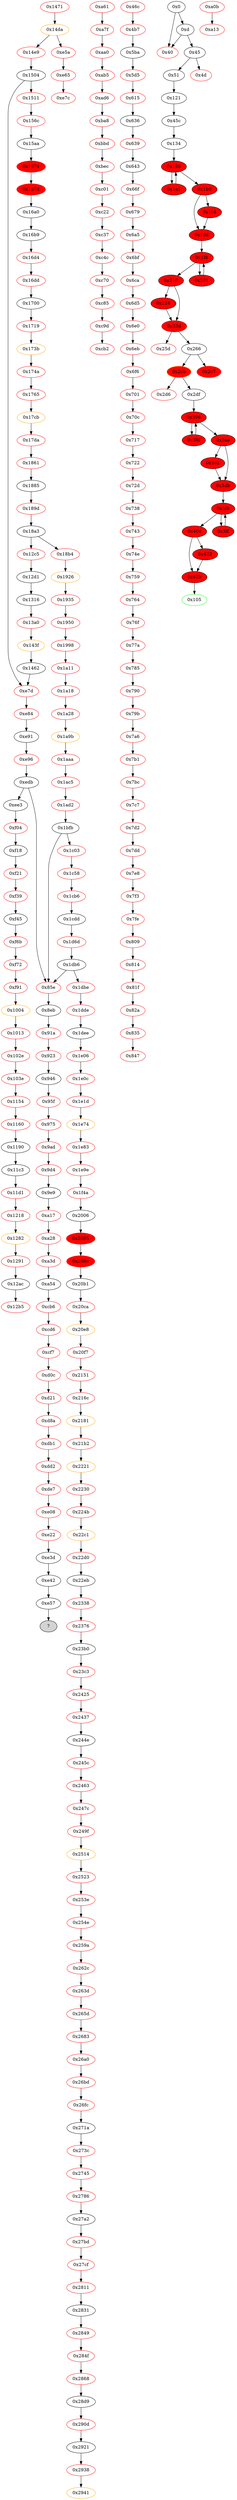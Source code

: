 strict digraph "" {
"0x11d1" [color=red, fillcolor=white, id="0x11d1", style=filled, tooltip="Block 0x11d1\n[0x11d1:0x1217]\n---\nPredecessors: [0x11c3]\nSuccessors: [0x1218]\n---\n0x11d1 JUMPDEST\n0x11d2 POP\n0x11d3 POP\n0x11d4 SWAP4\n0x11d5 SWAP3\n0x11d6 POP\n0x11d7 POP\n0x11d8 POP\n0x11d9 JUMP\n0x11da JUMPDEST\n0x11db PUSH1 0x7\n0x11dd SLOAD\n0x11de DUP2\n0x11df JUMP\n0x11e0 JUMPDEST\n0x11e1 PUSH1 0x8\n0x11e3 SLOAD\n0x11e4 DUP2\n0x11e5 JUMP\n0x11e6 JUMPDEST\n0x11e7 PUSH1 0x0\n0x11e9 DUP1\n0x11ea PUSH1 0x0\n0x11ec PUSH2 0xb6a\n0x11ef PUSH1 0x8\n0x11f1 SLOAD\n0x11f2 PUSH1 0x7\n0x11f4 SLOAD\n0x11f5 PUSH2 0x1f89\n0x11f8 SWAP1\n0x11f9 SWAP2\n0x11fa SWAP1\n0x11fb PUSH4 0xffffffff\n0x1200 AND\n0x1201 JUMP\n0x1202 JUMPDEST\n0x1203 PUSH1 0x5\n0x1205 SLOAD\n0x1206 SWAP1\n0x1207 SWAP4\n0x1208 POP\n0x1209 PUSH1 0x1\n0x120b PUSH1 0xa0\n0x120d PUSH1 0x2\n0x120f EXP\n0x1210 SUB\n0x1211 AND\n0x1212 ISZERO\n0x1213 ISZERO\n0x1214 PUSH2 0xb88\n0x1217 JUMPI\n---\n0x11d1: JUMPDEST \n0x11d9: JUMP S6\n0x11da: JUMPDEST \n0x11db: V1506 = 0x7\n0x11dd: V1507 = S[0x7]\n0x11df: JUMP S0\n0x11e0: JUMPDEST \n0x11e1: V1508 = 0x8\n0x11e3: V1509 = S[0x8]\n0x11e5: JUMP S0\n0x11e6: JUMPDEST \n0x11e7: V1510 = 0x0\n0x11ea: V1511 = 0x0\n0x11ec: V1512 = 0xb6a\n0x11ef: V1513 = 0x8\n0x11f1: V1514 = S[0x8]\n0x11f2: V1515 = 0x7\n0x11f4: V1516 = S[0x7]\n0x11f5: V1517 = 0x1f89\n0x11fb: V1518 = 0xffffffff\n0x1200: V1519 = AND 0xffffffff 0x1f89\n0x1201: THROW \n0x1202: JUMPDEST \n0x1203: V1520 = 0x5\n0x1205: V1521 = S[0x5]\n0x1209: V1522 = 0x1\n0x120b: V1523 = 0xa0\n0x120d: V1524 = 0x2\n0x120f: V1525 = EXP 0x2 0xa0\n0x1210: V1526 = SUB 0x10000000000000000000000000000000000000000 0x1\n0x1211: V1527 = AND 0xffffffffffffffffffffffffffffffffffffffff V1521\n0x1212: V1528 = ISZERO V1527\n0x1213: V1529 = ISZERO V1528\n0x1214: V1530 = 0xb88\n0x1217: THROWI V1529\n---\nEntry stack: [S2, S1, S0]\nStack pops: 86\nStack additions: [S1, S2, S0]\nExit stack: []\n\nDef sites:\nS2: {}\nS1: {}\nS0: {}\n"];
"0xe57" [fillcolor=white, id="0xe57", style=filled, tooltip="Block 0xe57\n[0xe57:0xe59]\n---\nPredecessors: [0xe42]\nSuccessors: []\nHas unresolved jump.\n---\n0xe57 JUMPDEST\n0xe58 SWAP1\n0xe59 JUMP\n---\n0xe57: JUMPDEST \n0xe59: JUMP S1\n---\nEntry stack: [S0]\nStack pops: 2\nStack additions: [S0]\nExit stack: [S0]\n\nDef sites:\nS0: {}\n"];
"0x2745" [color=red, fillcolor=white, id="0x2745", style=filled, tooltip="Block 0x2745\n[0x2745:0x2785]\n---\nPredecessors: [0x273c]\nSuccessors: [0x2786]\n---\n0x2745 PUSH2 0x20de\n0x2748 PUSH1 0x2\n0x274a PUSH2 0x20d2\n0x274d PUSH2 0x20c5\n0x2750 DUP7\n0x2751 PUSH1 0x1\n0x2753 PUSH4 0xffffffff\n0x2758 PUSH2 0x797\n0x275b AND\n0x275c JUMP\n0x275d JUMPDEST\n0x275e DUP6\n0x275f SWAP1\n0x2760 PUSH4 0xffffffff\n0x2765 PUSH2 0x797\n0x2768 AND\n0x2769 JUMP\n0x276a JUMPDEST\n0x276b SWAP1\n0x276c PUSH4 0xffffffff\n0x2771 PUSH2 0x1f89\n0x2774 AND\n0x2775 JUMP\n0x2776 JUMPDEST\n0x2777 SWAP1\n0x2778 POP\n0x2779 DUP5\n0x277a DUP7\n0x277b DUP3\n0x277c DUP2\n0x277d SLOAD\n0x277e DUP2\n0x277f LT\n0x2780 ISZERO\n0x2781 ISZERO\n0x2782 PUSH2 0x20ef\n0x2785 JUMPI\n---\n0x2745: V3275 = 0x20de\n0x2748: V3276 = 0x2\n0x274a: V3277 = 0x20d2\n0x274d: V3278 = 0x20c5\n0x2751: V3279 = 0x1\n0x2753: V3280 = 0xffffffff\n0x2758: V3281 = 0x797\n0x275b: V3282 = AND 0x797 0xffffffff\n0x275c: THROW \n0x275d: JUMPDEST \n0x2760: V3283 = 0xffffffff\n0x2765: V3284 = 0x797\n0x2768: V3285 = AND 0x797 0xffffffff\n0x2769: THROW \n0x276a: JUMPDEST \n0x276c: V3286 = 0xffffffff\n0x2771: V3287 = 0x1f89\n0x2774: V3288 = AND 0x1f89 0xffffffff\n0x2775: THROW \n0x2776: JUMPDEST \n0x277d: V3289 = S[S6]\n0x277f: V3290 = LT S0 V3289\n0x2780: V3291 = ISZERO V3290\n0x2781: V3292 = ISZERO V3291\n0x2782: V3293 = 0x20ef\n0x2785: THROWI V3292\n---\nEntry stack: [S2, S1, S0]\nStack pops: 3\nStack additions: [S2, S1, S0, 0x20de, 0x2, 0x20d2, S0, S5, S1, S0, S6, S5, S0, S2, S3, S4, S5, S6]\nExit stack: []\n\nDef sites:\nS2: {}\nS1: {}\nS0: {}\n"];
"0xc9d" [color=red, fillcolor=white, id="0xc9d", style=filled, tooltip="Block 0xc9d\n[0xc9d:0xcb1]\n---\nPredecessors: [0xc85]\nSuccessors: [0xcb2]\n---\n0xc9d PUSH1 0x0\n0xc9f DUP1\n0xca0 REVERT\n0xca1 JUMPDEST\n0xca2 POP\n0xca3 PUSH2 0x322\n0xca6 PUSH2 0x182d\n0xca9 JUMP\n0xcaa JUMPDEST\n0xcab CALLVALUE\n0xcac DUP1\n0xcad ISZERO\n0xcae PUSH2 0x61e\n0xcb1 JUMPI\n---\n0xc9d: V1065 = 0x0\n0xca0: REVERT 0x0 0x0\n0xca1: JUMPDEST \n0xca3: V1066 = 0x322\n0xca6: V1067 = 0x182d\n0xca9: THROW \n0xcaa: JUMPDEST \n0xcab: V1068 = CALLVALUE\n0xcad: V1069 = ISZERO V1068\n0xcae: V1070 = 0x61e\n0xcb1: THROWI V1069\n---\nEntry stack: [V1062]\nStack pops: 0\nStack additions: [0x322, V1068]\nExit stack: []\n\nDef sites:\nV1062: {0xc95.0xc96}\n"];
"0x254e" [color=red, fillcolor=white, id="0x254e", style=filled, tooltip="Block 0x254e\n[0x254e:0x2599]\n---\nPredecessors: [0x253e]\nSuccessors: [0x259a]\n---\n0x254e PUSH1 0x0\n0x2550 DUP1\n0x2551 REVERT\n0x2552 JUMPDEST\n0x2553 PUSH1 0x1\n0x2555 PUSH1 0xa0\n0x2557 PUSH1 0x2\n0x2559 EXP\n0x255a SUB\n0x255b DUP7\n0x255c AND\n0x255d PUSH1 0x0\n0x255f SWAP1\n0x2560 DUP2\n0x2561 MSTORE\n0x2562 PUSH1 0xe\n0x2564 PUSH1 0x20\n0x2566 MSTORE\n0x2567 PUSH1 0x40\n0x2569 SWAP1\n0x256a SHA3\n0x256b PUSH2 0x1ede\n0x256e SWAP1\n0x256f DUP6\n0x2570 DUP5\n0x2571 SUB\n0x2572 PUSH2 0x216b\n0x2575 JUMP\n0x2576 JUMPDEST\n0x2577 PUSH2 0x1ee8\n0x257a DUP6\n0x257b NUMBER\n0x257c PUSH2 0x11a9\n0x257f JUMP\n0x2580 JUMPDEST\n0x2581 SWAP1\n0x2582 POP\n0x2583 DUP1\n0x2584 PUSH2 0x1efb\n0x2587 DUP2\n0x2588 DUP7\n0x2589 PUSH4 0xffffffff\n0x258e PUSH2 0x797\n0x2591 AND\n0x2592 JUMP\n0x2593 JUMPDEST\n0x2594 LT\n0x2595 ISZERO\n0x2596 PUSH2 0x1f06\n0x2599 JUMPI\n---\n0x254e: V3117 = 0x0\n0x2551: REVERT 0x0 0x0\n0x2552: JUMPDEST \n0x2553: V3118 = 0x1\n0x2555: V3119 = 0xa0\n0x2557: V3120 = 0x2\n0x2559: V3121 = EXP 0x2 0xa0\n0x255a: V3122 = SUB 0x10000000000000000000000000000000000000000 0x1\n0x255c: V3123 = AND S5 0xffffffffffffffffffffffffffffffffffffffff\n0x255d: V3124 = 0x0\n0x2561: M[0x0] = V3123\n0x2562: V3125 = 0xe\n0x2564: V3126 = 0x20\n0x2566: M[0x20] = 0xe\n0x2567: V3127 = 0x40\n0x256a: V3128 = SHA3 0x0 0x40\n0x256b: V3129 = 0x1ede\n0x2571: V3130 = SUB S1 S3\n0x2572: V3131 = 0x216b\n0x2575: THROW \n0x2576: JUMPDEST \n0x2577: V3132 = 0x1ee8\n0x257b: V3133 = NUMBER\n0x257c: V3134 = 0x11a9\n0x257f: THROW \n0x2580: JUMPDEST \n0x2584: V3135 = 0x1efb\n0x2589: V3136 = 0xffffffff\n0x258e: V3137 = 0x797\n0x2591: V3138 = AND 0x797 0xffffffff\n0x2592: THROW \n0x2593: JUMPDEST \n0x2594: V3139 = LT S0 S1\n0x2595: V3140 = ISZERO V3139\n0x2596: V3141 = 0x1f06\n0x2599: THROWI V3140\n---\nEntry stack: []\nStack pops: 0\nStack additions: [V3130, V3128, 0x1ede, S0, S1, S2, S3, S4, S5, V3133, S4, 0x1ee8, S0, S1, S2, S3, S4, S4, S0, 0x1efb, S0, S0, S2, S3, S4]\nExit stack: []\n\nDef sites:\n"];
"0x15aa" [fillcolor=white, id="0x15aa", style=filled, tooltip="Block 0x15aa\n[0x15aa:0x1673]\n---\nPredecessors: [0x156c]\nSuccessors: [0x1674]\n---\n0x15aa DUP6\n0x15ab PUSH2 0xf28\n0x15ae JUMP\n0x15af JUMPDEST\n0x15b0 PUSH2 0xf28\n0x15b3 NUMBER\n0x15b4 PUSH1 0x1\n0x15b6 PUSH4 0xffffffff\n0x15bb PUSH2 0x1f89\n0x15be AND\n0x15bf JUMP\n0x15c0 JUMPDEST\n0x15c1 SWAP2\n0x15c2 POP\n0x15c3 PUSH1 0x11\n0x15c5 PUSH1 0x1\n0x15c7 SWAP1\n0x15c8 SLOAD\n0x15c9 SWAP1\n0x15ca PUSH2 0x100\n0x15cd EXP\n0x15ce SWAP1\n0x15cf DIV\n0x15d0 PUSH1 0x1\n0x15d2 PUSH1 0xa0\n0x15d4 PUSH1 0x2\n0x15d6 EXP\n0x15d7 SUB\n0x15d8 AND\n0x15d9 PUSH1 0x1\n0x15db PUSH1 0xa0\n0x15dd PUSH1 0x2\n0x15df EXP\n0x15e0 SUB\n0x15e1 AND\n0x15e2 PUSH4 0xc818acf7\n0x15e7 ADDRESS\n0x15e8 DUP5\n0x15e9 DUP13\n0x15ea DUP13\n0x15eb DUP13\n0x15ec DUP12\n0x15ed DUP12\n0x15ee PUSH1 0x40\n0x15f0 MLOAD\n0x15f1 DUP9\n0x15f2 PUSH4 0xffffffff\n0x15f7 AND\n0x15f8 PUSH1 0xe0\n0x15fa PUSH1 0x2\n0x15fc EXP\n0x15fd MUL\n0x15fe DUP2\n0x15ff MSTORE\n0x1600 PUSH1 0x4\n0x1602 ADD\n0x1603 DUP1\n0x1604 DUP9\n0x1605 PUSH1 0x1\n0x1607 PUSH1 0xa0\n0x1609 PUSH1 0x2\n0x160b EXP\n0x160c SUB\n0x160d AND\n0x160e PUSH1 0x1\n0x1610 PUSH1 0xa0\n0x1612 PUSH1 0x2\n0x1614 EXP\n0x1615 SUB\n0x1616 AND\n0x1617 DUP2\n0x1618 MSTORE\n0x1619 PUSH1 0x20\n0x161b ADD\n0x161c DUP8\n0x161d DUP2\n0x161e MSTORE\n0x161f PUSH1 0x20\n0x1621 ADD\n0x1622 DUP1\n0x1623 PUSH1 0x20\n0x1625 ADD\n0x1626 DUP7\n0x1627 PUSH1 0xff\n0x1629 AND\n0x162a PUSH1 0xff\n0x162c AND\n0x162d DUP2\n0x162e MSTORE\n0x162f PUSH1 0x20\n0x1631 ADD\n0x1632 DUP1\n0x1633 PUSH1 0x20\n0x1635 ADD\n0x1636 DUP6\n0x1637 ISZERO\n0x1638 ISZERO\n0x1639 ISZERO\n0x163a ISZERO\n0x163b DUP2\n0x163c MSTORE\n0x163d PUSH1 0x20\n0x163f ADD\n0x1640 DUP5\n0x1641 PUSH1 0x1\n0x1643 PUSH1 0xa0\n0x1645 PUSH1 0x2\n0x1647 EXP\n0x1648 SUB\n0x1649 AND\n0x164a PUSH1 0x1\n0x164c PUSH1 0xa0\n0x164e PUSH1 0x2\n0x1650 EXP\n0x1651 SUB\n0x1652 AND\n0x1653 DUP2\n0x1654 MSTORE\n0x1655 PUSH1 0x20\n0x1657 ADD\n0x1658 DUP4\n0x1659 DUP2\n0x165a SUB\n0x165b DUP4\n0x165c MSTORE\n0x165d DUP9\n0x165e DUP2\n0x165f DUP2\n0x1660 MLOAD\n0x1661 DUP2\n0x1662 MSTORE\n0x1663 PUSH1 0x20\n0x1665 ADD\n0x1666 SWAP2\n0x1667 POP\n0x1668 DUP1\n0x1669 MLOAD\n0x166a SWAP1\n0x166b PUSH1 0x20\n0x166d ADD\n0x166e SWAP1\n0x166f DUP1\n0x1670 DUP4\n0x1671 DUP4\n0x1672 PUSH1 0x0\n---\n0x15ab: V1791 = 0xf28\n0x15ae: THROW \n0x15af: JUMPDEST \n0x15b0: V1792 = 0xf28\n0x15b3: V1793 = NUMBER\n0x15b4: V1794 = 0x1\n0x15b6: V1795 = 0xffffffff\n0x15bb: V1796 = 0x1f89\n0x15be: V1797 = AND 0x1f89 0xffffffff\n0x15bf: THROW \n0x15c0: JUMPDEST \n0x15c3: V1798 = 0x11\n0x15c5: V1799 = 0x1\n0x15c8: V1800 = S[0x11]\n0x15ca: V1801 = 0x100\n0x15cd: V1802 = EXP 0x100 0x1\n0x15cf: V1803 = DIV V1800 0x100\n0x15d0: V1804 = 0x1\n0x15d2: V1805 = 0xa0\n0x15d4: V1806 = 0x2\n0x15d6: V1807 = EXP 0x2 0xa0\n0x15d7: V1808 = SUB 0x10000000000000000000000000000000000000000 0x1\n0x15d8: V1809 = AND 0xffffffffffffffffffffffffffffffffffffffff V1803\n0x15d9: V1810 = 0x1\n0x15db: V1811 = 0xa0\n0x15dd: V1812 = 0x2\n0x15df: V1813 = EXP 0x2 0xa0\n0x15e0: V1814 = SUB 0x10000000000000000000000000000000000000000 0x1\n0x15e1: V1815 = AND 0xffffffffffffffffffffffffffffffffffffffff V1809\n0x15e2: V1816 = 0xc818acf7\n0x15e7: V1817 = ADDRESS\n0x15ee: V1818 = 0x40\n0x15f0: V1819 = M[0x40]\n0x15f2: V1820 = 0xffffffff\n0x15f7: V1821 = AND 0xffffffff 0xc818acf7\n0x15f8: V1822 = 0xe0\n0x15fa: V1823 = 0x2\n0x15fc: V1824 = EXP 0x2 0xe0\n0x15fd: V1825 = MUL 0x100000000000000000000000000000000000000000000000000000000 0xc818acf7\n0x15ff: M[V1819] = 0xc818acf700000000000000000000000000000000000000000000000000000000\n0x1600: V1826 = 0x4\n0x1602: V1827 = ADD 0x4 V1819\n0x1605: V1828 = 0x1\n0x1607: V1829 = 0xa0\n0x1609: V1830 = 0x2\n0x160b: V1831 = EXP 0x2 0xa0\n0x160c: V1832 = SUB 0x10000000000000000000000000000000000000000 0x1\n0x160d: V1833 = AND 0xffffffffffffffffffffffffffffffffffffffff V1817\n0x160e: V1834 = 0x1\n0x1610: V1835 = 0xa0\n0x1612: V1836 = 0x2\n0x1614: V1837 = EXP 0x2 0xa0\n0x1615: V1838 = SUB 0x10000000000000000000000000000000000000000 0x1\n0x1616: V1839 = AND 0xffffffffffffffffffffffffffffffffffffffff V1833\n0x1618: M[V1827] = V1839\n0x1619: V1840 = 0x20\n0x161b: V1841 = ADD 0x20 V1827\n0x161e: M[V1841] = S0\n0x161f: V1842 = 0x20\n0x1621: V1843 = ADD 0x20 V1841\n0x1623: V1844 = 0x20\n0x1625: V1845 = ADD 0x20 V1843\n0x1627: V1846 = 0xff\n0x1629: V1847 = AND 0xff S8\n0x162a: V1848 = 0xff\n0x162c: V1849 = AND 0xff V1847\n0x162e: M[V1845] = V1849\n0x162f: V1850 = 0x20\n0x1631: V1851 = ADD 0x20 V1845\n0x1633: V1852 = 0x20\n0x1635: V1853 = ADD 0x20 V1851\n0x1637: V1854 = ISZERO S5\n0x1638: V1855 = ISZERO V1854\n0x1639: V1856 = ISZERO V1855\n0x163a: V1857 = ISZERO V1856\n0x163c: M[V1853] = V1857\n0x163d: V1858 = 0x20\n0x163f: V1859 = ADD 0x20 V1853\n0x1641: V1860 = 0x1\n0x1643: V1861 = 0xa0\n0x1645: V1862 = 0x2\n0x1647: V1863 = EXP 0x2 0xa0\n0x1648: V1864 = SUB 0x10000000000000000000000000000000000000000 0x1\n0x1649: V1865 = AND 0xffffffffffffffffffffffffffffffffffffffff S4\n0x164a: V1866 = 0x1\n0x164c: V1867 = 0xa0\n0x164e: V1868 = 0x2\n0x1650: V1869 = EXP 0x2 0xa0\n0x1651: V1870 = SUB 0x10000000000000000000000000000000000000000 0x1\n0x1652: V1871 = AND 0xffffffffffffffffffffffffffffffffffffffff V1865\n0x1654: M[V1859] = V1871\n0x1655: V1872 = 0x20\n0x1657: V1873 = ADD 0x20 V1859\n0x165a: V1874 = SUB V1873 V1827\n0x165c: M[V1843] = V1874\n0x1660: V1875 = M[S9]\n0x1662: M[V1873] = V1875\n0x1663: V1876 = 0x20\n0x1665: V1877 = ADD 0x20 V1873\n0x1669: V1878 = M[S9]\n0x166b: V1879 = 0x20\n0x166d: V1880 = ADD 0x20 S9\n0x1672: V1881 = 0x0\n---\nEntry stack: [S5, S4, S3, 0x0, 0x0, 0x0]\nStack pops: 8\nStack additions: [0x0, V1880, V1877, V1878, V1878, V1880, V1877, V1851, V1843, V1827, S4, S5, S7, S8, S9, S0, V1817, 0xc818acf7, V1815, S1, S0, S3, S4, S5, S6, S7, S8, S9]\nExit stack: []\n\nDef sites:\nS5: {}\nS4: {}\nS3: {}\n0x0: {0x159f.0x15a0}\n0x0: {0x159f.0x15a0}\n0x0: {0x159f.0x15a0}\n"];
"0xad6" [color=red, fillcolor=white, id="0xad6", style=filled, tooltip="Block 0xad6\n[0xad6:0xba7]\n---\nPredecessors: [0xab5]\nSuccessors: [0xba8]\n---\n0xad6 PUSH1 0x0\n0xad8 DUP1\n0xad9 REVERT\n0xada JUMPDEST\n0xadb POP\n0xadc PUSH1 0x40\n0xade DUP1\n0xadf MLOAD\n0xae0 PUSH1 0x20\n0xae2 PUSH1 0x4\n0xae4 DUP1\n0xae5 CALLDATALOAD\n0xae6 DUP1\n0xae7 DUP3\n0xae8 ADD\n0xae9 CALLDATALOAD\n0xaea PUSH1 0x1f\n0xaec DUP2\n0xaed ADD\n0xaee DUP5\n0xaef SWAP1\n0xaf0 DIV\n0xaf1 DUP5\n0xaf2 MUL\n0xaf3 DUP6\n0xaf4 ADD\n0xaf5 DUP5\n0xaf6 ADD\n0xaf7 SWAP1\n0xaf8 SWAP6\n0xaf9 MSTORE\n0xafa DUP5\n0xafb DUP5\n0xafc MSTORE\n0xafd PUSH2 0x4ec\n0xb00 SWAP5\n0xb01 CALLDATASIZE\n0xb02 SWAP5\n0xb03 SWAP3\n0xb04 SWAP4\n0xb05 PUSH1 0x24\n0xb07 SWAP4\n0xb08 SWAP3\n0xb09 DUP5\n0xb0a ADD\n0xb0b SWAP2\n0xb0c SWAP1\n0xb0d DUP2\n0xb0e SWAP1\n0xb0f DUP5\n0xb10 ADD\n0xb11 DUP4\n0xb12 DUP3\n0xb13 DUP1\n0xb14 DUP3\n0xb15 DUP5\n0xb16 CALLDATACOPY\n0xb17 POP\n0xb18 POP\n0xb19 PUSH1 0x40\n0xb1b DUP1\n0xb1c MLOAD\n0xb1d PUSH1 0x20\n0xb1f PUSH1 0x1f\n0xb21 DUP2\n0xb22 DUP11\n0xb23 ADD\n0xb24 CALLDATALOAD\n0xb25 DUP12\n0xb26 ADD\n0xb27 DUP1\n0xb28 CALLDATALOAD\n0xb29 SWAP2\n0xb2a DUP3\n0xb2b ADD\n0xb2c DUP4\n0xb2d SWAP1\n0xb2e DIV\n0xb2f DUP4\n0xb30 MUL\n0xb31 DUP5\n0xb32 ADD\n0xb33 DUP4\n0xb34 ADD\n0xb35 DUP6\n0xb36 MSTORE\n0xb37 DUP2\n0xb38 DUP5\n0xb39 MSTORE\n0xb3a SWAP9\n0xb3b SWAP12\n0xb3c PUSH1 0xff\n0xb3e DUP12\n0xb3f CALLDATALOAD\n0xb40 AND\n0xb41 SWAP12\n0xb42 SWAP1\n0xb43 SWAP11\n0xb44 SWAP1\n0xb45 SWAP10\n0xb46 SWAP5\n0xb47 ADD\n0xb48 SWAP8\n0xb49 POP\n0xb4a SWAP2\n0xb4b SWAP6\n0xb4c POP\n0xb4d SWAP2\n0xb4e DUP3\n0xb4f ADD\n0xb50 SWAP4\n0xb51 POP\n0xb52 SWAP2\n0xb53 POP\n0xb54 DUP2\n0xb55 SWAP1\n0xb56 DUP5\n0xb57 ADD\n0xb58 DUP4\n0xb59 DUP3\n0xb5a DUP1\n0xb5b DUP3\n0xb5c DUP5\n0xb5d CALLDATACOPY\n0xb5e POP\n0xb5f SWAP5\n0xb60 SWAP8\n0xb61 POP\n0xb62 POP\n0xb63 DUP5\n0xb64 CALLDATALOAD\n0xb65 SWAP6\n0xb66 POP\n0xb67 POP\n0xb68 POP\n0xb69 POP\n0xb6a POP\n0xb6b PUSH1 0x20\n0xb6d DUP2\n0xb6e ADD\n0xb6f CALLDATALOAD\n0xb70 ISZERO\n0xb71 ISZERO\n0xb72 SWAP1\n0xb73 PUSH1 0x40\n0xb75 ADD\n0xb76 CALLDATALOAD\n0xb77 PUSH1 0x1\n0xb79 PUSH1 0xa0\n0xb7b PUSH1 0x2\n0xb7d EXP\n0xb7e SUB\n0xb7f AND\n0xb80 PUSH2 0xf07\n0xb83 JUMP\n0xb84 JUMPDEST\n0xb85 PUSH1 0x40\n0xb87 DUP1\n0xb88 MLOAD\n0xb89 PUSH1 0x1\n0xb8b PUSH1 0xa0\n0xb8d PUSH1 0x2\n0xb8f EXP\n0xb90 SUB\n0xb91 SWAP1\n0xb92 SWAP3\n0xb93 AND\n0xb94 DUP3\n0xb95 MSTORE\n0xb96 MLOAD\n0xb97 SWAP1\n0xb98 DUP2\n0xb99 SWAP1\n0xb9a SUB\n0xb9b PUSH1 0x20\n0xb9d ADD\n0xb9e SWAP1\n0xb9f RETURN\n0xba0 JUMPDEST\n0xba1 CALLVALUE\n0xba2 DUP1\n0xba3 ISZERO\n0xba4 PUSH2 0x514\n0xba7 JUMPI\n---\n0xad6: V908 = 0x0\n0xad9: REVERT 0x0 0x0\n0xada: JUMPDEST \n0xadc: V909 = 0x40\n0xadf: V910 = M[0x40]\n0xae0: V911 = 0x20\n0xae2: V912 = 0x4\n0xae5: V913 = CALLDATALOAD 0x4\n0xae8: V914 = ADD 0x4 V913\n0xae9: V915 = CALLDATALOAD V914\n0xaea: V916 = 0x1f\n0xaed: V917 = ADD V915 0x1f\n0xaf0: V918 = DIV V917 0x20\n0xaf2: V919 = MUL 0x20 V918\n0xaf4: V920 = ADD V910 V919\n0xaf6: V921 = ADD 0x20 V920\n0xaf9: M[0x40] = V921\n0xafc: M[V910] = V915\n0xafd: V922 = 0x4ec\n0xb01: V923 = CALLDATASIZE\n0xb05: V924 = 0x24\n0xb0a: V925 = ADD 0x24 V913\n0xb10: V926 = ADD V910 0x20\n0xb16: CALLDATACOPY V926 V925 V915\n0xb19: V927 = 0x40\n0xb1c: V928 = M[0x40]\n0xb1d: V929 = 0x20\n0xb1f: V930 = 0x1f\n0xb23: V931 = ADD 0x24 0x20\n0xb24: V932 = CALLDATALOAD 0x44\n0xb26: V933 = ADD 0x4 V932\n0xb28: V934 = CALLDATALOAD V933\n0xb2b: V935 = ADD V934 0x1f\n0xb2e: V936 = DIV V935 0x20\n0xb30: V937 = MUL 0x20 V936\n0xb32: V938 = ADD V928 V937\n0xb34: V939 = ADD 0x20 V938\n0xb36: M[0x40] = V939\n0xb39: M[V928] = V934\n0xb3c: V940 = 0xff\n0xb3f: V941 = CALLDATALOAD 0x24\n0xb40: V942 = AND V941 0xff\n0xb47: V943 = ADD 0x40 0x24\n0xb4f: V944 = ADD 0x20 V933\n0xb57: V945 = ADD V928 0x20\n0xb5d: CALLDATACOPY V945 V944 V934\n0xb64: V946 = CALLDATALOAD 0x64\n0xb6b: V947 = 0x20\n0xb6e: V948 = ADD 0x64 0x20\n0xb6f: V949 = CALLDATALOAD 0x84\n0xb70: V950 = ISZERO V949\n0xb71: V951 = ISZERO V950\n0xb73: V952 = 0x40\n0xb75: V953 = ADD 0x40 0x64\n0xb76: V954 = CALLDATALOAD 0xa4\n0xb77: V955 = 0x1\n0xb79: V956 = 0xa0\n0xb7b: V957 = 0x2\n0xb7d: V958 = EXP 0x2 0xa0\n0xb7e: V959 = SUB 0x10000000000000000000000000000000000000000 0x1\n0xb7f: V960 = AND 0xffffffffffffffffffffffffffffffffffffffff V954\n0xb80: V961 = 0xf07\n0xb83: THROW \n0xb84: JUMPDEST \n0xb85: V962 = 0x40\n0xb88: V963 = M[0x40]\n0xb89: V964 = 0x1\n0xb8b: V965 = 0xa0\n0xb8d: V966 = 0x2\n0xb8f: V967 = EXP 0x2 0xa0\n0xb90: V968 = SUB 0x10000000000000000000000000000000000000000 0x1\n0xb93: V969 = AND S0 0xffffffffffffffffffffffffffffffffffffffff\n0xb95: M[V963] = V969\n0xb96: V970 = M[0x40]\n0xb9a: V971 = SUB V963 V970\n0xb9b: V972 = 0x20\n0xb9d: V973 = ADD 0x20 V971\n0xb9f: RETURN V970 V973\n0xba0: JUMPDEST \n0xba1: V974 = CALLVALUE\n0xba3: V975 = ISZERO V974\n0xba4: V976 = 0x514\n0xba7: THROWI V975\n---\nEntry stack: [V905]\nStack pops: 0\nStack additions: [V960, V951, V946, V928, V942, V910, 0x4ec, V974]\nExit stack: []\n\nDef sites:\nV905: {0xace.0xacf}\n"];
"0x1190" [fillcolor=white, id="0x1190", style=filled, tooltip="Block 0x1190\n[0x1190:0x11c2]\n---\nPredecessors: [0x1160]\nSuccessors: [0x11c3]\n---\n0x1190 PUSH1 0x0\n0x1192 SWAP3\n0x1193 POP\n0x1194 PUSH2 0xb39\n0x1197 JUMP\n0x1198 JUMPDEST\n0x1199 PUSH1 0x1\n0x119b PUSH1 0xa0\n0x119d PUSH1 0x2\n0x119f EXP\n0x11a0 SUB\n0x11a1 DUP7\n0x11a2 AND\n0x11a3 PUSH1 0x0\n0x11a5 SWAP1\n0x11a6 DUP2\n0x11a7 MSTORE\n0x11a8 PUSH1 0xf\n0x11aa PUSH1 0x20\n0x11ac SWAP1\n0x11ad DUP2\n0x11ae MSTORE\n0x11af PUSH1 0x40\n0x11b1 DUP1\n0x11b2 DUP4\n0x11b3 SHA3\n0x11b4 CALLER\n0x11b5 DUP5\n0x11b6 MSTORE\n0x11b7 SWAP1\n0x11b8 SWAP2\n0x11b9 MSTORE\n0x11ba SWAP1\n0x11bb SHA3\n0x11bc DUP1\n0x11bd SLOAD\n0x11be DUP6\n0x11bf SWAP1\n0x11c0 SUB\n0x11c1 SWAP1\n0x11c2 SSTORE\n---\n0x1190: V1487 = 0x0\n0x1194: V1488 = 0xb39\n0x1197: THROW \n0x1198: JUMPDEST \n0x1199: V1489 = 0x1\n0x119b: V1490 = 0xa0\n0x119d: V1491 = 0x2\n0x119f: V1492 = EXP 0x2 0xa0\n0x11a0: V1493 = SUB 0x10000000000000000000000000000000000000000 0x1\n0x11a2: V1494 = AND S5 0xffffffffffffffffffffffffffffffffffffffff\n0x11a3: V1495 = 0x0\n0x11a7: M[0x0] = V1494\n0x11a8: V1496 = 0xf\n0x11aa: V1497 = 0x20\n0x11ae: M[0x20] = 0xf\n0x11af: V1498 = 0x40\n0x11b3: V1499 = SHA3 0x0 0x40\n0x11b4: V1500 = CALLER\n0x11b6: M[0x0] = V1500\n0x11b9: M[0x20] = V1499\n0x11bb: V1501 = SHA3 0x0 0x40\n0x11bd: V1502 = S[V1501]\n0x11c0: V1503 = SUB V1502 S3\n0x11c2: S[V1501] = V1503\n---\nEntry stack: [S5, S4, S3, S2, S1, S0]\nStack pops: 3\nStack additions: [S0, S1, S2, S3, S4, S5]\nExit stack: []\n\nDef sites:\nS5: {}\nS4: {}\nS3: {}\nS2: {}\nS1: {}\nS0: {}\n"];
"0x7f3" [color=red, fillcolor=white, id="0x7f3", style=filled, tooltip="Block 0x7f3\n[0x7f3:0x7fd]\n---\nPredecessors: [0x7e8]\nSuccessors: [0x7fe]\n---\n0x7f3 DUP1\n0x7f4 PUSH4 0xdd62ed3e\n0x7f9 EQ\n0x7fa PUSH2 0x6ea\n0x7fd JUMPI\n---\n0x7f4: V669 = 0xdd62ed3e\n0x7f9: V670 = EQ 0xdd62ed3e V581\n0x7fa: V671 = 0x6ea\n0x7fd: THROWI V670\n---\nEntry stack: [V581]\nStack pops: 1\nStack additions: [S0]\nExit stack: [V581]\n\nDef sites:\nV581: {0x6a5.0x6b3}\n"];
"0x40" [color=red, fillcolor=white, id="0x40", style=filled, tooltip="Block 0x40\n[0x40:0x44]\n---\nPredecessors: [0x0, 0xd]\nSuccessors: []\n---\n0x40 JUMPDEST\n0x41 PUSH1 0x0\n0x43 DUP1\n0x44 REVERT\n---\n0x40: JUMPDEST \n0x41: V15 = 0x0\n0x44: REVERT 0x0 0x0\n---\nEntry stack: [V11]\nStack pops: 0\nStack additions: []\nExit stack: [V11]\n\nDef sites:\nV11: {0xd.0x34}\n"];
"0x1013" [color=red, fillcolor=white, id="0x1013", style=filled, tooltip="Block 0x1013\n[0x1013:0x102d]\n---\nPredecessors: [0x1004]\nSuccessors: [0x102e]\n---\n0x1013 RETURNDATASIZE\n0x1014 PUSH1 0x0\n0x1016 DUP1\n0x1017 RETURNDATACOPY\n0x1018 RETURNDATASIZE\n0x1019 PUSH1 0x0\n0x101b REVERT\n0x101c JUMPDEST\n0x101d POP\n0x101e POP\n0x101f POP\n0x1020 POP\n0x1021 PUSH1 0x40\n0x1023 MLOAD\n0x1024 RETURNDATASIZE\n0x1025 PUSH1 0x20\n0x1027 DUP2\n0x1028 LT\n0x1029 ISZERO\n0x102a PUSH2 0x99a\n0x102d JUMPI\n---\n0x1013: V1365 = RETURNDATASIZE\n0x1014: V1366 = 0x0\n0x1017: RETURNDATACOPY 0x0 0x0 V1365\n0x1018: V1367 = RETURNDATASIZE\n0x1019: V1368 = 0x0\n0x101b: REVERT 0x0 V1367\n0x101c: JUMPDEST \n0x1021: V1369 = 0x40\n0x1023: V1370 = M[0x40]\n0x1024: V1371 = RETURNDATASIZE\n0x1025: V1372 = 0x20\n0x1028: V1373 = LT V1371 0x20\n0x1029: V1374 = ISZERO V1373\n0x102a: V1375 = 0x99a\n0x102d: THROWI V1374\n---\nEntry stack: [V1362]\nStack pops: 0\nStack additions: [V1371, V1370]\nExit stack: []\n\nDef sites:\nV1362: {0x1008.0x100c}\n"];
"0x6f6" [color=red, fillcolor=white, id="0x6f6", style=filled, tooltip="Block 0x6f6\n[0x6f6:0x700]\n---\nPredecessors: [0x6eb]\nSuccessors: [0x701]\n---\n0x6f6 DUP1\n0x6f7 PUSH4 0x2da208e5\n0x6fc EQ\n0x6fd PUSH2 0x388\n0x700 JUMPI\n---\n0x6f7: V600 = 0x2da208e5\n0x6fc: V601 = EQ 0x2da208e5 V581\n0x6fd: V602 = 0x388\n0x700: THROWI V601\n---\nEntry stack: [V581]\nStack pops: 1\nStack additions: [S0]\nExit stack: [V581]\n\nDef sites:\nV581: {0x6a5.0x6b3}\n"];
"0x17da" [color=red, fillcolor=white, id="0x17da", style=filled, tooltip="Block 0x17da\n[0x17da:0x1860]\n---\nPredecessors: [0x17cb]\nSuccessors: [0x1861]\n---\n0x17da RETURNDATASIZE\n0x17db PUSH1 0x0\n0x17dd DUP1\n0x17de RETURNDATACOPY\n0x17df RETURNDATASIZE\n0x17e0 PUSH1 0x0\n0x17e2 REVERT\n0x17e3 JUMPDEST\n0x17e4 POP\n0x17e5 POP\n0x17e6 PUSH1 0x40\n0x17e8 DUP1\n0x17e9 MLOAD\n0x17ea DUP6\n0x17eb DUP2\n0x17ec MSTORE\n0x17ed SWAP1\n0x17ee MLOAD\n0x17ef PUSH1 0x1\n0x17f1 PUSH1 0xa0\n0x17f3 PUSH1 0x2\n0x17f5 EXP\n0x17f6 SUB\n0x17f7 DUP6\n0x17f8 AND\n0x17f9 SWAP4\n0x17fa POP\n0x17fb PUSH32 0x86c875b377f900b07ce03575813022f05dd10ed7640b5282cf6d3c3fc352ade\n0x181c SWAP3\n0x181d POP\n0x181e SWAP1\n0x181f DUP2\n0x1820 SWAP1\n0x1821 SUB\n0x1822 PUSH1 0x20\n0x1824 ADD\n0x1825 SWAP1\n0x1826 LOG2\n0x1827 SWAP9\n0x1828 SWAP8\n0x1829 POP\n0x182a POP\n0x182b POP\n0x182c POP\n0x182d POP\n0x182e POP\n0x182f POP\n0x1830 POP\n0x1831 JUMP\n0x1832 JUMPDEST\n0x1833 PUSH1 0x5\n0x1835 SLOAD\n0x1836 PUSH1 0x1\n0x1838 PUSH1 0xa0\n0x183a PUSH1 0x2\n0x183c EXP\n0x183d SUB\n0x183e AND\n0x183f SWAP1\n0x1840 JUMP\n0x1841 JUMPDEST\n0x1842 PUSH1 0x1\n0x1844 PUSH1 0xa0\n0x1846 PUSH1 0x2\n0x1848 EXP\n0x1849 SUB\n0x184a DUP3\n0x184b AND\n0x184c PUSH1 0x0\n0x184e SWAP1\n0x184f DUP2\n0x1850 MSTORE\n0x1851 PUSH1 0xe\n0x1853 PUSH1 0x20\n0x1855 MSTORE\n0x1856 PUSH1 0x40\n0x1858 DUP2\n0x1859 SHA3\n0x185a SLOAD\n0x185b ISZERO\n0x185c DUP1\n0x185d PUSH2 0x1205\n0x1860 JUMPI\n---\n0x17da: V1998 = RETURNDATASIZE\n0x17db: V1999 = 0x0\n0x17de: RETURNDATACOPY 0x0 0x0 V1998\n0x17df: V2000 = RETURNDATASIZE\n0x17e0: V2001 = 0x0\n0x17e2: REVERT 0x0 V2000\n0x17e3: JUMPDEST \n0x17e6: V2002 = 0x40\n0x17e9: V2003 = M[0x40]\n0x17ec: M[V2003] = S5\n0x17ee: V2004 = M[0x40]\n0x17ef: V2005 = 0x1\n0x17f1: V2006 = 0xa0\n0x17f3: V2007 = 0x2\n0x17f5: V2008 = EXP 0x2 0xa0\n0x17f6: V2009 = SUB 0x10000000000000000000000000000000000000000 0x1\n0x17f8: V2010 = AND S4 0xffffffffffffffffffffffffffffffffffffffff\n0x17fb: V2011 = 0x86c875b377f900b07ce03575813022f05dd10ed7640b5282cf6d3c3fc352ade\n0x1821: V2012 = SUB V2003 V2004\n0x1822: V2013 = 0x20\n0x1824: V2014 = ADD 0x20 V2012\n0x1826: LOG V2004 V2014 0x86c875b377f900b07ce03575813022f05dd10ed7640b5282cf6d3c3fc352ade V2010\n0x1831: JUMP S13\n0x1832: JUMPDEST \n0x1833: V2015 = 0x5\n0x1835: V2016 = S[0x5]\n0x1836: V2017 = 0x1\n0x1838: V2018 = 0xa0\n0x183a: V2019 = 0x2\n0x183c: V2020 = EXP 0x2 0xa0\n0x183d: V2021 = SUB 0x10000000000000000000000000000000000000000 0x1\n0x183e: V2022 = AND 0xffffffffffffffffffffffffffffffffffffffff V2016\n0x1840: JUMP S0\n0x1841: JUMPDEST \n0x1842: V2023 = 0x1\n0x1844: V2024 = 0xa0\n0x1846: V2025 = 0x2\n0x1848: V2026 = EXP 0x2 0xa0\n0x1849: V2027 = SUB 0x10000000000000000000000000000000000000000 0x1\n0x184b: V2028 = AND S1 0xffffffffffffffffffffffffffffffffffffffff\n0x184c: V2029 = 0x0\n0x1850: M[0x0] = V2028\n0x1851: V2030 = 0xe\n0x1853: V2031 = 0x20\n0x1855: M[0x20] = 0xe\n0x1856: V2032 = 0x40\n0x1859: V2033 = SHA3 0x0 0x40\n0x185a: V2034 = S[V2033]\n0x185b: V2035 = ISZERO V2034\n0x185d: V2036 = 0x1205\n0x1860: THROWI V2035\n---\nEntry stack: [V1995]\nStack pops: 0\nStack additions: [S4, V2022, V2035, 0x0, S0, S1]\nExit stack: []\n\nDef sites:\nV1995: {0x17cf.0x17d3}\n"];
"0x1f8" [fillcolor=red, id="0x1f8", style=filled, tooltip="Block 0x1f8\n[0x1f8:0x200]\n---\nPredecessors: [0x1dd, 0x201]\nSuccessors: [0x201, 0x210]\n---\n0x1f8 JUMPDEST\n0x1f9 DUP4\n0x1fa DUP2\n0x1fb LT\n0x1fc ISZERO\n0x1fd PUSH2 0x210\n0x200 JUMPI\n---\n0x1f8: JUMPDEST \n0x1fb: V163 = LT S0 V158\n0x1fc: V164 = ISZERO V163\n0x1fd: V165 = 0x210\n0x200: JUMPI 0x210 V164\n---\nEntry stack: [V11, 0x105, V41, V43, V21, V63, V49, V69, V78, 0x0, 0x0, V93, V41, V43, V21, V63, V49, V69, V78, V369, V120, V125, V160, V161, V158, V158, V160, V161, S0]\nStack pops: 4\nStack additions: [S3, S2, S1, S0]\nExit stack: [V11, 0x105, V41, V43, V21, V63, V49, V69, V78, 0x0, 0x0, V93, V41, V43, V21, V63, V49, V69, V78, V369, V120, V125, V160, V161, V158, V158, V160, V161, S0]\n\nDef sites:\nV11: {0xd.0x34}\n0x105: {0x51.0x75}\nV41: {0x51.0x83}\nV43: {0x51.0x88}\nV21: {0x51.0x56}\nV63: {0x51.0xc7}\nV49: {0x51.0xa3}\nV69: {0x51.0xef}\nV78: {0x51.0x100}\n0x0: {0x121.0x122}\n0x0: {0x121.0x122}\nV93: {0x121.0x125}\nV41: {0x51.0x83}\nV43: {0x51.0x88}\nV21: {0x51.0x56}\nV63: {0x51.0xc7}\nV49: {0x51.0xa3}\nV69: {0x51.0xef}\nV78: {0x51.0x100}\nV369: {0x45c.0x469}\nV120: {0x134.0x174}\nV125: {0x134.0x188}\nV160: {0x1dd.0x1ee}\nV161: {0x1dd.0x1f1}\nV158: {0x1dd.0x1e9}\nV158: {0x1dd.0x1e9}\nV160: {0x1dd.0x1ee}\nV161: {0x1dd.0x1f1}\nS0: {0x201.0x20b, 0x1dd.0x1f6}\n"];
"0xe84" [color=red, fillcolor=white, id="0xe84", style=filled, tooltip="Block 0xe84\n[0xe84:0xe90]\n---\nPredecessors: [0xe7d]\nSuccessors: [0xe91]\n---\n0xe84 INVALID\n0xe85 JUMPDEST\n0xe86 PUSH1 0x0\n0xe88 DUP2\n0xe89 DUP4\n0xe8a DUP2\n0xe8b ISZERO\n0xe8c ISZERO\n0xe8d PUSH2 0x7fa\n0xe90 JUMPI\n---\n0xe84: INVALID \n0xe85: JUMPDEST \n0xe86: V1232 = 0x0\n0xe8b: V1233 = ISZERO S0\n0xe8c: V1234 = ISZERO V1233\n0xe8d: V1235 = 0x7fa\n0xe90: THROWI V1234\n---\nEntry stack: []\nStack pops: 0\nStack additions: [S1, S0, 0x0, S0, S1]\nExit stack: []\n\nDef sites:\n"];
"0x40e" [fillcolor=red, id="0x40e", style=filled, tooltip="Block 0x40e\n[0x40e:0x421]\n---\nPredecessors: [0x3f6]\nSuccessors: [0x422, 0x43b]\n---\n0x40e JUMPDEST\n0x40f POP\n0x410 POP\n0x411 POP\n0x412 POP\n0x413 SWAP1\n0x414 POP\n0x415 SWAP1\n0x416 DUP2\n0x417 ADD\n0x418 SWAP1\n0x419 PUSH1 0x1f\n0x41b AND\n0x41c DUP1\n0x41d ISZERO\n0x41e PUSH2 0x43b\n0x421 JUMPI\n---\n0x40e: JUMPDEST \n0x417: V345 = ADD V331 V333\n0x419: V346 = 0x1f\n0x41b: V347 = AND 0x1f V331\n0x41d: V348 = ISZERO V347\n0x41e: V349 = 0x43b\n0x421: JUMPI 0x43b V348\n---\nEntry stack: [V11, 0x105, V41, V43, V21, V63, V49, V69, V78, 0x0, V193, 0x8d1278e0d6d043f376e80734b793d0981e29f8a5e551a7b2b11401b8e382f7a5, V193, V41, V43, V21, V63, V49, V69, V78, V236, V266, V272, V333, V334, V331, V331, V333, V334, S0]\nStack pops: 7\nStack additions: [V345, V347]\nExit stack: [V11, 0x105, V41, V43, V21, V63, V49, V69, V78, 0x0, V193, 0x8d1278e0d6d043f376e80734b793d0981e29f8a5e551a7b2b11401b8e382f7a5, V193, V41, V43, V21, V63, V49, V69, V78, V236, V266, V272, V345, V347]\n\nDef sites:\nV11: {0xd.0x34}\n0x105: {0x51.0x75}\nV41: {0x51.0x83}\nV43: {0x51.0x88}\nV21: {0x51.0x56}\nV63: {0x51.0xc7}\nV49: {0x51.0xa3}\nV69: {0x51.0xef}\nV78: {0x51.0x100}\n0x0: {0x121.0x122}\nV193: {0x23d.0x254}\n0x8d1278e0d6d043f376e80734b793d0981e29f8a5e551a7b2b11401b8e382f7a5: {0x2df.0x2e4}\nV193: {0x23d.0x254}\nV41: {0x51.0x83}\nV43: {0x51.0x88}\nV21: {0x51.0x56}\nV63: {0x51.0xc7}\nV49: {0x51.0xa3}\nV69: {0x51.0xef}\nV78: {0x51.0x100}\nV236: {0x2df.0x30f}\nV266: {0x2df.0x346}\nV272: {0x2df.0x353}\nV333: {0x3db.0x3ec}\nV334: {0x3db.0x3ef}\nV331: {0x3db.0x3e7}\nV331: {0x3db.0x3e7}\nV333: {0x3db.0x3ec}\nV334: {0x3db.0x3ef}\nS0: {0x3db.0x3f4, 0x3ff.0x409}\n"];
"0x12d1" [fillcolor=white, id="0x12d1", style=filled, tooltip="Block 0x12d1\n[0x12d1:0x1315]\n---\nPredecessors: [0x12c5]\nSuccessors: [0x1316]\n---\n0x12d1 PUSH2 0xc64\n0x12d4 PUSH2 0x201\n0x12d7 PUSH2 0xc46\n0x12da PUSH2 0x7b1\n0x12dd JUMP\n0x12de JUMPDEST\n0x12df PUSH2 0x1f5\n0x12e2 DUP5\n0x12e3 PUSH14 0x4ee2d6d415b85acef8100000000\n0x12f2 PUSH4 0xffffffff\n0x12f7 PUSH2 0x7c2\n0x12fa AND\n0x12fb JUMP\n0x12fc JUMPDEST\n0x12fd PUSH1 0x6\n0x12ff SSTORE\n0x1300 PUSH1 0x7\n0x1302 SLOAD\n0x1303 PUSH2 0xc7a\n0x1306 SWAP1\n0x1307 DUP3\n0x1308 PUSH4 0xffffffff\n0x130d PUSH2 0x797\n0x1310 AND\n0x1311 JUMP\n0x1312 JUMPDEST\n0x1313 PUSH1 0x7\n0x1315 SSTORE\n---\n0x12d1: V1587 = 0xc64\n0x12d4: V1588 = 0x201\n0x12d7: V1589 = 0xc46\n0x12da: V1590 = 0x7b1\n0x12dd: THROW \n0x12de: JUMPDEST \n0x12df: V1591 = 0x1f5\n0x12e3: V1592 = 0x4ee2d6d415b85acef8100000000\n0x12f2: V1593 = 0xffffffff\n0x12f7: V1594 = 0x7c2\n0x12fa: V1595 = AND 0x7c2 0xffffffff\n0x12fb: THROW \n0x12fc: JUMPDEST \n0x12fd: V1596 = 0x6\n0x12ff: S[0x6] = S0\n0x1300: V1597 = 0x7\n0x1302: V1598 = S[0x7]\n0x1303: V1599 = 0xc7a\n0x1308: V1600 = 0xffffffff\n0x130d: V1601 = 0x797\n0x1310: V1602 = AND 0x797 0xffffffff\n0x1311: THROW \n0x1312: JUMPDEST \n0x1313: V1603 = 0x7\n0x1315: S[0x7] = S0\n---\nEntry stack: [S0]\nStack pops: 0\nStack additions: [0xc64, 0x201, 0xc46, 0x4ee2d6d415b85acef8100000000, S3, 0x1f5, S0, S1, S2, S3, S1, V1598, 0xc7a, S1]\nExit stack: []\n\nDef sites:\nS0: {}\n"];
"0x1e0c" [color=red, fillcolor=white, id="0x1e0c", style=filled, tooltip="Block 0x1e0c\n[0x1e0c:0x1e1c]\n---\nPredecessors: [0x1e06]\nSuccessors: [0x1e1d]\n---\n0x1e0c PUSH1 0xb\n0x1e0e SLOAD\n0x1e0f PUSH1 0x1\n0x1e11 PUSH1 0xa0\n0x1e13 PUSH1 0x2\n0x1e15 EXP\n0x1e16 SUB\n0x1e17 AND\n0x1e18 ISZERO\n0x1e19 PUSH2 0x1813\n0x1e1c JUMPI\n---\n0x1e0c: V2497 = 0xb\n0x1e0e: V2498 = S[0xb]\n0x1e0f: V2499 = 0x1\n0x1e11: V2500 = 0xa0\n0x1e13: V2501 = 0x2\n0x1e15: V2502 = EXP 0x2 0xa0\n0x1e16: V2503 = SUB 0x10000000000000000000000000000000000000000 0x1\n0x1e17: V2504 = AND 0xffffffffffffffffffffffffffffffffffffffff V2498\n0x1e18: V2505 = ISZERO V2504\n0x1e19: V2506 = 0x1813\n0x1e1c: THROWI V2505\n---\nEntry stack: []\nStack pops: 0\nStack additions: []\nExit stack: []\n\nDef sites:\n"];
"0xa7f" [color=red, fillcolor=white, id="0xa7f", style=filled, tooltip="Block 0xa7f\n[0xa7f:0xa9f]\n---\nPredecessors: [0xa61]\nSuccessors: [0xaa0]\n---\n0xa7f PUSH1 0x0\n0xa81 DUP1\n0xa82 REVERT\n0xa83 JUMPDEST\n0xa84 POP\n0xa85 PUSH2 0x322\n0xa88 PUSH1 0x1\n0xa8a PUSH1 0xa0\n0xa8c PUSH1 0x2\n0xa8e EXP\n0xa8f SUB\n0xa90 PUSH1 0x4\n0xa92 CALLDATALOAD\n0xa93 AND\n0xa94 PUSH2 0xcbf\n0xa97 JUMP\n0xa98 JUMPDEST\n0xa99 CALLVALUE\n0xa9a DUP1\n0xa9b ISZERO\n0xa9c PUSH2 0x40c\n0xa9f JUMPI\n---\n0xa7f: V874 = 0x0\n0xa82: REVERT 0x0 0x0\n0xa83: JUMPDEST \n0xa85: V875 = 0x322\n0xa88: V876 = 0x1\n0xa8a: V877 = 0xa0\n0xa8c: V878 = 0x2\n0xa8e: V879 = EXP 0x2 0xa0\n0xa8f: V880 = SUB 0x10000000000000000000000000000000000000000 0x1\n0xa90: V881 = 0x4\n0xa92: V882 = CALLDATALOAD 0x4\n0xa93: V883 = AND V882 0xffffffffffffffffffffffffffffffffffffffff\n0xa94: V884 = 0xcbf\n0xa97: THROW \n0xa98: JUMPDEST \n0xa99: V885 = CALLVALUE\n0xa9b: V886 = ISZERO V885\n0xa9c: V887 = 0x40c\n0xa9f: THROWI V886\n---\nEntry stack: [V871]\nStack pops: 0\nStack additions: [V883, 0x322, V885]\nExit stack: []\n\nDef sites:\nV871: {0xa77.0xa78}\n"];
"0x9e9" [fillcolor=white, id="0x9e9", style=filled, tooltip="Block 0x9e9\n[0x9e9:0xa0a]\n---\nPredecessors: [0x9d4]\nSuccessors: [0xa17]\n---\n0x9e9 PUSH1 0x0\n0x9eb DUP1\n0x9ec REVERT\n0x9ed JUMPDEST\n0x9ee POP\n0x9ef PUSH2 0x2f9\n0x9f2 PUSH1 0x1\n0x9f4 PUSH1 0xa0\n0x9f6 PUSH1 0x2\n0x9f8 EXP\n0x9f9 SUB\n0x9fa PUSH1 0x4\n0x9fc CALLDATALOAD\n0x9fd DUP2\n0x9fe AND\n0x9ff SWAP1\n0xa00 PUSH1 0x24\n0xa02 CALLDATALOAD\n0xa03 AND\n0xa04 PUSH1 0x44\n0xa06 CALLDATALOAD\n0xa07 PUSH2 0xa17\n0xa0a JUMP\n---\n0x9e9: V823 = 0x0\n0x9ec: REVERT 0x0 0x0\n0x9ed: JUMPDEST \n0x9ef: V824 = 0x2f9\n0x9f2: V825 = 0x1\n0x9f4: V826 = 0xa0\n0x9f6: V827 = 0x2\n0x9f8: V828 = EXP 0x2 0xa0\n0x9f9: V829 = SUB 0x10000000000000000000000000000000000000000 0x1\n0x9fa: V830 = 0x4\n0x9fc: V831 = CALLDATALOAD 0x4\n0x9fe: V832 = AND 0xffffffffffffffffffffffffffffffffffffffff V831\n0xa00: V833 = 0x24\n0xa02: V834 = CALLDATALOAD 0x24\n0xa03: V835 = AND V834 0xffffffffffffffffffffffffffffffffffffffff\n0xa04: V836 = 0x44\n0xa06: V837 = CALLDATALOAD 0x44\n0xa07: V838 = 0xa17\n0xa0a: JUMP 0xa17\n---\nEntry stack: [V820]\nStack pops: 0\nStack additions: [V837, V835, V832, 0x2f9]\nExit stack: []\n\nDef sites:\nV820: {0x9e1.0x9e2}\n"];
"0x809" [color=red, fillcolor=white, id="0x809", style=filled, tooltip="Block 0x809\n[0x809:0x813]\n---\nPredecessors: [0x7fe]\nSuccessors: [0x814]\n---\n0x809 DUP1\n0x80a PUSH4 0xe77772fe\n0x80f EQ\n0x810 PUSH2 0x732\n0x813 JUMPI\n---\n0x80a: V675 = 0xe77772fe\n0x80f: V676 = EQ 0xe77772fe V581\n0x810: V677 = 0x732\n0x813: THROWI V676\n---\nEntry stack: [V581]\nStack pops: 1\nStack additions: [S0]\nExit stack: [V581]\n\nDef sites:\nV581: {0x6a5.0x6b3}\n"];
"0x1dee" [fillcolor=white, id="0x1dee", style=filled, tooltip="Block 0x1dee\n[0x1dee:0x1e05]\n---\nPredecessors: [0x1dde]\nSuccessors: [0x1e06]\n---\n0x1dee INVALID\n0x1def JUMPDEST\n0x1df0 PUSH1 0x0\n0x1df2 SWAP2\n0x1df3 DUP3\n0x1df4 MSTORE\n0x1df5 PUSH1 0x20\n0x1df7 SWAP1\n0x1df8 SWAP2\n0x1df9 SHA3\n0x1dfa ADD\n0x1dfb SLOAD\n0x1dfc PUSH1 0x1\n0x1dfe PUSH1 0x80\n0x1e00 PUSH1 0x2\n0x1e02 EXP\n0x1e03 SUB\n0x1e04 AND\n0x1e05 GT\n---\n0x1dee: INVALID \n0x1def: JUMPDEST \n0x1df0: V2483 = 0x0\n0x1df4: M[0x0] = S1\n0x1df5: V2484 = 0x20\n0x1df9: V2485 = SHA3 0x0 0x20\n0x1dfa: V2486 = ADD V2485 S0\n0x1dfb: V2487 = S[V2486]\n0x1dfc: V2488 = 0x1\n0x1dfe: V2489 = 0x80\n0x1e00: V2490 = 0x2\n0x1e02: V2491 = EXP 0x2 0x80\n0x1e03: V2492 = SUB 0x100000000000000000000000000000000 0x1\n0x1e04: V2493 = AND 0xffffffffffffffffffffffffffffffff V2487\n0x1e05: V2494 = GT V2493 S2\n---\nEntry stack: [S4, 0x0, S2, 0x10, 0x0]\nStack pops: 0\nStack additions: [V2494]\nExit stack: []\n\nDef sites:\nS4: {}\n0x0: {0x1dd1.0x1dd5}\nS2: {}\n0x10: {0x1dde.0x1de0}\n0x0: {0x1dde.0x1de2}\n"];
"0x249f" [color=red, fillcolor=white, id="0x249f", style=filled, tooltip="Block 0x249f\n[0x249f:0x2513]\n---\nPredecessors: [0x247c]\nSuccessors: [0x2514]\n---\n0x249f PUSH1 0x0\n0x24a1 DUP1\n0x24a2 SLOAD\n0x24a3 PUSH1 0x40\n0x24a5 DUP1\n0x24a6 MLOAD\n0x24a7 PUSH32 0x4a39314900000000000000000000000000000000000000000000000000000000\n0x24c8 DUP2\n0x24c9 MSTORE\n0x24ca PUSH1 0x1\n0x24cc PUSH1 0xa0\n0x24ce PUSH1 0x2\n0x24d0 EXP\n0x24d1 SUB\n0x24d2 DUP11\n0x24d3 DUP2\n0x24d4 AND\n0x24d5 PUSH1 0x4\n0x24d7 DUP4\n0x24d8 ADD\n0x24d9 MSTORE\n0x24da DUP10\n0x24db DUP2\n0x24dc AND\n0x24dd PUSH1 0x24\n0x24df DUP4\n0x24e0 ADD\n0x24e1 MSTORE\n0x24e2 PUSH1 0x44\n0x24e4 DUP3\n0x24e5 ADD\n0x24e6 DUP10\n0x24e7 SWAP1\n0x24e8 MSTORE\n0x24e9 SWAP2\n0x24ea MLOAD\n0x24eb SWAP2\n0x24ec SWAP1\n0x24ed SWAP3\n0x24ee AND\n0x24ef SWAP3\n0x24f0 PUSH4 0x4a393149\n0x24f5 SWAP3\n0x24f6 PUSH1 0x64\n0x24f8 DUP1\n0x24f9 DUP3\n0x24fa ADD\n0x24fb SWAP4\n0x24fc PUSH1 0x20\n0x24fe SWAP4\n0x24ff SWAP1\n0x2500 SWAP3\n0x2501 DUP4\n0x2502 SWAP1\n0x2503 SUB\n0x2504 SWAP1\n0x2505 SWAP2\n0x2506 ADD\n0x2507 SWAP1\n0x2508 DUP3\n0x2509 SWAP1\n0x250a DUP8\n0x250b DUP1\n0x250c EXTCODESIZE\n0x250d ISZERO\n0x250e DUP1\n0x250f ISZERO\n0x2510 PUSH2 0x1e80\n0x2513 JUMPI\n---\n0x249f: V3063 = 0x0\n0x24a2: V3064 = S[0x0]\n0x24a3: V3065 = 0x40\n0x24a6: V3066 = M[0x40]\n0x24a7: V3067 = 0x4a39314900000000000000000000000000000000000000000000000000000000\n0x24c9: M[V3066] = 0x4a39314900000000000000000000000000000000000000000000000000000000\n0x24ca: V3068 = 0x1\n0x24cc: V3069 = 0xa0\n0x24ce: V3070 = 0x2\n0x24d0: V3071 = EXP 0x2 0xa0\n0x24d1: V3072 = SUB 0x10000000000000000000000000000000000000000 0x1\n0x24d4: V3073 = AND 0xffffffffffffffffffffffffffffffffffffffff S5\n0x24d5: V3074 = 0x4\n0x24d8: V3075 = ADD V3066 0x4\n0x24d9: M[V3075] = V3073\n0x24dc: V3076 = AND 0xffffffffffffffffffffffffffffffffffffffff S4\n0x24dd: V3077 = 0x24\n0x24e0: V3078 = ADD V3066 0x24\n0x24e1: M[V3078] = V3076\n0x24e2: V3079 = 0x44\n0x24e5: V3080 = ADD V3066 0x44\n0x24e8: M[V3080] = S3\n0x24ea: V3081 = M[0x40]\n0x24ee: V3082 = AND V3064 0xffffffffffffffffffffffffffffffffffffffff\n0x24f0: V3083 = 0x4a393149\n0x24f6: V3084 = 0x64\n0x24fa: V3085 = ADD V3066 0x64\n0x24fc: V3086 = 0x20\n0x2503: V3087 = SUB V3066 V3081\n0x2506: V3088 = ADD 0x64 V3087\n0x250c: V3089 = EXTCODESIZE V3082\n0x250d: V3090 = ISZERO V3089\n0x250f: V3091 = ISZERO V3090\n0x2510: V3092 = 0x1e80\n0x2513: THROWI V3091\n---\nEntry stack: []\nStack pops: 6\nStack additions: [S5, S4, S3, S2, S1, S0, V3082, 0x4a393149, V3085, 0x20, V3081, V3088, V3081, 0x0, V3082, V3090]\nExit stack: [S5, S4, S3, S2, S1, S0, V3082, 0x4a393149, V3085, 0x20, V3081, V3088, V3081, 0x0, V3082, V3090]\n\nDef sites:\n"];
"0x7dd" [color=red, fillcolor=white, id="0x7dd", style=filled, tooltip="Block 0x7dd\n[0x7dd:0x7e7]\n---\nPredecessors: [0x7d2]\nSuccessors: [0x7e8]\n---\n0x7dd DUP1\n0x7de PUSH4 0xc5bcc4f1\n0x7e3 EQ\n0x7e4 PUSH2 0x66c\n0x7e7 JUMPI\n---\n0x7de: V663 = 0xc5bcc4f1\n0x7e3: V664 = EQ 0xc5bcc4f1 V581\n0x7e4: V665 = 0x66c\n0x7e7: THROWI V664\n---\nEntry stack: [V581]\nStack pops: 1\nStack additions: [S0]\nExit stack: [V581]\n\nDef sites:\nV581: {0x6a5.0x6b3}\n"];
"0x1004" [color=orange, fillcolor=white, id="0x1004", style=filled, tooltip="Block 0x1004\n[0x1004:0x1012]\n---\nPredecessors: [0xf91]\nSuccessors: [0x1013]\n---\n0x1004 PUSH1 0x0\n0x1006 DUP1\n0x1007 REVERT\n0x1008 JUMPDEST\n0x1009 POP\n0x100a GAS\n0x100b CALL\n0x100c ISZERO\n0x100d DUP1\n0x100e ISZERO\n0x100f PUSH2 0x984\n0x1012 JUMPI\n---\n0x1004: V1359 = 0x0\n0x1007: REVERT 0x0 0x0\n0x1008: JUMPDEST \n0x100a: V1360 = GAS\n0x100b: V1361 = CALL V1360 S1 S2 S3 S4 S5 S6\n0x100c: V1362 = ISZERO V1361\n0x100e: V1363 = ISZERO V1362\n0x100f: V1364 = 0x984\n0x1012: THROWI V1363\n---\nEntry stack: [S12, S11, S10, V1348, 0xda682aeb, V1351, 0x20, V1347, V1354, V1347, 0x0, V1348, V1356]\nStack pops: 0\nStack additions: [V1362]\nExit stack: []\n\nDef sites:\nS12: {}\nS11: {}\nS10: {}\nV1348: {0xf91.0xfde}\n0xda682aeb: {0xf91.0xfe0}\nV1351: {0xf91.0xfea}\n0x20: {0xf91.0xfec}\nV1347: {0xf91.0xfda}\nV1354: {0xf91.0xff6}\nV1347: {0xf91.0xfda}\n0x0: {0xf91.0xf91}\nV1348: {0xf91.0xfde}\nV1356: {0xf91.0xffd}\n"];
"0xf21" [color=red, fillcolor=white, id="0xf21", style=filled, tooltip="Block 0xf21\n[0xf21:0xf38]\n---\nPredecessors: [0xf18]\nSuccessors: [0xf39]\n---\n0xf21 JUMPDEST\n0xf22 POP\n0xf23 POP\n0xf24 POP\n0xf25 POP\n0xf26 POP\n0xf27 DUP2\n0xf28 JUMP\n0xf29 JUMPDEST\n0xf2a PUSH1 0x11\n0xf2c SLOAD\n0xf2d PUSH1 0x0\n0xf2f SWAP1\n0xf30 PUSH1 0xff\n0xf32 AND\n0xf33 ISZERO\n0xf34 ISZERO\n0xf35 PUSH2 0x8a5\n0xf38 JUMPI\n---\n0xf21: JUMPDEST \n0xf28: JUMP S6\n0xf29: JUMPDEST \n0xf2a: V1287 = 0x11\n0xf2c: V1288 = S[0x11]\n0xf2d: V1289 = 0x0\n0xf30: V1290 = 0xff\n0xf32: V1291 = AND 0xff V1288\n0xf33: V1292 = ISZERO V1291\n0xf34: V1293 = ISZERO V1292\n0xf35: V1294 = 0x8a5\n0xf38: THROWI V1293\n---\nEntry stack: [V1286, V1278, V1271]\nStack pops: 12\nStack additions: [0x0]\nExit stack: []\n\nDef sites:\nV1286: {0xf18.0xf1f}\nV1278: {0xf04.0xf0c}\nV1271: {0xef6.0xef8}\n"];
"0x636" [fillcolor=white, id="0x636", style=filled, tooltip="Block 0x636\n[0x636:0x638]\n---\nPredecessors: [0x615]\nSuccessors: [0x639]\n---\n0x636 SWAP2\n0x637 DUP3\n0x638 ADD\n---\n0x638: V544 = ADD S0 S2\n---\nEntry stack: [S4, S3, S2, S1, S0]\nStack pops: 3\nStack additions: [S0, S1, V544]\nExit stack: [S4, S3, S0, S1, V544]\n\nDef sites:\nS4: {}\nS3: {}\nS2: {}\nS1: {}\nS0: {}\n"];
"0xf45" [fillcolor=white, id="0xf45", style=filled, tooltip="Block 0xf45\n[0xf45:0xf6a]\n---\nPredecessors: [0xf39]\nSuccessors: [0xf6b]\n---\n0xf45 POP\n0xf46 CALLER\n0xf47 PUSH1 0x0\n0xf49 SWAP1\n0xf4a DUP2\n0xf4b MSTORE\n0xf4c PUSH1 0xf\n0xf4e PUSH1 0x20\n0xf50 SWAP1\n0xf51 DUP2\n0xf52 MSTORE\n0xf53 PUSH1 0x40\n0xf55 DUP1\n0xf56 DUP4\n0xf57 SHA3\n0xf58 PUSH1 0x1\n0xf5a PUSH1 0xa0\n0xf5c PUSH1 0x2\n0xf5e EXP\n0xf5f SUB\n0xf60 DUP8\n0xf61 AND\n0xf62 DUP5\n0xf63 MSTORE\n0xf64 SWAP1\n0xf65 SWAP2\n0xf66 MSTORE\n0xf67 SWAP1\n0xf68 SHA3\n0xf69 SLOAD\n0xf6a ISZERO\n---\n0xf46: V1298 = CALLER\n0xf47: V1299 = 0x0\n0xf4b: M[0x0] = V1298\n0xf4c: V1300 = 0xf\n0xf4e: V1301 = 0x20\n0xf52: M[0x20] = 0xf\n0xf53: V1302 = 0x40\n0xf57: V1303 = SHA3 0x0 0x40\n0xf58: V1304 = 0x1\n0xf5a: V1305 = 0xa0\n0xf5c: V1306 = 0x2\n0xf5e: V1307 = EXP 0x2 0xa0\n0xf5f: V1308 = SUB 0x10000000000000000000000000000000000000000 0x1\n0xf61: V1309 = AND S3 0xffffffffffffffffffffffffffffffffffffffff\n0xf63: M[0x0] = V1309\n0xf66: M[0x20] = V1303\n0xf68: V1310 = SHA3 0x0 0x40\n0xf69: V1311 = S[V1310]\n0xf6a: V1312 = ISZERO V1311\n---\nEntry stack: [S2, S1, V1296]\nStack pops: 4\nStack additions: [S3, S2, S1, V1312]\nExit stack: [S0, S2, S1, V1312]\n\nDef sites:\nS2: {}\nS1: {}\nV1296: {0xf3d.0xf3f}\n"];
"0x20ca" [color=red, fillcolor=white, id="0x20ca", style=filled, tooltip="Block 0x20ca\n[0x20ca:0x20e7]\n---\nPredecessors: [0x20b1]\nSuccessors: [0x20e8]\n---\n0x20ca JUMPDEST\n0x20cb POP\n0x20cc SWAP6\n0x20cd POP\n0x20ce POP\n0x20cf POP\n0x20d0 POP\n0x20d1 POP\n0x20d2 POP\n0x20d3 PUSH1 0x0\n0x20d5 PUSH1 0x40\n0x20d7 MLOAD\n0x20d8 DUP1\n0x20d9 DUP4\n0x20da SUB\n0x20db DUP2\n0x20dc PUSH1 0x0\n0x20de DUP8\n0x20df DUP1\n0x20e0 EXTCODESIZE\n0x20e1 ISZERO\n0x20e2 DUP1\n0x20e3 ISZERO\n0x20e4 PUSH2 0x1a54\n0x20e7 JUMPI\n---\n0x20ca: JUMPDEST \n0x20d3: V2730 = 0x0\n0x20d5: V2731 = 0x40\n0x20d7: V2732 = M[0x40]\n0x20da: V2733 = SUB V2729 V2732\n0x20dc: V2734 = 0x0\n0x20e0: V2735 = EXTCODESIZE S9\n0x20e1: V2736 = ISZERO V2735\n0x20e3: V2737 = ISZERO V2736\n0x20e4: V2738 = 0x1a54\n0x20e7: THROWI V2737\n---\nEntry stack: [V2729, V2715]\nStack pops: 10\nStack additions: [S9, S8, S1, 0x0, V2732, V2733, V2732, 0x0, S9, V2736]\nExit stack: [S7, S6, V2729, 0x0, V2732, V2733, V2732, 0x0, S7, V2736]\n\nDef sites:\nV2729: {0x20b1.0x20c7}\nV2715: {0x209d.0x20aa}\n"];
"0x1e74" [color=orange, fillcolor=white, id="0x1e74", style=filled, tooltip="Block 0x1e74\n[0x1e74:0x1e82]\n---\nPredecessors: [0x1e1d]\nSuccessors: [0x1e83]\n---\n0x1e74 PUSH1 0x0\n0x1e76 DUP1\n0x1e77 REVERT\n0x1e78 JUMPDEST\n0x1e79 POP\n0x1e7a GAS\n0x1e7b CALL\n0x1e7c ISZERO\n0x1e7d DUP1\n0x1e7e ISZERO\n0x1e7f PUSH2 0x17f4\n0x1e82 JUMPI\n---\n0x1e74: V2541 = 0x0\n0x1e77: REVERT 0x0 0x0\n0x1e78: JUMPDEST \n0x1e7a: V2542 = GAS\n0x1e7b: V2543 = CALL V2542 S1 S2 S3 S4 S5 S6\n0x1e7c: V2544 = ISZERO V2543\n0x1e7e: V2545 = ISZERO V2544\n0x1e7f: V2546 = 0x17f4\n0x1e82: THROWI V2545\n---\nEntry stack: [S9, S8, V2531, 0x20, V2534, V2535, V2534, 0x0, S1, V2538]\nStack pops: 0\nStack additions: [V2544]\nExit stack: []\n\nDef sites:\nS9: {}\nS8: {}\nV2531: {0x1e3f.0x1e5b}\n0x20: {0x1e3f.0x1e5f}\nV2534: {0x1e3f.0x1e63}\nV2535: {0x1e3f.0x1e66}\nV2534: {0x1e3f.0x1e63}\n0x0: {0x1e3f.0x1e68}\nS1: {}\nV2538: {0x1e3f.0x1e6d}\n"];
"0x1861" [color=red, fillcolor=white, id="0x1861", style=filled, tooltip="Block 0x1861\n[0x1861:0x1884]\n---\nPredecessors: [0x17da]\nSuccessors: [0x1885]\n---\n0x1861 POP\n0x1862 PUSH1 0x1\n0x1864 PUSH1 0xa0\n0x1866 PUSH1 0x2\n0x1868 EXP\n0x1869 SUB\n0x186a DUP4\n0x186b AND\n0x186c PUSH1 0x0\n0x186e SWAP1\n0x186f DUP2\n0x1870 MSTORE\n0x1871 PUSH1 0xe\n0x1873 PUSH1 0x20\n0x1875 MSTORE\n0x1876 PUSH1 0x40\n0x1878 DUP2\n0x1879 SHA3\n0x187a DUP1\n0x187b SLOAD\n0x187c DUP5\n0x187d SWAP3\n0x187e SWAP1\n0x187f DUP2\n0x1880 LT\n0x1881 PUSH2 0x11ee\n0x1884 JUMPI\n---\n0x1862: V2037 = 0x1\n0x1864: V2038 = 0xa0\n0x1866: V2039 = 0x2\n0x1868: V2040 = EXP 0x2 0xa0\n0x1869: V2041 = SUB 0x10000000000000000000000000000000000000000 0x1\n0x186b: V2042 = AND S3 0xffffffffffffffffffffffffffffffffffffffff\n0x186c: V2043 = 0x0\n0x1870: M[0x0] = V2042\n0x1871: V2044 = 0xe\n0x1873: V2045 = 0x20\n0x1875: M[0x20] = 0xe\n0x1876: V2046 = 0x40\n0x1879: V2047 = SHA3 0x0 0x40\n0x187b: V2048 = S[V2047]\n0x1880: V2049 = LT 0x0 V2048\n0x1881: V2050 = 0x11ee\n0x1884: THROWI V2049\n---\nEntry stack: [S3, S2, 0x0, V2035]\nStack pops: 4\nStack additions: [S3, S2, S1, S2, V2047, 0x0]\nExit stack: [S3, S2, 0x0, S2, V2047, 0x0]\n\nDef sites:\nS3: {}\nS2: {}\n0x0: {0x1841.0x184c}\nV2035: {0x1841.0x185b}\n"];
"0x81f" [color=red, fillcolor=white, id="0x81f", style=filled, tooltip="Block 0x81f\n[0x81f:0x829]\n---\nPredecessors: [0x814]\nSuccessors: [0x82a]\n---\n0x81f DUP1\n0x820 PUSH4 0xf41e60c5\n0x825 EQ\n0x826 PUSH2 0x768\n0x829 JUMPI\n---\n0x820: V681 = 0xf41e60c5\n0x825: V682 = EQ 0xf41e60c5 V581\n0x826: V683 = 0x768\n0x829: THROWI V682\n---\nEntry stack: [V581]\nStack pops: 1\nStack additions: [S0]\nExit stack: [V581]\n\nDef sites:\nV581: {0x6a5.0x6b3}\n"];
"0x2849" [color=red, fillcolor=white, id="0x2849", style=filled, tooltip="Block 0x2849\n[0x2849:0x284e]\n---\nPredecessors: [0x2831]\nSuccessors: [0x284f]\n---\n0x2849 JUMPDEST\n0x284a ISZERO\n0x284b PUSH2 0x2223\n0x284e JUMPI\n---\n0x2849: JUMPDEST \n0x284a: V3358 = ISZERO V3357\n0x284b: V3359 = 0x2223\n0x284e: THROWI V3358\n---\nEntry stack: [V3357]\nStack pops: 1\nStack additions: []\nExit stack: []\n\nDef sites:\nV3357: {0x2832.0x2848}\n"];
"0x1291" [color=red, fillcolor=white, id="0x1291", style=filled, tooltip="Block 0x1291\n[0x1291:0x12ab]\n---\nPredecessors: [0x1282]\nSuccessors: [0x12ac]\n---\n0x1291 RETURNDATASIZE\n0x1292 PUSH1 0x0\n0x1294 DUP1\n0x1295 RETURNDATACOPY\n0x1296 RETURNDATASIZE\n0x1297 PUSH1 0x0\n0x1299 REVERT\n0x129a JUMPDEST\n0x129b POP\n0x129c POP\n0x129d POP\n0x129e POP\n0x129f PUSH1 0x40\n0x12a1 MLOAD\n0x12a2 RETURNDATASIZE\n0x12a3 PUSH1 0x20\n0x12a5 DUP2\n0x12a6 LT\n0x12a7 ISZERO\n0x12a8 PUSH2 0xc18\n0x12ab JUMPI\n---\n0x1291: V1566 = RETURNDATASIZE\n0x1292: V1567 = 0x0\n0x1295: RETURNDATACOPY 0x0 0x0 V1566\n0x1296: V1568 = RETURNDATASIZE\n0x1297: V1569 = 0x0\n0x1299: REVERT 0x0 V1568\n0x129a: JUMPDEST \n0x129f: V1570 = 0x40\n0x12a1: V1571 = M[0x40]\n0x12a2: V1572 = RETURNDATASIZE\n0x12a3: V1573 = 0x20\n0x12a6: V1574 = LT V1572 0x20\n0x12a7: V1575 = ISZERO V1574\n0x12a8: V1576 = 0xc18\n0x12ab: THROWI V1575\n---\nEntry stack: [V1563]\nStack pops: 0\nStack additions: [V1572, V1571]\nExit stack: []\n\nDef sites:\nV1563: {0x1286.0x128a}\n"];
"0x210" [fillcolor=red, id="0x210", style=filled, tooltip="Block 0x210\n[0x210:0x223]\n---\nPredecessors: [0x1f8]\nSuccessors: [0x224, 0x23d]\n---\n0x210 JUMPDEST\n0x211 POP\n0x212 POP\n0x213 POP\n0x214 POP\n0x215 SWAP1\n0x216 POP\n0x217 SWAP1\n0x218 DUP2\n0x219 ADD\n0x21a SWAP1\n0x21b PUSH1 0x1f\n0x21d AND\n0x21e DUP1\n0x21f ISZERO\n0x220 PUSH2 0x23d\n0x223 JUMPI\n---\n0x210: JUMPDEST \n0x219: V172 = ADD V158 V160\n0x21b: V173 = 0x1f\n0x21d: V174 = AND 0x1f V158\n0x21f: V175 = ISZERO V174\n0x220: V176 = 0x23d\n0x223: JUMPI 0x23d V175\n---\nEntry stack: [V11, 0x105, V41, V43, V21, V63, V49, V69, V78, 0x0, 0x0, V93, V41, V43, V21, V63, V49, V69, V78, V369, V120, V125, V160, V161, V158, V158, V160, V161, S0]\nStack pops: 7\nStack additions: [V172, V174]\nExit stack: [V11, 0x105, V41, V43, V21, V63, V49, V69, V78, 0x0, 0x0, V93, V41, V43, V21, V63, V49, V69, V78, V369, V120, V125, V172, V174]\n\nDef sites:\nV11: {0xd.0x34}\n0x105: {0x51.0x75}\nV41: {0x51.0x83}\nV43: {0x51.0x88}\nV21: {0x51.0x56}\nV63: {0x51.0xc7}\nV49: {0x51.0xa3}\nV69: {0x51.0xef}\nV78: {0x51.0x100}\n0x0: {0x121.0x122}\n0x0: {0x121.0x122}\nV93: {0x121.0x125}\nV41: {0x51.0x83}\nV43: {0x51.0x88}\nV21: {0x51.0x56}\nV63: {0x51.0xc7}\nV49: {0x51.0xa3}\nV69: {0x51.0xef}\nV78: {0x51.0x100}\nV369: {0x45c.0x469}\nV120: {0x134.0x174}\nV125: {0x134.0x188}\nV160: {0x1dd.0x1ee}\nV161: {0x1dd.0x1f1}\nV158: {0x1dd.0x1e9}\nV158: {0x1dd.0x1e9}\nV160: {0x1dd.0x1ee}\nV161: {0x1dd.0x1f1}\nS0: {0x201.0x20b, 0x1dd.0x1f6}\n"];
"0x1282" [color=orange, fillcolor=white, id="0x1282", style=filled, tooltip="Block 0x1282\n[0x1282:0x1290]\n---\nPredecessors: [0x1218]\nSuccessors: [0x1291]\n---\n0x1282 PUSH1 0x0\n0x1284 DUP1\n0x1285 REVERT\n0x1286 JUMPDEST\n0x1287 POP\n0x1288 GAS\n0x1289 CALL\n0x128a ISZERO\n0x128b DUP1\n0x128c ISZERO\n0x128d PUSH2 0xc02\n0x1290 JUMPI\n---\n0x1282: V1560 = 0x0\n0x1285: REVERT 0x0 0x0\n0x1286: JUMPDEST \n0x1288: V1561 = GAS\n0x1289: V1562 = CALL V1561 S1 S2 S3 S4 S5 S6\n0x128a: V1563 = ISZERO V1562\n0x128c: V1564 = ISZERO V1563\n0x128d: V1565 = 0xc02\n0x1290: THROWI V1564\n---\nEntry stack: [V1548, 0x70a08231, V1551, 0x20, V1542, V1554, V1542, 0x0, V1548, V1557]\nStack pops: 0\nStack additions: [V1563]\nExit stack: []\n\nDef sites:\nV1548: {0x1220.0x125d}\n0x70a08231: {0x1220.0x125f}\nV1551: {0x1220.0x1269}\n0x20: {0x1220.0x126b}\nV1542: {0x1220.0x1252}\nV1554: {0x1220.0x1274}\nV1542: {0x1220.0x1252}\n0x0: {0x1220.0x1276}\nV1548: {0x1220.0x125d}\nV1557: {0x1220.0x127b}\n"];
"0xe42" [fillcolor=white, id="0xe42", style=filled, tooltip="Block 0xe42\n[0xe42:0xe56]\n---\nPredecessors: [0xe3d]\nSuccessors: [0xe57]\n---\n0xe42 JUMPDEST\n0xe43 POP\n0xe44 SWAP3\n0xe45 SWAP2\n0xe46 POP\n0xe47 POP\n0xe48 JUMP\n0xe49 JUMPDEST\n0xe4a PUSH1 0x0\n0xe4c PUSH2 0x7bc\n0xe4f NUMBER\n0xe50 PUSH2 0x1739\n0xe53 JUMP\n0xe54 JUMPDEST\n0xe55 SWAP1\n0xe56 POP\n---\n0xe42: JUMPDEST \n0xe48: JUMP S4\n0xe49: JUMPDEST \n0xe4a: V1215 = 0x0\n0xe4c: V1216 = 0x7bc\n0xe4f: V1217 = NUMBER\n0xe50: V1218 = 0x1739\n0xe53: THROW \n0xe54: JUMPDEST \n---\nEntry stack: [S1, S0]\nStack pops: 15\nStack additions: [S0]\nExit stack: []\n\nDef sites:\nS1: {}\nS0: {}\n"];
"0x1e06" [color=red, fillcolor=white, id="0x1e06", style=filled, tooltip="Block 0x1e06\n[0x1e06:0x1e0b]\n---\nPredecessors: [0x1dee]\nSuccessors: [0x1e0c]\n---\n0x1e06 JUMPDEST\n0x1e07 ISZERO\n0x1e08 PUSH2 0x181b\n0x1e0b JUMPI\n---\n0x1e06: JUMPDEST \n0x1e07: V2495 = ISZERO V2494\n0x1e08: V2496 = 0x181b\n0x1e0b: THROWI V2495\n---\nEntry stack: [V2494]\nStack pops: 1\nStack additions: []\nExit stack: []\n\nDef sites:\nV2494: {0x1def.0x1e05}\n"];
"0x173b" [color=orange, fillcolor=white, id="0x173b", style=filled, tooltip="Block 0x173b\n[0x173b:0x1749]\n---\nPredecessors: [0x1719]\nSuccessors: [0x174a]\n---\n0x173b PUSH1 0x0\n0x173d DUP1\n0x173e REVERT\n0x173f JUMPDEST\n0x1740 POP\n0x1741 GAS\n0x1742 CALL\n0x1743 ISZERO\n0x1744 DUP1\n0x1745 ISZERO\n0x1746 PUSH2 0x10bb\n0x1749 JUMPI\n---\n0x173b: V1950 = 0x0\n0x173e: REVERT 0x0 0x0\n0x173f: JUMPDEST \n0x1741: V1951 = GAS\n0x1742: V1952 = CALL V1951 S1 S2 S3 S4 S5 S6\n0x1743: V1953 = ISZERO V1952\n0x1745: V1954 = ISZERO V1953\n0x1746: V1955 = 0x10bb\n0x1749: THROWI V1954\n---\nEntry stack: [S9, S8, V1940, 0x20, V1943, V1944, V1943, 0x0, S1, V1947]\nStack pops: 0\nStack additions: [V1953]\nExit stack: []\n\nDef sites:\nS9: {}\nS8: {}\nV1940: {0x1700.0x1716}\n0x20: {0x1719.0x1726}\nV1943: {0x1719.0x172a}\nV1944: {0x1719.0x172d}\nV1943: {0x1719.0x172a}\n0x0: {0x1719.0x172f}\nS1: {}\nV1947: {0x1719.0x1734}\n"];
"0x13a0" [color=red, fillcolor=white, id="0x13a0", style=filled, tooltip="Block 0x13a0\n[0x13a0:0x143e]\n---\nPredecessors: [0x1316]\nSuccessors: [0x143f]\n---\n0x13a0 JUMPDEST\n0x13a1 SWAP2\n0x13a2 SWAP1\n0x13a3 POP\n0x13a4 JUMP\n0x13a5 JUMPDEST\n0x13a6 PUSH1 0x0\n0x13a8 DUP1\n0x13a9 CALLER\n0x13aa PUSH2 0xd1d\n0x13ad PUSH2 0xa26\n0x13b0 DUP3\n0x13b1 PUSH2 0x1d31\n0x13b4 JUMP\n0x13b5 JUMPDEST\n0x13b6 PUSH1 0x1\n0x13b8 PUSH1 0xa0\n0x13ba PUSH1 0x2\n0x13bc EXP\n0x13bd SUB\n0x13be DUP3\n0x13bf AND\n0x13c0 PUSH1 0x0\n0x13c2 SWAP1\n0x13c3 DUP2\n0x13c4 MSTORE\n0x13c5 PUSH1 0x9\n0x13c7 PUSH1 0x20\n0x13c9 DUP2\n0x13ca DUP2\n0x13cb MSTORE\n0x13cc PUSH1 0x40\n0x13ce DUP1\n0x13cf DUP5\n0x13d0 SHA3\n0x13d1 SWAP5\n0x13d2 SWAP1\n0x13d3 SWAP5\n0x13d4 SSTORE\n0x13d5 PUSH1 0x6\n0x13d7 SLOAD\n0x13d8 PUSH1 0xa\n0x13da DUP3\n0x13db MSTORE\n0x13dc DUP5\n0x13dd DUP5\n0x13de SHA3\n0x13df SSTORE\n0x13e0 CALLER\n0x13e1 DUP4\n0x13e2 MSTORE\n0x13e3 MSTORE\n0x13e4 SHA3\n0x13e5 SLOAD\n0x13e6 PUSH2 0xd6b\n0x13e9 SWAP1\n0x13ea PUSH14 0x4ee2d6d415b85acef8100000000\n0x13f9 PUSH4 0xffffffff\n0x13fe PUSH2 0x7ed\n0x1401 AND\n0x1402 JUMP\n0x1403 JUMPDEST\n0x1404 CALLER\n0x1405 PUSH1 0x0\n0x1407 SWAP1\n0x1408 DUP2\n0x1409 MSTORE\n0x140a PUSH1 0x9\n0x140c PUSH1 0x20\n0x140e MSTORE\n0x140f PUSH1 0x40\n0x1411 DUP2\n0x1412 SHA3\n0x1413 SSTORE\n0x1414 PUSH1 0x8\n0x1416 SLOAD\n0x1417 SWAP1\n0x1418 SWAP3\n0x1419 POP\n0x141a PUSH2 0xd91\n0x141d SWAP1\n0x141e DUP4\n0x141f PUSH4 0xffffffff\n0x1424 PUSH2 0x797\n0x1427 AND\n0x1428 JUMP\n0x1429 JUMPDEST\n0x142a PUSH1 0x8\n0x142c SSTORE\n0x142d PUSH1 0x5\n0x142f SLOAD\n0x1430 PUSH1 0x1\n0x1432 PUSH1 0xa0\n0x1434 PUSH1 0x2\n0x1436 EXP\n0x1437 SUB\n0x1438 AND\n0x1439 ISZERO\n0x143a ISZERO\n0x143b PUSH2 0xdd9\n0x143e JUMPI\n---\n0x13a0: JUMPDEST \n0x13a4: JUMP S2\n0x13a5: JUMPDEST \n0x13a6: V1635 = 0x0\n0x13a9: V1636 = CALLER\n0x13aa: V1637 = 0xd1d\n0x13ad: V1638 = 0xa26\n0x13b1: V1639 = 0x1d31\n0x13b4: THROW \n0x13b5: JUMPDEST \n0x13b6: V1640 = 0x1\n0x13b8: V1641 = 0xa0\n0x13ba: V1642 = 0x2\n0x13bc: V1643 = EXP 0x2 0xa0\n0x13bd: V1644 = SUB 0x10000000000000000000000000000000000000000 0x1\n0x13bf: V1645 = AND S1 0xffffffffffffffffffffffffffffffffffffffff\n0x13c0: V1646 = 0x0\n0x13c4: M[0x0] = V1645\n0x13c5: V1647 = 0x9\n0x13c7: V1648 = 0x20\n0x13cb: M[0x20] = 0x9\n0x13cc: V1649 = 0x40\n0x13d0: V1650 = SHA3 0x0 0x40\n0x13d4: S[V1650] = S0\n0x13d5: V1651 = 0x6\n0x13d7: V1652 = S[0x6]\n0x13d8: V1653 = 0xa\n0x13db: M[0x20] = 0xa\n0x13de: V1654 = SHA3 0x0 0x40\n0x13df: S[V1654] = V1652\n0x13e0: V1655 = CALLER\n0x13e2: M[0x0] = V1655\n0x13e3: M[0x20] = 0x9\n0x13e4: V1656 = SHA3 0x0 0x40\n0x13e5: V1657 = S[V1656]\n0x13e6: V1658 = 0xd6b\n0x13ea: V1659 = 0x4ee2d6d415b85acef8100000000\n0x13f9: V1660 = 0xffffffff\n0x13fe: V1661 = 0x7ed\n0x1401: V1662 = AND 0x7ed 0xffffffff\n0x1402: THROW \n0x1403: JUMPDEST \n0x1404: V1663 = CALLER\n0x1405: V1664 = 0x0\n0x1409: M[0x0] = V1663\n0x140a: V1665 = 0x9\n0x140c: V1666 = 0x20\n0x140e: M[0x20] = 0x9\n0x140f: V1667 = 0x40\n0x1412: V1668 = SHA3 0x0 0x40\n0x1413: S[V1668] = 0x0\n0x1414: V1669 = 0x8\n0x1416: V1670 = S[0x8]\n0x141a: V1671 = 0xd91\n0x141f: V1672 = 0xffffffff\n0x1424: V1673 = 0x797\n0x1427: V1674 = AND 0x797 0xffffffff\n0x1428: THROW \n0x1429: JUMPDEST \n0x142a: V1675 = 0x8\n0x142c: S[0x8] = S0\n0x142d: V1676 = 0x5\n0x142f: V1677 = S[0x5]\n0x1430: V1678 = 0x1\n0x1432: V1679 = 0xa0\n0x1434: V1680 = 0x2\n0x1436: V1681 = EXP 0x2 0xa0\n0x1437: V1682 = SUB 0x10000000000000000000000000000000000000000 0x1\n0x1438: V1683 = AND 0xffffffffffffffffffffffffffffffffffffffff V1677\n0x1439: V1684 = ISZERO V1683\n0x143a: V1685 = ISZERO V1684\n0x143b: V1686 = 0xdd9\n0x143e: THROWI V1685\n---\nEntry stack: [S0]\nStack pops: 5\nStack additions: []\nExit stack: []\n\nDef sites:\nS0: {}\n"];
"0x814" [color=red, fillcolor=white, id="0x814", style=filled, tooltip="Block 0x814\n[0x814:0x81e]\n---\nPredecessors: [0x809]\nSuccessors: [0x81f]\n---\n0x814 DUP1\n0x815 PUSH4 0xefcb5dea\n0x81a EQ\n0x81b PUSH2 0x747\n0x81e JUMPI\n---\n0x815: V678 = 0xefcb5dea\n0x81a: V679 = EQ 0xefcb5dea V581\n0x81b: V680 = 0x747\n0x81e: THROWI V679\n---\nEntry stack: [V581]\nStack pops: 1\nStack additions: [S0]\nExit stack: [V581]\n\nDef sites:\nV581: {0x6a5.0x6b3}\n"];
"0xd21" [color=red, fillcolor=white, id="0xd21", style=filled, tooltip="Block 0xd21\n[0xd21:0xd89]\n---\nPredecessors: [0xd0c]\nSuccessors: [0xd8a]\n---\n0xd21 PUSH1 0x0\n0xd23 DUP1\n0xd24 REVERT\n0xd25 JUMPDEST\n0xd26 POP\n0xd27 PUSH1 0x40\n0xd29 DUP1\n0xd2a MLOAD\n0xd2b PUSH1 0x20\n0xd2d PUSH1 0x4\n0xd2f PUSH1 0x44\n0xd31 CALLDATALOAD\n0xd32 DUP2\n0xd33 DUP2\n0xd34 ADD\n0xd35 CALLDATALOAD\n0xd36 PUSH1 0x1f\n0xd38 DUP2\n0xd39 ADD\n0xd3a DUP5\n0xd3b SWAP1\n0xd3c DIV\n0xd3d DUP5\n0xd3e MUL\n0xd3f DUP6\n0xd40 ADD\n0xd41 DUP5\n0xd42 ADD\n0xd43 SWAP1\n0xd44 SWAP6\n0xd45 MSTORE\n0xd46 DUP5\n0xd47 DUP5\n0xd48 MSTORE\n0xd49 PUSH2 0x2f9\n0xd4c SWAP5\n0xd4d DUP3\n0xd4e CALLDATALOAD\n0xd4f PUSH1 0x1\n0xd51 PUSH1 0xa0\n0xd53 PUSH1 0x2\n0xd55 EXP\n0xd56 SUB\n0xd57 AND\n0xd58 SWAP5\n0xd59 PUSH1 0x24\n0xd5b DUP1\n0xd5c CALLDATALOAD\n0xd5d SWAP6\n0xd5e CALLDATASIZE\n0xd5f SWAP6\n0xd60 SWAP5\n0xd61 PUSH1 0x64\n0xd63 SWAP5\n0xd64 SWAP3\n0xd65 ADD\n0xd66 SWAP2\n0xd67 SWAP1\n0xd68 DUP2\n0xd69 SWAP1\n0xd6a DUP5\n0xd6b ADD\n0xd6c DUP4\n0xd6d DUP3\n0xd6e DUP1\n0xd6f DUP3\n0xd70 DUP5\n0xd71 CALLDATACOPY\n0xd72 POP\n0xd73 SWAP5\n0xd74 SWAP8\n0xd75 POP\n0xd76 PUSH2 0x18eb\n0xd79 SWAP7\n0xd7a POP\n0xd7b POP\n0xd7c POP\n0xd7d POP\n0xd7e POP\n0xd7f POP\n0xd80 POP\n0xd81 JUMP\n0xd82 JUMPDEST\n0xd83 CALLVALUE\n0xd84 DUP1\n0xd85 ISZERO\n0xd86 PUSH2 0x6f6\n0xd89 JUMPI\n---\n0xd21: V1113 = 0x0\n0xd24: REVERT 0x0 0x0\n0xd25: JUMPDEST \n0xd27: V1114 = 0x40\n0xd2a: V1115 = M[0x40]\n0xd2b: V1116 = 0x20\n0xd2d: V1117 = 0x4\n0xd2f: V1118 = 0x44\n0xd31: V1119 = CALLDATALOAD 0x44\n0xd34: V1120 = ADD V1119 0x4\n0xd35: V1121 = CALLDATALOAD V1120\n0xd36: V1122 = 0x1f\n0xd39: V1123 = ADD V1121 0x1f\n0xd3c: V1124 = DIV V1123 0x20\n0xd3e: V1125 = MUL 0x20 V1124\n0xd40: V1126 = ADD V1115 V1125\n0xd42: V1127 = ADD 0x20 V1126\n0xd45: M[0x40] = V1127\n0xd48: M[V1115] = V1121\n0xd49: V1128 = 0x2f9\n0xd4e: V1129 = CALLDATALOAD 0x4\n0xd4f: V1130 = 0x1\n0xd51: V1131 = 0xa0\n0xd53: V1132 = 0x2\n0xd55: V1133 = EXP 0x2 0xa0\n0xd56: V1134 = SUB 0x10000000000000000000000000000000000000000 0x1\n0xd57: V1135 = AND 0xffffffffffffffffffffffffffffffffffffffff V1129\n0xd59: V1136 = 0x24\n0xd5c: V1137 = CALLDATALOAD 0x24\n0xd5e: V1138 = CALLDATASIZE\n0xd61: V1139 = 0x64\n0xd65: V1140 = ADD 0x24 V1119\n0xd6b: V1141 = ADD V1115 0x20\n0xd71: CALLDATACOPY V1141 V1140 V1121\n0xd76: V1142 = 0x18eb\n0xd81: THROW \n0xd82: JUMPDEST \n0xd83: V1143 = CALLVALUE\n0xd85: V1144 = ISZERO V1143\n0xd86: V1145 = 0x6f6\n0xd89: THROWI V1144\n---\nEntry stack: [V1110]\nStack pops: 0\nStack additions: [V1115, V1137, V1135, 0x2f9, V1143]\nExit stack: []\n\nDef sites:\nV1110: {0xd19.0xd1a}\n"];
"0x26a0" [color=red, fillcolor=white, id="0x26a0", style=filled, tooltip="Block 0x26a0\n[0x26a0:0x26bc]\n---\nPredecessors: [0x2683]\nSuccessors: [0x26bd]\n---\n0x26a0 DUP6\n0x26a1 SLOAD\n0x26a2 DUP7\n0x26a3 SWAP1\n0x26a4 PUSH2 0x201c\n0x26a7 SWAP1\n0x26a8 PUSH1 0x1\n0x26aa PUSH4 0xffffffff\n0x26af PUSH2 0x1f89\n0x26b2 AND\n0x26b3 JUMP\n0x26b4 JUMPDEST\n0x26b5 DUP2\n0x26b6 SLOAD\n0x26b7 DUP2\n0x26b8 LT\n0x26b9 PUSH2 0x2026\n0x26bc JUMPI\n---\n0x26a1: V3220 = S[S5]\n0x26a4: V3221 = 0x201c\n0x26a8: V3222 = 0x1\n0x26aa: V3223 = 0xffffffff\n0x26af: V3224 = 0x1f89\n0x26b2: V3225 = AND 0x1f89 0xffffffff\n0x26b3: THROW \n0x26b4: JUMPDEST \n0x26b6: V3226 = S[S1]\n0x26b8: V3227 = LT S0 V3226\n0x26b9: V3228 = 0x2026\n0x26bc: THROWI V3227\n---\nEntry stack: [S4, S3, S2, S1, S0]\nStack pops: 6\nStack additions: [S5, S4, S3, S2, S0, S1]\nExit stack: []\n\nDef sites:\nS4: {}\nS3: {}\nS2: {}\nS1: {}\nS0: {}\n"];
"0x1316" [fillcolor=white, id="0x1316", style=filled, tooltip="Block 0x1316\n[0x1316:0x139f]\n---\nPredecessors: [0x12d1]\nSuccessors: [0x13a0]\n---\n0x1316 JUMPDEST\n0x1317 PUSH1 0x40\n0x1319 DUP1\n0x131a MLOAD\n0x131b DUP3\n0x131c DUP2\n0x131d MSTORE\n0x131e SWAP1\n0x131f MLOAD\n0x1320 PUSH32 0xd7ab7150531466ac81cc2479d86788246bab0e9cc606a06ec6af5c8ab0d6f8e\n0x1341 SWAP2\n0x1342 DUP2\n0x1343 SWAP1\n0x1344 SUB\n0x1345 PUSH1 0x20\n0x1347 ADD\n0x1348 SWAP1\n0x1349 LOG1\n0x134a POP\n0x134b POP\n0x134c POP\n0x134d JUMP\n0x134e JUMPDEST\n0x134f PUSH1 0x2\n0x1351 SLOAD\n0x1352 PUSH1 0xff\n0x1354 AND\n0x1355 DUP2\n0x1356 JUMP\n0x1357 JUMPDEST\n0x1358 PUSH1 0x1\n0x135a PUSH1 0xa0\n0x135c PUSH1 0x2\n0x135e EXP\n0x135f SUB\n0x1360 DUP2\n0x1361 AND\n0x1362 PUSH1 0x0\n0x1364 SWAP1\n0x1365 DUP2\n0x1366 MSTORE\n0x1367 PUSH1 0x9\n0x1369 PUSH1 0x20\n0x136b MSTORE\n0x136c PUSH1 0x40\n0x136e DUP2\n0x136f SHA3\n0x1370 SLOAD\n0x1371 PUSH2 0xd05\n0x1374 SWAP1\n0x1375 PUSH14 0x4ee2d6d415b85acef8100000000\n0x1384 SWAP1\n0x1385 PUSH2 0x1f5\n0x1388 SWAP1\n0x1389 PUSH2 0xcf9\n0x138c DUP7\n0x138d PUSH2 0x1d31\n0x1390 JUMP\n0x1391 JUMPDEST\n0x1392 SWAP1\n0x1393 PUSH4 0xffffffff\n0x1398 PUSH2 0x797\n0x139b AND\n0x139c JUMP\n0x139d JUMPDEST\n0x139e SWAP1\n0x139f POP\n---\n0x1316: JUMPDEST \n0x1317: V1604 = 0x40\n0x131a: V1605 = M[0x40]\n0x131d: M[V1605] = S0\n0x131f: V1606 = M[0x40]\n0x1320: V1607 = 0xd7ab7150531466ac81cc2479d86788246bab0e9cc606a06ec6af5c8ab0d6f8e\n0x1344: V1608 = SUB V1605 V1606\n0x1345: V1609 = 0x20\n0x1347: V1610 = ADD 0x20 V1608\n0x1349: LOG V1606 V1610 0xd7ab7150531466ac81cc2479d86788246bab0e9cc606a06ec6af5c8ab0d6f8e\n0x134d: JUMP S3\n0x134e: JUMPDEST \n0x134f: V1611 = 0x2\n0x1351: V1612 = S[0x2]\n0x1352: V1613 = 0xff\n0x1354: V1614 = AND 0xff V1612\n0x1356: JUMP S0\n0x1357: JUMPDEST \n0x1358: V1615 = 0x1\n0x135a: V1616 = 0xa0\n0x135c: V1617 = 0x2\n0x135e: V1618 = EXP 0x2 0xa0\n0x135f: V1619 = SUB 0x10000000000000000000000000000000000000000 0x1\n0x1361: V1620 = AND S0 0xffffffffffffffffffffffffffffffffffffffff\n0x1362: V1621 = 0x0\n0x1366: M[0x0] = V1620\n0x1367: V1622 = 0x9\n0x1369: V1623 = 0x20\n0x136b: M[0x20] = 0x9\n0x136c: V1624 = 0x40\n0x136f: V1625 = SHA3 0x0 0x40\n0x1370: V1626 = S[V1625]\n0x1371: V1627 = 0xd05\n0x1375: V1628 = 0x4ee2d6d415b85acef8100000000\n0x1385: V1629 = 0x1f5\n0x1389: V1630 = 0xcf9\n0x138d: V1631 = 0x1d31\n0x1390: THROW \n0x1391: JUMPDEST \n0x1393: V1632 = 0xffffffff\n0x1398: V1633 = 0x797\n0x139b: V1634 = AND 0x797 0xffffffff\n0x139c: THROW \n0x139d: JUMPDEST \n---\nEntry stack: []\nStack pops: 38\nStack additions: [S0]\nExit stack: []\n\nDef sites:\n"];
"0x5d5" [color=red, fillcolor=white, id="0x5d5", style=filled, tooltip="Block 0x5d5\n[0x5d5:0x614]\n---\nPredecessors: [0x5ba]\nSuccessors: [0x615]\n---\n0x5d5 JUMPDEST\n0x5d6 POP\n0x5d7 POP\n0x5d8 POP\n0x5d9 POP\n0x5da POP\n0x5db POP\n0x5dc POP\n0x5dd POP\n0x5de PUSH3 0x21b\n0x5e2 JUMP\n0x5e3 JUMPDEST\n0x5e4 DUP3\n0x5e5 DUP1\n0x5e6 SLOAD\n0x5e7 PUSH1 0x1\n0x5e9 DUP2\n0x5ea PUSH1 0x1\n0x5ec AND\n0x5ed ISZERO\n0x5ee PUSH2 0x100\n0x5f1 MUL\n0x5f2 SUB\n0x5f3 AND\n0x5f4 PUSH1 0x2\n0x5f6 SWAP1\n0x5f7 DIV\n0x5f8 SWAP1\n0x5f9 PUSH1 0x0\n0x5fb MSTORE\n0x5fc PUSH1 0x20\n0x5fe PUSH1 0x0\n0x600 SHA3\n0x601 SWAP1\n0x602 PUSH1 0x1f\n0x604 ADD\n0x605 PUSH1 0x20\n0x607 SWAP1\n0x608 DIV\n0x609 DUP2\n0x60a ADD\n0x60b SWAP3\n0x60c DUP3\n0x60d PUSH1 0x1f\n0x60f LT\n0x610 PUSH3 0x1b9\n0x614 JUMPI\n---\n0x5d5: JUMPDEST \n0x5de: V508 = 0x21b\n0x5e2: THROW \n0x5e3: JUMPDEST \n0x5e6: V509 = S[S2]\n0x5e7: V510 = 0x1\n0x5ea: V511 = 0x1\n0x5ec: V512 = AND 0x1 V509\n0x5ed: V513 = ISZERO V512\n0x5ee: V514 = 0x100\n0x5f1: V515 = MUL 0x100 V513\n0x5f2: V516 = SUB V515 0x1\n0x5f3: V517 = AND V516 V509\n0x5f4: V518 = 0x2\n0x5f7: V519 = DIV V517 0x2\n0x5f9: V520 = 0x0\n0x5fb: M[0x0] = S2\n0x5fc: V521 = 0x20\n0x5fe: V522 = 0x0\n0x600: V523 = SHA3 0x0 0x20\n0x602: V524 = 0x1f\n0x604: V525 = ADD 0x1f V519\n0x605: V526 = 0x20\n0x608: V527 = DIV V525 0x20\n0x60a: V528 = ADD V523 V527\n0x60d: V529 = 0x1f\n0x60f: V530 = LT 0x1f S0\n0x610: V531 = 0x1b9\n0x614: THROWI V530\n---\nEntry stack: [S6, S5, S4, S3, S2, S1, S0]\nStack pops: 16\nStack additions: [S1, V523, S0, V528, S2]\nExit stack: []\n\nDef sites:\nS6: {}\nS5: {}\nS4: {}\nS3: {}\nS2: {}\nS1: {}\nS0: {}\n"];
"0x95f" [color=red, fillcolor=white, id="0x95f", style=filled, tooltip="Block 0x95f\n[0x95f:0x974]\n---\nPredecessors: [0x946]\nSuccessors: [0x975]\n---\n0x95f JUMPDEST\n0x960 POP\n0x961 SWAP3\n0x962 POP\n0x963 POP\n0x964 POP\n0x965 PUSH1 0x40\n0x967 MLOAD\n0x968 DUP1\n0x969 SWAP2\n0x96a SUB\n0x96b SWAP1\n0x96c RETURN\n0x96d JUMPDEST\n0x96e CALLVALUE\n0x96f DUP1\n0x970 ISZERO\n0x971 PUSH2 0x2e1\n0x974 JUMPI\n---\n0x95f: JUMPDEST \n0x965: V775 = 0x40\n0x967: V776 = M[0x40]\n0x96a: V777 = SUB V774 V776\n0x96c: RETURN V776 V777\n0x96d: JUMPDEST \n0x96e: V778 = CALLVALUE\n0x970: V779 = ISZERO V778\n0x971: V780 = 0x2e1\n0x974: THROWI V779\n---\nEntry stack: [V774, V760]\nStack pops: 10\nStack additions: [V778]\nExit stack: []\n\nDef sites:\nV774: {0x946.0x95c}\nV760: {0x932.0x93f}\n"];
"0x66f" [color=red, fillcolor=white, id="0x66f", style=filled, tooltip="Block 0x66f\n[0x66f:0x678]\n---\nPredecessors: [0x643]\nSuccessors: [0x679]\n---\n0x66f JUMPDEST\n0x670 DUP1\n0x671 DUP3\n0x672 GT\n0x673 ISZERO\n0x674 PUSH3 0x1f7\n0x678 JUMPI\n---\n0x66f: JUMPDEST \n0x672: V557 = GT S1 S0\n0x673: V558 = ISZERO V557\n0x674: V559 = 0x1f7\n0x678: THROWI V558\n---\nEntry stack: [0x218, S1, S0]\nStack pops: 2\nStack additions: [S1, S0]\nExit stack: [0x218, S1, S0]\n\nDef sites:\n0x218: {0x668.0x669}\nS1: {}\nS0: {}\n"];
"0x2085" [color=red, fillcolor=red, id="0x2085", style=filled, tooltip="Block 0x2085\n[0x2085:0x208d]\n---\nPredecessors: [0x2006]\nSuccessors: [0x208e]\n---\n0x2085 JUMPDEST\n0x2086 DUP4\n0x2087 DUP2\n0x2088 LT\n0x2089 ISZERO\n0x208a PUSH2 0x1a05\n0x208d JUMPI\n---\n0x2085: JUMPDEST \n0x2088: V2704 = LT 0x0 V2691\n0x2089: V2705 = ISZERO V2704\n0x208a: V2706 = 0x1a05\n0x208d: THROWI V2705\n---\nEntry stack: [S20, S19, S18, S17, S16, S15, V2697, 0x8f4ffcb1, V2677, S11, V2682, S9, V2679, V2687, V2700, V2702, V2691, V2691, V2700, V2702, 0x0]\nStack pops: 4\nStack additions: [S3, S2, S1, S0]\nExit stack: [S20, S19, S18, S17, S16, S15, V2697, 0x8f4ffcb1, V2677, S11, V2682, S9, V2679, V2687, V2700, V2702, V2691, V2691, V2700, V2702, 0x0]\n\nDef sites:\nS20: {}\nS19: {}\nS18: {}\nS17: {}\nS16: {}\nS15: {}\nV2697: {0x200a.0x2063}\n0x8f4ffcb1: {0x200a.0x2065}\nV2677: {0x200a.0x2031}\nS11: {}\nV2682: {0x200a.0x2040}\nS9: {}\nV2679: {0x200a.0x2035}\nV2687: {0x200a.0x204d}\nV2700: {0x200a.0x2079}\nV2702: {0x200a.0x207e}\nV2691: {0x200a.0x2059}\nV2691: {0x200a.0x2059}\nV2700: {0x200a.0x2079}\nV2702: {0x200a.0x207e}\n0x0: {0x200a.0x2083}\n"];
"0x6bf" [color=red, fillcolor=white, id="0x6bf", style=filled, tooltip="Block 0x6bf\n[0x6bf:0x6c9]\n---\nPredecessors: [0x6a5]\nSuccessors: [0x6ca]\n---\n0x6bf DUP1\n0x6c0 PUSH4 0x95ea7b3\n0x6c5 EQ\n0x6c6 PUSH2 0x2d5\n0x6c9 JUMPI\n---\n0x6c0: V585 = 0x95ea7b3\n0x6c5: V586 = EQ 0x95ea7b3 V581\n0x6c6: V587 = 0x2d5\n0x6c9: THROWI V586\n---\nEntry stack: [V581]\nStack pops: 1\nStack additions: [S0]\nExit stack: [V581]\n\nDef sites:\nV581: {0x6a5.0x6b3}\n"];
"0x105" [color=green, fillcolor=white, id="0x105", style=filled, tooltip="Block 0x105\n[0x105:0x120]\n---\nPredecessors: [0x43b]\nSuccessors: []\n---\n0x105 JUMPDEST\n0x106 PUSH1 0x40\n0x108 DUP1\n0x109 MLOAD\n0x10a PUSH1 0x1\n0x10c PUSH1 0xa0\n0x10e PUSH1 0x2\n0x110 EXP\n0x111 SUB\n0x112 SWAP1\n0x113 SWAP3\n0x114 AND\n0x115 DUP3\n0x116 MSTORE\n0x117 MLOAD\n0x118 SWAP1\n0x119 DUP2\n0x11a SWAP1\n0x11b SUB\n0x11c PUSH1 0x20\n0x11e ADD\n0x11f SWAP1\n0x120 RETURN\n---\n0x105: JUMPDEST \n0x106: V80 = 0x40\n0x109: V81 = M[0x40]\n0x10a: V82 = 0x1\n0x10c: V83 = 0xa0\n0x10e: V84 = 0x2\n0x110: V85 = EXP 0x2 0xa0\n0x111: V86 = SUB 0x10000000000000000000000000000000000000000 0x1\n0x114: V87 = AND V193 0xffffffffffffffffffffffffffffffffffffffff\n0x116: M[V81] = V87\n0x117: V88 = M[0x40]\n0x11b: V89 = SUB V81 V88\n0x11c: V90 = 0x20\n0x11e: V91 = ADD 0x20 V89\n0x120: RETURN V88 V91\n---\nEntry stack: [V11, V193]\nStack pops: 1\nStack additions: []\nExit stack: [V11]\n\nDef sites:\nV11: {0xd.0x34}\nV193: {0x23d.0x254}\n"];
"0xe7c" [color=red, fillcolor=white, id="0xe7c", style=filled, tooltip="Block 0xe7c\n[0xe7c:0xe7c]\n---\nPredecessors: [0xe65]\nSuccessors: []\n---\n0xe7c INVALID\n---\n0xe7c: INVALID \n---\nEntry stack: [S6, S5, S4, V1225, S2, S1, V1225]\nStack pops: 0\nStack additions: []\nExit stack: [S6, S5, S4, V1225, S2, S1, V1225]\n\nDef sites:\nS6: {}\nS5: {}\nS4: {}\nV1225: {0xe6d.0xe71}\nS2: {}\nS1: {}\nV1225: {0xe6d.0xe71}\n"];
"0x1aaa" [color=red, fillcolor=white, id="0x1aaa", style=filled, tooltip="Block 0x1aaa\n[0x1aaa:0x1ac4]\n---\nPredecessors: [0x1a9b]\nSuccessors: [0x1ac5]\n---\n0x1aaa RETURNDATASIZE\n0x1aab PUSH1 0x0\n0x1aad DUP1\n0x1aae RETURNDATACOPY\n0x1aaf RETURNDATASIZE\n0x1ab0 PUSH1 0x0\n0x1ab2 REVERT\n0x1ab3 JUMPDEST\n0x1ab4 POP\n0x1ab5 POP\n0x1ab6 POP\n0x1ab7 POP\n0x1ab8 PUSH1 0x40\n0x1aba MLOAD\n0x1abb RETURNDATASIZE\n0x1abc PUSH1 0x20\n0x1abe DUP2\n0x1abf LT\n0x1ac0 ISZERO\n0x1ac1 PUSH2 0x1431\n0x1ac4 JUMPI\n---\n0x1aaa: V2235 = RETURNDATASIZE\n0x1aab: V2236 = 0x0\n0x1aae: RETURNDATACOPY 0x0 0x0 V2235\n0x1aaf: V2237 = RETURNDATASIZE\n0x1ab0: V2238 = 0x0\n0x1ab2: REVERT 0x0 V2237\n0x1ab3: JUMPDEST \n0x1ab8: V2239 = 0x40\n0x1aba: V2240 = M[0x40]\n0x1abb: V2241 = RETURNDATASIZE\n0x1abc: V2242 = 0x20\n0x1abf: V2243 = LT V2241 0x20\n0x1ac0: V2244 = ISZERO V2243\n0x1ac1: V2245 = 0x1431\n0x1ac4: THROWI V2244\n---\nEntry stack: [V2232]\nStack pops: 0\nStack additions: [V2241, V2240]\nExit stack: []\n\nDef sites:\nV2232: {0x1a9f.0x1aa3}\n"];
"0xcf7" [color=red, fillcolor=white, id="0xcf7", style=filled, tooltip="Block 0xcf7\n[0xcf7:0xd0b]\n---\nPredecessors: [0xcd6]\nSuccessors: [0xd0c]\n---\n0xcf7 PUSH1 0x0\n0xcf9 DUP1\n0xcfa REVERT\n0xcfb JUMPDEST\n0xcfc POP\n0xcfd PUSH2 0x2f9\n0xd00 PUSH2 0x18dc\n0xd03 JUMP\n0xd04 JUMPDEST\n0xd05 CALLVALUE\n0xd06 DUP1\n0xd07 ISZERO\n0xd08 PUSH2 0x678\n0xd0b JUMPI\n---\n0xcf7: V1101 = 0x0\n0xcfa: REVERT 0x0 0x0\n0xcfb: JUMPDEST \n0xcfd: V1102 = 0x2f9\n0xd00: V1103 = 0x18dc\n0xd03: THROW \n0xd04: JUMPDEST \n0xd05: V1104 = CALLVALUE\n0xd07: V1105 = ISZERO V1104\n0xd08: V1106 = 0x678\n0xd0b: THROWI V1105\n---\nEntry stack: [V1098]\nStack pops: 0\nStack additions: [0x2f9, V1104]\nExit stack: []\n\nDef sites:\nV1098: {0xcef.0xcf0}\n"];
"0xd8a" [color=red, fillcolor=white, id="0xd8a", style=filled, tooltip="Block 0xd8a\n[0xd8a:0xdb0]\n---\nPredecessors: [0xd21]\nSuccessors: [0xdb1]\n---\n0xd8a PUSH1 0x0\n0xd8c DUP1\n0xd8d REVERT\n0xd8e JUMPDEST\n0xd8f POP\n0xd90 PUSH2 0x322\n0xd93 PUSH1 0x1\n0xd95 PUSH1 0xa0\n0xd97 PUSH1 0x2\n0xd99 EXP\n0xd9a SUB\n0xd9b PUSH1 0x4\n0xd9d CALLDATALOAD\n0xd9e DUP2\n0xd9f AND\n0xda0 SWAP1\n0xda1 PUSH1 0x24\n0xda3 CALLDATALOAD\n0xda4 AND\n0xda5 PUSH2 0x1a78\n0xda8 JUMP\n0xda9 JUMPDEST\n0xdaa CALLVALUE\n0xdab DUP1\n0xdac ISZERO\n0xdad PUSH2 0x71d\n0xdb0 JUMPI\n---\n0xd8a: V1146 = 0x0\n0xd8d: REVERT 0x0 0x0\n0xd8e: JUMPDEST \n0xd90: V1147 = 0x322\n0xd93: V1148 = 0x1\n0xd95: V1149 = 0xa0\n0xd97: V1150 = 0x2\n0xd99: V1151 = EXP 0x2 0xa0\n0xd9a: V1152 = SUB 0x10000000000000000000000000000000000000000 0x1\n0xd9b: V1153 = 0x4\n0xd9d: V1154 = CALLDATALOAD 0x4\n0xd9f: V1155 = AND 0xffffffffffffffffffffffffffffffffffffffff V1154\n0xda1: V1156 = 0x24\n0xda3: V1157 = CALLDATALOAD 0x24\n0xda4: V1158 = AND V1157 0xffffffffffffffffffffffffffffffffffffffff\n0xda5: V1159 = 0x1a78\n0xda8: THROW \n0xda9: JUMPDEST \n0xdaa: V1160 = CALLVALUE\n0xdac: V1161 = ISZERO V1160\n0xdad: V1162 = 0x71d\n0xdb0: THROWI V1161\n---\nEntry stack: [V1143]\nStack pops: 0\nStack additions: [V1158, V1155, 0x322, V1160]\nExit stack: []\n\nDef sites:\nV1143: {0xd82.0xd83}\n"];
"0xc37" [color=red, fillcolor=white, id="0xc37", style=filled, tooltip="Block 0xc37\n[0xc37:0xc4b]\n---\nPredecessors: [0xc22]\nSuccessors: [0xc4c]\n---\n0xc37 PUSH1 0x0\n0xc39 DUP1\n0xc3a REVERT\n0xc3b JUMPDEST\n0xc3c POP\n0xc3d PUSH2 0x4ec\n0xc40 PUSH2 0x1599\n0xc43 JUMP\n0xc44 JUMPDEST\n0xc45 CALLVALUE\n0xc46 DUP1\n0xc47 ISZERO\n0xc48 PUSH2 0x5b8\n0xc4b JUMPI\n---\n0xc37: V1029 = 0x0\n0xc3a: REVERT 0x0 0x0\n0xc3b: JUMPDEST \n0xc3d: V1030 = 0x4ec\n0xc40: V1031 = 0x1599\n0xc43: THROW \n0xc44: JUMPDEST \n0xc45: V1032 = CALLVALUE\n0xc47: V1033 = ISZERO V1032\n0xc48: V1034 = 0x5b8\n0xc4b: THROWI V1033\n---\nEntry stack: [V1026]\nStack pops: 0\nStack additions: [0x4ec, V1032]\nExit stack: []\n\nDef sites:\nV1026: {0xc2f.0xc30}\n"];
"0x1dd" [fillcolor=red, id="0x1dd", style=filled, tooltip="Block 0x1dd\n[0x1dd:0x1f7]\n---\nPredecessors: [0x1b0, 0x1c4]\nSuccessors: [0x1f8]\n---\n0x1dd JUMPDEST\n0x1de POP\n0x1df DUP4\n0x1e0 DUP2\n0x1e1 SUB\n0x1e2 DUP3\n0x1e3 MSTORE\n0x1e4 DUP7\n0x1e5 MLOAD\n0x1e6 DUP2\n0x1e7 MSTORE\n0x1e8 DUP7\n0x1e9 MLOAD\n0x1ea PUSH1 0x20\n0x1ec SWAP2\n0x1ed DUP3\n0x1ee ADD\n0x1ef SWAP2\n0x1f0 DUP9\n0x1f1 ADD\n0x1f2 SWAP1\n0x1f3 DUP1\n0x1f4 DUP4\n0x1f5 DUP4\n0x1f6 PUSH1 0x0\n---\n0x1dd: JUMPDEST \n0x1e1: V156 = SUB S1 V369\n0x1e3: M[V125] = V156\n0x1e5: V157 = M[V49]\n0x1e7: M[S1] = V157\n0x1e9: V158 = M[V49]\n0x1ea: V159 = 0x20\n0x1ee: V160 = ADD 0x20 S1\n0x1f1: V161 = ADD V49 0x20\n0x1f6: V162 = 0x0\n---\nEntry stack: [V11, 0x105, V41, V43, V21, V63, V49, V69, V78, 0x0, 0x0, V93, V41, V43, V21, V63, V49, V69, V78, V369, V120, V125, S1, V141]\nStack pops: 8\nStack additions: [S7, S6, S5, S4, S3, S2, V160, V161, V158, V158, V160, V161, 0x0]\nExit stack: [V11, 0x105, V41, V43, V21, V63, V49, V69, V78, 0x0, 0x0, V93, V41, V43, V21, V63, V49, V69, V78, V369, V120, V125, V160, V161, V158, V158, V160, V161, 0x0]\n\nDef sites:\nV11: {0xd.0x34}\n0x105: {0x51.0x75}\nV41: {0x51.0x83}\nV43: {0x51.0x88}\nV21: {0x51.0x56}\nV63: {0x51.0xc7}\nV49: {0x51.0xa3}\nV69: {0x51.0xef}\nV78: {0x51.0x100}\n0x0: {0x121.0x122}\n0x0: {0x121.0x122}\nV93: {0x121.0x125}\nV41: {0x51.0x83}\nV43: {0x51.0x88}\nV21: {0x51.0x56}\nV63: {0x51.0xc7}\nV49: {0x51.0xa3}\nV69: {0x51.0xef}\nV78: {0x51.0x100}\nV369: {0x45c.0x469}\nV120: {0x134.0x174}\nV125: {0x134.0x188}\nS1: {0x1b0.0x1b9, 0x1c4.0x1da}\nV141: {0x1b0.0x1bd}\n"];
"0x2230" [color=red, fillcolor=white, id="0x2230", style=filled, tooltip="Block 0x2230\n[0x2230:0x224a]\n---\nPredecessors: [0x2221]\nSuccessors: [0x224b]\n---\n0x2230 RETURNDATASIZE\n0x2231 PUSH1 0x0\n0x2233 DUP1\n0x2234 RETURNDATACOPY\n0x2235 RETURNDATASIZE\n0x2236 PUSH1 0x0\n0x2238 REVERT\n0x2239 JUMPDEST\n0x223a POP\n0x223b POP\n0x223c POP\n0x223d POP\n0x223e PUSH1 0x40\n0x2240 MLOAD\n0x2241 RETURNDATASIZE\n0x2242 PUSH1 0x20\n0x2244 DUP2\n0x2245 LT\n0x2246 ISZERO\n0x2247 PUSH2 0x1bb7\n0x224a JUMPI\n---\n0x2230: V2852 = RETURNDATASIZE\n0x2231: V2853 = 0x0\n0x2234: RETURNDATACOPY 0x0 0x0 V2852\n0x2235: V2854 = RETURNDATASIZE\n0x2236: V2855 = 0x0\n0x2238: REVERT 0x0 V2854\n0x2239: JUMPDEST \n0x223e: V2856 = 0x40\n0x2240: V2857 = M[0x40]\n0x2241: V2858 = RETURNDATASIZE\n0x2242: V2859 = 0x20\n0x2245: V2860 = LT V2858 0x20\n0x2246: V2861 = ISZERO V2860\n0x2247: V2862 = 0x1bb7\n0x224a: THROWI V2861\n---\nEntry stack: [V2849]\nStack pops: 0\nStack additions: [V2858, V2857]\nExit stack: []\n\nDef sites:\nV2849: {0x2225.0x2229}\n"];
"0x2463" [color=red, fillcolor=white, id="0x2463", style=filled, tooltip="Block 0x2463\n[0x2463:0x247b]\n---\nPredecessors: [0x245c]\nSuccessors: [0x247c]\n---\n0x2463 PUSH1 0x0\n0x2465 DUP1\n0x2466 REVERT\n0x2467 JUMPDEST\n0x2468 PUSH2 0x1dd9\n0x246b DUP7\n0x246c NUMBER\n0x246d PUSH2 0x11a9\n0x2470 JUMP\n0x2471 JUMPDEST\n0x2472 SWAP2\n0x2473 POP\n0x2474 DUP4\n0x2475 DUP3\n0x2476 LT\n0x2477 ISZERO\n0x2478 PUSH2 0x1dec\n0x247b JUMPI\n---\n0x2463: V3042 = 0x0\n0x2466: REVERT 0x0 0x0\n0x2467: JUMPDEST \n0x2468: V3043 = 0x1dd9\n0x246c: V3044 = NUMBER\n0x246d: V3045 = 0x11a9\n0x2470: THROW \n0x2471: JUMPDEST \n0x2476: V3046 = LT S0 S4\n0x2477: V3047 = ISZERO V3046\n0x2478: V3048 = 0x1dec\n0x247b: THROWI V3047\n---\nEntry stack: [S4, S3, S2, S1, S0]\nStack pops: 0\nStack additions: [V3044, S5, 0x1dd9, S0, S1, S2, S3, S4, S5, S1, S0, S3, S4]\nExit stack: []\n\nDef sites:\nS4: {}\nS3: {}\nS2: {}\nS1: {}\nS0: {}\n"];
"0xbec" [color=red, fillcolor=white, id="0xbec", style=filled, tooltip="Block 0xbec\n[0xbec:0xc00]\n---\nPredecessors: [0xbbd]\nSuccessors: [0xc01]\n---\n0xbec PUSH1 0x0\n0xbee DUP1\n0xbef REVERT\n0xbf0 JUMPDEST\n0xbf1 POP\n0xbf2 PUSH2 0x260\n0xbf5 PUSH2 0x1523\n0xbf8 JUMP\n0xbf9 JUMPDEST\n0xbfa CALLVALUE\n0xbfb DUP1\n0xbfc ISZERO\n0xbfd PUSH2 0x56d\n0xc00 JUMPI\n---\n0xbec: V1003 = 0x0\n0xbef: REVERT 0x0 0x0\n0xbf0: JUMPDEST \n0xbf2: V1004 = 0x260\n0xbf5: V1005 = 0x1523\n0xbf8: THROW \n0xbf9: JUMPDEST \n0xbfa: V1006 = CALLVALUE\n0xbfc: V1007 = ISZERO V1006\n0xbfd: V1008 = 0x56d\n0xc00: THROWI V1007\n---\nEntry stack: [V1000]\nStack pops: 0\nStack additions: [0x260, V1006]\nExit stack: []\n\nDef sites:\nV1000: {0xbe4.0xbe5}\n"];
"0x26fc" [color=red, fillcolor=white, id="0x26fc", style=filled, tooltip="Block 0x26fc\n[0x26fc:0x2719]\n---\nPredecessors: [0x26bd]\nSuccessors: [0x271a]\n---\n0x26fc INVALID\n0x26fd JUMPDEST\n0x26fe PUSH1 0x0\n0x2700 SWAP2\n0x2701 DUP3\n0x2702 MSTORE\n0x2703 PUSH1 0x20\n0x2705 SWAP1\n0x2706 SWAP2\n0x2707 SHA3\n0x2708 ADD\n0x2709 SLOAD\n0x270a PUSH1 0x1\n0x270c PUSH1 0x80\n0x270e PUSH1 0x2\n0x2710 EXP\n0x2711 SUB\n0x2712 AND\n0x2713 DUP6\n0x2714 LT\n0x2715 ISZERO\n0x2716 PUSH2 0x208a\n0x2719 JUMPI\n---\n0x26fc: INVALID \n0x26fd: JUMPDEST \n0x26fe: V3249 = 0x0\n0x2702: M[0x0] = S1\n0x2703: V3250 = 0x20\n0x2707: V3251 = SHA3 0x0 0x20\n0x2708: V3252 = ADD V3251 S0\n0x2709: V3253 = S[V3252]\n0x270a: V3254 = 0x1\n0x270c: V3255 = 0x80\n0x270e: V3256 = 0x2\n0x2710: V3257 = EXP 0x2 0x80\n0x2711: V3258 = SUB 0x100000000000000000000000000000000 0x1\n0x2712: V3259 = AND 0xffffffffffffffffffffffffffffffff V3253\n0x2714: V3260 = LT S6 V3259\n0x2715: V3261 = ISZERO V3260\n0x2716: V3262 = 0x208a\n0x2719: THROWI V3261\n---\nEntry stack: [S7, S6, S5, S4, S3, S2, S1, 0x0]\nStack pops: 0\nStack additions: [S2, S3, S4, S5, S6]\nExit stack: []\n\nDef sites:\nS7: {}\nS6: {}\nS5: {}\nS4: {}\nS3: {}\nS2: {}\nS1: {}\n0x0: {0x26ee.0x26f0}\n"];
"0x16b9" [fillcolor=white, id="0x16b9", style=filled, tooltip="Block 0x16b9\n[0x16b9:0x16d3]\n---\nPredecessors: [0x16a0]\nSuccessors: [0x16d4]\n---\n0x16b9 JUMPDEST\n0x16ba POP\n0x16bb DUP4\n0x16bc DUP2\n0x16bd SUB\n0x16be DUP3\n0x16bf MSTORE\n0x16c0 DUP7\n0x16c1 MLOAD\n0x16c2 DUP2\n0x16c3 MSTORE\n0x16c4 DUP7\n0x16c5 MLOAD\n0x16c6 PUSH1 0x20\n0x16c8 SWAP2\n0x16c9 DUP3\n0x16ca ADD\n0x16cb SWAP2\n0x16cc DUP9\n0x16cd ADD\n0x16ce SWAP1\n0x16cf DUP1\n0x16d0 DUP4\n0x16d1 DUP4\n0x16d2 PUSH1 0x0\n---\n0x16b9: JUMPDEST \n0x16bd: V1908 = SUB V1907 S4\n0x16bf: M[S2] = V1908\n0x16c1: V1909 = M[S7]\n0x16c3: M[V1907] = V1909\n0x16c5: V1910 = M[S7]\n0x16c6: V1911 = 0x20\n0x16ca: V1912 = ADD 0x20 V1907\n0x16cd: V1913 = ADD S7 0x20\n0x16d2: V1914 = 0x0\n---\nEntry stack: [V1907, V1893]\nStack pops: 8\nStack additions: [S7, S6, S5, S4, S3, S2, V1912, V1913, V1910, V1910, V1912, V1913, 0x0]\nExit stack: [S5, S4, S3, S2, S1, S0, V1912, V1913, V1910, V1910, V1912, V1913, 0x0]\n\nDef sites:\nV1907: {0x16a0.0x16b6}\nV1893: {0x168c.0x1699}\n"];
"0x3f6" [fillcolor=red, id="0x3f6", style=filled, tooltip="Block 0x3f6\n[0x3f6:0x3fe]\n---\nPredecessors: [0x3db, 0x3ff]\nSuccessors: [0x3ff, 0x40e]\n---\n0x3f6 JUMPDEST\n0x3f7 DUP4\n0x3f8 DUP2\n0x3f9 LT\n0x3fa ISZERO\n0x3fb PUSH2 0x40e\n0x3fe JUMPI\n---\n0x3f6: JUMPDEST \n0x3f9: V336 = LT S0 V331\n0x3fa: V337 = ISZERO V336\n0x3fb: V338 = 0x40e\n0x3fe: JUMPI 0x40e V337\n---\nEntry stack: [V11, 0x105, V41, V43, V21, V63, V49, V69, V78, 0x0, V193, 0x8d1278e0d6d043f376e80734b793d0981e29f8a5e551a7b2b11401b8e382f7a5, V193, V41, V43, V21, V63, V49, V69, V78, V236, V266, V272, V333, V334, V331, V331, V333, V334, S0]\nStack pops: 4\nStack additions: [S3, S2, S1, S0]\nExit stack: [V11, 0x105, V41, V43, V21, V63, V49, V69, V78, 0x0, V193, 0x8d1278e0d6d043f376e80734b793d0981e29f8a5e551a7b2b11401b8e382f7a5, V193, V41, V43, V21, V63, V49, V69, V78, V236, V266, V272, V333, V334, V331, V331, V333, V334, S0]\n\nDef sites:\nV11: {0xd.0x34}\n0x105: {0x51.0x75}\nV41: {0x51.0x83}\nV43: {0x51.0x88}\nV21: {0x51.0x56}\nV63: {0x51.0xc7}\nV49: {0x51.0xa3}\nV69: {0x51.0xef}\nV78: {0x51.0x100}\n0x0: {0x121.0x122}\nV193: {0x23d.0x254}\n0x8d1278e0d6d043f376e80734b793d0981e29f8a5e551a7b2b11401b8e382f7a5: {0x2df.0x2e4}\nV193: {0x23d.0x254}\nV41: {0x51.0x83}\nV43: {0x51.0x88}\nV21: {0x51.0x56}\nV63: {0x51.0xc7}\nV49: {0x51.0xa3}\nV69: {0x51.0xef}\nV78: {0x51.0x100}\nV236: {0x2df.0x30f}\nV266: {0x2df.0x346}\nV272: {0x2df.0x353}\nV333: {0x3db.0x3ec}\nV334: {0x3db.0x3ef}\nV331: {0x3db.0x3e7}\nV331: {0x3db.0x3e7}\nV333: {0x3db.0x3ec}\nV334: {0x3db.0x3ef}\nS0: {0x3db.0x3f4, 0x3ff.0x409}\n"];
"0x167d" [color=red, fillcolor=red, id="0x167d", style=filled, tooltip="Block 0x167d\n[0x167d:0x169f]\n---\nPredecessors: [0x1674]\nSuccessors: [0x16a0]\n---\n0x167d DUP2\n0x167e DUP2\n0x167f ADD\n0x1680 MLOAD\n0x1681 DUP4\n0x1682 DUP3\n0x1683 ADD\n0x1684 MSTORE\n0x1685 PUSH1 0x20\n0x1687 ADD\n0x1688 PUSH2 0xfdc\n0x168b JUMP\n0x168c JUMPDEST\n0x168d POP\n0x168e POP\n0x168f POP\n0x1690 POP\n0x1691 SWAP1\n0x1692 POP\n0x1693 SWAP1\n0x1694 DUP2\n0x1695 ADD\n0x1696 SWAP1\n0x1697 PUSH1 0x1f\n0x1699 AND\n0x169a DUP1\n0x169b ISZERO\n0x169c PUSH2 0x1021\n0x169f JUMPI\n---\n0x167f: V1885 = ADD 0x0 V1880\n0x1680: V1886 = M[V1885]\n0x1683: V1887 = ADD 0x0 V1877\n0x1684: M[V1887] = V1886\n0x1685: V1888 = 0x20\n0x1687: V1889 = ADD 0x20 0x0\n0x1688: V1890 = 0xfdc\n0x168b: THROW \n0x168c: JUMPDEST \n0x1695: V1891 = ADD S4 S6\n0x1697: V1892 = 0x1f\n0x1699: V1893 = AND 0x1f S4\n0x169b: V1894 = ISZERO V1893\n0x169c: V1895 = 0x1021\n0x169f: THROWI V1894\n---\nEntry stack: [S27, S26, S25, S24, S23, S22, S21, S20, S19, V1815, 0xc818acf7, V1817, S15, S14, S13, S12, S11, S10, V1827, V1843, V1851, V1877, V1880, V1878, V1878, V1877, V1880, 0x0]\nStack pops: 3\nStack additions: [V1893, V1891]\nExit stack: []\n\nDef sites:\nS27: {}\nS26: {}\nS25: {}\nS24: {}\nS23: {}\nS22: {}\nS21: {}\nS20: {}\nS19: {}\nV1815: {0x15c0.0x15e1}\n0xc818acf7: {0x15c0.0x15e2}\nV1817: {0x15c0.0x15e7}\nS15: {}\nS14: {}\nS13: {}\nS12: {}\nS11: {}\nS10: {}\nV1827: {0x15c0.0x1602}\nV1843: {0x15c0.0x1621}\nV1851: {0x15c0.0x1631}\nV1877: {0x15c0.0x1665}\nV1880: {0x15c0.0x166d}\nV1878: {0x15c0.0x1669}\nV1878: {0x15c0.0x1669}\nV1877: {0x15c0.0x1665}\nV1880: {0x15c0.0x166d}\n0x0: {0x15c0.0x1672}\n"];
"0x1700" [fillcolor=white, id="0x1700", style=filled, tooltip="Block 0x1700\n[0x1700:0x1718]\n---\nPredecessors: [0x16dd]\nSuccessors: [0x1719]\n---\n0x1700 DUP1\n0x1701 DUP3\n0x1702 SUB\n0x1703 DUP1\n0x1704 MLOAD\n0x1705 PUSH1 0x1\n0x1707 DUP4\n0x1708 PUSH1 0x20\n0x170a SUB\n0x170b PUSH2 0x100\n0x170e EXP\n0x170f SUB\n0x1710 NOT\n0x1711 AND\n0x1712 DUP2\n0x1713 MSTORE\n0x1714 PUSH1 0x20\n0x1716 ADD\n0x1717 SWAP2\n0x1718 POP\n---\n0x1702: V1929 = SUB V1924 V1926\n0x1704: V1930 = M[V1929]\n0x1705: V1931 = 0x1\n0x1708: V1932 = 0x20\n0x170a: V1933 = SUB 0x20 V1926\n0x170b: V1934 = 0x100\n0x170e: V1935 = EXP 0x100 V1933\n0x170f: V1936 = SUB V1935 0x1\n0x1710: V1937 = NOT V1936\n0x1711: V1938 = AND V1937 V1930\n0x1713: M[V1929] = V1938\n0x1714: V1939 = 0x20\n0x1716: V1940 = ADD 0x20 V1929\n---\nEntry stack: [V1924, V1926]\nStack pops: 2\nStack additions: [V1940, S0]\nExit stack: [V1940, V1926]\n\nDef sites:\nV1924: {0x16ec.0x16f5}\nV1926: {0x16ec.0x16f9}\n"];
"0x20f7" [color=red, fillcolor=white, id="0x20f7", style=filled, tooltip="Block 0x20f7\n[0x20f7:0x2150]\n---\nPredecessors: [0x20e8]\nSuccessors: [0x2151]\n---\n0x20f7 RETURNDATASIZE\n0x20f8 PUSH1 0x0\n0x20fa DUP1\n0x20fb RETURNDATACOPY\n0x20fc RETURNDATASIZE\n0x20fd PUSH1 0x0\n0x20ff REVERT\n0x2100 JUMPDEST\n0x2101 POP\n0x2102 PUSH1 0x1\n0x2104 SWAP10\n0x2105 SWAP9\n0x2106 POP\n0x2107 POP\n0x2108 POP\n0x2109 POP\n0x210a POP\n0x210b POP\n0x210c POP\n0x210d POP\n0x210e POP\n0x210f JUMP\n0x2110 JUMPDEST\n0x2111 PUSH1 0x1\n0x2113 PUSH1 0xa0\n0x2115 PUSH1 0x2\n0x2117 EXP\n0x2118 SUB\n0x2119 SWAP2\n0x211a DUP3\n0x211b AND\n0x211c PUSH1 0x0\n0x211e SWAP1\n0x211f DUP2\n0x2120 MSTORE\n0x2121 PUSH1 0xf\n0x2123 PUSH1 0x20\n0x2125 SWAP1\n0x2126 DUP2\n0x2127 MSTORE\n0x2128 PUSH1 0x40\n0x212a DUP1\n0x212b DUP4\n0x212c SHA3\n0x212d SWAP4\n0x212e SWAP1\n0x212f SWAP5\n0x2130 AND\n0x2131 DUP3\n0x2132 MSTORE\n0x2133 SWAP2\n0x2134 SWAP1\n0x2135 SWAP2\n0x2136 MSTORE\n0x2137 SHA3\n0x2138 SLOAD\n0x2139 SWAP1\n0x213a JUMP\n0x213b JUMPDEST\n0x213c PUSH1 0x0\n0x213e DUP1\n0x213f SLOAD\n0x2140 DUP2\n0x2141 SWAP1\n0x2142 PUSH1 0x1\n0x2144 PUSH1 0xa0\n0x2146 PUSH1 0x2\n0x2148 EXP\n0x2149 SUB\n0x214a AND\n0x214b CALLER\n0x214c EQ\n0x214d PUSH2 0x1abd\n0x2150 JUMPI\n---\n0x20f7: V2745 = RETURNDATASIZE\n0x20f8: V2746 = 0x0\n0x20fb: RETURNDATACOPY 0x0 0x0 V2745\n0x20fc: V2747 = RETURNDATASIZE\n0x20fd: V2748 = 0x0\n0x20ff: REVERT 0x0 V2747\n0x2100: JUMPDEST \n0x2102: V2749 = 0x1\n0x210f: JUMP S10\n0x2110: JUMPDEST \n0x2111: V2750 = 0x1\n0x2113: V2751 = 0xa0\n0x2115: V2752 = 0x2\n0x2117: V2753 = EXP 0x2 0xa0\n0x2118: V2754 = SUB 0x10000000000000000000000000000000000000000 0x1\n0x211b: V2755 = AND 0xffffffffffffffffffffffffffffffffffffffff S1\n0x211c: V2756 = 0x0\n0x2120: M[0x0] = V2755\n0x2121: V2757 = 0xf\n0x2123: V2758 = 0x20\n0x2127: M[0x20] = 0xf\n0x2128: V2759 = 0x40\n0x212c: V2760 = SHA3 0x0 0x40\n0x2130: V2761 = AND 0xffffffffffffffffffffffffffffffffffffffff S0\n0x2132: M[0x0] = V2761\n0x2136: M[0x20] = V2760\n0x2137: V2762 = SHA3 0x0 0x40\n0x2138: V2763 = S[V2762]\n0x213a: JUMP S2\n0x213b: JUMPDEST \n0x213c: V2764 = 0x0\n0x213f: V2765 = S[0x0]\n0x2142: V2766 = 0x1\n0x2144: V2767 = 0xa0\n0x2146: V2768 = 0x2\n0x2148: V2769 = EXP 0x2 0xa0\n0x2149: V2770 = SUB 0x10000000000000000000000000000000000000000 0x1\n0x214a: V2771 = AND 0xffffffffffffffffffffffffffffffffffffffff V2765\n0x214b: V2772 = CALLER\n0x214c: V2773 = EQ V2772 V2771\n0x214d: V2774 = 0x1abd\n0x2150: THROWI V2773\n---\nEntry stack: [V2742]\nStack pops: 0\nStack additions: [0x1, V2763, 0x0, 0x0]\nExit stack: []\n\nDef sites:\nV2742: {0x20ec.0x20f0}\n"];
"0x23c3" [color=red, fillcolor=white, id="0x23c3", style=filled, tooltip="Block 0x23c3\n[0x23c3:0x2424]\n---\nPredecessors: [0x23b0]\nSuccessors: [0x2425]\n---\n0x23c3 JUMPDEST\n0x23c4 POP\n0x23c5 SWAP2\n0x23c6 SWAP1\n0x23c7 POP\n0x23c8 JUMP\n0x23c9 JUMPDEST\n0x23ca PUSH1 0x1\n0x23cc PUSH1 0xa0\n0x23ce PUSH1 0x2\n0x23d0 EXP\n0x23d1 SUB\n0x23d2 DUP2\n0x23d3 AND\n0x23d4 PUSH1 0x0\n0x23d6 SWAP1\n0x23d7 DUP2\n0x23d8 MSTORE\n0x23d9 PUSH1 0xa\n0x23db PUSH1 0x20\n0x23dd MSTORE\n0x23de PUSH1 0x40\n0x23e0 DUP2\n0x23e1 SHA3\n0x23e2 SLOAD\n0x23e3 PUSH1 0x6\n0x23e5 SLOAD\n0x23e6 DUP3\n0x23e7 SWAP2\n0x23e8 PUSH2 0x1d5f\n0x23eb SWAP2\n0x23ec SWAP1\n0x23ed PUSH4 0xffffffff\n0x23f2 PUSH2 0x1f89\n0x23f5 AND\n0x23f6 JUMP\n0x23f7 JUMPDEST\n0x23f8 SWAP1\n0x23f9 POP\n0x23fa PUSH2 0x1d7a\n0x23fd PUSH2 0x1d6d\n0x2400 DUP5\n0x2401 PUSH2 0x157e\n0x2404 JUMP\n0x2405 JUMPDEST\n0x2406 DUP3\n0x2407 SWAP1\n0x2408 PUSH4 0xffffffff\n0x240d PUSH2 0x7c2\n0x2410 AND\n0x2411 JUMP\n0x2412 JUMPDEST\n0x2413 SWAP4\n0x2414 SWAP3\n0x2415 POP\n0x2416 POP\n0x2417 POP\n0x2418 JUMP\n0x2419 JUMPDEST\n0x241a PUSH1 0x0\n0x241c DUP1\n0x241d DUP1\n0x241e DUP4\n0x241f ISZERO\n0x2420 ISZERO\n0x2421 PUSH2 0x1d95\n0x2424 JUMPI\n---\n0x23c3: JUMPDEST \n0x23c8: JUMP S3\n0x23c9: JUMPDEST \n0x23ca: V2985 = 0x1\n0x23cc: V2986 = 0xa0\n0x23ce: V2987 = 0x2\n0x23d0: V2988 = EXP 0x2 0xa0\n0x23d1: V2989 = SUB 0x10000000000000000000000000000000000000000 0x1\n0x23d3: V2990 = AND S0 0xffffffffffffffffffffffffffffffffffffffff\n0x23d4: V2991 = 0x0\n0x23d8: M[0x0] = V2990\n0x23d9: V2992 = 0xa\n0x23db: V2993 = 0x20\n0x23dd: M[0x20] = 0xa\n0x23de: V2994 = 0x40\n0x23e1: V2995 = SHA3 0x0 0x40\n0x23e2: V2996 = S[V2995]\n0x23e3: V2997 = 0x6\n0x23e5: V2998 = S[0x6]\n0x23e8: V2999 = 0x1d5f\n0x23ed: V3000 = 0xffffffff\n0x23f2: V3001 = 0x1f89\n0x23f5: V3002 = AND 0x1f89 0xffffffff\n0x23f6: THROW \n0x23f7: JUMPDEST \n0x23fa: V3003 = 0x1d7a\n0x23fd: V3004 = 0x1d6d\n0x2401: V3005 = 0x157e\n0x2404: THROW \n0x2405: JUMPDEST \n0x2408: V3006 = 0xffffffff\n0x240d: V3007 = 0x7c2\n0x2410: V3008 = AND 0x7c2 0xffffffff\n0x2411: THROW \n0x2412: JUMPDEST \n0x2418: JUMP S4\n0x2419: JUMPDEST \n0x241a: V3009 = 0x0\n0x241f: V3010 = ISZERO S0\n0x2420: V3011 = ISZERO V3010\n0x2421: V3012 = 0x1d95\n0x2424: THROWI V3011\n---\nEntry stack: [S2, V2984, V2982]\nStack pops: 31\nStack additions: [0x0, 0x0, 0x0, S0]\nExit stack: []\n\nDef sites:\nS2: {}\nV2984: {0x23b8.0x23c0}\nV2982: {0x23b8.0x23ba}\n"];
"0x14e9" [color=red, fillcolor=white, id="0x14e9", style=filled, tooltip="Block 0x14e9\n[0x14e9:0x1503]\n---\nPredecessors: [0x14da]\nSuccessors: [0x1504]\n---\n0x14e9 RETURNDATASIZE\n0x14ea PUSH1 0x0\n0x14ec DUP1\n0x14ed RETURNDATACOPY\n0x14ee RETURNDATASIZE\n0x14ef PUSH1 0x0\n0x14f1 REVERT\n0x14f2 JUMPDEST\n0x14f3 POP\n0x14f4 POP\n0x14f5 POP\n0x14f6 POP\n0x14f7 PUSH1 0x40\n0x14f9 MLOAD\n0x14fa RETURNDATASIZE\n0x14fb PUSH1 0x20\n0x14fd DUP2\n0x14fe LT\n0x14ff ISZERO\n0x1500 PUSH2 0xe70\n0x1503 JUMPI\n---\n0x14e9: V1737 = RETURNDATASIZE\n0x14ea: V1738 = 0x0\n0x14ed: RETURNDATACOPY 0x0 0x0 V1737\n0x14ee: V1739 = RETURNDATASIZE\n0x14ef: V1740 = 0x0\n0x14f1: REVERT 0x0 V1739\n0x14f2: JUMPDEST \n0x14f7: V1741 = 0x40\n0x14f9: V1742 = M[0x40]\n0x14fa: V1743 = RETURNDATASIZE\n0x14fb: V1744 = 0x20\n0x14fe: V1745 = LT V1743 0x20\n0x14ff: V1746 = ISZERO V1745\n0x1500: V1747 = 0xe70\n0x1503: THROWI V1746\n---\nEntry stack: [V1734]\nStack pops: 0\nStack additions: [V1743, V1742]\nExit stack: []\n\nDef sites:\nV1734: {0x14de.0x14e2}\n"];
"0xe5a" [color=red, fillcolor=white, id="0xe5a", style=filled, tooltip="Block 0xe5a\n[0xe5a:0xe64]\n---\nPredecessors: [0x14da]\nSuccessors: [0xe65]\n---\n0xe5a JUMPDEST\n0xe5b PUSH1 0x0\n0xe5d DUP1\n0xe5e DUP4\n0xe5f ISZERO\n0xe60 ISZERO\n0xe61 PUSH2 0x7d5\n0xe64 JUMPI\n---\n0xe5a: JUMPDEST \n0xe5b: V1219 = 0x0\n0xe5f: V1220 = ISZERO S1\n0xe60: V1221 = ISZERO V1220\n0xe61: V1222 = 0x7d5\n0xe64: THROWI V1221\n---\nEntry stack: [V1734]\nStack pops: 2\nStack additions: [S1, S0, 0x0, 0x0]\nExit stack: [S0, V1734, 0x0, 0x0]\n\nDef sites:\nV1734: {0x14de.0x14e2}\n"];
"0x18a3" [fillcolor=white, id="0x18a3", style=filled, tooltip="Block 0x18a3\n[0x18a3:0x18b3]\n---\nPredecessors: [0x189d]\nSuccessors: [0x12c5, 0x18b4]\n---\n0x18a3 PUSH1 0xb\n0x18a5 SLOAD\n0x18a6 PUSH1 0x1\n0x18a8 PUSH1 0xa0\n0x18aa PUSH1 0x2\n0x18ac EXP\n0x18ad SUB\n0x18ae AND\n0x18af ISZERO\n0x18b0 PUSH2 0x12c5\n0x18b3 JUMPI\n---\n0x18a3: V2065 = 0xb\n0x18a5: V2066 = S[0xb]\n0x18a6: V2067 = 0x1\n0x18a8: V2068 = 0xa0\n0x18aa: V2069 = 0x2\n0x18ac: V2070 = EXP 0x2 0xa0\n0x18ad: V2071 = SUB 0x10000000000000000000000000000000000000000 0x1\n0x18ae: V2072 = AND 0xffffffffffffffffffffffffffffffffffffffff V2066\n0x18af: V2073 = ISZERO V2072\n0x18b0: V2074 = 0x12c5\n0x18b3: JUMPI 0x12c5 V2073\n---\nEntry stack: []\nStack pops: 0\nStack additions: []\nExit stack: []\n\nDef sites:\n"];
"0x2938" [color=red, fillcolor=white, id="0x2938", style=filled, tooltip="Block 0x2938\n[0x2938:0x2940]\n---\nPredecessors: [0x2921]\nSuccessors: [0x2941]\n---\n0x2938 JUMPDEST\n0x2939 DUP1\n0x293a DUP3\n0x293b GT\n0x293c ISZERO\n0x293d PUSH2 0x22b4\n0x2940 JUMPI\n---\n0x2938: JUMPDEST \n0x293b: V3425 = GT V3422 V3423\n0x293c: V3426 = ISZERO V3425\n0x293d: V3427 = 0x22b4\n0x2940: THROWI V3426\n---\nEntry stack: [S5, S4, 0x1ca0, 0x7bf, V3422, V3423]\nStack pops: 2\nStack additions: [S1, S0]\nExit stack: [S5, S4, 0x1ca0, 0x7bf, V3422, V3423]\n\nDef sites:\nS5: {}\nS4: {}\n0x1ca0: {0x2921.0x292a}\n0x7bf: {0x2921.0x2933}\nV3422: {0x2921.0x292f}\nV3423: {0x2921.0x2932}\n"];
"0x26bd" [color=red, fillcolor=white, id="0x26bd", style=filled, tooltip="Block 0x26bd\n[0x26bd:0x26fb]\n---\nPredecessors: [0x26a0]\nSuccessors: [0x26fc]\n---\n0x26bd INVALID\n0x26be JUMPDEST\n0x26bf PUSH1 0x0\n0x26c1 SWAP2\n0x26c2 DUP3\n0x26c3 MSTORE\n0x26c4 PUSH1 0x20\n0x26c6 SWAP1\n0x26c7 SWAP2\n0x26c8 SHA3\n0x26c9 ADD\n0x26ca SLOAD\n0x26cb PUSH17 0x100000000000000000000000000000000\n0x26dd SWAP1\n0x26de DIV\n0x26df PUSH1 0x1\n0x26e1 PUSH1 0x80\n0x26e3 PUSH1 0x2\n0x26e5 EXP\n0x26e6 SUB\n0x26e7 AND\n0x26e8 SWAP4\n0x26e9 POP\n0x26ea PUSH2 0x16d5\n0x26ed JUMP\n0x26ee JUMPDEST\n0x26ef DUP6\n0x26f0 PUSH1 0x0\n0x26f2 DUP2\n0x26f3 SLOAD\n0x26f4 DUP2\n0x26f5 LT\n0x26f6 ISZERO\n0x26f7 ISZERO\n0x26f8 PUSH2 0x2065\n0x26fb JUMPI\n---\n0x26bd: INVALID \n0x26be: JUMPDEST \n0x26bf: V3229 = 0x0\n0x26c3: M[0x0] = S1\n0x26c4: V3230 = 0x20\n0x26c8: V3231 = SHA3 0x0 0x20\n0x26c9: V3232 = ADD V3231 S0\n0x26ca: V3233 = S[V3232]\n0x26cb: V3234 = 0x100000000000000000000000000000000\n0x26de: V3235 = DIV V3233 0x100000000000000000000000000000000\n0x26df: V3236 = 0x1\n0x26e1: V3237 = 0x80\n0x26e3: V3238 = 0x2\n0x26e5: V3239 = EXP 0x2 0x80\n0x26e6: V3240 = SUB 0x100000000000000000000000000000000 0x1\n0x26e7: V3241 = AND 0xffffffffffffffffffffffffffffffff V3235\n0x26ea: V3242 = 0x16d5\n0x26ed: THROW \n0x26ee: JUMPDEST \n0x26f0: V3243 = 0x0\n0x26f3: V3244 = S[S5]\n0x26f5: V3245 = LT 0x0 V3244\n0x26f6: V3246 = ISZERO V3245\n0x26f7: V3247 = ISZERO V3246\n0x26f8: V3248 = 0x2065\n0x26fb: THROWI V3247\n---\nEntry stack: [S1, S0]\nStack pops: 0\nStack additions: [S2, S3, S4, V3241, 0x0, S5, S0, S1, S2, S3, S4, S5]\nExit stack: []\n\nDef sites:\nS1: {}\nS0: {}\n"];
"0x7e8" [color=red, fillcolor=white, id="0x7e8", style=filled, tooltip="Block 0x7e8\n[0x7e8:0x7f2]\n---\nPredecessors: [0x7dd]\nSuccessors: [0x7f3]\n---\n0x7e8 DUP1\n0x7e9 PUSH4 0xcae9ca51\n0x7ee EQ\n0x7ef PUSH2 0x681\n0x7f2 JUMPI\n---\n0x7e9: V666 = 0xcae9ca51\n0x7ee: V667 = EQ 0xcae9ca51 V581\n0x7ef: V668 = 0x681\n0x7f2: THROWI V667\n---\nEntry stack: [V581]\nStack pops: 1\nStack additions: [S0]\nExit stack: [V581]\n\nDef sites:\nV581: {0x6a5.0x6b3}\n"];
"0x12c5" [color=red, fillcolor=white, id="0x12c5", style=filled, tooltip="Block 0x12c5\n[0x12c5:0x12d0]\n---\nPredecessors: [0x18a3]\nSuccessors: [0x12d1]\n---\n0x12c5 JUMPDEST\n0x12c6 SWAP1\n0x12c7 POP\n0x12c8 PUSH1 0x0\n0x12ca DUP2\n0x12cb GT\n0x12cc ISZERO\n0x12cd PUSH2 0xc7e\n0x12d0 JUMPI\n---\n0x12c5: JUMPDEST \n0x12c8: V1583 = 0x0\n0x12cb: V1584 = GT S0 0x0\n0x12cc: V1585 = ISZERO V1584\n0x12cd: V1586 = 0xc7e\n0x12d0: THROWI V1585\n---\nEntry stack: []\nStack pops: 2\nStack additions: [S0]\nExit stack: [S0]\n\nDef sites:\n"];
"0x11c3" [fillcolor=white, id="0x11c3", style=filled, tooltip="Block 0x11c3\n[0x11c3:0x11d0]\n---\nPredecessors: [0x1190]\nSuccessors: [0x11d1]\n---\n0x11c3 JUMPDEST\n0x11c4 PUSH2 0xb36\n0x11c7 DUP7\n0x11c8 DUP7\n0x11c9 DUP7\n0x11ca PUSH2 0x1d81\n0x11cd JUMP\n0x11ce JUMPDEST\n0x11cf SWAP3\n0x11d0 POP\n---\n0x11c3: JUMPDEST \n0x11c4: V1504 = 0xb36\n0x11ca: V1505 = 0x1d81\n0x11cd: THROW \n0x11ce: JUMPDEST \n---\nEntry stack: [S5, S4, S3, S2, S1, S0]\nStack pops: 6\nStack additions: [S5, S4, S3, S2, S1, S2, S0]\nExit stack: []\n\nDef sites:\nS5: {}\nS4: {}\nS3: {}\nS2: {}\nS1: {}\nS0: {}\n"];
"0x1c58" [color=red, fillcolor=white, id="0x1c58", style=filled, tooltip="Block 0x1c58\n[0x1c58:0x1cb5]\n---\nPredecessors: [0x1c03]\nSuccessors: [0x1cb6]\n---\n0x1c58 PUSH1 0x0\n0x1c5a DUP1\n0x1c5b REVERT\n0x1c5c JUMPDEST\n0x1c5d DUP5\n0x1c5e PUSH2 0x15d1\n0x1c61 PUSH2 0xa26\n0x1c64 DUP3\n0x1c65 PUSH2 0x1d31\n0x1c68 JUMP\n0x1c69 JUMPDEST\n0x1c6a PUSH1 0x1\n0x1c6c PUSH1 0xa0\n0x1c6e PUSH1 0x2\n0x1c70 EXP\n0x1c71 SUB\n0x1c72 DUP3\n0x1c73 AND\n0x1c74 PUSH1 0x0\n0x1c76 SWAP1\n0x1c77 DUP2\n0x1c78 MSTORE\n0x1c79 PUSH1 0x9\n0x1c7b PUSH1 0x20\n0x1c7d SWAP1\n0x1c7e DUP2\n0x1c7f MSTORE\n0x1c80 PUSH1 0x40\n0x1c82 DUP1\n0x1c83 DUP4\n0x1c84 SHA3\n0x1c85 SWAP4\n0x1c86 SWAP1\n0x1c87 SWAP4\n0x1c88 SSTORE\n0x1c89 PUSH1 0x6\n0x1c8b SLOAD\n0x1c8c PUSH1 0xa\n0x1c8e SWAP1\n0x1c8f SWAP2\n0x1c90 MSTORE\n0x1c91 SWAP2\n0x1c92 SWAP1\n0x1c93 SHA3\n0x1c94 SSTORE\n0x1c95 PUSH2 0x1604\n0x1c98 PUSH2 0x7b1\n0x1c9b JUMP\n0x1c9c JUMPDEST\n0x1c9d SWAP3\n0x1c9e POP\n0x1c9f DUP3\n0x1ca0 PUSH2 0x1617\n0x1ca3 DUP2\n0x1ca4 DUP8\n0x1ca5 PUSH4 0xffffffff\n0x1caa PUSH2 0x797\n0x1cad AND\n0x1cae JUMP\n0x1caf JUMPDEST\n0x1cb0 LT\n0x1cb1 ISZERO\n0x1cb2 PUSH2 0x1622\n0x1cb5 JUMPI\n---\n0x1c58: V2359 = 0x0\n0x1c5b: REVERT 0x0 0x0\n0x1c5c: JUMPDEST \n0x1c5e: V2360 = 0x15d1\n0x1c61: V2361 = 0xa26\n0x1c65: V2362 = 0x1d31\n0x1c68: THROW \n0x1c69: JUMPDEST \n0x1c6a: V2363 = 0x1\n0x1c6c: V2364 = 0xa0\n0x1c6e: V2365 = 0x2\n0x1c70: V2366 = EXP 0x2 0xa0\n0x1c71: V2367 = SUB 0x10000000000000000000000000000000000000000 0x1\n0x1c73: V2368 = AND S1 0xffffffffffffffffffffffffffffffffffffffff\n0x1c74: V2369 = 0x0\n0x1c78: M[0x0] = V2368\n0x1c79: V2370 = 0x9\n0x1c7b: V2371 = 0x20\n0x1c7f: M[0x20] = 0x9\n0x1c80: V2372 = 0x40\n0x1c84: V2373 = SHA3 0x0 0x40\n0x1c88: S[V2373] = S0\n0x1c89: V2374 = 0x6\n0x1c8b: V2375 = S[0x6]\n0x1c8c: V2376 = 0xa\n0x1c90: M[0x20] = 0xa\n0x1c93: V2377 = SHA3 0x0 0x40\n0x1c94: S[V2377] = V2375\n0x1c95: V2378 = 0x1604\n0x1c98: V2379 = 0x7b1\n0x1c9b: THROW \n0x1c9c: JUMPDEST \n0x1ca0: V2380 = 0x1617\n0x1ca5: V2381 = 0xffffffff\n0x1caa: V2382 = 0x797\n0x1cad: V2383 = AND 0x797 0xffffffff\n0x1cae: THROW \n0x1caf: JUMPDEST \n0x1cb0: V2384 = LT S0 S1\n0x1cb1: V2385 = ISZERO V2384\n0x1cb2: V2386 = 0x1622\n0x1cb5: THROWI V2385\n---\nEntry stack: [0x0, 0x0, 0x0]\nStack pops: 0\nStack additions: [S4, 0xa26, 0x15d1, S4, S0, S1, S2, S3, S4, 0x1604, S1, S5, S0, 0x1617, S0, S1, S2, S0, S4, S5]\nExit stack: []\n\nDef sites:\n0x0: {0x1c40.0x1c41}\n0x0: {0x1c40.0x1c41}\n0x0: {0x1c40.0x1c41}\n"];
"0x1926" [color=orange, fillcolor=white, id="0x1926", style=filled, tooltip="Block 0x1926\n[0x1926:0x1934]\n---\nPredecessors: [0x18b4]\nSuccessors: [0x1935]\n---\n0x1926 PUSH1 0x0\n0x1928 DUP1\n0x1929 REVERT\n0x192a JUMPDEST\n0x192b POP\n0x192c GAS\n0x192d CALL\n0x192e ISZERO\n0x192f DUP1\n0x1930 ISZERO\n0x1931 PUSH2 0x12a6\n0x1934 JUMPI\n---\n0x1926: V2123 = 0x0\n0x1929: REVERT 0x0 0x0\n0x192a: JUMPDEST \n0x192c: V2124 = GAS\n0x192d: V2125 = CALL V2124 S1 S2 S3 S4 S5 S6\n0x192e: V2126 = ISZERO V2125\n0x1930: V2127 = ISZERO V2126\n0x1931: V2128 = 0x12a6\n0x1934: THROWI V2127\n---\nEntry stack: [S9, S8, V2113, 0x20, V2116, V2117, V2116, 0x0, S1, V2120]\nStack pops: 0\nStack additions: [V2126]\nExit stack: []\n\nDef sites:\nS9: {}\nS8: {}\nV2113: {0x18d8.0x190c}\n0x20: {0x18d8.0x1911}\nV2116: {0x18d8.0x1915}\nV2117: {0x18d8.0x1918}\nV2116: {0x18d8.0x1915}\n0x0: {0x18d8.0x191a}\nS1: {}\nV2120: {0x18d8.0x191f}\n"];
"0x759" [color=red, fillcolor=white, id="0x759", style=filled, tooltip="Block 0x759\n[0x759:0x763]\n---\nPredecessors: [0x74e]\nSuccessors: [0x764]\n---\n0x759 DUP1\n0x75a PUSH4 0x52ff7fa9\n0x75f EQ\n0x760 PUSH2 0x541\n0x763 JUMPI\n---\n0x75a: V627 = 0x52ff7fa9\n0x75f: V628 = EQ 0x52ff7fa9 V581\n0x760: V629 = 0x541\n0x763: THROWI V628\n---\nEntry stack: [V581]\nStack pops: 1\nStack additions: [S0]\nExit stack: [V581]\n\nDef sites:\nV581: {0x6a5.0x6b3}\n"];
"0x2376" [color=red, fillcolor=white, id="0x2376", style=filled, tooltip="Block 0x2376\n[0x2376:0x23af]\n---\nPredecessors: [0x2338]\nSuccessors: [0x23b0]\n---\n0x2376 PUSH1 0x0\n0x2378 DUP1\n0x2379 REVERT\n0x237a JUMPDEST\n0x237b PUSH1 0x11\n0x237d DUP1\n0x237e SLOAD\n0x237f PUSH1 0xff\n0x2381 NOT\n0x2382 AND\n0x2383 SWAP2\n0x2384 ISZERO\n0x2385 ISZERO\n0x2386 SWAP2\n0x2387 SWAP1\n0x2388 SWAP2\n0x2389 OR\n0x238a SWAP1\n0x238b SSTORE\n0x238c JUMP\n0x238d JUMPDEST\n0x238e PUSH1 0x0\n0x2390 SLOAD\n0x2391 PUSH1 0x1\n0x2393 PUSH1 0xa0\n0x2395 PUSH1 0x2\n0x2397 EXP\n0x2398 SUB\n0x2399 AND\n0x239a DUP2\n0x239b JUMP\n0x239c JUMPDEST\n0x239d PUSH1 0x0\n0x239f DUP1\n0x23a0 PUSH1 0x1\n0x23a2 PUSH1 0xa0\n0x23a4 PUSH1 0x2\n0x23a6 EXP\n0x23a7 SUB\n0x23a8 DUP4\n0x23a9 AND\n0x23aa ISZERO\n0x23ab ISZERO\n0x23ac PUSH2 0x1d20\n0x23af JUMPI\n---\n0x2376: V2953 = 0x0\n0x2379: REVERT 0x0 0x0\n0x237a: JUMPDEST \n0x237b: V2954 = 0x11\n0x237e: V2955 = S[0x11]\n0x237f: V2956 = 0xff\n0x2381: V2957 = NOT 0xff\n0x2382: V2958 = AND 0xffffffffffffffffffffffffffffffffffffffffffffffffffffffffffffff00 V2955\n0x2384: V2959 = ISZERO S0\n0x2385: V2960 = ISZERO V2959\n0x2389: V2961 = OR V2960 V2958\n0x238b: S[0x11] = V2961\n0x238c: JUMP S1\n0x238d: JUMPDEST \n0x238e: V2962 = 0x0\n0x2390: V2963 = S[0x0]\n0x2391: V2964 = 0x1\n0x2393: V2965 = 0xa0\n0x2395: V2966 = 0x2\n0x2397: V2967 = EXP 0x2 0xa0\n0x2398: V2968 = SUB 0x10000000000000000000000000000000000000000 0x1\n0x2399: V2969 = AND 0xffffffffffffffffffffffffffffffffffffffff V2963\n0x239b: JUMP S0\n0x239c: JUMPDEST \n0x239d: V2970 = 0x0\n0x23a0: V2971 = 0x1\n0x23a2: V2972 = 0xa0\n0x23a4: V2973 = 0x2\n0x23a6: V2974 = EXP 0x2 0xa0\n0x23a7: V2975 = SUB 0x10000000000000000000000000000000000000000 0x1\n0x23a9: V2976 = AND S0 0xffffffffffffffffffffffffffffffffffffffff\n0x23aa: V2977 = ISZERO V2976\n0x23ab: V2978 = ISZERO V2977\n0x23ac: V2979 = 0x1d20\n0x23af: THROWI V2978\n---\nEntry stack: []\nStack pops: 0\nStack additions: [V2969, S0, 0x0, 0x0, S0]\nExit stack: []\n\nDef sites:\n"];
"0x975" [color=red, fillcolor=white, id="0x975", style=filled, tooltip="Block 0x975\n[0x975:0x9ac]\n---\nPredecessors: [0x95f]\nSuccessors: [0x9ad]\n---\n0x975 PUSH1 0x0\n0x977 DUP1\n0x978 REVERT\n0x979 JUMPDEST\n0x97a POP\n0x97b PUSH2 0x2f9\n0x97e PUSH1 0x1\n0x980 PUSH1 0xa0\n0x982 PUSH1 0x2\n0x984 EXP\n0x985 SUB\n0x986 PUSH1 0x4\n0x988 CALLDATALOAD\n0x989 AND\n0x98a PUSH1 0x24\n0x98c CALLDATALOAD\n0x98d PUSH2 0x891\n0x990 JUMP\n0x991 JUMPDEST\n0x992 PUSH1 0x40\n0x994 DUP1\n0x995 MLOAD\n0x996 SWAP2\n0x997 ISZERO\n0x998 ISZERO\n0x999 DUP3\n0x99a MSTORE\n0x99b MLOAD\n0x99c SWAP1\n0x99d DUP2\n0x99e SWAP1\n0x99f SUB\n0x9a0 PUSH1 0x20\n0x9a2 ADD\n0x9a3 SWAP1\n0x9a4 RETURN\n0x9a5 JUMPDEST\n0x9a6 CALLVALUE\n0x9a7 DUP1\n0x9a8 ISZERO\n0x9a9 PUSH2 0x319\n0x9ac JUMPI\n---\n0x975: V781 = 0x0\n0x978: REVERT 0x0 0x0\n0x979: JUMPDEST \n0x97b: V782 = 0x2f9\n0x97e: V783 = 0x1\n0x980: V784 = 0xa0\n0x982: V785 = 0x2\n0x984: V786 = EXP 0x2 0xa0\n0x985: V787 = SUB 0x10000000000000000000000000000000000000000 0x1\n0x986: V788 = 0x4\n0x988: V789 = CALLDATALOAD 0x4\n0x989: V790 = AND V789 0xffffffffffffffffffffffffffffffffffffffff\n0x98a: V791 = 0x24\n0x98c: V792 = CALLDATALOAD 0x24\n0x98d: V793 = 0x891\n0x990: THROW \n0x991: JUMPDEST \n0x992: V794 = 0x40\n0x995: V795 = M[0x40]\n0x997: V796 = ISZERO S0\n0x998: V797 = ISZERO V796\n0x99a: M[V795] = V797\n0x99b: V798 = M[0x40]\n0x99f: V799 = SUB V795 V798\n0x9a0: V800 = 0x20\n0x9a2: V801 = ADD 0x20 V799\n0x9a4: RETURN V798 V801\n0x9a5: JUMPDEST \n0x9a6: V802 = CALLVALUE\n0x9a8: V803 = ISZERO V802\n0x9a9: V804 = 0x319\n0x9ac: THROWI V803\n---\nEntry stack: [V778]\nStack pops: 0\nStack additions: [V792, V790, 0x2f9, V802]\nExit stack: []\n\nDef sites:\nV778: {0x96d.0x96e}\n"];
"0x2cb" [color=orange, fillcolor=red, id="0x2cb", style=filled, tooltip="Block 0x2cb\n[0x2cb:0x2d5]\n---\nPredecessors: [0x266]\nSuccessors: [0x2d6, 0x2df]\n---\n0x2cb JUMPDEST\n0x2cc POP\n0x2cd GAS\n0x2ce CALL\n0x2cf ISZERO\n0x2d0 DUP1\n0x2d1 ISZERO\n0x2d2 PUSH2 0x2df\n0x2d5 JUMPI\n---\n0x2cb: JUMPDEST \n0x2cd: V225 = GAS\n0x2ce: V226 = CALL V225 V213 0x0 V207 V219 V207 0x0\n0x2cf: V227 = ISZERO V226\n0x2d1: V228 = ISZERO V227\n0x2d2: V229 = 0x2df\n0x2d5: JUMPI 0x2df V228\n---\nEntry stack: [V11, 0x105, V41, V43, V21, V63, V49, V69, V78, 0x0, V193, V213, 0x3cebb823, V216, 0x0, V207, V219, V207, 0x0, V213, V221]\nStack pops: 7\nStack additions: [V227]\nExit stack: [V11, 0x105, V41, V43, V21, V63, V49, V69, V78, 0x0, V193, V213, 0x3cebb823, V216, V227]\n\nDef sites:\nV11: {0xd.0x34}\n0x105: {0x51.0x75}\nV41: {0x51.0x83}\nV43: {0x51.0x88}\nV21: {0x51.0x56}\nV63: {0x51.0xc7}\nV49: {0x51.0xa3}\nV69: {0x51.0xef}\nV78: {0x51.0x100}\n0x0: {0x121.0x122}\nV193: {0x23d.0x254}\nV213: {0x266.0x2a3}\n0x3cebb823: {0x266.0x2a5}\nV216: {0x266.0x2af}\n0x0: {0x266.0x2b1}\nV207: {0x266.0x296}\nV219: {0x266.0x2ba}\nV207: {0x266.0x296}\n0x0: {0x266.0x2b1}\nV213: {0x266.0x2a3}\nV221: {0x266.0x2c0}\n"];
"0x1935" [color=red, fillcolor=white, id="0x1935", style=filled, tooltip="Block 0x1935\n[0x1935:0x194f]\n---\nPredecessors: [0x1926]\nSuccessors: [0x1950]\n---\n0x1935 RETURNDATASIZE\n0x1936 PUSH1 0x0\n0x1938 DUP1\n0x1939 RETURNDATACOPY\n0x193a RETURNDATASIZE\n0x193b PUSH1 0x0\n0x193d REVERT\n0x193e JUMPDEST\n0x193f POP\n0x1940 POP\n0x1941 POP\n0x1942 POP\n0x1943 PUSH1 0x40\n0x1945 MLOAD\n0x1946 RETURNDATASIZE\n0x1947 PUSH1 0x20\n0x1949 DUP2\n0x194a LT\n0x194b ISZERO\n0x194c PUSH2 0x12bc\n0x194f JUMPI\n---\n0x1935: V2129 = RETURNDATASIZE\n0x1936: V2130 = 0x0\n0x1939: RETURNDATACOPY 0x0 0x0 V2129\n0x193a: V2131 = RETURNDATASIZE\n0x193b: V2132 = 0x0\n0x193d: REVERT 0x0 V2131\n0x193e: JUMPDEST \n0x1943: V2133 = 0x40\n0x1945: V2134 = M[0x40]\n0x1946: V2135 = RETURNDATASIZE\n0x1947: V2136 = 0x20\n0x194a: V2137 = LT V2135 0x20\n0x194b: V2138 = ISZERO V2137\n0x194c: V2139 = 0x12bc\n0x194f: THROWI V2138\n---\nEntry stack: [V2126]\nStack pops: 0\nStack additions: [V2135, V2134]\nExit stack: []\n\nDef sites:\nV2126: {0x192a.0x192e}\n"];
"0x2151" [color=red, fillcolor=white, id="0x2151", style=filled, tooltip="Block 0x2151\n[0x2151:0x216b]\n---\nPredecessors: [0x20f7]\nSuccessors: [0x216c]\n---\n0x2151 PUSH1 0x0\n0x2153 DUP1\n0x2154 REVERT\n0x2155 JUMPDEST\n0x2156 PUSH1 0x5\n0x2158 SLOAD\n0x2159 PUSH1 0x1\n0x215b PUSH1 0xa0\n0x215d PUSH1 0x2\n0x215f EXP\n0x2160 SUB\n0x2161 DUP5\n0x2162 DUP2\n0x2163 AND\n0x2164 SWAP2\n0x2165 AND\n0x2166 EQ\n0x2167 ISZERO\n0x2168 PUSH2 0x1ad8\n0x216b JUMPI\n---\n0x2151: V2775 = 0x0\n0x2154: REVERT 0x0 0x0\n0x2155: JUMPDEST \n0x2156: V2776 = 0x5\n0x2158: V2777 = S[0x5]\n0x2159: V2778 = 0x1\n0x215b: V2779 = 0xa0\n0x215d: V2780 = 0x2\n0x215f: V2781 = EXP 0x2 0xa0\n0x2160: V2782 = SUB 0x10000000000000000000000000000000000000000 0x1\n0x2163: V2783 = AND 0xffffffffffffffffffffffffffffffffffffffff S2\n0x2165: V2784 = AND V2777 0xffffffffffffffffffffffffffffffffffffffff\n0x2166: V2785 = EQ V2784 V2783\n0x2167: V2786 = ISZERO V2785\n0x2168: V2787 = 0x1ad8\n0x216b: THROWI V2786\n---\nEntry stack: [0x0, 0x0]\nStack pops: 0\nStack additions: [S0, S1, S2]\nExit stack: []\n\nDef sites:\n0x0: {0x213b.0x213c}\n0x0: {0x213b.0x213c}\n"];
"0x45c" [fillcolor=white, id="0x45c", style=filled, tooltip="Block 0x45c\n[0x45c:0x46b]\n---\nPredecessors: [0x121]\nSuccessors: [0x134]\n---\n0x45c JUMPDEST\n0x45d PUSH1 0x40\n0x45f MLOAD\n0x460 PUSH2 0x250f\n0x463 DUP1\n0x464 PUSH2 0x46d\n0x467 DUP4\n0x468 CODECOPY\n0x469 ADD\n0x46a SWAP1\n0x46b JUMP\n---\n0x45c: JUMPDEST \n0x45d: V365 = 0x40\n0x45f: V366 = M[0x40]\n0x460: V367 = 0x250f\n0x464: V368 = 0x46d\n0x468: CODECOPY V366 0x46d 0x250f\n0x469: V369 = ADD 0x250f V366\n0x46b: JUMP 0x134\n---\nEntry stack: [V11, 0x105, V41, V43, V21, V63, V49, V69, V78, 0x0, 0x0, V93, V41, V43, V21, V63, V49, V69, V78, 0x134]\nStack pops: 1\nStack additions: [V369]\nExit stack: [V11, 0x105, V41, V43, V21, V63, V49, V69, V78, 0x0, 0x0, V93, V41, V43, V21, V63, V49, V69, V78, V369]\n\nDef sites:\nV11: {0xd.0x34}\n0x105: {0x51.0x75}\nV41: {0x51.0x83}\nV43: {0x51.0x88}\nV21: {0x51.0x56}\nV63: {0x51.0xc7}\nV49: {0x51.0xa3}\nV69: {0x51.0xef}\nV78: {0x51.0x100}\n0x0: {0x121.0x122}\n0x0: {0x121.0x122}\nV93: {0x121.0x125}\nV41: {0x51.0x83}\nV43: {0x51.0x88}\nV21: {0x51.0x56}\nV63: {0x51.0xc7}\nV49: {0x51.0xa3}\nV69: {0x51.0xef}\nV78: {0x51.0x100}\n0x134: {0x121.0x12d}\n"];
"0x1bfb" [fillcolor=white, id="0x1bfb", style=filled, tooltip="Block 0x1bfb\n[0x1bfb:0x1c02]\n---\nPredecessors: [0x1ad2]\nSuccessors: [0x85e, 0x1c03]\n---\n0x1bfb DUP1\n0x1bfc PUSH1 0x1f\n0x1bfe LT\n0x1bff PUSH2 0x85e\n0x1c02 JUMPI\n---\n0x1bfc: V2318 = 0x1f\n0x1bfe: V2319 = LT 0x1f V2308\n0x1bff: V2320 = 0x85e\n0x1c02: JUMPI 0x85e V2319\n---\nEntry stack: [V2296, 0x4, V2308, V2315, 0x4, V2308]\nStack pops: 1\nStack additions: [S0]\nExit stack: [V2296, 0x4, V2308, V2315, 0x4, V2308]\n\nDef sites:\nV2296: {0x1bbb.0x1bc3}\n0x4: {0x1bbb.0x1bbc}\nV2308: {0x1bbb.0x1bdb}\nV2315: {0x1bbb.0x1bf2}\n0x4: {0x1bbb.0x1bbc}\nV2308: {0x1bbb.0x1bdb}\n"];
"0x201" [fillcolor=red, id="0x201", style=filled, tooltip="Block 0x201\n[0x201:0x20f]\n---\nPredecessors: [0x1f8]\nSuccessors: [0x1f8]\n---\n0x201 DUP2\n0x202 DUP2\n0x203 ADD\n0x204 MLOAD\n0x205 DUP4\n0x206 DUP3\n0x207 ADD\n0x208 MSTORE\n0x209 PUSH1 0x20\n0x20b ADD\n0x20c PUSH2 0x1f8\n0x20f JUMP\n---\n0x203: V166 = ADD S0 V161\n0x204: V167 = M[V166]\n0x207: V168 = ADD S0 V160\n0x208: M[V168] = V167\n0x209: V169 = 0x20\n0x20b: V170 = ADD 0x20 S0\n0x20c: V171 = 0x1f8\n0x20f: JUMP 0x1f8\n---\nEntry stack: [V11, 0x105, V41, V43, V21, V63, V49, V69, V78, 0x0, 0x0, V93, V41, V43, V21, V63, V49, V69, V78, V369, V120, V125, V160, V161, V158, V158, V160, V161, S0]\nStack pops: 3\nStack additions: [S2, S1, V170]\nExit stack: [V11, 0x105, V41, V43, V21, V63, V49, V69, V78, 0x0, 0x0, V93, V41, V43, V21, V63, V49, V69, V78, V369, V120, V125, V160, V161, V158, V158, V160, V161, V170]\n\nDef sites:\nV11: {0xd.0x34}\n0x105: {0x51.0x75}\nV41: {0x51.0x83}\nV43: {0x51.0x88}\nV21: {0x51.0x56}\nV63: {0x51.0xc7}\nV49: {0x51.0xa3}\nV69: {0x51.0xef}\nV78: {0x51.0x100}\n0x0: {0x121.0x122}\n0x0: {0x121.0x122}\nV93: {0x121.0x125}\nV41: {0x51.0x83}\nV43: {0x51.0x88}\nV21: {0x51.0x56}\nV63: {0x51.0xc7}\nV49: {0x51.0xa3}\nV69: {0x51.0xef}\nV78: {0x51.0x100}\nV369: {0x45c.0x469}\nV120: {0x134.0x174}\nV125: {0x134.0x188}\nV160: {0x1dd.0x1ee}\nV161: {0x1dd.0x1f1}\nV158: {0x1dd.0x1e9}\nV158: {0x1dd.0x1e9}\nV160: {0x1dd.0x1ee}\nV161: {0x1dd.0x1f1}\nS0: {0x201.0x20b, 0x1dd.0x1f6}\n"];
"0x22c1" [color=orange, fillcolor=white, id="0x22c1", style=filled, tooltip="Block 0x22c1\n[0x22c1:0x22cf]\n---\nPredecessors: [0x224b]\nSuccessors: [0x22d0]\n---\n0x22c1 PUSH1 0x0\n0x22c3 DUP1\n0x22c4 REVERT\n0x22c5 JUMPDEST\n0x22c6 POP\n0x22c7 GAS\n0x22c8 CALL\n0x22c9 ISZERO\n0x22ca DUP1\n0x22cb ISZERO\n0x22cc PUSH2 0x1c41\n0x22cf JUMPI\n---\n0x22c1: V2892 = 0x0\n0x22c4: REVERT 0x0 0x0\n0x22c5: JUMPDEST \n0x22c7: V2893 = GAS\n0x22c8: V2894 = CALL V2893 S1 S2 S3 S4 S5 S6\n0x22c9: V2895 = ISZERO V2894\n0x22cb: V2896 = ISZERO V2895\n0x22cc: V2897 = 0x1c41\n0x22cf: THROWI V2896\n---\nEntry stack: [S11, V2864, V2881, 0xa9059cbb, V2884, 0x20, V2880, V2887, V2880, 0x0, V2881, V2889]\nStack pops: 0\nStack additions: [V2895]\nExit stack: []\n\nDef sites:\nS11: {}\nV2864: {0x224f.0x2251}\nV2881: {0x224f.0x229b}\n0xa9059cbb: {0x224f.0x229d}\nV2884: {0x224f.0x22a7}\n0x20: {0x224f.0x22a9}\nV2880: {0x224f.0x2295}\nV2887: {0x224f.0x22b3}\nV2880: {0x224f.0x2295}\n0x0: {0x224f.0x2252}\nV2881: {0x224f.0x229b}\nV2889: {0x224f.0x22ba}\n"];
"0x20e8" [color=orange, fillcolor=white, id="0x20e8", style=filled, tooltip="Block 0x20e8\n[0x20e8:0x20f6]\n---\nPredecessors: [0x20ca]\nSuccessors: [0x20f7]\n---\n0x20e8 PUSH1 0x0\n0x20ea DUP1\n0x20eb REVERT\n0x20ec JUMPDEST\n0x20ed POP\n0x20ee GAS\n0x20ef CALL\n0x20f0 ISZERO\n0x20f1 DUP1\n0x20f2 ISZERO\n0x20f3 PUSH2 0x1a68\n0x20f6 JUMPI\n---\n0x20e8: V2739 = 0x0\n0x20eb: REVERT 0x0 0x0\n0x20ec: JUMPDEST \n0x20ee: V2740 = GAS\n0x20ef: V2741 = CALL V2740 S1 S2 S3 S4 S5 S6\n0x20f0: V2742 = ISZERO V2741\n0x20f2: V2743 = ISZERO V2742\n0x20f3: V2744 = 0x1a68\n0x20f6: THROWI V2743\n---\nEntry stack: [S9, S8, V2729, 0x0, V2732, V2733, V2732, 0x0, S1, V2736]\nStack pops: 0\nStack additions: [V2742]\nExit stack: []\n\nDef sites:\nS9: {}\nS8: {}\nV2729: {0x20b1.0x20c7}\n0x0: {0x20ca.0x20d3}\nV2732: {0x20ca.0x20d7}\nV2733: {0x20ca.0x20da}\nV2732: {0x20ca.0x20d7}\n0x0: {0x20ca.0x20dc}\nS1: {}\nV2736: {0x20ca.0x20e1}\n"];
"0x679" [color=red, fillcolor=white, id="0x679", style=filled, tooltip="Block 0x679\n[0x679:0x6a4]\n---\nPredecessors: [0x66f]\nSuccessors: [0x6a5]\n---\n0x679 PUSH1 0x0\n0x67b DUP2\n0x67c SSTORE\n0x67d PUSH1 0x1\n0x67f ADD\n0x680 PUSH3 0x202\n0x684 JUMP\n0x685 JUMPDEST\n0x686 SWAP1\n0x687 JUMP\n0x688 JUMPDEST\n0x689 PUSH2 0x22e4\n0x68c DUP1\n0x68d PUSH3 0x22b\n0x691 PUSH1 0x0\n0x693 CODECOPY\n0x694 PUSH1 0x0\n0x696 RETURN\n0x697 STOP\n0x698 PUSH1 0x80\n0x69a PUSH1 0x40\n0x69c MSTORE\n0x69d PUSH1 0x4\n0x69f CALLDATASIZE\n0x6a0 LT\n0x6a1 PUSH2 0x19d\n0x6a4 JUMPI\n---\n0x679: V560 = 0x0\n0x67c: S[S0] = 0x0\n0x67d: V561 = 0x1\n0x67f: V562 = ADD 0x1 S0\n0x680: V563 = 0x202\n0x684: THROW \n0x685: JUMPDEST \n0x687: JUMP S1\n0x688: JUMPDEST \n0x689: V564 = 0x22e4\n0x68d: V565 = 0x22b\n0x691: V566 = 0x0\n0x693: CODECOPY 0x0 0x22b 0x22e4\n0x694: V567 = 0x0\n0x696: RETURN 0x0 0x22e4\n0x697: STOP \n0x698: V568 = 0x80\n0x69a: V569 = 0x40\n0x69c: M[0x40] = 0x80\n0x69d: V570 = 0x4\n0x69f: V571 = CALLDATASIZE\n0x6a0: V572 = LT V571 0x4\n0x6a1: V573 = 0x19d\n0x6a4: THROWI V572\n---\nEntry stack: [0x218, S1, S0]\nStack pops: 4\nStack additions: []\nExit stack: []\n\nDef sites:\n0x218: {0x668.0x669}\nS1: {}\nS0: {}\n"];
"0x22d0" [color=red, fillcolor=white, id="0x22d0", style=filled, tooltip="Block 0x22d0\n[0x22d0:0x22ea]\n---\nPredecessors: [0x22c1]\nSuccessors: [0x22eb]\n---\n0x22d0 RETURNDATASIZE\n0x22d1 PUSH1 0x0\n0x22d3 DUP1\n0x22d4 RETURNDATACOPY\n0x22d5 RETURNDATASIZE\n0x22d6 PUSH1 0x0\n0x22d8 REVERT\n0x22d9 JUMPDEST\n0x22da POP\n0x22db POP\n0x22dc POP\n0x22dd POP\n0x22de PUSH1 0x40\n0x22e0 MLOAD\n0x22e1 RETURNDATASIZE\n0x22e2 PUSH1 0x20\n0x22e4 DUP2\n0x22e5 LT\n0x22e6 ISZERO\n0x22e7 PUSH2 0x1c57\n0x22ea JUMPI\n---\n0x22d0: V2898 = RETURNDATASIZE\n0x22d1: V2899 = 0x0\n0x22d4: RETURNDATACOPY 0x0 0x0 V2898\n0x22d5: V2900 = RETURNDATASIZE\n0x22d6: V2901 = 0x0\n0x22d8: REVERT 0x0 V2900\n0x22d9: JUMPDEST \n0x22de: V2902 = 0x40\n0x22e0: V2903 = M[0x40]\n0x22e1: V2904 = RETURNDATASIZE\n0x22e2: V2905 = 0x20\n0x22e5: V2906 = LT V2904 0x20\n0x22e6: V2907 = ISZERO V2906\n0x22e7: V2908 = 0x1c57\n0x22ea: THROWI V2907\n---\nEntry stack: [V2895]\nStack pops: 0\nStack additions: [V2904, V2903]\nExit stack: []\n\nDef sites:\nV2895: {0x22c5.0x22c9}\n"];
"0xdb1" [color=red, fillcolor=white, id="0xdb1", style=filled, tooltip="Block 0xdb1\n[0xdb1:0xdd1]\n---\nPredecessors: [0xd8a]\nSuccessors: [0xdd2]\n---\n0xdb1 PUSH1 0x0\n0xdb3 DUP1\n0xdb4 REVERT\n0xdb5 JUMPDEST\n0xdb6 POP\n0xdb7 PUSH2 0x3b2\n0xdba PUSH1 0x1\n0xdbc PUSH1 0xa0\n0xdbe PUSH1 0x2\n0xdc0 EXP\n0xdc1 SUB\n0xdc2 PUSH1 0x4\n0xdc4 CALLDATALOAD\n0xdc5 AND\n0xdc6 PUSH2 0x1aa3\n0xdc9 JUMP\n0xdca JUMPDEST\n0xdcb CALLVALUE\n0xdcc DUP1\n0xdcd ISZERO\n0xdce PUSH2 0x73e\n0xdd1 JUMPI\n---\n0xdb1: V1163 = 0x0\n0xdb4: REVERT 0x0 0x0\n0xdb5: JUMPDEST \n0xdb7: V1164 = 0x3b2\n0xdba: V1165 = 0x1\n0xdbc: V1166 = 0xa0\n0xdbe: V1167 = 0x2\n0xdc0: V1168 = EXP 0x2 0xa0\n0xdc1: V1169 = SUB 0x10000000000000000000000000000000000000000 0x1\n0xdc2: V1170 = 0x4\n0xdc4: V1171 = CALLDATALOAD 0x4\n0xdc5: V1172 = AND V1171 0xffffffffffffffffffffffffffffffffffffffff\n0xdc6: V1173 = 0x1aa3\n0xdc9: THROW \n0xdca: JUMPDEST \n0xdcb: V1174 = CALLVALUE\n0xdcd: V1175 = ISZERO V1174\n0xdce: V1176 = 0x73e\n0xdd1: THROWI V1175\n---\nEntry stack: [V1160]\nStack pops: 0\nStack additions: [V1172, 0x3b2, V1174]\nExit stack: []\n\nDef sites:\nV1160: {0xda9.0xdaa}\n"];
"0x2811" [color=red, fillcolor=white, id="0x2811", style=filled, tooltip="Block 0x2811\n[0x2811:0x2830]\n---\nPredecessors: [0x27cf]\nSuccessors: [0x2831]\n---\n0x2811 POP\n0x2812 DUP4\n0x2813 SLOAD\n0x2814 NUMBER\n0x2815 SWAP1\n0x2816 DUP6\n0x2817 SWAP1\n0x2818 PUSH2 0x2190\n0x281b SWAP1\n0x281c PUSH1 0x1\n0x281e PUSH4 0xffffffff\n0x2823 PUSH2 0x1f89\n0x2826 AND\n0x2827 JUMP\n0x2828 JUMPDEST\n0x2829 DUP2\n0x282a SLOAD\n0x282b DUP2\n0x282c LT\n0x282d PUSH2 0x219a\n0x2830 JUMPI\n---\n0x2813: V3336 = S[S4]\n0x2814: V3337 = NUMBER\n0x2818: V3338 = 0x2190\n0x281c: V3339 = 0x1\n0x281e: V3340 = 0xffffffff\n0x2823: V3341 = 0x1f89\n0x2826: V3342 = AND 0x1f89 0xffffffff\n0x2827: THROW \n0x2828: JUMPDEST \n0x282a: V3343 = S[S1]\n0x282c: V3344 = LT S0 V3343\n0x282d: V3345 = 0x219a\n0x2830: THROWI V3344\n---\nEntry stack: [S4, S3, 0x0, 0x0, V3334]\nStack pops: 5\nStack additions: [S4, S3, S2, S1, S0, S1]\nExit stack: []\n\nDef sites:\nS4: {}\nS3: {}\n0x0: {0x2803.0x2806}\n0x0: {0x2803.0x2806}\nV3334: {0x2803.0x280b}\n"];
"0x224" [fillcolor=red, id="0x224", style=filled, tooltip="Block 0x224\n[0x224:0x23c]\n---\nPredecessors: [0x210]\nSuccessors: [0x23d]\n---\n0x224 DUP1\n0x225 DUP3\n0x226 SUB\n0x227 DUP1\n0x228 MLOAD\n0x229 PUSH1 0x1\n0x22b DUP4\n0x22c PUSH1 0x20\n0x22e SUB\n0x22f PUSH2 0x100\n0x232 EXP\n0x233 SUB\n0x234 NOT\n0x235 AND\n0x236 DUP2\n0x237 MSTORE\n0x238 PUSH1 0x20\n0x23a ADD\n0x23b SWAP2\n0x23c POP\n---\n0x226: V177 = SUB V172 V174\n0x228: V178 = M[V177]\n0x229: V179 = 0x1\n0x22c: V180 = 0x20\n0x22e: V181 = SUB 0x20 V174\n0x22f: V182 = 0x100\n0x232: V183 = EXP 0x100 V181\n0x233: V184 = SUB V183 0x1\n0x234: V185 = NOT V184\n0x235: V186 = AND V185 V178\n0x237: M[V177] = V186\n0x238: V187 = 0x20\n0x23a: V188 = ADD 0x20 V177\n---\nEntry stack: [V11, 0x105, V41, V43, V21, V63, V49, V69, V78, 0x0, 0x0, V93, V41, V43, V21, V63, V49, V69, V78, V369, V120, V125, V172, V174]\nStack pops: 2\nStack additions: [V188, S0]\nExit stack: [V11, 0x105, V41, V43, V21, V63, V49, V69, V78, 0x0, 0x0, V93, V41, V43, V21, V63, V49, V69, V78, V369, V120, V125, V188, V174]\n\nDef sites:\nV11: {0xd.0x34}\n0x105: {0x51.0x75}\nV41: {0x51.0x83}\nV43: {0x51.0x88}\nV21: {0x51.0x56}\nV63: {0x51.0xc7}\nV49: {0x51.0xa3}\nV69: {0x51.0xef}\nV78: {0x51.0x100}\n0x0: {0x121.0x122}\n0x0: {0x121.0x122}\nV93: {0x121.0x125}\nV41: {0x51.0x83}\nV43: {0x51.0x88}\nV21: {0x51.0x56}\nV63: {0x51.0xc7}\nV49: {0x51.0xa3}\nV69: {0x51.0xef}\nV78: {0x51.0x100}\nV369: {0x45c.0x469}\nV120: {0x134.0x174}\nV125: {0x134.0x188}\nV172: {0x210.0x219}\nV174: {0x210.0x21d}\n"];
"0x20b1" [fillcolor=white, id="0x20b1", style=filled, tooltip="Block 0x20b1\n[0x20b1:0x20c9]\n---\nPredecessors: [0x208e]\nSuccessors: [0x20ca]\n---\n0x20b1 DUP1\n0x20b2 DUP3\n0x20b3 SUB\n0x20b4 DUP1\n0x20b5 MLOAD\n0x20b6 PUSH1 0x1\n0x20b8 DUP4\n0x20b9 PUSH1 0x20\n0x20bb SUB\n0x20bc PUSH2 0x100\n0x20bf EXP\n0x20c0 SUB\n0x20c1 NOT\n0x20c2 AND\n0x20c3 DUP2\n0x20c4 MSTORE\n0x20c5 PUSH1 0x20\n0x20c7 ADD\n0x20c8 SWAP2\n0x20c9 POP\n---\n0x20b3: V2718 = SUB V2713 V2715\n0x20b5: V2719 = M[V2718]\n0x20b6: V2720 = 0x1\n0x20b9: V2721 = 0x20\n0x20bb: V2722 = SUB 0x20 V2715\n0x20bc: V2723 = 0x100\n0x20bf: V2724 = EXP 0x100 V2722\n0x20c0: V2725 = SUB V2724 0x1\n0x20c1: V2726 = NOT V2725\n0x20c2: V2727 = AND V2726 V2719\n0x20c4: M[V2718] = V2727\n0x20c5: V2728 = 0x20\n0x20c7: V2729 = ADD 0x20 V2718\n---\nEntry stack: [V2713, V2715]\nStack pops: 2\nStack additions: [V2729, S0]\nExit stack: [V2729, V2715]\n\nDef sites:\nV2713: {0x209d.0x20a6}\nV2715: {0x209d.0x20aa}\n"];
"0x21b2" [color=red, fillcolor=white, id="0x21b2", style=filled, tooltip="Block 0x21b2\n[0x21b2:0x2220]\n---\nPredecessors: [0x2181]\nSuccessors: [0x2221]\n---\n0x21b2 RETURNDATASIZE\n0x21b3 PUSH1 0x0\n0x21b5 DUP1\n0x21b6 RETURNDATACOPY\n0x21b7 RETURNDATASIZE\n0x21b8 PUSH1 0x0\n0x21ba REVERT\n0x21bb JUMPDEST\n0x21bc POP\n0x21bd PUSH2 0x1ca0\n0x21c0 JUMP\n0x21c1 JUMPDEST\n0x21c2 PUSH1 0x40\n0x21c4 DUP1\n0x21c5 MLOAD\n0x21c6 PUSH32 0x70a0823100000000000000000000000000000000000000000000000000000000\n0x21e7 DUP2\n0x21e8 MSTORE\n0x21e9 ADDRESS\n0x21ea PUSH1 0x4\n0x21ec DUP3\n0x21ed ADD\n0x21ee MSTORE\n0x21ef SWAP1\n0x21f0 MLOAD\n0x21f1 DUP5\n0x21f2 SWAP4\n0x21f3 POP\n0x21f4 PUSH1 0x1\n0x21f6 PUSH1 0xa0\n0x21f8 PUSH1 0x2\n0x21fa EXP\n0x21fb SUB\n0x21fc DUP5\n0x21fd AND\n0x21fe SWAP2\n0x21ff PUSH4 0x70a08231\n0x2204 SWAP2\n0x2205 PUSH1 0x24\n0x2207 DUP1\n0x2208 DUP4\n0x2209 ADD\n0x220a SWAP3\n0x220b PUSH1 0x20\n0x220d SWAP3\n0x220e SWAP2\n0x220f SWAP1\n0x2210 DUP3\n0x2211 SWAP1\n0x2212 SUB\n0x2213 ADD\n0x2214 DUP2\n0x2215 PUSH1 0x0\n0x2217 DUP8\n0x2218 DUP1\n0x2219 EXTCODESIZE\n0x221a ISZERO\n0x221b DUP1\n0x221c ISZERO\n0x221d PUSH2 0x1b8d\n0x2220 JUMPI\n---\n0x21b2: V2817 = RETURNDATASIZE\n0x21b3: V2818 = 0x0\n0x21b6: RETURNDATACOPY 0x0 0x0 V2817\n0x21b7: V2819 = RETURNDATASIZE\n0x21b8: V2820 = 0x0\n0x21ba: REVERT 0x0 V2819\n0x21bb: JUMPDEST \n0x21bd: V2821 = 0x1ca0\n0x21c0: THROW \n0x21c1: JUMPDEST \n0x21c2: V2822 = 0x40\n0x21c5: V2823 = M[0x40]\n0x21c6: V2824 = 0x70a0823100000000000000000000000000000000000000000000000000000000\n0x21e8: M[V2823] = 0x70a0823100000000000000000000000000000000000000000000000000000000\n0x21e9: V2825 = ADDRESS\n0x21ea: V2826 = 0x4\n0x21ed: V2827 = ADD V2823 0x4\n0x21ee: M[V2827] = V2825\n0x21f0: V2828 = M[0x40]\n0x21f4: V2829 = 0x1\n0x21f6: V2830 = 0xa0\n0x21f8: V2831 = 0x2\n0x21fa: V2832 = EXP 0x2 0xa0\n0x21fb: V2833 = SUB 0x10000000000000000000000000000000000000000 0x1\n0x21fd: V2834 = AND S2 0xffffffffffffffffffffffffffffffffffffffff\n0x21ff: V2835 = 0x70a08231\n0x2205: V2836 = 0x24\n0x2209: V2837 = ADD V2823 0x24\n0x220b: V2838 = 0x20\n0x2212: V2839 = SUB V2823 V2828\n0x2213: V2840 = ADD V2839 0x24\n0x2215: V2841 = 0x0\n0x2219: V2842 = EXTCODESIZE V2834\n0x221a: V2843 = ISZERO V2842\n0x221c: V2844 = ISZERO V2843\n0x221d: V2845 = 0x1b8d\n0x2220: THROWI V2844\n---\nEntry stack: [S3, S2, S1, V2814]\nStack pops: 0\nStack additions: [V2843, V2834, 0x0, V2828, V2840, V2828, 0x20, V2837, 0x70a08231, V2834, S0, S2, S2]\nExit stack: []\n\nDef sites:\nS3: {}\nS2: {}\nS1: {}\nV2814: {0x2181.0x21ab}\n"];
"0x847" [color=red, fillcolor=white, id="0x847", style=filled, tooltip="Block 0x847\n[0x847:0x85d]\n---\nPredecessors: [0x835]\nSuccessors: []\n---\n0x847 PUSH1 0x0\n0x849 DUP1\n0x84a REVERT\n0x84b JUMPDEST\n0x84c PUSH1 0x7\n0x84e SLOAD\n0x84f PUSH2 0x1c6\n0x852 SWAP1\n0x853 CALLVALUE\n0x854 PUSH4 0xffffffff\n0x859 PUSH2 0x797\n0x85c AND\n0x85d JUMP\n---\n0x847: V697 = 0x0\n0x84a: REVERT 0x0 0x0\n0x84b: JUMPDEST \n0x84c: V698 = 0x7\n0x84e: V699 = S[0x7]\n0x84f: V700 = 0x1c6\n0x853: V701 = CALLVALUE\n0x854: V702 = 0xffffffff\n0x859: V703 = 0x797\n0x85c: V704 = AND 0x797 0xffffffff\n0x85d: THROW \n---\nEntry stack: [V581]\nStack pops: 0\nStack additions: [V701, V699, 0x1c6]\nExit stack: []\n\nDef sites:\nV581: {0x6a5.0x6b3}\n"];
"0x28d9" [fillcolor=white, id="0x28d9", style=filled, tooltip="Block 0x28d9\n[0x28d9:0x290c]\n---\nPredecessors: [0x2868]\nSuccessors: [0x290d]\n---\n0x28d9 INVALID\n0x28da JUMPDEST\n0x28db PUSH1 0x0\n0x28dd SWAP2\n0x28de DUP3\n0x28df MSTORE\n0x28e0 PUSH1 0x20\n0x28e2 SWAP1\n0x28e3 SWAP2\n0x28e4 SHA3\n0x28e5 ADD\n0x28e6 DUP1\n0x28e7 SLOAD\n0x28e8 PUSH1 0x1\n0x28ea PUSH1 0x80\n0x28ec PUSH1 0x2\n0x28ee EXP\n0x28ef SUB\n0x28f0 DUP1\n0x28f1 DUP7\n0x28f2 AND\n0x28f3 PUSH17 0x100000000000000000000000000000000\n0x2905 MUL\n0x2906 SWAP2\n0x2907 AND\n0x2908 OR\n0x2909 DUP2\n0x290a SSTORE\n0x290b SWAP1\n0x290c POP\n---\n0x28d9: INVALID \n0x28da: JUMPDEST \n0x28db: V3399 = 0x0\n0x28df: M[0x0] = S1\n0x28e0: V3400 = 0x20\n0x28e4: V3401 = SHA3 0x0 0x20\n0x28e5: V3402 = ADD V3401 S0\n0x28e7: V3403 = S[V3402]\n0x28e8: V3404 = 0x1\n0x28ea: V3405 = 0x80\n0x28ec: V3406 = 0x2\n0x28ee: V3407 = EXP 0x2 0x80\n0x28ef: V3408 = SUB 0x100000000000000000000000000000000 0x1\n0x28f2: V3409 = AND S4 0xffffffffffffffffffffffffffffffff\n0x28f3: V3410 = 0x100000000000000000000000000000000\n0x2905: V3411 = MUL 0x100000000000000000000000000000000 V3409\n0x2907: V3412 = AND V3403 0xffffffffffffffffffffffffffffffff\n0x2908: V3413 = OR V3412 V3411\n0x290a: S[V3402] = V3413\n---\nEntry stack: [S1, S0]\nStack pops: 0\nStack additions: [V3402, S3, S4]\nExit stack: []\n\nDef sites:\nS1: {}\nS0: {}\n"];
"0xcb6" [color=red, fillcolor=white, id="0xcb6", style=filled, tooltip="Block 0xcb6\n[0xcb6:0xcd5]\n---\nPredecessors: [0xa54]\nSuccessors: [0xcd6]\n---\n0xcb6 JUMPDEST\n0xcb7 POP\n0xcb8 PUSH2 0x2f9\n0xcbb PUSH1 0x1\n0xcbd PUSH1 0xa0\n0xcbf PUSH1 0x2\n0xcc1 EXP\n0xcc2 SUB\n0xcc3 PUSH1 0x4\n0xcc5 CALLDATALOAD\n0xcc6 AND\n0xcc7 PUSH1 0x24\n0xcc9 CALLDATALOAD\n0xcca PUSH2 0x1833\n0xccd JUMP\n0xcce JUMPDEST\n0xccf CALLVALUE\n0xcd0 DUP1\n0xcd1 ISZERO\n0xcd2 PUSH2 0x642\n0xcd5 JUMPI\n---\n0xcb6: JUMPDEST \n0xcb8: V1072 = 0x2f9\n0xcbb: V1073 = 0x1\n0xcbd: V1074 = 0xa0\n0xcbf: V1075 = 0x2\n0xcc1: V1076 = EXP 0x2 0xa0\n0xcc2: V1077 = SUB 0x10000000000000000000000000000000000000000 0x1\n0xcc3: V1078 = 0x4\n0xcc5: V1079 = CALLDATALOAD 0x4\n0xcc6: V1080 = AND V1079 0xffffffffffffffffffffffffffffffffffffffff\n0xcc7: V1081 = 0x24\n0xcc9: V1082 = CALLDATALOAD 0x24\n0xcca: V1083 = 0x1833\n0xccd: THROW \n0xcce: JUMPDEST \n0xccf: V1084 = CALLVALUE\n0xcd1: V1085 = ISZERO V1084\n0xcd2: V1086 = 0x642\n0xcd5: THROWI V1085\n---\nEntry stack: [0x3c9]\nStack pops: 1\nStack additions: [0x2f9, V1080, V1084]\nExit stack: []\n\nDef sites:\n0x3c9: {0xa58.0xa5a}\n"];
"0x143f" [color=orange, fillcolor=white, id="0x143f", style=filled, tooltip="Block 0x143f\n[0x143f:0x1461]\n---\nPredecessors: [0x13a0]\nSuccessors: [0x1462]\n---\n0x143f PUSH1 0x40\n0x1441 MLOAD\n0x1442 CALLER\n0x1443 SWAP1\n0x1444 DUP4\n0x1445 ISZERO\n0x1446 PUSH2 0x8fc\n0x1449 MUL\n0x144a SWAP1\n0x144b DUP5\n0x144c SWAP1\n0x144d PUSH1 0x0\n0x144f DUP2\n0x1450 DUP2\n0x1451 DUP2\n0x1452 DUP6\n0x1453 DUP9\n0x1454 DUP9\n0x1455 CALL\n0x1456 SWAP4\n0x1457 POP\n0x1458 POP\n0x1459 POP\n0x145a POP\n0x145b ISZERO\n0x145c DUP1\n0x145d ISZERO\n0x145e PUSH2 0xdd3\n0x1461 JUMPI\n---\n0x143f: V1687 = 0x40\n0x1441: V1688 = M[0x40]\n0x1442: V1689 = CALLER\n0x1445: V1690 = ISZERO S1\n0x1446: V1691 = 0x8fc\n0x1449: V1692 = MUL 0x8fc V1690\n0x144d: V1693 = 0x0\n0x1455: V1694 = CALL V1692 V1689 S1 V1688 0x0 V1688 0x0\n0x145b: V1695 = ISZERO V1694\n0x145d: V1696 = ISZERO V1695\n0x145e: V1697 = 0xdd3\n0x1461: THROWI V1696\n---\nEntry stack: []\nStack pops: 2\nStack additions: [S1, S0, V1695]\nExit stack: [S1, S0, V1695]\n\nDef sites:\n"];
"0x51" [fillcolor=white, id="0x51", style=filled, tooltip="Block 0x51\n[0x51:0x104]\n---\nPredecessors: [0x45]\nSuccessors: [0x121]\n---\n0x51 JUMPDEST\n0x52 POP\n0x53 PUSH1 0x40\n0x55 DUP1\n0x56 MLOAD\n0x57 PUSH1 0x20\n0x59 PUSH1 0x4\n0x5b PUSH1 0x44\n0x5d CALLDATALOAD\n0x5e DUP2\n0x5f DUP2\n0x60 ADD\n0x61 CALLDATALOAD\n0x62 PUSH1 0x1f\n0x64 DUP2\n0x65 ADD\n0x66 DUP5\n0x67 SWAP1\n0x68 DIV\n0x69 DUP5\n0x6a MUL\n0x6b DUP6\n0x6c ADD\n0x6d DUP5\n0x6e ADD\n0x6f SWAP1\n0x70 SWAP6\n0x71 MSTORE\n0x72 DUP5\n0x73 DUP5\n0x74 MSTORE\n0x75 PUSH2 0x105\n0x78 SWAP5\n0x79 DUP3\n0x7a CALLDATALOAD\n0x7b PUSH1 0x1\n0x7d PUSH1 0xa0\n0x7f PUSH1 0x2\n0x81 EXP\n0x82 SUB\n0x83 AND\n0x84 SWAP5\n0x85 PUSH1 0x24\n0x87 DUP1\n0x88 CALLDATALOAD\n0x89 SWAP6\n0x8a CALLDATASIZE\n0x8b SWAP6\n0x8c SWAP5\n0x8d PUSH1 0x64\n0x8f SWAP5\n0x90 SWAP3\n0x91 ADD\n0x92 SWAP2\n0x93 SWAP1\n0x94 DUP2\n0x95 SWAP1\n0x96 DUP5\n0x97 ADD\n0x98 DUP4\n0x99 DUP3\n0x9a DUP1\n0x9b DUP3\n0x9c DUP5\n0x9d CALLDATACOPY\n0x9e POP\n0x9f POP\n0xa0 PUSH1 0x40\n0xa2 DUP1\n0xa3 MLOAD\n0xa4 PUSH1 0x20\n0xa6 PUSH1 0x1f\n0xa8 DUP2\n0xa9 DUP11\n0xaa ADD\n0xab CALLDATALOAD\n0xac DUP12\n0xad ADD\n0xae DUP1\n0xaf CALLDATALOAD\n0xb0 SWAP2\n0xb1 DUP3\n0xb2 ADD\n0xb3 DUP4\n0xb4 SWAP1\n0xb5 DIV\n0xb6 DUP4\n0xb7 MUL\n0xb8 DUP5\n0xb9 ADD\n0xba DUP4\n0xbb ADD\n0xbc DUP6\n0xbd MSTORE\n0xbe DUP2\n0xbf DUP5\n0xc0 MSTORE\n0xc1 SWAP9\n0xc2 SWAP12\n0xc3 PUSH1 0xff\n0xc5 DUP12\n0xc6 CALLDATALOAD\n0xc7 AND\n0xc8 SWAP12\n0xc9 SWAP1\n0xca SWAP11\n0xcb SWAP1\n0xcc SWAP10\n0xcd SWAP5\n0xce ADD\n0xcf SWAP8\n0xd0 POP\n0xd1 SWAP2\n0xd2 SWAP6\n0xd3 POP\n0xd4 SWAP2\n0xd5 DUP3\n0xd6 ADD\n0xd7 SWAP4\n0xd8 POP\n0xd9 SWAP2\n0xda POP\n0xdb DUP2\n0xdc SWAP1\n0xdd DUP5\n0xde ADD\n0xdf DUP4\n0xe0 DUP3\n0xe1 DUP1\n0xe2 DUP3\n0xe3 DUP5\n0xe4 CALLDATACOPY\n0xe5 POP\n0xe6 SWAP5\n0xe7 SWAP8\n0xe8 POP\n0xe9 POP\n0xea POP\n0xeb POP\n0xec DUP3\n0xed CALLDATALOAD\n0xee ISZERO\n0xef ISZERO\n0xf0 SWAP4\n0xf1 POP\n0xf2 POP\n0xf3 POP\n0xf4 PUSH1 0x20\n0xf6 ADD\n0xf7 CALLDATALOAD\n0xf8 PUSH1 0x1\n0xfa PUSH1 0xa0\n0xfc PUSH1 0x2\n0xfe EXP\n0xff SUB\n0x100 AND\n0x101 PUSH2 0x121\n0x104 JUMP\n---\n0x51: JUMPDEST \n0x53: V20 = 0x40\n0x56: V21 = M[0x40]\n0x57: V22 = 0x20\n0x59: V23 = 0x4\n0x5b: V24 = 0x44\n0x5d: V25 = CALLDATALOAD 0x44\n0x60: V26 = ADD V25 0x4\n0x61: V27 = CALLDATALOAD V26\n0x62: V28 = 0x1f\n0x65: V29 = ADD V27 0x1f\n0x68: V30 = DIV V29 0x20\n0x6a: V31 = MUL 0x20 V30\n0x6c: V32 = ADD V21 V31\n0x6e: V33 = ADD 0x20 V32\n0x71: M[0x40] = V33\n0x74: M[V21] = V27\n0x75: V34 = 0x105\n0x7a: V35 = CALLDATALOAD 0x4\n0x7b: V36 = 0x1\n0x7d: V37 = 0xa0\n0x7f: V38 = 0x2\n0x81: V39 = EXP 0x2 0xa0\n0x82: V40 = SUB 0x10000000000000000000000000000000000000000 0x1\n0x83: V41 = AND 0xffffffffffffffffffffffffffffffffffffffff V35\n0x85: V42 = 0x24\n0x88: V43 = CALLDATALOAD 0x24\n0x8a: V44 = CALLDATASIZE\n0x8d: V45 = 0x64\n0x91: V46 = ADD 0x24 V25\n0x97: V47 = ADD V21 0x20\n0x9d: CALLDATACOPY V47 V46 V27\n0xa0: V48 = 0x40\n0xa3: V49 = M[0x40]\n0xa4: V50 = 0x20\n0xa6: V51 = 0x1f\n0xaa: V52 = ADD 0x64 0x20\n0xab: V53 = CALLDATALOAD 0x84\n0xad: V54 = ADD 0x4 V53\n0xaf: V55 = CALLDATALOAD V54\n0xb2: V56 = ADD V55 0x1f\n0xb5: V57 = DIV V56 0x20\n0xb7: V58 = MUL 0x20 V57\n0xb9: V59 = ADD V49 V58\n0xbb: V60 = ADD 0x20 V59\n0xbd: M[0x40] = V60\n0xc0: M[V49] = V55\n0xc3: V61 = 0xff\n0xc6: V62 = CALLDATALOAD 0x64\n0xc7: V63 = AND V62 0xff\n0xce: V64 = ADD 0x40 0x64\n0xd6: V65 = ADD 0x20 V54\n0xde: V66 = ADD V49 0x20\n0xe4: CALLDATACOPY V66 V65 V55\n0xed: V67 = CALLDATALOAD 0xa4\n0xee: V68 = ISZERO V67\n0xef: V69 = ISZERO V68\n0xf4: V70 = 0x20\n0xf6: V71 = ADD 0x20 0xa4\n0xf7: V72 = CALLDATALOAD 0xc4\n0xf8: V73 = 0x1\n0xfa: V74 = 0xa0\n0xfc: V75 = 0x2\n0xfe: V76 = EXP 0x2 0xa0\n0xff: V77 = SUB 0x10000000000000000000000000000000000000000 0x1\n0x100: V78 = AND 0xffffffffffffffffffffffffffffffffffffffff V72\n0x101: V79 = 0x121\n0x104: JUMP 0x121\n---\nEntry stack: [V11, V16]\nStack pops: 1\nStack additions: [0x105, V41, V43, V21, V63, V49, V69, V78]\nExit stack: [V11, 0x105, V41, V43, V21, V63, V49, V69, V78]\n\nDef sites:\nV11: {0xd.0x34}\nV16: {0x45.0x46}\n"];
"0x216c" [color=red, fillcolor=white, id="0x216c", style=filled, tooltip="Block 0x216c\n[0x216c:0x2180]\n---\nPredecessors: [0x2151]\nSuccessors: [0x2181]\n---\n0x216c PUSH1 0x0\n0x216e DUP1\n0x216f REVERT\n0x2170 JUMPDEST\n0x2171 PUSH1 0x1\n0x2173 PUSH1 0xa0\n0x2175 PUSH1 0x2\n0x2177 EXP\n0x2178 SUB\n0x2179 DUP4\n0x217a AND\n0x217b ISZERO\n0x217c ISZERO\n0x217d PUSH2 0x1b29\n0x2180 JUMPI\n---\n0x216c: V2788 = 0x0\n0x216f: REVERT 0x0 0x0\n0x2170: JUMPDEST \n0x2171: V2789 = 0x1\n0x2173: V2790 = 0xa0\n0x2175: V2791 = 0x2\n0x2177: V2792 = EXP 0x2 0xa0\n0x2178: V2793 = SUB 0x10000000000000000000000000000000000000000 0x1\n0x217a: V2794 = AND S2 0xffffffffffffffffffffffffffffffffffffffff\n0x217b: V2795 = ISZERO V2794\n0x217c: V2796 = ISZERO V2795\n0x217d: V2797 = 0x1b29\n0x2180: THROWI V2796\n---\nEntry stack: [S2, S1, S0]\nStack pops: 0\nStack additions: [S0, S1, S2]\nExit stack: []\n\nDef sites:\nS2: {}\nS1: {}\nS0: {}\n"];
"0x9ad" [color=red, fillcolor=white, id="0x9ad", style=filled, tooltip="Block 0x9ad\n[0x9ad:0x9d3]\n---\nPredecessors: [0x975]\nSuccessors: [0x9d4]\n---\n0x9ad PUSH1 0x0\n0x9af DUP1\n0x9b0 REVERT\n0x9b1 JUMPDEST\n0x9b2 POP\n0x9b3 PUSH2 0x322\n0x9b6 PUSH2 0xa11\n0x9b9 JUMP\n0x9ba JUMPDEST\n0x9bb PUSH1 0x40\n0x9bd DUP1\n0x9be MLOAD\n0x9bf SWAP2\n0x9c0 DUP3\n0x9c1 MSTORE\n0x9c2 MLOAD\n0x9c3 SWAP1\n0x9c4 DUP2\n0x9c5 SWAP1\n0x9c6 SUB\n0x9c7 PUSH1 0x20\n0x9c9 ADD\n0x9ca SWAP1\n0x9cb RETURN\n0x9cc JUMPDEST\n0x9cd CALLVALUE\n0x9ce DUP1\n0x9cf ISZERO\n0x9d0 PUSH2 0x340\n0x9d3 JUMPI\n---\n0x9ad: V805 = 0x0\n0x9b0: REVERT 0x0 0x0\n0x9b1: JUMPDEST \n0x9b3: V806 = 0x322\n0x9b6: V807 = 0xa11\n0x9b9: THROW \n0x9ba: JUMPDEST \n0x9bb: V808 = 0x40\n0x9be: V809 = M[0x40]\n0x9c1: M[V809] = S0\n0x9c2: V810 = M[0x40]\n0x9c6: V811 = SUB V809 V810\n0x9c7: V812 = 0x20\n0x9c9: V813 = ADD 0x20 V811\n0x9cb: RETURN V810 V813\n0x9cc: JUMPDEST \n0x9cd: V814 = CALLVALUE\n0x9cf: V815 = ISZERO V814\n0x9d0: V816 = 0x340\n0x9d3: THROWI V815\n---\nEntry stack: [V802]\nStack pops: 0\nStack additions: [0x322, V814]\nExit stack: []\n\nDef sites:\nV802: {0x9a5.0x9a6}\n"];
"0x1cb6" [color=red, fillcolor=white, id="0x1cb6", style=filled, tooltip="Block 0x1cb6\n[0x1cb6:0x1cdc]\n---\nPredecessors: [0x1c58]\nSuccessors: [0x1cdd]\n---\n0x1cb6 PUSH1 0x0\n0x1cb8 DUP1\n0x1cb9 REVERT\n0x1cba JUMPDEST\n0x1cbb PUSH2 0x162b\n0x1cbe DUP7\n0x1cbf PUSH2 0x157e\n0x1cc2 JUMP\n0x1cc3 JUMPDEST\n0x1cc4 SWAP2\n0x1cc5 POP\n0x1cc6 DUP2\n0x1cc7 PUSH2 0x163e\n0x1cca DUP2\n0x1ccb DUP8\n0x1ccc PUSH4 0xffffffff\n0x1cd1 PUSH2 0x797\n0x1cd4 AND\n0x1cd5 JUMP\n0x1cd6 JUMPDEST\n0x1cd7 LT\n0x1cd8 ISZERO\n0x1cd9 PUSH2 0x1649\n0x1cdc JUMPI\n---\n0x1cb6: V2387 = 0x0\n0x1cb9: REVERT 0x0 0x0\n0x1cba: JUMPDEST \n0x1cbb: V2388 = 0x162b\n0x1cbf: V2389 = 0x157e\n0x1cc2: THROW \n0x1cc3: JUMPDEST \n0x1cc7: V2390 = 0x163e\n0x1ccc: V2391 = 0xffffffff\n0x1cd1: V2392 = 0x797\n0x1cd4: V2393 = AND 0x797 0xffffffff\n0x1cd5: THROW \n0x1cd6: JUMPDEST \n0x1cd7: V2394 = LT S0 S1\n0x1cd8: V2395 = ISZERO V2394\n0x1cd9: V2396 = 0x1649\n0x1cdc: THROWI V2395\n---\nEntry stack: []\nStack pops: 0\nStack additions: [S5, 0x162b, S0, S1, S2, S3, S4, S5, S5, S0, 0x163e, S0, S1, S0, S3, S4, S5]\nExit stack: []\n\nDef sites:\n"];
"0x643" [fillcolor=white, id="0x643", style=filled, tooltip="Block 0x643\n[0x643:0x66e]\n---\nPredecessors: [0x639]\nSuccessors: [0x66f]\n---\n0x643 DUP3\n0x644 MLOAD\n0x645 DUP3\n0x646 SSTORE\n0x647 SWAP2\n0x648 PUSH1 0x20\n0x64a ADD\n0x64b SWAP2\n0x64c SWAP1\n0x64d PUSH1 0x1\n0x64f ADD\n0x650 SWAP1\n0x651 PUSH3 0x1cc\n0x655 JUMP\n0x656 JUMPDEST\n0x657 POP\n0x658 PUSH3 0x1f7\n0x65c SWAP3\n0x65d SWAP2\n0x65e POP\n0x65f PUSH3 0x1fb\n0x663 JUMP\n0x664 JUMPDEST\n0x665 POP\n0x666 SWAP1\n0x667 JUMP\n0x668 JUMPDEST\n0x669 PUSH3 0x218\n0x66d SWAP2\n0x66e SWAP1\n---\n0x644: V548 = M[S2]\n0x646: S[S1] = V548\n0x648: V549 = 0x20\n0x64a: V550 = ADD 0x20 S2\n0x64d: V551 = 0x1\n0x64f: V552 = ADD 0x1 S1\n0x651: V553 = 0x1cc\n0x655: THROW \n0x656: JUMPDEST \n0x658: V554 = 0x1f7\n0x65f: V555 = 0x1fb\n0x663: THROW \n0x664: JUMPDEST \n0x667: JUMP S2\n0x668: JUMPDEST \n0x669: V556 = 0x218\n---\nEntry stack: [S4, S3, S2, S1, V544]\nStack pops: 5\nStack additions: [S0, S1, 0x218]\nExit stack: []\n\nDef sites:\nS4: {}\nS3: {}\nS2: {}\nS1: {}\nV544: {0x636.0x638}\n"];
"0x2d6" [color=red, fillcolor=white, id="0x2d6", style=filled, tooltip="Block 0x2d6\n[0x2d6:0x2de]\n---\nPredecessors: [0x2cb]\nSuccessors: []\n---\n0x2d6 RETURNDATASIZE\n0x2d7 PUSH1 0x0\n0x2d9 DUP1\n0x2da RETURNDATACOPY\n0x2db RETURNDATASIZE\n0x2dc PUSH1 0x0\n0x2de REVERT\n---\n0x2d6: V230 = RETURNDATASIZE\n0x2d7: V231 = 0x0\n0x2da: RETURNDATACOPY 0x0 0x0 V230\n0x2db: V232 = RETURNDATASIZE\n0x2dc: V233 = 0x0\n0x2de: REVERT 0x0 V232\n---\nEntry stack: [V11, 0x105, V41, V43, V21, V63, V49, V69, V78, 0x0, V193, V213, 0x3cebb823, V216, V227]\nStack pops: 0\nStack additions: []\nExit stack: [V11, 0x105, V41, V43, V21, V63, V49, V69, V78, 0x0, V193, V213, 0x3cebb823, V216, V227]\n\nDef sites:\nV11: {0xd.0x34}\n0x105: {0x51.0x75}\nV41: {0x51.0x83}\nV43: {0x51.0x88}\nV21: {0x51.0x56}\nV63: {0x51.0xc7}\nV49: {0x51.0xa3}\nV69: {0x51.0xef}\nV78: {0x51.0x100}\n0x0: {0x121.0x122}\nV193: {0x23d.0x254}\nV213: {0x266.0x2a3}\n0x3cebb823: {0x266.0x2a5}\nV216: {0x266.0x2af}\nV227: {0x2cb.0x2cf}\n"];
"0x1950" [color=red, fillcolor=white, id="0x1950", style=filled, tooltip="Block 0x1950\n[0x1950:0x1997]\n---\nPredecessors: [0x1935]\nSuccessors: [0x1998]\n---\n0x1950 PUSH1 0x0\n0x1952 DUP1\n0x1953 REVERT\n0x1954 JUMPDEST\n0x1955 POP\n0x1956 MLOAD\n0x1957 SWAP1\n0x1958 POP\n0x1959 PUSH2 0x7fe\n0x195c JUMP\n0x195d JUMPDEST\n0x195e POP\n0x195f PUSH1 0x0\n0x1961 PUSH2 0x7fe\n0x1964 JUMP\n0x1965 JUMPDEST\n0x1966 PUSH1 0x1\n0x1968 PUSH1 0xa0\n0x196a PUSH1 0x2\n0x196c EXP\n0x196d SUB\n0x196e DUP4\n0x196f AND\n0x1970 PUSH1 0x0\n0x1972 SWAP1\n0x1973 DUP2\n0x1974 MSTORE\n0x1975 PUSH1 0xe\n0x1977 PUSH1 0x20\n0x1979 MSTORE\n0x197a PUSH1 0x40\n0x197c SWAP1\n0x197d SHA3\n0x197e PUSH2 0x12ef\n0x1981 SWAP1\n0x1982 DUP4\n0x1983 PUSH2 0x1fb1\n0x1986 JUMP\n0x1987 JUMPDEST\n0x1988 SWAP1\n0x1989 POP\n0x198a PUSH2 0x7fe\n0x198d JUMP\n0x198e JUMPDEST\n0x198f PUSH1 0x0\n0x1991 DUP1\n0x1992 DUP3\n0x1993 GT\n0x1994 PUSH2 0x1366\n0x1997 JUMPI\n---\n0x1950: V2140 = 0x0\n0x1953: REVERT 0x0 0x0\n0x1954: JUMPDEST \n0x1956: V2141 = M[S1]\n0x1959: V2142 = 0x7fe\n0x195c: THROW \n0x195d: JUMPDEST \n0x195f: V2143 = 0x0\n0x1961: V2144 = 0x7fe\n0x1964: THROW \n0x1965: JUMPDEST \n0x1966: V2145 = 0x1\n0x1968: V2146 = 0xa0\n0x196a: V2147 = 0x2\n0x196c: V2148 = EXP 0x2 0xa0\n0x196d: V2149 = SUB 0x10000000000000000000000000000000000000000 0x1\n0x196f: V2150 = AND S2 0xffffffffffffffffffffffffffffffffffffffff\n0x1970: V2151 = 0x0\n0x1974: M[0x0] = V2150\n0x1975: V2152 = 0xe\n0x1977: V2153 = 0x20\n0x1979: M[0x20] = 0xe\n0x197a: V2154 = 0x40\n0x197d: V2155 = SHA3 0x0 0x40\n0x197e: V2156 = 0x12ef\n0x1983: V2157 = 0x1fb1\n0x1986: THROW \n0x1987: JUMPDEST \n0x198a: V2158 = 0x7fe\n0x198d: THROW \n0x198e: JUMPDEST \n0x198f: V2159 = 0x0\n0x1993: V2160 = GT S0 0x0\n0x1994: V2161 = 0x1366\n0x1997: THROWI V2160\n---\nEntry stack: [V2134, V2135]\nStack pops: 0\nStack additions: [V2141, 0x0, S1, V2155, 0x12ef, S0, S1, S2, S0, 0x0, S0]\nExit stack: []\n\nDef sites:\nV2134: {0x193e.0x1945}\nV2135: {0x193e.0x1946}\n"];
"0x738" [color=red, fillcolor=white, id="0x738", style=filled, tooltip="Block 0x738\n[0x738:0x742]\n---\nPredecessors: [0x72d]\nSuccessors: [0x743]\n---\n0x738 DUP1\n0x739 PUSH4 0x444581da\n0x73e EQ\n0x73f PUSH2 0x436\n0x742 JUMPI\n---\n0x739: V618 = 0x444581da\n0x73e: V619 = EQ 0x444581da V581\n0x73f: V620 = 0x436\n0x742: THROWI V619\n---\nEntry stack: [V581]\nStack pops: 1\nStack additions: [S0]\nExit stack: [V581]\n\nDef sites:\nV581: {0x6a5.0x6b3}\n"];
"0x39f" [fillcolor=red, id="0x39f", style=filled, tooltip="Block 0x39f\n[0x39f:0x3ad]\n---\nPredecessors: [0x396]\nSuccessors: [0x396]\n---\n0x39f DUP2\n0x3a0 DUP2\n0x3a1 ADD\n0x3a2 MLOAD\n0x3a3 DUP4\n0x3a4 DUP3\n0x3a5 ADD\n0x3a6 MSTORE\n0x3a7 PUSH1 0x20\n0x3a9 ADD\n0x3aa PUSH2 0x396\n0x3ad JUMP\n---\n0x3a1: V306 = ADD S0 V301\n0x3a2: V307 = M[V306]\n0x3a5: V308 = ADD S0 V298\n0x3a6: M[V308] = V307\n0x3a7: V309 = 0x20\n0x3a9: V310 = ADD 0x20 S0\n0x3aa: V311 = 0x396\n0x3ad: JUMP 0x396\n---\nEntry stack: [V11, 0x105, V41, V43, V21, V63, V49, V69, V78, 0x0, V193, 0x8d1278e0d6d043f376e80734b793d0981e29f8a5e551a7b2b11401b8e382f7a5, V193, V41, V43, V21, V63, V49, V69, V78, V236, V266, V272, V298, V301, V299, V299, V298, V301, S0]\nStack pops: 3\nStack additions: [S2, S1, V310]\nExit stack: [V11, 0x105, V41, V43, V21, V63, V49, V69, V78, 0x0, V193, 0x8d1278e0d6d043f376e80734b793d0981e29f8a5e551a7b2b11401b8e382f7a5, V193, V41, V43, V21, V63, V49, V69, V78, V236, V266, V272, V298, V301, V299, V299, V298, V301, V310]\n\nDef sites:\nV11: {0xd.0x34}\n0x105: {0x51.0x75}\nV41: {0x51.0x83}\nV43: {0x51.0x88}\nV21: {0x51.0x56}\nV63: {0x51.0xc7}\nV49: {0x51.0xa3}\nV69: {0x51.0xef}\nV78: {0x51.0x100}\n0x0: {0x121.0x122}\nV193: {0x23d.0x254}\n0x8d1278e0d6d043f376e80734b793d0981e29f8a5e551a7b2b11401b8e382f7a5: {0x2df.0x2e4}\nV193: {0x23d.0x254}\nV41: {0x51.0x83}\nV43: {0x51.0x88}\nV21: {0x51.0x56}\nV63: {0x51.0xc7}\nV49: {0x51.0xa3}\nV69: {0x51.0xef}\nV78: {0x51.0x100}\nV236: {0x2df.0x30f}\nV266: {0x2df.0x346}\nV272: {0x2df.0x353}\nV298: {0x2df.0x387}\nV301: {0x2df.0x38f}\nV299: {0x2df.0x38b}\nV299: {0x2df.0x38b}\nV298: {0x2df.0x387}\nV301: {0x2df.0x38f}\nS0: {0x39f.0x3a9, 0x2df.0x394}\n"];
"0xa54" [fillcolor=white, id="0xa54", style=filled, tooltip="Block 0xa54\n[0xa54:0xa60]\n---\nPredecessors: [0xa3d]\nSuccessors: [0xcb6]\n---\n0xa54 PUSH1 0x0\n0xa56 DUP1\n0xa57 REVERT\n0xa58 JUMPDEST\n0xa59 POP\n0xa5a PUSH2 0x3c9\n0xa5d PUSH2 0xcb6\n0xa60 JUMP\n---\n0xa54: V860 = 0x0\n0xa57: REVERT 0x0 0x0\n0xa58: JUMPDEST \n0xa5a: V861 = 0x3c9\n0xa5d: V862 = 0xcb6\n0xa60: JUMP 0xcb6\n---\nEntry stack: [V857]\nStack pops: 0\nStack additions: [0x3c9]\nExit stack: []\n\nDef sites:\nV857: {0xa4c.0xa4d}\n"];
"0x2514" [color=orange, fillcolor=white, id="0x2514", style=filled, tooltip="Block 0x2514\n[0x2514:0x2522]\n---\nPredecessors: [0x249f]\nSuccessors: [0x2523]\n---\n0x2514 PUSH1 0x0\n0x2516 DUP1\n0x2517 REVERT\n0x2518 JUMPDEST\n0x2519 POP\n0x251a GAS\n0x251b CALL\n0x251c ISZERO\n0x251d DUP1\n0x251e ISZERO\n0x251f PUSH2 0x1e94\n0x2522 JUMPI\n---\n0x2514: V3093 = 0x0\n0x2517: REVERT 0x0 0x0\n0x2518: JUMPDEST \n0x251a: V3094 = GAS\n0x251b: V3095 = CALL V3094 S1 S2 S3 S4 S5 S6\n0x251c: V3096 = ISZERO V3095\n0x251e: V3097 = ISZERO V3096\n0x251f: V3098 = 0x1e94\n0x2522: THROWI V3097\n---\nEntry stack: [S15, S14, S13, S12, S11, S10, V3082, 0x4a393149, V3085, 0x20, V3081, V3088, V3081, 0x0, V3082, V3090]\nStack pops: 0\nStack additions: [V3096]\nExit stack: []\n\nDef sites:\nS15: {}\nS14: {}\nS13: {}\nS12: {}\nS11: {}\nS10: {}\nV3082: {0x249f.0x24ee}\n0x4a393149: {0x249f.0x24f0}\nV3085: {0x249f.0x24fa}\n0x20: {0x249f.0x24fc}\nV3081: {0x249f.0x24ea}\nV3088: {0x249f.0x2506}\nV3081: {0x249f.0x24ea}\n0x0: {0x249f.0x249f}\nV3082: {0x249f.0x24ee}\nV3090: {0x249f.0x250d}\n"];
"0x1a11" [color=red, fillcolor=white, id="0x1a11", style=filled, tooltip="Block 0x1a11\n[0x1a11:0x1a17]\n---\nPredecessors: [0x1998]\nSuccessors: [0x1a18]\n---\n0x1a11 CALLVALUE\n0x1a12 DUP3\n0x1a13 EQ\n0x1a14 PUSH2 0x1384\n0x1a17 JUMPI\n---\n0x1a11: V2189 = CALLVALUE\n0x1a13: V2190 = EQ S1 V2189\n0x1a14: V2191 = 0x1384\n0x1a17: THROWI V2190\n---\nEntry stack: []\nStack pops: 2\nStack additions: [S1, S0]\nExit stack: [S1, S0]\n\nDef sites:\n"];
"0x17cb" [color=orange, fillcolor=white, id="0x17cb", style=filled, tooltip="Block 0x17cb\n[0x17cb:0x17d9]\n---\nPredecessors: [0x1765]\nSuccessors: [0x17da]\n---\n0x17cb PUSH1 0x0\n0x17cd DUP1\n0x17ce REVERT\n0x17cf JUMPDEST\n0x17d0 POP\n0x17d1 GAS\n0x17d2 CALL\n0x17d3 ISZERO\n0x17d4 DUP1\n0x17d5 ISZERO\n0x17d6 PUSH2 0x114b\n0x17d9 JUMPI\n---\n0x17cb: V1992 = 0x0\n0x17ce: REVERT 0x0 0x0\n0x17cf: JUMPDEST \n0x17d1: V1993 = GAS\n0x17d2: V1994 = CALL V1993 S1 S2 S3 S4 S5 S6\n0x17d3: V1995 = ISZERO V1994\n0x17d5: V1996 = ISZERO V1995\n0x17d6: V1997 = 0x114b\n0x17d9: THROWI V1996\n---\nEntry stack: [V1968, V1981, 0x3cebb823, V1984, 0x0, V1975, V1987, V1975, 0x0, V1981, V1989]\nStack pops: 0\nStack additions: [V1995]\nExit stack: []\n\nDef sites:\nV1968: {0x1769.0x176b}\nV1981: {0x1769.0x17a7}\n0x3cebb823: {0x1769.0x17a9}\nV1984: {0x1769.0x17b3}\n0x0: {0x1769.0x17b5}\nV1975: {0x1769.0x179a}\nV1987: {0x1769.0x17be}\nV1975: {0x1769.0x179a}\n0x0: {0x1769.0x17b5}\nV1981: {0x1769.0x17a7}\nV1989: {0x1769.0x17c4}\n"];
"0x85e" [color=red, fillcolor=white, id="0x85e", style=filled, tooltip="Block 0x85e\n[0x85e:0x8ea]\n---\nPredecessors: [0xedb, 0x1bfb, 0x1db6]\nSuccessors: [0x8eb]\n---\n0x85e JUMPDEST\n0x85f PUSH1 0x7\n0x861 SSTORE\n0x862 PUSH2 0x210\n0x865 PUSH2 0x201\n0x868 PUSH2 0x1d7\n0x86b PUSH2 0x7b1\n0x86e JUMP\n0x86f JUMPDEST\n0x870 PUSH2 0x1f5\n0x873 CALLVALUE\n0x874 PUSH14 0x4ee2d6d415b85acef8100000000\n0x883 PUSH4 0xffffffff\n0x888 PUSH2 0x7c2\n0x88b AND\n0x88c JUMP\n0x88d JUMPDEST\n0x88e SWAP1\n0x88f PUSH4 0xffffffff\n0x894 PUSH2 0x7ed\n0x897 AND\n0x898 JUMP\n0x899 JUMPDEST\n0x89a PUSH1 0x6\n0x89c SLOAD\n0x89d SWAP1\n0x89e PUSH4 0xffffffff\n0x8a3 PUSH2 0x797\n0x8a6 AND\n0x8a7 JUMP\n0x8a8 JUMPDEST\n0x8a9 PUSH1 0x6\n0x8ab SSTORE\n0x8ac PUSH1 0x40\n0x8ae DUP1\n0x8af MLOAD\n0x8b0 CALLVALUE\n0x8b1 DUP2\n0x8b2 MSTORE\n0x8b3 SWAP1\n0x8b4 MLOAD\n0x8b5 CALLER\n0x8b6 SWAP2\n0x8b7 PUSH32 0xe3166012cb87b3dec8e117fe0e096a47387f94ea2ec12086ed8ae24ff8c237fe\n0x8d8 SWAP2\n0x8d9 SWAP1\n0x8da DUP2\n0x8db SWAP1\n0x8dc SUB\n0x8dd PUSH1 0x20\n0x8df ADD\n0x8e0 SWAP1\n0x8e1 LOG2\n0x8e2 STOP\n0x8e3 JUMPDEST\n0x8e4 CALLVALUE\n0x8e5 DUP1\n0x8e6 ISZERO\n0x8e7 PUSH2 0x257\n0x8ea JUMPI\n---\n0x85e: JUMPDEST \n0x85f: V705 = 0x7\n0x861: S[0x7] = S0\n0x862: V706 = 0x210\n0x865: V707 = 0x201\n0x868: V708 = 0x1d7\n0x86b: V709 = 0x7b1\n0x86e: THROW \n0x86f: JUMPDEST \n0x870: V710 = 0x1f5\n0x873: V711 = CALLVALUE\n0x874: V712 = 0x4ee2d6d415b85acef8100000000\n0x883: V713 = 0xffffffff\n0x888: V714 = 0x7c2\n0x88b: V715 = AND 0x7c2 0xffffffff\n0x88c: THROW \n0x88d: JUMPDEST \n0x88f: V716 = 0xffffffff\n0x894: V717 = 0x7ed\n0x897: V718 = AND 0x7ed 0xffffffff\n0x898: THROW \n0x899: JUMPDEST \n0x89a: V719 = 0x6\n0x89c: V720 = S[0x6]\n0x89e: V721 = 0xffffffff\n0x8a3: V722 = 0x797\n0x8a6: V723 = AND 0x797 0xffffffff\n0x8a7: THROW \n0x8a8: JUMPDEST \n0x8a9: V724 = 0x6\n0x8ab: S[0x6] = S0\n0x8ac: V725 = 0x40\n0x8af: V726 = M[0x40]\n0x8b0: V727 = CALLVALUE\n0x8b2: M[V726] = V727\n0x8b4: V728 = M[0x40]\n0x8b5: V729 = CALLER\n0x8b7: V730 = 0xe3166012cb87b3dec8e117fe0e096a47387f94ea2ec12086ed8ae24ff8c237fe\n0x8dc: V731 = SUB V726 V728\n0x8dd: V732 = 0x20\n0x8df: V733 = ADD 0x20 V731\n0x8e1: LOG V728 V733 0xe3166012cb87b3dec8e117fe0e096a47387f94ea2ec12086ed8ae24ff8c237fe V729\n0x8e2: STOP \n0x8e3: JUMPDEST \n0x8e4: V734 = CALLVALUE\n0x8e6: V735 = ISZERO V734\n0x8e7: V736 = 0x257\n0x8ea: THROWI V735\n---\nEntry stack: [S5, {0x1, 0x3, 0x4}, S3, S2, {0x1, 0x3, 0x4}, S0]\nStack pops: 1\nStack additions: [0x210, 0x201, 0x4ee2d6d415b85acef8100000000, V711, S1, V734]\nExit stack: []\n\nDef sites:\nS5: {0x1bbb.0x1bc3, 0xe9c.0xea4, 0x1d76.0x1d7e}\n{0x1, 0x3, 0x4}: {0x1bbb.0x1bbc, 0xe9c.0xe9d, 0x1d76.0x1d77}\nS3: {0x1bbb.0x1bdb, 0xe9c.0xebb, 0x1d76.0x1d96}\nS2: {0x1bbb.0x1bf2, 0xe9c.0xed2, 0x1d76.0x1dad}\n{0x1, 0x3, 0x4}: {0x1bbb.0x1bbc, 0xe9c.0xe9d, 0x1d76.0x1d77}\nS0: {0x1bbb.0x1bdb, 0xe9c.0xebb, 0x1d76.0x1d96}\n"];
"0x6eb" [color=red, fillcolor=white, id="0x6eb", style=filled, tooltip="Block 0x6eb\n[0x6eb:0x6f5]\n---\nPredecessors: [0x6e0]\nSuccessors: [0x6f6]\n---\n0x6eb DUP1\n0x6ec PUSH4 0x2ba1b3a1\n0x6f1 EQ\n0x6f2 PUSH2 0x373\n0x6f5 JUMPI\n---\n0x6ec: V597 = 0x2ba1b3a1\n0x6f1: V598 = EQ 0x2ba1b3a1 V581\n0x6f2: V599 = 0x373\n0x6f5: THROWI V598\n---\nEntry stack: [V581]\nStack pops: 1\nStack additions: [S0]\nExit stack: [V581]\n\nDef sites:\nV581: {0x6a5.0x6b3}\n"];
"0x1719" [color=red, fillcolor=white, id="0x1719", style=filled, tooltip="Block 0x1719\n[0x1719:0x173a]\n---\nPredecessors: [0x1700]\nSuccessors: [0x173b]\n---\n0x1719 JUMPDEST\n0x171a POP\n0x171b SWAP10\n0x171c POP\n0x171d POP\n0x171e POP\n0x171f POP\n0x1720 POP\n0x1721 POP\n0x1722 POP\n0x1723 POP\n0x1724 POP\n0x1725 POP\n0x1726 PUSH1 0x20\n0x1728 PUSH1 0x40\n0x172a MLOAD\n0x172b DUP1\n0x172c DUP4\n0x172d SUB\n0x172e DUP2\n0x172f PUSH1 0x0\n0x1731 DUP8\n0x1732 DUP1\n0x1733 EXTCODESIZE\n0x1734 ISZERO\n0x1735 DUP1\n0x1736 ISZERO\n0x1737 PUSH2 0x10a7\n0x173a JUMPI\n---\n0x1719: JUMPDEST \n0x1726: V1941 = 0x20\n0x1728: V1942 = 0x40\n0x172a: V1943 = M[0x40]\n0x172d: V1944 = SUB V1940 V1943\n0x172f: V1945 = 0x0\n0x1733: V1946 = EXTCODESIZE S13\n0x1734: V1947 = ISZERO V1946\n0x1736: V1948 = ISZERO V1947\n0x1737: V1949 = 0x10a7\n0x173a: THROWI V1948\n---\nEntry stack: [V1940, V1926]\nStack pops: 14\nStack additions: [S13, S12, S1, 0x20, V1943, V1944, V1943, 0x0, S13, V1947]\nExit stack: [S11, S10, V1940, 0x20, V1943, V1944, V1943, 0x0, S11, V1947]\n\nDef sites:\nV1940: {0x1700.0x1716}\nV1926: {0x16ec.0x16f9}\n"];
"0x16dd" [color=red, fillcolor=white, id="0x16dd", style=filled, tooltip="Block 0x16dd\n[0x16dd:0x16ff]\n---\nPredecessors: [0x16d4]\nSuccessors: [0x1700]\n---\n0x16dd DUP2\n0x16de DUP2\n0x16df ADD\n0x16e0 MLOAD\n0x16e1 DUP4\n0x16e2 DUP3\n0x16e3 ADD\n0x16e4 MSTORE\n0x16e5 PUSH1 0x20\n0x16e7 ADD\n0x16e8 PUSH2 0x103c\n0x16eb JUMP\n0x16ec JUMPDEST\n0x16ed POP\n0x16ee POP\n0x16ef POP\n0x16f0 POP\n0x16f1 SWAP1\n0x16f2 POP\n0x16f3 SWAP1\n0x16f4 DUP2\n0x16f5 ADD\n0x16f6 SWAP1\n0x16f7 PUSH1 0x1f\n0x16f9 AND\n0x16fa DUP1\n0x16fb ISZERO\n0x16fc PUSH2 0x1081\n0x16ff JUMPI\n---\n0x16df: V1918 = ADD 0x0 V1913\n0x16e0: V1919 = M[V1918]\n0x16e3: V1920 = ADD 0x0 V1912\n0x16e4: M[V1920] = V1919\n0x16e5: V1921 = 0x20\n0x16e7: V1922 = ADD 0x20 0x0\n0x16e8: V1923 = 0x103c\n0x16eb: THROW \n0x16ec: JUMPDEST \n0x16f5: V1924 = ADD S4 S6\n0x16f7: V1925 = 0x1f\n0x16f9: V1926 = AND 0x1f S4\n0x16fb: V1927 = ISZERO V1926\n0x16fc: V1928 = 0x1081\n0x16ff: THROWI V1927\n---\nEntry stack: [S12, S11, S10, S9, S8, S7, V1912, V1913, V1910, V1910, V1912, V1913, 0x0]\nStack pops: 3\nStack additions: [V1926, V1924]\nExit stack: []\n\nDef sites:\nS12: {}\nS11: {}\nS10: {}\nS9: {}\nS8: {}\nS7: {}\nV1912: {0x16b9.0x16ca}\nV1913: {0x16b9.0x16cd}\nV1910: {0x16b9.0x16c5}\nV1910: {0x16b9.0x16c5}\nV1912: {0x16b9.0x16ca}\nV1913: {0x16b9.0x16cd}\n0x0: {0x16b9.0x16d2}\n"];
"0x1511" [color=red, fillcolor=white, id="0x1511", style=filled, tooltip="Block 0x1511\n[0x1511:0x156b]\n---\nPredecessors: [0x1504]\nSuccessors: [0x156c]\n---\n0x1511 PUSH1 0x0\n0x1513 DUP1\n0x1514 REVERT\n0x1515 JUMPDEST\n0x1516 PUSH1 0x40\n0x1518 DUP1\n0x1519 MLOAD\n0x151a CALLER\n0x151b DUP2\n0x151c MSTORE\n0x151d PUSH1 0x20\n0x151f DUP2\n0x1520 ADD\n0x1521 DUP5\n0x1522 SWAP1\n0x1523 MSTORE\n0x1524 DUP2\n0x1525 MLOAD\n0x1526 PUSH32 0xf5b510c554f6c572235f7e531ec8f287b350b15c212250b993180473a6aeb7d1\n0x1547 SWAP3\n0x1548 SWAP2\n0x1549 DUP2\n0x154a SWAP1\n0x154b SUB\n0x154c SWAP1\n0x154d SWAP2\n0x154e ADD\n0x154f SWAP1\n0x1550 LOG1\n0x1551 PUSH1 0x1\n0x1553 SWAP3\n0x1554 POP\n0x1555 POP\n0x1556 POP\n0x1557 SWAP1\n0x1558 JUMP\n0x1559 JUMPDEST\n0x155a PUSH1 0x0\n0x155c SLOAD\n0x155d PUSH1 0x1\n0x155f PUSH1 0xa0\n0x1561 PUSH1 0x2\n0x1563 EXP\n0x1564 SUB\n0x1565 AND\n0x1566 CALLER\n0x1567 EQ\n0x1568 PUSH2 0xed8\n0x156b JUMPI\n---\n0x1511: V1753 = 0x0\n0x1514: REVERT 0x0 0x0\n0x1515: JUMPDEST \n0x1516: V1754 = 0x40\n0x1519: V1755 = M[0x40]\n0x151a: V1756 = CALLER\n0x151c: M[V1755] = V1756\n0x151d: V1757 = 0x20\n0x1520: V1758 = ADD V1755 0x20\n0x1523: M[V1758] = S1\n0x1525: V1759 = M[0x40]\n0x1526: V1760 = 0xf5b510c554f6c572235f7e531ec8f287b350b15c212250b993180473a6aeb7d1\n0x154b: V1761 = SUB V1755 V1759\n0x154e: V1762 = ADD 0x40 V1761\n0x1550: LOG V1759 V1762 0xf5b510c554f6c572235f7e531ec8f287b350b15c212250b993180473a6aeb7d1\n0x1551: V1763 = 0x1\n0x1558: JUMP S3\n0x1559: JUMPDEST \n0x155a: V1764 = 0x0\n0x155c: V1765 = S[0x0]\n0x155d: V1766 = 0x1\n0x155f: V1767 = 0xa0\n0x1561: V1768 = 0x2\n0x1563: V1769 = EXP 0x2 0xa0\n0x1564: V1770 = SUB 0x10000000000000000000000000000000000000000 0x1\n0x1565: V1771 = AND 0xffffffffffffffffffffffffffffffffffffffff V1765\n0x1566: V1772 = CALLER\n0x1567: V1773 = EQ V1772 V1771\n0x1568: V1774 = 0xed8\n0x156b: THROWI V1773\n---\nEntry stack: []\nStack pops: 0\nStack additions: [0x1]\nExit stack: []\n\nDef sites:\n"];
"0x790" [color=red, fillcolor=white, id="0x790", style=filled, tooltip="Block 0x790\n[0x790:0x79a]\n---\nPredecessors: [0x785]\nSuccessors: [0x79b]\n---\n0x790 DUP1\n0x791 PUSH4 0x827f32c0\n0x796 EQ\n0x797 PUSH2 0x5ac\n0x79a JUMPI\n---\n0x791: V642 = 0x827f32c0\n0x796: V643 = EQ 0x827f32c0 V581\n0x797: V644 = 0x5ac\n0x79a: THROWI V643\n---\nEntry stack: [V581]\nStack pops: 1\nStack additions: [S0]\nExit stack: [V581]\n\nDef sites:\nV581: {0x6a5.0x6b3}\n"];
"0x102e" [color=red, fillcolor=white, id="0x102e", style=filled, tooltip="Block 0x102e\n[0x102e:0x103d]\n---\nPredecessors: [0x1013]\nSuccessors: [0x103e]\n---\n0x102e PUSH1 0x0\n0x1030 DUP1\n0x1031 REVERT\n0x1032 JUMPDEST\n0x1033 POP\n0x1034 MLOAD\n0x1035 ISZERO\n0x1036 ISZERO\n0x1037 PUSH1 0x1\n0x1039 EQ\n0x103a PUSH2 0x9aa\n0x103d JUMPI\n---\n0x102e: V1376 = 0x0\n0x1031: REVERT 0x0 0x0\n0x1032: JUMPDEST \n0x1034: V1377 = M[S1]\n0x1035: V1378 = ISZERO V1377\n0x1036: V1379 = ISZERO V1378\n0x1037: V1380 = 0x1\n0x1039: V1381 = EQ 0x1 V1379\n0x103a: V1382 = 0x9aa\n0x103d: THROWI V1381\n---\nEntry stack: [V1370, V1371]\nStack pops: 0\nStack additions: []\nExit stack: []\n\nDef sites:\nV1370: {0x101c.0x1023}\nV1371: {0x101c.0x1024}\n"];
"0x1154" [color=red, fillcolor=white, id="0x1154", style=filled, tooltip="Block 0x1154\n[0x1154:0x115f]\n---\nPredecessors: [0x103e]\nSuccessors: [0x1160]\n---\n0x1154 PUSH1 0x11\n0x1156 SLOAD\n0x1157 PUSH1 0xff\n0x1159 AND\n0x115a ISZERO\n0x115b ISZERO\n0x115c PUSH2 0xacc\n0x115f JUMPI\n---\n0x1154: V1462 = 0x11\n0x1156: V1463 = S[0x11]\n0x1157: V1464 = 0xff\n0x1159: V1465 = AND 0xff V1463\n0x115a: V1466 = ISZERO V1465\n0x115b: V1467 = ISZERO V1466\n0x115c: V1468 = 0xacc\n0x115f: THROWI V1467\n---\nEntry stack: [S0]\nStack pops: 0\nStack additions: []\nExit stack: [S0]\n\nDef sites:\nS0: {}\n"];
"0x6d5" [color=red, fillcolor=white, id="0x6d5", style=filled, tooltip="Block 0x6d5\n[0x6d5:0x6df]\n---\nPredecessors: [0x6ca]\nSuccessors: [0x6e0]\n---\n0x6d5 DUP1\n0x6d6 PUSH4 0x18160ddd\n0x6db EQ\n0x6dc PUSH2 0x334\n0x6df JUMPI\n---\n0x6d6: V591 = 0x18160ddd\n0x6db: V592 = EQ 0x18160ddd V581\n0x6dc: V593 = 0x334\n0x6df: THROWI V592\n---\nEntry stack: [V581]\nStack pops: 1\nStack additions: [S0]\nExit stack: [V581]\n\nDef sites:\nV581: {0x6a5.0x6b3}\n"];
"0x247c" [color=red, fillcolor=white, id="0x247c", style=filled, tooltip="Block 0x247c\n[0x247c:0x249e]\n---\nPredecessors: [0x2463]\nSuccessors: [0x249f]\n---\n0x247c PUSH1 0x0\n0x247e SWAP3\n0x247f POP\n0x2480 PUSH2 0xb39\n0x2483 JUMP\n0x2484 JUMPDEST\n0x2485 PUSH1 0x0\n0x2487 SLOAD\n0x2488 PUSH2 0x1e01\n0x248b SWAP1\n0x248c PUSH1 0x1\n0x248e PUSH1 0xa0\n0x2490 PUSH1 0x2\n0x2492 EXP\n0x2493 SUB\n0x2494 AND\n0x2495 PUSH2 0x1d04\n0x2498 JUMP\n0x2499 JUMPDEST\n0x249a ISZERO\n0x249b PUSH2 0x1eba\n0x249e JUMPI\n---\n0x247c: V3049 = 0x0\n0x2480: V3050 = 0xb39\n0x2483: THROW \n0x2484: JUMPDEST \n0x2485: V3051 = 0x0\n0x2487: V3052 = S[0x0]\n0x2488: V3053 = 0x1e01\n0x248c: V3054 = 0x1\n0x248e: V3055 = 0xa0\n0x2490: V3056 = 0x2\n0x2492: V3057 = EXP 0x2 0xa0\n0x2493: V3058 = SUB 0x10000000000000000000000000000000000000000 0x1\n0x2494: V3059 = AND 0xffffffffffffffffffffffffffffffffffffffff V3052\n0x2495: V3060 = 0x1d04\n0x2498: THROW \n0x2499: JUMPDEST \n0x249a: V3061 = ISZERO S0\n0x249b: V3062 = 0x1eba\n0x249e: THROWI V3061\n---\nEntry stack: [S3, S2, S1, S0]\nStack pops: 4\nStack additions: []\nExit stack: []\n\nDef sites:\nS3: {}\nS2: {}\nS1: {}\nS0: {}\n"];
"0x7d2" [color=red, fillcolor=white, id="0x7d2", style=filled, tooltip="Block 0x7d2\n[0x7d2:0x7dc]\n---\nPredecessors: [0x7c7]\nSuccessors: [0x7dd]\n---\n0x7d2 DUP1\n0x7d3 PUSH4 0xbef97c87\n0x7d8 EQ\n0x7d9 PUSH2 0x657\n0x7dc JUMPI\n---\n0x7d3: V660 = 0xbef97c87\n0x7d8: V661 = EQ 0xbef97c87 V581\n0x7d9: V662 = 0x657\n0x7dc: THROWI V661\n---\nEntry stack: [V581]\nStack pops: 1\nStack additions: [S0]\nExit stack: [V581]\n\nDef sites:\nV581: {0x6a5.0x6b3}\n"];
"?" [style=filled];
"0x4d" [color=red, fillcolor=white, id="0x4d", style=filled, tooltip="Block 0x4d\n[0x4d:0x50]\n---\nPredecessors: [0x45]\nSuccessors: []\n---\n0x4d PUSH1 0x0\n0x4f DUP1\n0x50 REVERT\n---\n0x4d: V19 = 0x0\n0x50: REVERT 0x0 0x0\n---\nEntry stack: [V11, V16]\nStack pops: 0\nStack additions: []\nExit stack: [V11, V16]\n\nDef sites:\nV11: {0xd.0x34}\nV16: {0x45.0x46}\n"];
"0x2338" [color=red, fillcolor=white, id="0x2338", style=filled, tooltip="Block 0x2338\n[0x2338:0x2375]\n---\nPredecessors: [0x22eb]\nSuccessors: [0x2376]\n---\n0x2338 JUMPDEST\n0x2339 POP\n0x233a POP\n0x233b POP\n0x233c JUMP\n0x233d JUMPDEST\n0x233e PUSH1 0x11\n0x2340 SLOAD\n0x2341 PUSH2 0x100\n0x2344 SWAP1\n0x2345 DIV\n0x2346 PUSH1 0x1\n0x2348 PUSH1 0xa0\n0x234a PUSH1 0x2\n0x234c EXP\n0x234d SUB\n0x234e AND\n0x234f DUP2\n0x2350 JUMP\n0x2351 JUMPDEST\n0x2352 PUSH1 0xa\n0x2354 PUSH1 0x20\n0x2356 MSTORE\n0x2357 PUSH1 0x0\n0x2359 SWAP1\n0x235a DUP2\n0x235b MSTORE\n0x235c PUSH1 0x40\n0x235e SWAP1\n0x235f SHA3\n0x2360 SLOAD\n0x2361 DUP2\n0x2362 JUMP\n0x2363 JUMPDEST\n0x2364 PUSH1 0x0\n0x2366 SLOAD\n0x2367 PUSH1 0x1\n0x2369 PUSH1 0xa0\n0x236b PUSH1 0x2\n0x236d EXP\n0x236e SUB\n0x236f AND\n0x2370 CALLER\n0x2371 EQ\n0x2372 PUSH2 0x1ce2\n0x2375 JUMPI\n---\n0x2338: JUMPDEST \n0x233c: JUMP S3\n0x233d: JUMPDEST \n0x233e: V2926 = 0x11\n0x2340: V2927 = S[0x11]\n0x2341: V2928 = 0x100\n0x2345: V2929 = DIV V2927 0x100\n0x2346: V2930 = 0x1\n0x2348: V2931 = 0xa0\n0x234a: V2932 = 0x2\n0x234c: V2933 = EXP 0x2 0xa0\n0x234d: V2934 = SUB 0x10000000000000000000000000000000000000000 0x1\n0x234e: V2935 = AND 0xffffffffffffffffffffffffffffffffffffffff V2929\n0x2350: JUMP S0\n0x2351: JUMPDEST \n0x2352: V2936 = 0xa\n0x2354: V2937 = 0x20\n0x2356: M[0x20] = 0xa\n0x2357: V2938 = 0x0\n0x235b: M[0x0] = S0\n0x235c: V2939 = 0x40\n0x235f: V2940 = SHA3 0x0 0x40\n0x2360: V2941 = S[V2940]\n0x2362: JUMP S1\n0x2363: JUMPDEST \n0x2364: V2942 = 0x0\n0x2366: V2943 = S[0x0]\n0x2367: V2944 = 0x1\n0x2369: V2945 = 0xa0\n0x236b: V2946 = 0x2\n0x236d: V2947 = EXP 0x2 0xa0\n0x236e: V2948 = SUB 0x10000000000000000000000000000000000000000 0x1\n0x236f: V2949 = AND 0xffffffffffffffffffffffffffffffffffffffff V2943\n0x2370: V2950 = CALLER\n0x2371: V2951 = EQ V2950 V2949\n0x2372: V2952 = 0x1ce2\n0x2375: THROWI V2951\n---\nEntry stack: [S2, S1, S0]\nStack pops: 26\nStack additions: []\nExit stack: []\n\nDef sites:\nS2: {}\nS1: {}\nS0: {}\n"];
"0x764" [color=red, fillcolor=white, id="0x764", style=filled, tooltip="Block 0x764\n[0x764:0x76e]\n---\nPredecessors: [0x759]\nSuccessors: [0x76f]\n---\n0x764 DUP1\n0x765 PUSH4 0x54fd4d50\n0x76a EQ\n0x76b PUSH2 0x54c\n0x76e JUMPI\n---\n0x765: V630 = 0x54fd4d50\n0x76a: V631 = EQ 0x54fd4d50 V581\n0x76b: V632 = 0x54c\n0x76e: THROWI V631\n---\nEntry stack: [V581]\nStack pops: 1\nStack additions: [S0]\nExit stack: [V581]\n\nDef sites:\nV581: {0x6a5.0x6b3}\n"];
"0x2c7" [color=red, fillcolor=red, id="0x2c7", style=filled, tooltip="Block 0x2c7\n[0x2c7:0x2ca]\n---\nPredecessors: [0x266]\nSuccessors: []\n---\n0x2c7 PUSH1 0x0\n0x2c9 DUP1\n0x2ca REVERT\n---\n0x2c7: V224 = 0x0\n0x2ca: REVERT 0x0 0x0\n---\nEntry stack: [V11, 0x105, V41, V43, V21, V63, V49, V69, V78, 0x0, V193, V213, 0x3cebb823, V216, 0x0, V207, V219, V207, 0x0, V213, V221]\nStack pops: 0\nStack additions: []\nExit stack: [V11, 0x105, V41, V43, V21, V63, V49, V69, V78, 0x0, V193, V213, 0x3cebb823, V216, 0x0, V207, V219, V207, 0x0, V213, V221]\n\nDef sites:\nV11: {0xd.0x34}\n0x105: {0x51.0x75}\nV41: {0x51.0x83}\nV43: {0x51.0x88}\nV21: {0x51.0x56}\nV63: {0x51.0xc7}\nV49: {0x51.0xa3}\nV69: {0x51.0xef}\nV78: {0x51.0x100}\n0x0: {0x121.0x122}\nV193: {0x23d.0x254}\nV213: {0x266.0x2a3}\n0x3cebb823: {0x266.0x2a5}\nV216: {0x266.0x2af}\n0x0: {0x266.0x2b1}\nV207: {0x266.0x296}\nV219: {0x266.0x2ba}\nV207: {0x266.0x296}\n0x0: {0x266.0x2b1}\nV213: {0x266.0x2a3}\nV221: {0x266.0x2c0}\n"];
"0x1a28" [color=red, fillcolor=white, id="0x1a28", style=filled, tooltip="Block 0x1a28\n[0x1a28:0x1a9a]\n---\nPredecessors: [0x1a18]\nSuccessors: [0x1a9b]\n---\n0x1a28 PUSH1 0x0\n0x1a2a DUP1\n0x1a2b REVERT\n0x1a2c JUMPDEST\n0x1a2d PUSH1 0x5\n0x1a2f SLOAD\n0x1a30 PUSH1 0x40\n0x1a32 DUP1\n0x1a33 MLOAD\n0x1a34 PUSH32 0x23b872dd00000000000000000000000000000000000000000000000000000000\n0x1a55 DUP2\n0x1a56 MSTORE\n0x1a57 CALLER\n0x1a58 PUSH1 0x4\n0x1a5a DUP3\n0x1a5b ADD\n0x1a5c MSTORE\n0x1a5d ADDRESS\n0x1a5e PUSH1 0x24\n0x1a60 DUP3\n0x1a61 ADD\n0x1a62 MSTORE\n0x1a63 PUSH1 0x44\n0x1a65 DUP2\n0x1a66 ADD\n0x1a67 DUP6\n0x1a68 SWAP1\n0x1a69 MSTORE\n0x1a6a SWAP1\n0x1a6b MLOAD\n0x1a6c PUSH1 0x1\n0x1a6e PUSH1 0xa0\n0x1a70 PUSH1 0x2\n0x1a72 EXP\n0x1a73 SUB\n0x1a74 SWAP1\n0x1a75 SWAP3\n0x1a76 AND\n0x1a77 SWAP2\n0x1a78 PUSH4 0x23b872dd\n0x1a7d SWAP2\n0x1a7e PUSH1 0x64\n0x1a80 DUP1\n0x1a81 DUP3\n0x1a82 ADD\n0x1a83 SWAP3\n0x1a84 PUSH1 0x20\n0x1a86 SWAP3\n0x1a87 SWAP1\n0x1a88 SWAP2\n0x1a89 SWAP1\n0x1a8a DUP3\n0x1a8b SWAP1\n0x1a8c SUB\n0x1a8d ADD\n0x1a8e DUP2\n0x1a8f PUSH1 0x0\n0x1a91 DUP8\n0x1a92 DUP1\n0x1a93 EXTCODESIZE\n0x1a94 ISZERO\n0x1a95 DUP1\n0x1a96 ISZERO\n0x1a97 PUSH2 0x1407\n0x1a9a JUMPI\n---\n0x1a28: V2197 = 0x0\n0x1a2b: REVERT 0x0 0x0\n0x1a2c: JUMPDEST \n0x1a2d: V2198 = 0x5\n0x1a2f: V2199 = S[0x5]\n0x1a30: V2200 = 0x40\n0x1a33: V2201 = M[0x40]\n0x1a34: V2202 = 0x23b872dd00000000000000000000000000000000000000000000000000000000\n0x1a56: M[V2201] = 0x23b872dd00000000000000000000000000000000000000000000000000000000\n0x1a57: V2203 = CALLER\n0x1a58: V2204 = 0x4\n0x1a5b: V2205 = ADD V2201 0x4\n0x1a5c: M[V2205] = V2203\n0x1a5d: V2206 = ADDRESS\n0x1a5e: V2207 = 0x24\n0x1a61: V2208 = ADD V2201 0x24\n0x1a62: M[V2208] = V2206\n0x1a63: V2209 = 0x44\n0x1a66: V2210 = ADD V2201 0x44\n0x1a69: M[V2210] = S1\n0x1a6b: V2211 = M[0x40]\n0x1a6c: V2212 = 0x1\n0x1a6e: V2213 = 0xa0\n0x1a70: V2214 = 0x2\n0x1a72: V2215 = EXP 0x2 0xa0\n0x1a73: V2216 = SUB 0x10000000000000000000000000000000000000000 0x1\n0x1a76: V2217 = AND V2199 0xffffffffffffffffffffffffffffffffffffffff\n0x1a78: V2218 = 0x23b872dd\n0x1a7e: V2219 = 0x64\n0x1a82: V2220 = ADD V2201 0x64\n0x1a84: V2221 = 0x20\n0x1a8c: V2222 = SUB V2201 V2211\n0x1a8d: V2223 = ADD V2222 0x64\n0x1a8f: V2224 = 0x0\n0x1a93: V2225 = EXTCODESIZE V2217\n0x1a94: V2226 = ISZERO V2225\n0x1a96: V2227 = ISZERO V2226\n0x1a97: V2228 = 0x1407\n0x1a9a: THROWI V2227\n---\nEntry stack: []\nStack pops: 0\nStack additions: [V2226, V2217, 0x0, V2211, V2223, V2211, 0x20, V2220, 0x23b872dd, V2217, S0, S1]\nExit stack: []\n\nDef sites:\n"];
"0x7fe" [color=red, fillcolor=white, id="0x7fe", style=filled, tooltip="Block 0x7fe\n[0x7fe:0x808]\n---\nPredecessors: [0x7f3]\nSuccessors: [0x809]\n---\n0x7fe DUP1\n0x7ff PUSH4 0xdf8de3e7\n0x804 EQ\n0x805 PUSH2 0x711\n0x808 JUMPI\n---\n0x7ff: V672 = 0xdf8de3e7\n0x804: V673 = EQ 0xdf8de3e7 V581\n0x805: V674 = 0x711\n0x808: THROWI V673\n---\nEntry stack: [V581]\nStack pops: 1\nStack additions: [S0]\nExit stack: [V581]\n\nDef sites:\nV581: {0x6a5.0x6b3}\n"];
"0xba8" [color=red, fillcolor=white, id="0xba8", style=filled, tooltip="Block 0xba8\n[0xba8:0xbbc]\n---\nPredecessors: [0xad6]\nSuccessors: [0xbbd]\n---\n0xba8 PUSH1 0x0\n0xbaa DUP1\n0xbab REVERT\n0xbac JUMPDEST\n0xbad POP\n0xbae PUSH2 0x4ec\n0xbb1 PUSH2 0x119a\n0xbb4 JUMP\n0xbb5 JUMPDEST\n0xbb6 CALLVALUE\n0xbb7 DUP1\n0xbb8 ISZERO\n0xbb9 PUSH2 0x529\n0xbbc JUMPI\n---\n0xba8: V977 = 0x0\n0xbab: REVERT 0x0 0x0\n0xbac: JUMPDEST \n0xbae: V978 = 0x4ec\n0xbb1: V979 = 0x119a\n0xbb4: THROW \n0xbb5: JUMPDEST \n0xbb6: V980 = CALLVALUE\n0xbb8: V981 = ISZERO V980\n0xbb9: V982 = 0x529\n0xbbc: THROWI V981\n---\nEntry stack: [V974]\nStack pops: 0\nStack additions: [0x4ec, V980]\nExit stack: []\n\nDef sites:\nV974: {0xba0.0xba1}\n"];
"0x2006" [fillcolor=white, id="0x2006", style=filled, tooltip="Block 0x2006\n[0x2006:0x2084]\n---\nPredecessors: [0x1f4a]\nSuccessors: [0x2085]\n---\n0x2006 PUSH1 0x0\n0x2008 DUP1\n0x2009 REVERT\n0x200a JUMPDEST\n0x200b PUSH1 0x40\n0x200d MLOAD\n0x200e PUSH32 0x8f4ffcb100000000000000000000000000000000000000000000000000000000\n0x202f DUP2\n0x2030 MSTORE\n0x2031 CALLER\n0x2032 PUSH1 0x4\n0x2034 DUP3\n0x2035 ADD\n0x2036 DUP2\n0x2037 DUP2\n0x2038 MSTORE\n0x2039 PUSH1 0x24\n0x203b DUP4\n0x203c ADD\n0x203d DUP9\n0x203e SWAP1\n0x203f MSTORE\n0x2040 ADDRESS\n0x2041 PUSH1 0x44\n0x2043 DUP5\n0x2044 ADD\n0x2045 DUP2\n0x2046 SWAP1\n0x2047 MSTORE\n0x2048 PUSH1 0x80\n0x204a PUSH1 0x64\n0x204c DUP6\n0x204d ADD\n0x204e SWAP1\n0x204f DUP2\n0x2050 MSTORE\n0x2051 DUP9\n0x2052 MLOAD\n0x2053 PUSH1 0x84\n0x2055 DUP7\n0x2056 ADD\n0x2057 MSTORE\n0x2058 DUP9\n0x2059 MLOAD\n0x205a PUSH1 0x1\n0x205c PUSH1 0xa0\n0x205e PUSH1 0x2\n0x2060 EXP\n0x2061 SUB\n0x2062 DUP13\n0x2063 AND\n0x2064 SWAP6\n0x2065 PUSH4 0x8f4ffcb1\n0x206a SWAP6\n0x206b SWAP5\n0x206c DUP13\n0x206d SWAP5\n0x206e SWAP4\n0x206f DUP13\n0x2070 SWAP4\n0x2071 SWAP2\n0x2072 SWAP3\n0x2073 SWAP1\n0x2074 SWAP2\n0x2075 PUSH1 0xa4\n0x2077 SWAP1\n0x2078 SWAP2\n0x2079 ADD\n0x207a SWAP1\n0x207b PUSH1 0x20\n0x207d DUP6\n0x207e ADD\n0x207f SWAP1\n0x2080 DUP1\n0x2081 DUP4\n0x2082 DUP4\n0x2083 PUSH1 0x0\n---\n0x2006: V2673 = 0x0\n0x2009: REVERT 0x0 0x0\n0x200a: JUMPDEST \n0x200b: V2674 = 0x40\n0x200d: V2675 = M[0x40]\n0x200e: V2676 = 0x8f4ffcb100000000000000000000000000000000000000000000000000000000\n0x2030: M[V2675] = 0x8f4ffcb100000000000000000000000000000000000000000000000000000000\n0x2031: V2677 = CALLER\n0x2032: V2678 = 0x4\n0x2035: V2679 = ADD V2675 0x4\n0x2038: M[V2679] = V2677\n0x2039: V2680 = 0x24\n0x203c: V2681 = ADD V2675 0x24\n0x203f: M[V2681] = S4\n0x2040: V2682 = ADDRESS\n0x2041: V2683 = 0x44\n0x2044: V2684 = ADD V2675 0x44\n0x2047: M[V2684] = V2682\n0x2048: V2685 = 0x80\n0x204a: V2686 = 0x64\n0x204d: V2687 = ADD V2675 0x64\n0x2050: M[V2687] = 0x80\n0x2052: V2688 = M[S3]\n0x2053: V2689 = 0x84\n0x2056: V2690 = ADD V2675 0x84\n0x2057: M[V2690] = V2688\n0x2059: V2691 = M[S3]\n0x205a: V2692 = 0x1\n0x205c: V2693 = 0xa0\n0x205e: V2694 = 0x2\n0x2060: V2695 = EXP 0x2 0xa0\n0x2061: V2696 = SUB 0x10000000000000000000000000000000000000000 0x1\n0x2063: V2697 = AND S5 0xffffffffffffffffffffffffffffffffffffffff\n0x2065: V2698 = 0x8f4ffcb1\n0x2075: V2699 = 0xa4\n0x2079: V2700 = ADD V2675 0xa4\n0x207b: V2701 = 0x20\n0x207e: V2702 = ADD S3 0x20\n0x2083: V2703 = 0x0\n---\nEntry stack: []\nStack pops: 0\nStack additions: [0x0, V2702, V2700, V2691, V2691, V2702, V2700, V2687, V2679, S3, V2682, S4, V2677, 0x8f4ffcb1, V2697, S0, S1, S2, S3, S4, S5]\nExit stack: []\n\nDef sites:\n"];
"0x1c03" [color=red, fillcolor=white, id="0x1c03", style=filled, tooltip="Block 0x1c03\n[0x1c03:0x1c57]\n---\nPredecessors: [0x1bfb]\nSuccessors: [0x1c58]\n---\n0x1c03 PUSH2 0x100\n0x1c06 DUP1\n0x1c07 DUP4\n0x1c08 SLOAD\n0x1c09 DIV\n0x1c0a MUL\n0x1c0b DUP4\n0x1c0c MSTORE\n0x1c0d SWAP2\n0x1c0e PUSH1 0x20\n0x1c10 ADD\n0x1c11 SWAP2\n0x1c12 PUSH2 0x889\n0x1c15 JUMP\n0x1c16 JUMPDEST\n0x1c17 PUSH1 0x0\n0x1c19 PUSH2 0xd05\n0x1c1c DUP3\n0x1c1d NUMBER\n0x1c1e PUSH2 0x11a9\n0x1c21 JUMP\n0x1c22 JUMPDEST\n0x1c23 PUSH1 0x5\n0x1c25 SLOAD\n0x1c26 PUSH1 0x1\n0x1c28 PUSH1 0xa0\n0x1c2a PUSH1 0x2\n0x1c2c EXP\n0x1c2d SUB\n0x1c2e AND\n0x1c2f DUP2\n0x1c30 JUMP\n0x1c31 JUMPDEST\n0x1c32 PUSH1 0xb\n0x1c34 SLOAD\n0x1c35 PUSH1 0x1\n0x1c37 PUSH1 0xa0\n0x1c39 PUSH1 0x2\n0x1c3b EXP\n0x1c3c SUB\n0x1c3d AND\n0x1c3e DUP2\n0x1c3f JUMP\n0x1c40 JUMPDEST\n0x1c41 PUSH1 0x0\n0x1c43 DUP1\n0x1c44 SLOAD\n0x1c45 DUP2\n0x1c46 SWAP1\n0x1c47 DUP2\n0x1c48 SWAP1\n0x1c49 PUSH1 0x1\n0x1c4b PUSH1 0xa0\n0x1c4d PUSH1 0x2\n0x1c4f EXP\n0x1c50 SUB\n0x1c51 AND\n0x1c52 CALLER\n0x1c53 EQ\n0x1c54 PUSH2 0x15c4\n0x1c57 JUMPI\n---\n0x1c03: V2321 = 0x100\n0x1c08: V2322 = S[0x4]\n0x1c09: V2323 = DIV V2322 0x100\n0x1c0a: V2324 = MUL V2323 0x100\n0x1c0c: M[V2315] = V2324\n0x1c0e: V2325 = 0x20\n0x1c10: V2326 = ADD 0x20 V2315\n0x1c12: V2327 = 0x889\n0x1c15: THROW \n0x1c16: JUMPDEST \n0x1c17: V2328 = 0x0\n0x1c19: V2329 = 0xd05\n0x1c1d: V2330 = NUMBER\n0x1c1e: V2331 = 0x11a9\n0x1c21: THROW \n0x1c22: JUMPDEST \n0x1c23: V2332 = 0x5\n0x1c25: V2333 = S[0x5]\n0x1c26: V2334 = 0x1\n0x1c28: V2335 = 0xa0\n0x1c2a: V2336 = 0x2\n0x1c2c: V2337 = EXP 0x2 0xa0\n0x1c2d: V2338 = SUB 0x10000000000000000000000000000000000000000 0x1\n0x1c2e: V2339 = AND 0xffffffffffffffffffffffffffffffffffffffff V2333\n0x1c30: JUMP S0\n0x1c31: JUMPDEST \n0x1c32: V2340 = 0xb\n0x1c34: V2341 = S[0xb]\n0x1c35: V2342 = 0x1\n0x1c37: V2343 = 0xa0\n0x1c39: V2344 = 0x2\n0x1c3b: V2345 = EXP 0x2 0xa0\n0x1c3c: V2346 = SUB 0x10000000000000000000000000000000000000000 0x1\n0x1c3d: V2347 = AND 0xffffffffffffffffffffffffffffffffffffffff V2341\n0x1c3f: JUMP S0\n0x1c40: JUMPDEST \n0x1c41: V2348 = 0x0\n0x1c44: V2349 = S[0x0]\n0x1c49: V2350 = 0x1\n0x1c4b: V2351 = 0xa0\n0x1c4d: V2352 = 0x2\n0x1c4f: V2353 = EXP 0x2 0xa0\n0x1c50: V2354 = SUB 0x10000000000000000000000000000000000000000 0x1\n0x1c51: V2355 = AND 0xffffffffffffffffffffffffffffffffffffffff V2349\n0x1c52: V2356 = CALLER\n0x1c53: V2357 = EQ V2356 V2355\n0x1c54: V2358 = 0x15c4\n0x1c57: THROWI V2357\n---\nEntry stack: [V2296, 0x4, V2308, V2315, 0x4, V2308]\nStack pops: 3\nStack additions: [0x0, 0x0, 0x0]\nExit stack: []\n\nDef sites:\nV2296: {0x1bbb.0x1bc3}\n0x4: {0x1bbb.0x1bbc}\nV2308: {0x1bbb.0x1bdb}\nV2315: {0x1bbb.0x1bf2}\n0x4: {0x1bbb.0x1bbc}\nV2308: {0x1bbb.0x1bdb}\n"];
"0x46c" [color=red, fillcolor=white, id="0x46c", style=filled, tooltip="Block 0x46c\n[0x46c:0x4b6]\n---\nPredecessors: []\nSuccessors: [0x4b7]\n---\n0x46c STOP\n0x46d PUSH1 0xc0\n0x46f PUSH1 0x40\n0x471 MSTORE\n0x472 PUSH1 0x7\n0x474 PUSH1 0x80\n0x476 DUP2\n0x477 SWAP1\n0x478 MSTORE\n0x479 PUSH32 0x4d4d545f302e3100000000000000000000000000000000000000000000000000\n0x49a PUSH1 0xa0\n0x49c SWAP1\n0x49d DUP2\n0x49e MSTORE\n0x49f PUSH3 0x40\n0x4a3 SWAP2\n0x4a4 PUSH1 0x4\n0x4a6 SWAP2\n0x4a7 SWAP1\n0x4a8 PUSH3 0x176\n0x4ac JUMP\n0x4ad JUMPDEST\n0x4ae POP\n0x4af CALLVALUE\n0x4b0 DUP1\n0x4b1 ISZERO\n0x4b2 PUSH3 0x4e\n0x4b6 JUMPI\n---\n0x46c: STOP \n0x46d: V370 = 0xc0\n0x46f: V371 = 0x40\n0x471: M[0x40] = 0xc0\n0x472: V372 = 0x7\n0x474: V373 = 0x80\n0x478: M[0x80] = 0x7\n0x479: V374 = 0x4d4d545f302e3100000000000000000000000000000000000000000000000000\n0x49a: V375 = 0xa0\n0x49e: M[0xa0] = 0x4d4d545f302e3100000000000000000000000000000000000000000000000000\n0x49f: V376 = 0x40\n0x4a4: V377 = 0x4\n0x4a8: V378 = 0x176\n0x4ac: THROW \n0x4ad: JUMPDEST \n0x4af: V379 = CALLVALUE\n0x4b1: V380 = ISZERO V379\n0x4b2: V381 = 0x4e\n0x4b6: THROWI V380\n---\nEntry stack: []\nStack pops: 0\nStack additions: [0x7, 0xa0, 0x4, 0x40, V379]\nExit stack: []\n\nDef sites:\n"];
"0xa13" [color=red, fillcolor=white, id="0xa13", style=filled, tooltip="Block 0xa13\n[0xa13:0xa16]\n---\nPredecessors: [0xa0b]\nSuccessors: []\n---\n0xa13 PUSH1 0x0\n0xa15 DUP1\n0xa16 REVERT\n---\n0xa13: V842 = 0x0\n0xa16: REVERT 0x0 0x0\n---\nEntry stack: [V839]\nStack pops: 0\nStack additions: []\nExit stack: [V839]\n\nDef sites:\nV839: {0xa0b.0xa0c}\n"];
"0x1d6d" [color=red, fillcolor=white, id="0x1d6d", style=filled, tooltip="Block 0x1d6d\n[0x1d6d:0x1db5]\n---\nPredecessors: [0x1cdd]\nSuccessors: [0x1db6]\n---\n0x1d6d JUMPDEST\n0x1d6e POP\n0x1d6f POP\n0x1d70 POP\n0x1d71 SWAP3\n0x1d72 SWAP2\n0x1d73 POP\n0x1d74 POP\n0x1d75 JUMP\n0x1d76 JUMPDEST\n0x1d77 PUSH1 0x3\n0x1d79 DUP1\n0x1d7a SLOAD\n0x1d7b PUSH1 0x40\n0x1d7d DUP1\n0x1d7e MLOAD\n0x1d7f PUSH1 0x20\n0x1d81 PUSH1 0x2\n0x1d83 PUSH1 0x1\n0x1d85 DUP6\n0x1d86 AND\n0x1d87 ISZERO\n0x1d88 PUSH2 0x100\n0x1d8b MUL\n0x1d8c PUSH1 0x0\n0x1d8e NOT\n0x1d8f ADD\n0x1d90 SWAP1\n0x1d91 SWAP5\n0x1d92 AND\n0x1d93 SWAP4\n0x1d94 SWAP1\n0x1d95 SWAP4\n0x1d96 DIV\n0x1d97 PUSH1 0x1f\n0x1d99 DUP2\n0x1d9a ADD\n0x1d9b DUP5\n0x1d9c SWAP1\n0x1d9d DIV\n0x1d9e DUP5\n0x1d9f MUL\n0x1da0 DUP3\n0x1da1 ADD\n0x1da2 DUP5\n0x1da3 ADD\n0x1da4 SWAP1\n0x1da5 SWAP3\n0x1da6 MSTORE\n0x1da7 DUP2\n0x1da8 DUP2\n0x1da9 MSTORE\n0x1daa SWAP3\n0x1dab SWAP2\n0x1dac DUP4\n0x1dad ADD\n0x1dae DUP3\n0x1daf DUP3\n0x1db0 DUP1\n0x1db1 ISZERO\n0x1db2 PUSH2 0x889\n0x1db5 JUMPI\n---\n0x1d6d: JUMPDEST \n0x1d75: JUMP S6\n0x1d76: JUMPDEST \n0x1d77: V2436 = 0x3\n0x1d7a: V2437 = S[0x3]\n0x1d7b: V2438 = 0x40\n0x1d7e: V2439 = M[0x40]\n0x1d7f: V2440 = 0x20\n0x1d81: V2441 = 0x2\n0x1d83: V2442 = 0x1\n0x1d86: V2443 = AND V2437 0x1\n0x1d87: V2444 = ISZERO V2443\n0x1d88: V2445 = 0x100\n0x1d8b: V2446 = MUL 0x100 V2444\n0x1d8c: V2447 = 0x0\n0x1d8e: V2448 = NOT 0x0\n0x1d8f: V2449 = ADD 0xffffffffffffffffffffffffffffffffffffffffffffffffffffffffffffffff V2446\n0x1d92: V2450 = AND V2437 V2449\n0x1d96: V2451 = DIV V2450 0x2\n0x1d97: V2452 = 0x1f\n0x1d9a: V2453 = ADD V2451 0x1f\n0x1d9d: V2454 = DIV V2453 0x20\n0x1d9f: V2455 = MUL 0x20 V2454\n0x1da1: V2456 = ADD V2439 V2455\n0x1da3: V2457 = ADD 0x20 V2456\n0x1da6: M[0x40] = V2457\n0x1da9: M[V2439] = V2451\n0x1dad: V2458 = ADD V2439 0x20\n0x1db1: V2459 = ISZERO V2451\n0x1db2: V2460 = 0x889\n0x1db5: THROWI V2459\n---\nEntry stack: [S5, S4, 0x1, S2, S1, S0]\nStack pops: 13\nStack additions: [V2451, 0x3, V2458, V2451, 0x3, V2439]\nExit stack: []\n\nDef sites:\nS5: {}\nS4: {}\n0x1: {0x1d27.0x1d69}\nS2: {}\nS1: {}\nS0: {}\n"];
"0xa0b" [color=red, fillcolor=white, id="0xa0b", style=filled, tooltip="Block 0xa0b\n[0xa0b:0xa12]\n---\nPredecessors: []\nSuccessors: [0xa13]\n---\n0xa0b JUMPDEST\n0xa0c CALLVALUE\n0xa0d DUP1\n0xa0e ISZERO\n0xa0f PUSH2 0x37f\n0xa12 JUMPI\n---\n0xa0b: JUMPDEST \n0xa0c: V839 = CALLVALUE\n0xa0e: V840 = ISZERO V839\n0xa0f: V841 = 0x37f\n0xa12: THROWI V840\n---\nEntry stack: []\nStack pops: 0\nStack additions: [V839]\nExit stack: [V839]\n\nDef sites:\n"];
"0x1b0" [fillcolor=red, id="0x1b0", style=filled, tooltip="Block 0x1b0\n[0x1b0:0x1c3]\n---\nPredecessors: [0x198]\nSuccessors: [0x1c4, 0x1dd]\n---\n0x1b0 JUMPDEST\n0x1b1 POP\n0x1b2 POP\n0x1b3 POP\n0x1b4 POP\n0x1b5 SWAP1\n0x1b6 POP\n0x1b7 SWAP1\n0x1b8 DUP2\n0x1b9 ADD\n0x1ba SWAP1\n0x1bb PUSH1 0x1f\n0x1bd AND\n0x1be DUP1\n0x1bf ISZERO\n0x1c0 PUSH2 0x1dd\n0x1c3 JUMPI\n---\n0x1b0: JUMPDEST \n0x1b9: V139 = ADD V123 V127\n0x1bb: V140 = 0x1f\n0x1bd: V141 = AND 0x1f V123\n0x1bf: V142 = ISZERO V141\n0x1c0: V143 = 0x1dd\n0x1c3: JUMPI 0x1dd V142\n---\nEntry stack: [V11, 0x105, V41, V43, V21, V63, V49, V69, V78, 0x0, 0x0, V93, V41, V43, V21, V63, V49, V69, V78, V369, V120, V125, V127, V128, V123, V123, V127, V128, S0]\nStack pops: 7\nStack additions: [V139, V141]\nExit stack: [V11, 0x105, V41, V43, V21, V63, V49, V69, V78, 0x0, 0x0, V93, V41, V43, V21, V63, V49, V69, V78, V369, V120, V125, V139, V141]\n\nDef sites:\nV11: {0xd.0x34}\n0x105: {0x51.0x75}\nV41: {0x51.0x83}\nV43: {0x51.0x88}\nV21: {0x51.0x56}\nV63: {0x51.0xc7}\nV49: {0x51.0xa3}\nV69: {0x51.0xef}\nV78: {0x51.0x100}\n0x0: {0x121.0x122}\n0x0: {0x121.0x122}\nV93: {0x121.0x125}\nV41: {0x51.0x83}\nV43: {0x51.0x88}\nV21: {0x51.0x56}\nV63: {0x51.0xc7}\nV49: {0x51.0xa3}\nV69: {0x51.0xef}\nV78: {0x51.0x100}\nV369: {0x45c.0x469}\nV120: {0x134.0x174}\nV125: {0x134.0x188}\nV127: {0x134.0x18e}\nV128: {0x134.0x191}\nV123: {0x134.0x182}\nV123: {0x134.0x182}\nV127: {0x134.0x18e}\nV128: {0x134.0x191}\nS0: {0x1a1.0x1ab, 0x134.0x196}\n"];
"0x6e0" [color=red, fillcolor=white, id="0x6e0", style=filled, tooltip="Block 0x6e0\n[0x6e0:0x6ea]\n---\nPredecessors: [0x6d5]\nSuccessors: [0x6eb]\n---\n0x6e0 DUP1\n0x6e1 PUSH4 0x23b872dd\n0x6e6 EQ\n0x6e7 PUSH2 0x349\n0x6ea JUMPI\n---\n0x6e1: V594 = 0x23b872dd\n0x6e6: V595 = EQ 0x23b872dd V581\n0x6e7: V596 = 0x349\n0x6ea: THROWI V595\n---\nEntry stack: [V581]\nStack pops: 1\nStack additions: [S0]\nExit stack: [V581]\n\nDef sites:\nV581: {0x6a5.0x6b3}\n"];
"0x0" [fillcolor=white, id="0x0", style=filled, tooltip="Block 0x0\n[0x0:0xc]\n---\nPredecessors: []\nSuccessors: [0xd, 0x40]\n---\n0x0 PUSH1 0x80\n0x2 PUSH1 0x40\n0x4 MSTORE\n0x5 PUSH1 0x4\n0x7 CALLDATASIZE\n0x8 LT\n0x9 PUSH2 0x40\n0xc JUMPI\n---\n0x0: V0 = 0x80\n0x2: V1 = 0x40\n0x4: M[0x40] = 0x80\n0x5: V2 = 0x4\n0x7: V3 = CALLDATASIZE\n0x8: V4 = LT V3 0x4\n0x9: V5 = 0x40\n0xc: JUMPI 0x40 V4\n---\nEntry stack: []\nStack pops: 0\nStack additions: []\nExit stack: []\n\nDef sites:\n"];
"0x245c" [color=red, fillcolor=white, id="0x245c", style=filled, tooltip="Block 0x245c\n[0x245c:0x2462]\n---\nPredecessors: [0x244e]\nSuccessors: [0x2463]\n---\n0x245c JUMPDEST\n0x245d ISZERO\n0x245e ISZERO\n0x245f PUSH2 0x1dcf\n0x2462 JUMPI\n---\n0x245c: JUMPDEST \n0x245d: V3039 = ISZERO V3038\n0x245e: V3040 = ISZERO V3039\n0x245f: V3041 = 0x1dcf\n0x2462: THROWI V3040\n---\nEntry stack: [S5, S4, S3, S2, S1, V3038]\nStack pops: 1\nStack additions: []\nExit stack: [S5, S4, S3, S2, S1]\n\nDef sites:\nS5: {}\nS4: {}\nS3: {}\nS2: {}\nS1: {}\nV3038: {0x244e.0x245b}\n"];
"0xe08" [color=red, fillcolor=white, id="0xe08", style=filled, tooltip="Block 0xe08\n[0xe08:0xe21]\n---\nPredecessors: [0xde7]\nSuccessors: [0xe22]\n---\n0xe08 PUSH1 0x0\n0xe0a DUP1\n0xe0b REVERT\n0xe0c JUMPDEST\n0xe0d POP\n0xe0e PUSH2 0x3b2\n0xe11 PUSH1 0x4\n0xe13 CALLDATALOAD\n0xe14 ISZERO\n0xe15 ISZERO\n0xe16 PUSH2 0x1ccb\n0xe19 JUMP\n0xe1a JUMPDEST\n0xe1b CALLVALUE\n0xe1c DUP1\n0xe1d ISZERO\n0xe1e PUSH2 0x78e\n0xe21 JUMPI\n---\n0xe08: V1197 = 0x0\n0xe0b: REVERT 0x0 0x0\n0xe0c: JUMPDEST \n0xe0e: V1198 = 0x3b2\n0xe11: V1199 = 0x4\n0xe13: V1200 = CALLDATALOAD 0x4\n0xe14: V1201 = ISZERO V1200\n0xe15: V1202 = ISZERO V1201\n0xe16: V1203 = 0x1ccb\n0xe19: THROW \n0xe1a: JUMPDEST \n0xe1b: V1204 = CALLVALUE\n0xe1d: V1205 = ISZERO V1204\n0xe1e: V1206 = 0x78e\n0xe21: THROWI V1205\n---\nEntry stack: [V1194]\nStack pops: 0\nStack additions: [V1202, 0x3b2, V1204]\nExit stack: []\n\nDef sites:\nV1194: {0xe00.0xe01}\n"];
"0x273c" [color=red, fillcolor=white, id="0x273c", style=filled, tooltip="Block 0x273c\n[0x273c:0x2744]\n---\nPredecessors: [0x271a]\nSuccessors: [0x2745]\n---\n0x273c JUMPDEST\n0x273d DUP3\n0x273e DUP3\n0x273f GT\n0x2740 ISZERO\n0x2741 PUSH2 0x212a\n0x2744 JUMPI\n---\n0x273c: JUMPDEST \n0x273f: V3272 = GT S1 S2\n0x2740: V3273 = ISZERO V3272\n0x2741: V3274 = 0x212a\n0x2744: THROWI V3273\n---\nEntry stack: [S1, S0]\nStack pops: 3\nStack additions: [S2, S1, S0]\nExit stack: [S0, S1, S0]\n\nDef sites:\nS1: {}\nS0: {}\n"];
"0x82a" [color=red, fillcolor=white, id="0x82a", style=filled, tooltip="Block 0x82a\n[0x82a:0x834]\n---\nPredecessors: [0x81f]\nSuccessors: [0x835]\n---\n0x82a DUP1\n0x82b PUSH4 0xf77c4791\n0x830 EQ\n0x831 PUSH2 0x782\n0x834 JUMPI\n---\n0x82b: V684 = 0xf77c4791\n0x830: V685 = EQ 0xf77c4791 V581\n0x831: V686 = 0x782\n0x834: THROWI V685\n---\nEntry stack: [V581]\nStack pops: 1\nStack additions: [S0]\nExit stack: [V581]\n\nDef sites:\nV581: {0x6a5.0x6b3}\n"];
"0x174a" [color=red, fillcolor=white, id="0x174a", style=filled, tooltip="Block 0x174a\n[0x174a:0x1764]\n---\nPredecessors: [0x173b]\nSuccessors: [0x1765]\n---\n0x174a RETURNDATASIZE\n0x174b PUSH1 0x0\n0x174d DUP1\n0x174e RETURNDATACOPY\n0x174f RETURNDATASIZE\n0x1750 PUSH1 0x0\n0x1752 REVERT\n0x1753 JUMPDEST\n0x1754 POP\n0x1755 POP\n0x1756 POP\n0x1757 POP\n0x1758 PUSH1 0x40\n0x175a MLOAD\n0x175b RETURNDATASIZE\n0x175c PUSH1 0x20\n0x175e DUP2\n0x175f LT\n0x1760 ISZERO\n0x1761 PUSH2 0x10d1\n0x1764 JUMPI\n---\n0x174a: V1956 = RETURNDATASIZE\n0x174b: V1957 = 0x0\n0x174e: RETURNDATACOPY 0x0 0x0 V1956\n0x174f: V1958 = RETURNDATASIZE\n0x1750: V1959 = 0x0\n0x1752: REVERT 0x0 V1958\n0x1753: JUMPDEST \n0x1758: V1960 = 0x40\n0x175a: V1961 = M[0x40]\n0x175b: V1962 = RETURNDATASIZE\n0x175c: V1963 = 0x20\n0x175f: V1964 = LT V1962 0x20\n0x1760: V1965 = ISZERO V1964\n0x1761: V1966 = 0x10d1\n0x1764: THROWI V1965\n---\nEntry stack: [V1953]\nStack pops: 0\nStack additions: [V1962, V1961]\nExit stack: []\n\nDef sites:\nV1953: {0x173f.0x1743}\n"];
"0xf04" [color=red, fillcolor=white, id="0xf04", style=filled, tooltip="Block 0xf04\n[0xf04:0xf17]\n---\nPredecessors: [0xee3]\nSuccessors: [0xf18]\n---\n0xf04 JUMPDEST\n0xf05 DUP2\n0xf06 SLOAD\n0xf07 DUP2\n0xf08 MSTORE\n0xf09 SWAP1\n0xf0a PUSH1 0x1\n0xf0c ADD\n0xf0d SWAP1\n0xf0e PUSH1 0x20\n0xf10 ADD\n0xf11 DUP1\n0xf12 DUP4\n0xf13 GT\n0xf14 PUSH2 0x86c\n0xf17 JUMPI\n---\n0xf04: JUMPDEST \n0xf06: V1276 = S[V1275]\n0xf08: M[S0] = V1276\n0xf0a: V1277 = 0x1\n0xf0c: V1278 = ADD 0x1 V1275\n0xf0e: V1279 = 0x20\n0xf10: V1280 = ADD 0x20 S0\n0xf13: V1281 = GT V1271 V1280\n0xf14: V1282 = 0x86c\n0xf17: THROWI V1281\n---\nEntry stack: [V1271, V1275, S0]\nStack pops: 3\nStack additions: [S2, V1278, V1280]\nExit stack: [V1271, V1278, V1280]\n\nDef sites:\nV1271: {0xef6.0xef8}\nV1275: {0xef6.0xf02}\nS0: {}\n"];
"0x2181" [color=orange, fillcolor=white, id="0x2181", style=filled, tooltip="Block 0x2181\n[0x2181:0x21b1]\n---\nPredecessors: [0x216c]\nSuccessors: [0x21b2]\n---\n0x2181 PUSH1 0x0\n0x2183 DUP1\n0x2184 SLOAD\n0x2185 PUSH1 0x40\n0x2187 MLOAD\n0x2188 PUSH1 0x1\n0x218a PUSH1 0xa0\n0x218c PUSH1 0x2\n0x218e EXP\n0x218f SUB\n0x2190 SWAP1\n0x2191 SWAP2\n0x2192 AND\n0x2193 SWAP2\n0x2194 ADDRESS\n0x2195 BALANCE\n0x2196 DUP1\n0x2197 ISZERO\n0x2198 PUSH2 0x8fc\n0x219b MUL\n0x219c SWAP3\n0x219d SWAP1\n0x219e SWAP2\n0x219f DUP2\n0x21a0 DUP2\n0x21a1 DUP2\n0x21a2 DUP6\n0x21a3 DUP9\n0x21a4 DUP9\n0x21a5 CALL\n0x21a6 SWAP4\n0x21a7 POP\n0x21a8 POP\n0x21a9 POP\n0x21aa POP\n0x21ab ISZERO\n0x21ac DUP1\n0x21ad ISZERO\n0x21ae PUSH2 0x1b23\n0x21b1 JUMPI\n---\n0x2181: V2798 = 0x0\n0x2184: V2799 = S[0x0]\n0x2185: V2800 = 0x40\n0x2187: V2801 = M[0x40]\n0x2188: V2802 = 0x1\n0x218a: V2803 = 0xa0\n0x218c: V2804 = 0x2\n0x218e: V2805 = EXP 0x2 0xa0\n0x218f: V2806 = SUB 0x10000000000000000000000000000000000000000 0x1\n0x2192: V2807 = AND V2799 0xffffffffffffffffffffffffffffffffffffffff\n0x2194: V2808 = ADDRESS\n0x2195: V2809 = BALANCE V2808\n0x2197: V2810 = ISZERO V2809\n0x2198: V2811 = 0x8fc\n0x219b: V2812 = MUL 0x8fc V2810\n0x21a5: V2813 = CALL V2812 V2807 V2809 V2801 0x0 V2801 0x0\n0x21ab: V2814 = ISZERO V2813\n0x21ad: V2815 = ISZERO V2814\n0x21ae: V2816 = 0x1b23\n0x21b1: THROWI V2815\n---\nEntry stack: [S2, S1, S0]\nStack pops: 0\nStack additions: [V2814]\nExit stack: [S2, S1, S0, V2814]\n\nDef sites:\nS2: {}\nS1: {}\nS0: {}\n"];
"0x134" [fillcolor=white, id="0x134", style=filled, tooltip="Block 0x134\n[0x134:0x197]\n---\nPredecessors: [0x45c]\nSuccessors: [0x198]\n---\n0x134 JUMPDEST\n0x135 PUSH1 0x1\n0x137 PUSH1 0xa0\n0x139 PUSH1 0x2\n0x13b EXP\n0x13c SUB\n0x13d DUP1\n0x13e DUP11\n0x13f AND\n0x140 DUP3\n0x141 MSTORE\n0x142 DUP9\n0x143 DUP2\n0x144 AND\n0x145 PUSH1 0x20\n0x147 DUP1\n0x148 DUP5\n0x149 ADD\n0x14a SWAP2\n0x14b SWAP1\n0x14c SWAP2\n0x14d MSTORE\n0x14e PUSH1 0x40\n0x150 DUP4\n0x151 ADD\n0x152 DUP10\n0x153 SWAP1\n0x154 MSTORE\n0x155 PUSH1 0xff\n0x157 DUP8\n0x158 AND\n0x159 PUSH1 0x80\n0x15b DUP5\n0x15c ADD\n0x15d MSTORE\n0x15e DUP5\n0x15f ISZERO\n0x160 ISZERO\n0x161 PUSH1 0xc0\n0x163 DUP5\n0x164 ADD\n0x165 MSTORE\n0x166 SWAP1\n0x167 DUP4\n0x168 AND\n0x169 PUSH1 0xe0\n0x16b DUP4\n0x16c ADD\n0x16d MSTORE\n0x16e PUSH2 0x100\n0x171 PUSH1 0x60\n0x173 DUP4\n0x174 ADD\n0x175 DUP2\n0x176 DUP2\n0x177 MSTORE\n0x178 DUP9\n0x179 MLOAD\n0x17a SWAP2\n0x17b DUP5\n0x17c ADD\n0x17d SWAP2\n0x17e SWAP1\n0x17f SWAP2\n0x180 MSTORE\n0x181 DUP8\n0x182 MLOAD\n0x183 SWAP1\n0x184 SWAP2\n0x185 PUSH1 0xa0\n0x187 DUP5\n0x188 ADD\n0x189 SWAP2\n0x18a PUSH2 0x120\n0x18d DUP6\n0x18e ADD\n0x18f SWAP2\n0x190 DUP11\n0x191 ADD\n0x192 SWAP1\n0x193 DUP1\n0x194 DUP4\n0x195 DUP4\n0x196 PUSH1 0x0\n---\n0x134: JUMPDEST \n0x135: V96 = 0x1\n0x137: V97 = 0xa0\n0x139: V98 = 0x2\n0x13b: V99 = EXP 0x2 0xa0\n0x13c: V100 = SUB 0x10000000000000000000000000000000000000000 0x1\n0x13f: V101 = AND V93 0xffffffffffffffffffffffffffffffffffffffff\n0x141: M[V369] = V101\n0x144: V102 = AND 0xffffffffffffffffffffffffffffffffffffffff V41\n0x145: V103 = 0x20\n0x149: V104 = ADD V369 0x20\n0x14d: M[V104] = V102\n0x14e: V105 = 0x40\n0x151: V106 = ADD V369 0x40\n0x154: M[V106] = V43\n0x155: V107 = 0xff\n0x158: V108 = AND V63 0xff\n0x159: V109 = 0x80\n0x15c: V110 = ADD V369 0x80\n0x15d: M[V110] = V108\n0x15f: V111 = ISZERO V69\n0x160: V112 = ISZERO V111\n0x161: V113 = 0xc0\n0x164: V114 = ADD V369 0xc0\n0x165: M[V114] = V112\n0x168: V115 = AND V78 0xffffffffffffffffffffffffffffffffffffffff\n0x169: V116 = 0xe0\n0x16c: V117 = ADD V369 0xe0\n0x16d: M[V117] = V115\n0x16e: V118 = 0x100\n0x171: V119 = 0x60\n0x174: V120 = ADD V369 0x60\n0x177: M[V120] = 0x100\n0x179: V121 = M[V21]\n0x17c: V122 = ADD V369 0x100\n0x180: M[V122] = V121\n0x182: V123 = M[V21]\n0x185: V124 = 0xa0\n0x188: V125 = ADD V369 0xa0\n0x18a: V126 = 0x120\n0x18e: V127 = ADD V369 0x120\n0x191: V128 = ADD V21 0x20\n0x196: V129 = 0x0\n---\nEntry stack: [V11, 0x105, V41, V43, V21, V63, V49, V69, V78, 0x0, 0x0, V93, V41, V43, V21, V63, V49, V69, V78, V369]\nStack pops: 9\nStack additions: [S8, S7, S6, S5, S4, S3, S2, S1, S0, V120, V125, V127, V128, V123, V123, V127, V128, 0x0]\nExit stack: [V11, 0x105, V41, V43, V21, V63, V49, V69, V78, 0x0, 0x0, V93, V41, V43, V21, V63, V49, V69, V78, V369, V120, V125, V127, V128, V123, V123, V127, V128, 0x0]\n\nDef sites:\nV11: {0xd.0x34}\n0x105: {0x51.0x75}\nV41: {0x51.0x83}\nV43: {0x51.0x88}\nV21: {0x51.0x56}\nV63: {0x51.0xc7}\nV49: {0x51.0xa3}\nV69: {0x51.0xef}\nV78: {0x51.0x100}\n0x0: {0x121.0x122}\n0x0: {0x121.0x122}\nV93: {0x121.0x125}\nV41: {0x51.0x83}\nV43: {0x51.0x88}\nV21: {0x51.0x56}\nV63: {0x51.0xc7}\nV49: {0x51.0xa3}\nV69: {0x51.0xef}\nV78: {0x51.0x100}\nV369: {0x45c.0x469}\n"];
"0x284f" [color=red, fillcolor=white, id="0x284f", style=filled, tooltip="Block 0x284f\n[0x284f:0x2867]\n---\nPredecessors: [0x2849]\nSuccessors: [0x2868]\n---\n0x284f DUP4\n0x2850 SLOAD\n0x2851 DUP5\n0x2852 SWAP1\n0x2853 PUSH2 0x21c7\n0x2856 DUP3\n0x2857 PUSH1 0x1\n0x2859 DUP4\n0x285a ADD\n0x285b PUSH2 0x227b\n0x285e JUMP\n0x285f JUMPDEST\n0x2860 DUP2\n0x2861 SLOAD\n0x2862 DUP2\n0x2863 LT\n0x2864 PUSH2 0x21d1\n0x2867 JUMPI\n---\n0x2850: V3360 = S[S3]\n0x2853: V3361 = 0x21c7\n0x2857: V3362 = 0x1\n0x285a: V3363 = ADD V3360 0x1\n0x285b: V3364 = 0x227b\n0x285e: THROW \n0x285f: JUMPDEST \n0x2861: V3365 = S[S1]\n0x2863: V3366 = LT S0 V3365\n0x2864: V3367 = 0x21d1\n0x2867: THROWI V3366\n---\nEntry stack: []\nStack pops: 4\nStack additions: [S3, S2, S1, S0, S3, S0, S1]\nExit stack: []\n\nDef sites:\n"];
"0x8eb" [fillcolor=white, id="0x8eb", style=filled, tooltip="Block 0x8eb\n[0x8eb:0x919]\n---\nPredecessors: [0x85e]\nSuccessors: [0x91a]\n---\n0x8eb PUSH1 0x0\n0x8ed DUP1\n0x8ee REVERT\n0x8ef JUMPDEST\n0x8f0 POP\n0x8f1 PUSH2 0x260\n0x8f4 PUSH2 0x804\n0x8f7 JUMP\n0x8f8 JUMPDEST\n0x8f9 PUSH1 0x40\n0x8fb DUP1\n0x8fc MLOAD\n0x8fd PUSH1 0x20\n0x8ff DUP1\n0x900 DUP3\n0x901 MSTORE\n0x902 DUP4\n0x903 MLOAD\n0x904 DUP2\n0x905 DUP4\n0x906 ADD\n0x907 MSTORE\n0x908 DUP4\n0x909 MLOAD\n0x90a SWAP2\n0x90b SWAP3\n0x90c DUP4\n0x90d SWAP3\n0x90e SWAP1\n0x90f DUP4\n0x910 ADD\n0x911 SWAP2\n0x912 DUP6\n0x913 ADD\n0x914 SWAP1\n0x915 DUP1\n0x916 DUP4\n0x917 DUP4\n0x918 PUSH1 0x0\n---\n0x8eb: V737 = 0x0\n0x8ee: REVERT 0x0 0x0\n0x8ef: JUMPDEST \n0x8f1: V738 = 0x260\n0x8f4: V739 = 0x804\n0x8f7: THROW \n0x8f8: JUMPDEST \n0x8f9: V740 = 0x40\n0x8fc: V741 = M[0x40]\n0x8fd: V742 = 0x20\n0x901: M[V741] = 0x20\n0x903: V743 = M[S0]\n0x906: V744 = ADD V741 0x20\n0x907: M[V744] = V743\n0x909: V745 = M[S0]\n0x910: V746 = ADD V741 0x40\n0x913: V747 = ADD S0 0x20\n0x918: V748 = 0x0\n---\nEntry stack: [V734]\nStack pops: 0\nStack additions: [0x260, 0x0, V747, V746, V745, V745, V747, V746, V741, V741, S0]\nExit stack: []\n\nDef sites:\nV734: {0x8e3.0x8e4}\n"];
"0x253e" [color=red, fillcolor=white, id="0x253e", style=filled, tooltip="Block 0x253e\n[0x253e:0x254d]\n---\nPredecessors: [0x2523]\nSuccessors: [0x254e]\n---\n0x253e PUSH1 0x0\n0x2540 DUP1\n0x2541 REVERT\n0x2542 JUMPDEST\n0x2543 POP\n0x2544 MLOAD\n0x2545 ISZERO\n0x2546 ISZERO\n0x2547 PUSH1 0x1\n0x2549 EQ\n0x254a PUSH2 0x1eba\n0x254d JUMPI\n---\n0x253e: V3110 = 0x0\n0x2541: REVERT 0x0 0x0\n0x2542: JUMPDEST \n0x2544: V3111 = M[S1]\n0x2545: V3112 = ISZERO V3111\n0x2546: V3113 = ISZERO V3112\n0x2547: V3114 = 0x1\n0x2549: V3115 = EQ 0x1 V3113\n0x254a: V3116 = 0x1eba\n0x254d: THROWI V3115\n---\nEntry stack: [V3104, V3105]\nStack pops: 0\nStack additions: []\nExit stack: []\n\nDef sites:\nV3104: {0x252c.0x2533}\nV3105: {0x252c.0x2534}\n"];
"0xc85" [color=red, fillcolor=white, id="0xc85", style=filled, tooltip="Block 0xc85\n[0xc85:0xc9c]\n---\nPredecessors: [0xc70]\nSuccessors: [0xc9d]\n---\n0xc85 PUSH1 0x0\n0xc87 DUP1\n0xc88 REVERT\n0xc89 JUMPDEST\n0xc8a POP\n0xc8b PUSH2 0x322\n0xc8e PUSH1 0x4\n0xc90 CALLDATALOAD\n0xc91 PUSH2 0x1739\n0xc94 JUMP\n0xc95 JUMPDEST\n0xc96 CALLVALUE\n0xc97 DUP1\n0xc98 ISZERO\n0xc99 PUSH2 0x609\n0xc9c JUMPI\n---\n0xc85: V1057 = 0x0\n0xc88: REVERT 0x0 0x0\n0xc89: JUMPDEST \n0xc8b: V1058 = 0x322\n0xc8e: V1059 = 0x4\n0xc90: V1060 = CALLDATALOAD 0x4\n0xc91: V1061 = 0x1739\n0xc94: THROW \n0xc95: JUMPDEST \n0xc96: V1062 = CALLVALUE\n0xc98: V1063 = ISZERO V1062\n0xc99: V1064 = 0x609\n0xc9c: THROWI V1063\n---\nEntry stack: [V1054]\nStack pops: 0\nStack additions: [V1060, 0x322, V1062]\nExit stack: []\n\nDef sites:\nV1054: {0xc7d.0xc7e}\n"];
"0x835" [color=red, fillcolor=white, id="0x835", style=filled, tooltip="Block 0x835\n[0x835:0x846]\n---\nPredecessors: [0x82a]\nSuccessors: [0x847]\n---\n0x835 JUMPDEST\n0x836 PUSH1 0x5\n0x838 SLOAD\n0x839 PUSH1 0x1\n0x83b PUSH1 0xa0\n0x83d PUSH1 0x2\n0x83f EXP\n0x840 SUB\n0x841 AND\n0x842 ISZERO\n0x843 PUSH2 0x1b3\n0x846 JUMPI\n---\n0x835: JUMPDEST \n0x836: V687 = 0x5\n0x838: V688 = S[0x5]\n0x839: V689 = 0x1\n0x83b: V690 = 0xa0\n0x83d: V691 = 0x2\n0x83f: V692 = EXP 0x2 0xa0\n0x840: V693 = SUB 0x10000000000000000000000000000000000000000 0x1\n0x841: V694 = AND 0xffffffffffffffffffffffffffffffffffffffff V688\n0x842: V695 = ISZERO V694\n0x843: V696 = 0x1b3\n0x846: THROWI V695\n---\nEntry stack: [V581]\nStack pops: 0\nStack additions: []\nExit stack: [V581]\n\nDef sites:\nV581: {0x6a5.0x6b3}\n"];
"0x785" [color=red, fillcolor=white, id="0x785", style=filled, tooltip="Block 0x785\n[0x785:0x78f]\n---\nPredecessors: [0x77a]\nSuccessors: [0x790]\n---\n0x785 DUP1\n0x786 PUSH4 0x80a54001\n0x78b EQ\n0x78c PUSH2 0x597\n0x78f JUMPI\n---\n0x786: V639 = 0x80a54001\n0x78b: V640 = EQ 0x80a54001 V581\n0x78c: V641 = 0x597\n0x78f: THROWI V640\n---\nEntry stack: [V581]\nStack pops: 1\nStack additions: [S0]\nExit stack: [V581]\n\nDef sites:\nV581: {0x6a5.0x6b3}\n"];
"0x23d" [color=brown, fillcolor=red, id="0x23d", style=filled, tooltip="Block 0x23d\n[0x23d:0x25c]\n---\nPredecessors: [0x210, 0x224]\nSuccessors: [0x25d, 0x266]\n---\n0x23d JUMPDEST\n0x23e POP\n0x23f SWAP11\n0x240 POP\n0x241 POP\n0x242 POP\n0x243 POP\n0x244 POP\n0x245 POP\n0x246 POP\n0x247 POP\n0x248 POP\n0x249 POP\n0x24a POP\n0x24b PUSH1 0x40\n0x24d MLOAD\n0x24e DUP1\n0x24f SWAP2\n0x250 SUB\n0x251 SWAP1\n0x252 PUSH1 0x0\n0x254 CREATE\n0x255 DUP1\n0x256 ISZERO\n0x257 DUP1\n0x258 ISZERO\n0x259 PUSH2 0x266\n0x25c JUMPI\n---\n0x23d: JUMPDEST \n0x24b: V189 = 0x40\n0x24d: V190 = M[0x40]\n0x250: V191 = SUB S1 V190\n0x252: V192 = 0x0\n0x254: V193 = CREATE 0x0 V190 V191\n0x256: V194 = ISZERO V193\n0x258: V195 = ISZERO V194\n0x259: V196 = 0x266\n0x25c: JUMPI 0x266 V195\n---\nEntry stack: [V11, 0x105, V41, V43, V21, V63, V49, V69, V78, 0x0, 0x0, V93, V41, V43, V21, V63, V49, V69, V78, V369, V120, V125, S1, V174]\nStack pops: 13\nStack additions: [V193, V194]\nExit stack: [V11, 0x105, V41, V43, V21, V63, V49, V69, V78, 0x0, 0x0, V193, V194]\n\nDef sites:\nV11: {0xd.0x34}\n0x105: {0x51.0x75}\nV41: {0x51.0x83}\nV43: {0x51.0x88}\nV21: {0x51.0x56}\nV63: {0x51.0xc7}\nV49: {0x51.0xa3}\nV69: {0x51.0xef}\nV78: {0x51.0x100}\n0x0: {0x121.0x122}\n0x0: {0x121.0x122}\nV93: {0x121.0x125}\nV41: {0x51.0x83}\nV43: {0x51.0x88}\nV21: {0x51.0x56}\nV63: {0x51.0xc7}\nV49: {0x51.0xa3}\nV69: {0x51.0xef}\nV78: {0x51.0x100}\nV369: {0x45c.0x469}\nV120: {0x134.0x174}\nV125: {0x134.0x188}\nS1: {0x210.0x219, 0x224.0x23a}\nV174: {0x210.0x21d}\n"];
"0x1218" [color=red, fillcolor=white, id="0x1218", style=filled, tooltip="Block 0x1218\n[0x1218:0x1281]\n---\nPredecessors: [0x11d1]\nSuccessors: [0x1282]\n---\n0x1218 ADDRESS\n0x1219 BALANCE\n0x121a SWAP2\n0x121b POP\n0x121c PUSH2 0xc1d\n0x121f JUMP\n0x1220 JUMPDEST\n0x1221 PUSH1 0x5\n0x1223 SLOAD\n0x1224 PUSH1 0x40\n0x1226 DUP1\n0x1227 MLOAD\n0x1228 PUSH32 0x70a0823100000000000000000000000000000000000000000000000000000000\n0x1249 DUP2\n0x124a MSTORE\n0x124b ADDRESS\n0x124c PUSH1 0x4\n0x124e DUP3\n0x124f ADD\n0x1250 MSTORE\n0x1251 SWAP1\n0x1252 MLOAD\n0x1253 PUSH1 0x1\n0x1255 PUSH1 0xa0\n0x1257 PUSH1 0x2\n0x1259 EXP\n0x125a SUB\n0x125b SWAP1\n0x125c SWAP3\n0x125d AND\n0x125e SWAP2\n0x125f PUSH4 0x70a08231\n0x1264 SWAP2\n0x1265 PUSH1 0x24\n0x1267 DUP1\n0x1268 DUP3\n0x1269 ADD\n0x126a SWAP3\n0x126b PUSH1 0x20\n0x126d SWAP3\n0x126e SWAP1\n0x126f SWAP2\n0x1270 SWAP1\n0x1271 DUP3\n0x1272 SWAP1\n0x1273 SUB\n0x1274 ADD\n0x1275 DUP2\n0x1276 PUSH1 0x0\n0x1278 DUP8\n0x1279 DUP1\n0x127a EXTCODESIZE\n0x127b ISZERO\n0x127c DUP1\n0x127d ISZERO\n0x127e PUSH2 0xbee\n0x1281 JUMPI\n---\n0x1218: V1531 = ADDRESS\n0x1219: V1532 = BALANCE V1531\n0x121c: V1533 = 0xc1d\n0x121f: THROW \n0x1220: JUMPDEST \n0x1221: V1534 = 0x5\n0x1223: V1535 = S[0x5]\n0x1224: V1536 = 0x40\n0x1227: V1537 = M[0x40]\n0x1228: V1538 = 0x70a0823100000000000000000000000000000000000000000000000000000000\n0x124a: M[V1537] = 0x70a0823100000000000000000000000000000000000000000000000000000000\n0x124b: V1539 = ADDRESS\n0x124c: V1540 = 0x4\n0x124f: V1541 = ADD V1537 0x4\n0x1250: M[V1541] = V1539\n0x1252: V1542 = M[0x40]\n0x1253: V1543 = 0x1\n0x1255: V1544 = 0xa0\n0x1257: V1545 = 0x2\n0x1259: V1546 = EXP 0x2 0xa0\n0x125a: V1547 = SUB 0x10000000000000000000000000000000000000000 0x1\n0x125d: V1548 = AND V1535 0xffffffffffffffffffffffffffffffffffffffff\n0x125f: V1549 = 0x70a08231\n0x1265: V1550 = 0x24\n0x1269: V1551 = ADD V1537 0x24\n0x126b: V1552 = 0x20\n0x1273: V1553 = SUB V1537 V1542\n0x1274: V1554 = ADD V1553 0x24\n0x1276: V1555 = 0x0\n0x127a: V1556 = EXTCODESIZE V1548\n0x127b: V1557 = ISZERO V1556\n0x127d: V1558 = ISZERO V1557\n0x127e: V1559 = 0xbee\n0x1281: THROWI V1558\n---\nEntry stack: [S2, S1, S0]\nStack pops: 2\nStack additions: [V1557, V1548, 0x0, V1542, V1554, V1542, 0x20, V1551, 0x70a08231, V1548]\nExit stack: []\n\nDef sites:\nS2: {}\nS1: {}\nS0: {}\n"];
"0xc22" [color=red, fillcolor=white, id="0xc22", style=filled, tooltip="Block 0xc22\n[0xc22:0xc36]\n---\nPredecessors: [0xc01]\nSuccessors: [0xc37]\n---\n0xc22 PUSH1 0x0\n0xc24 DUP1\n0xc25 REVERT\n0xc26 JUMPDEST\n0xc27 POP\n0xc28 PUSH2 0x4ec\n0xc2b PUSH2 0x158a\n0xc2e JUMP\n0xc2f JUMPDEST\n0xc30 CALLVALUE\n0xc31 DUP1\n0xc32 ISZERO\n0xc33 PUSH2 0x5a3\n0xc36 JUMPI\n---\n0xc22: V1023 = 0x0\n0xc25: REVERT 0x0 0x0\n0xc26: JUMPDEST \n0xc28: V1024 = 0x4ec\n0xc2b: V1025 = 0x158a\n0xc2e: THROW \n0xc2f: JUMPDEST \n0xc30: V1026 = CALLVALUE\n0xc32: V1027 = ISZERO V1026\n0xc33: V1028 = 0x5a3\n0xc36: THROWI V1027\n---\nEntry stack: [V1020]\nStack pops: 0\nStack additions: [0x4ec, V1026]\nExit stack: []\n\nDef sites:\nV1020: {0xc1a.0xc1b}\n"];
"0x2df" [fillcolor=white, id="0x2df", style=filled, tooltip="Block 0x2df\n[0x2df:0x395]\n---\nPredecessors: [0x2cb]\nSuccessors: [0x396]\n---\n0x2df JUMPDEST\n0x2e0 POP\n0x2e1 POP\n0x2e2 POP\n0x2e3 POP\n0x2e4 PUSH32 0x8d1278e0d6d043f376e80734b793d0981e29f8a5e551a7b2b11401b8e382f7a5\n0x305 DUP2\n0x306 DUP11\n0x307 DUP11\n0x308 DUP11\n0x309 DUP11\n0x30a DUP11\n0x30b DUP11\n0x30c DUP11\n0x30d PUSH1 0x40\n0x30f MLOAD\n0x310 DUP1\n0x311 DUP10\n0x312 PUSH1 0x1\n0x314 PUSH1 0xa0\n0x316 PUSH1 0x2\n0x318 EXP\n0x319 SUB\n0x31a AND\n0x31b PUSH1 0x1\n0x31d PUSH1 0xa0\n0x31f PUSH1 0x2\n0x321 EXP\n0x322 SUB\n0x323 AND\n0x324 DUP2\n0x325 MSTORE\n0x326 PUSH1 0x20\n0x328 ADD\n0x329 DUP9\n0x32a PUSH1 0x1\n0x32c PUSH1 0xa0\n0x32e PUSH1 0x2\n0x330 EXP\n0x331 SUB\n0x332 AND\n0x333 PUSH1 0x1\n0x335 PUSH1 0xa0\n0x337 PUSH1 0x2\n0x339 EXP\n0x33a SUB\n0x33b AND\n0x33c DUP2\n0x33d MSTORE\n0x33e PUSH1 0x20\n0x340 ADD\n0x341 DUP8\n0x342 DUP2\n0x343 MSTORE\n0x344 PUSH1 0x20\n0x346 ADD\n0x347 DUP1\n0x348 PUSH1 0x20\n0x34a ADD\n0x34b DUP7\n0x34c PUSH1 0xff\n0x34e AND\n0x34f DUP2\n0x350 MSTORE\n0x351 PUSH1 0x20\n0x353 ADD\n0x354 DUP1\n0x355 PUSH1 0x20\n0x357 ADD\n0x358 DUP6\n0x359 ISZERO\n0x35a ISZERO\n0x35b ISZERO\n0x35c ISZERO\n0x35d DUP2\n0x35e MSTORE\n0x35f PUSH1 0x20\n0x361 ADD\n0x362 DUP5\n0x363 PUSH1 0x1\n0x365 PUSH1 0xa0\n0x367 PUSH1 0x2\n0x369 EXP\n0x36a SUB\n0x36b AND\n0x36c PUSH1 0x1\n0x36e PUSH1 0xa0\n0x370 PUSH1 0x2\n0x372 EXP\n0x373 SUB\n0x374 AND\n0x375 DUP2\n0x376 MSTORE\n0x377 PUSH1 0x20\n0x379 ADD\n0x37a DUP4\n0x37b DUP2\n0x37c SUB\n0x37d DUP4\n0x37e MSTORE\n0x37f DUP9\n0x380 DUP2\n0x381 DUP2\n0x382 MLOAD\n0x383 DUP2\n0x384 MSTORE\n0x385 PUSH1 0x20\n0x387 ADD\n0x388 SWAP2\n0x389 POP\n0x38a DUP1\n0x38b MLOAD\n0x38c SWAP1\n0x38d PUSH1 0x20\n0x38f ADD\n0x390 SWAP1\n0x391 DUP1\n0x392 DUP4\n0x393 DUP4\n0x394 PUSH1 0x0\n---\n0x2df: JUMPDEST \n0x2e4: V234 = 0x8d1278e0d6d043f376e80734b793d0981e29f8a5e551a7b2b11401b8e382f7a5\n0x30d: V235 = 0x40\n0x30f: V236 = M[0x40]\n0x312: V237 = 0x1\n0x314: V238 = 0xa0\n0x316: V239 = 0x2\n0x318: V240 = EXP 0x2 0xa0\n0x319: V241 = SUB 0x10000000000000000000000000000000000000000 0x1\n0x31a: V242 = AND 0xffffffffffffffffffffffffffffffffffffffff V193\n0x31b: V243 = 0x1\n0x31d: V244 = 0xa0\n0x31f: V245 = 0x2\n0x321: V246 = EXP 0x2 0xa0\n0x322: V247 = SUB 0x10000000000000000000000000000000000000000 0x1\n0x323: V248 = AND 0xffffffffffffffffffffffffffffffffffffffff V242\n0x325: M[V236] = V248\n0x326: V249 = 0x20\n0x328: V250 = ADD 0x20 V236\n0x32a: V251 = 0x1\n0x32c: V252 = 0xa0\n0x32e: V253 = 0x2\n0x330: V254 = EXP 0x2 0xa0\n0x331: V255 = SUB 0x10000000000000000000000000000000000000000 0x1\n0x332: V256 = AND 0xffffffffffffffffffffffffffffffffffffffff V41\n0x333: V257 = 0x1\n0x335: V258 = 0xa0\n0x337: V259 = 0x2\n0x339: V260 = EXP 0x2 0xa0\n0x33a: V261 = SUB 0x10000000000000000000000000000000000000000 0x1\n0x33b: V262 = AND 0xffffffffffffffffffffffffffffffffffffffff V256\n0x33d: M[V250] = V262\n0x33e: V263 = 0x20\n0x340: V264 = ADD 0x20 V250\n0x343: M[V264] = V43\n0x344: V265 = 0x20\n0x346: V266 = ADD 0x20 V264\n0x348: V267 = 0x20\n0x34a: V268 = ADD 0x20 V266\n0x34c: V269 = 0xff\n0x34e: V270 = AND 0xff V63\n0x350: M[V268] = V270\n0x351: V271 = 0x20\n0x353: V272 = ADD 0x20 V268\n0x355: V273 = 0x20\n0x357: V274 = ADD 0x20 V272\n0x359: V275 = ISZERO V69\n0x35a: V276 = ISZERO V275\n0x35b: V277 = ISZERO V276\n0x35c: V278 = ISZERO V277\n0x35e: M[V274] = V278\n0x35f: V279 = 0x20\n0x361: V280 = ADD 0x20 V274\n0x363: V281 = 0x1\n0x365: V282 = 0xa0\n0x367: V283 = 0x2\n0x369: V284 = EXP 0x2 0xa0\n0x36a: V285 = SUB 0x10000000000000000000000000000000000000000 0x1\n0x36b: V286 = AND 0xffffffffffffffffffffffffffffffffffffffff V78\n0x36c: V287 = 0x1\n0x36e: V288 = 0xa0\n0x370: V289 = 0x2\n0x372: V290 = EXP 0x2 0xa0\n0x373: V291 = SUB 0x10000000000000000000000000000000000000000 0x1\n0x374: V292 = AND 0xffffffffffffffffffffffffffffffffffffffff V286\n0x376: M[V280] = V292\n0x377: V293 = 0x20\n0x379: V294 = ADD 0x20 V280\n0x37c: V295 = SUB V294 V236\n0x37e: M[V266] = V295\n0x382: V296 = M[V21]\n0x384: M[V294] = V296\n0x385: V297 = 0x20\n0x387: V298 = ADD 0x20 V294\n0x38b: V299 = M[V21]\n0x38d: V300 = 0x20\n0x38f: V301 = ADD 0x20 V21\n0x394: V302 = 0x0\n---\nEntry stack: [V11, 0x105, V41, V43, V21, V63, V49, V69, V78, 0x0, V193, V213, 0x3cebb823, V216, V227]\nStack pops: 13\nStack additions: [S12, S11, S10, S9, S8, S7, S6, S5, S4, 0x8d1278e0d6d043f376e80734b793d0981e29f8a5e551a7b2b11401b8e382f7a5, S4, S12, S11, S10, S9, S8, S7, S6, V236, V266, V272, V298, V301, V299, V299, V298, V301, 0x0]\nExit stack: [V11, 0x105, V41, V43, V21, V63, V49, V69, V78, 0x0, V193, 0x8d1278e0d6d043f376e80734b793d0981e29f8a5e551a7b2b11401b8e382f7a5, V193, V41, V43, V21, V63, V49, V69, V78, V236, V266, V272, V298, V301, V299, V299, V298, V301, 0x0]\n\nDef sites:\nV11: {0xd.0x34}\n0x105: {0x51.0x75}\nV41: {0x51.0x83}\nV43: {0x51.0x88}\nV21: {0x51.0x56}\nV63: {0x51.0xc7}\nV49: {0x51.0xa3}\nV69: {0x51.0xef}\nV78: {0x51.0x100}\n0x0: {0x121.0x122}\nV193: {0x23d.0x254}\nV213: {0x266.0x2a3}\n0x3cebb823: {0x266.0x2a5}\nV216: {0x266.0x2af}\nV227: {0x2cb.0x2cf}\n"];
"0xbbd" [color=red, fillcolor=white, id="0xbbd", style=filled, tooltip="Block 0xbbd\n[0xbbd:0xbeb]\n---\nPredecessors: [0xba8]\nSuccessors: [0xbec]\n---\n0xbbd PUSH1 0x0\n0xbbf DUP1\n0xbc0 REVERT\n0xbc1 JUMPDEST\n0xbc2 POP\n0xbc3 PUSH2 0x322\n0xbc6 PUSH1 0x1\n0xbc8 PUSH1 0xa0\n0xbca PUSH1 0x2\n0xbcc EXP\n0xbcd SUB\n0xbce PUSH1 0x4\n0xbd0 CALLDATALOAD\n0xbd1 AND\n0xbd2 PUSH1 0x24\n0xbd4 CALLDATALOAD\n0xbd5 PUSH2 0x11a9\n0xbd8 JUMP\n0xbd9 JUMPDEST\n0xbda PUSH2 0x2f9\n0xbdd PUSH1 0x4\n0xbdf CALLDATALOAD\n0xbe0 PUSH2 0x12f6\n0xbe3 JUMP\n0xbe4 JUMPDEST\n0xbe5 CALLVALUE\n0xbe6 DUP1\n0xbe7 ISZERO\n0xbe8 PUSH2 0x558\n0xbeb JUMPI\n---\n0xbbd: V983 = 0x0\n0xbc0: REVERT 0x0 0x0\n0xbc1: JUMPDEST \n0xbc3: V984 = 0x322\n0xbc6: V985 = 0x1\n0xbc8: V986 = 0xa0\n0xbca: V987 = 0x2\n0xbcc: V988 = EXP 0x2 0xa0\n0xbcd: V989 = SUB 0x10000000000000000000000000000000000000000 0x1\n0xbce: V990 = 0x4\n0xbd0: V991 = CALLDATALOAD 0x4\n0xbd1: V992 = AND V991 0xffffffffffffffffffffffffffffffffffffffff\n0xbd2: V993 = 0x24\n0xbd4: V994 = CALLDATALOAD 0x24\n0xbd5: V995 = 0x11a9\n0xbd8: THROW \n0xbd9: JUMPDEST \n0xbda: V996 = 0x2f9\n0xbdd: V997 = 0x4\n0xbdf: V998 = CALLDATALOAD 0x4\n0xbe0: V999 = 0x12f6\n0xbe3: THROW \n0xbe4: JUMPDEST \n0xbe5: V1000 = CALLVALUE\n0xbe7: V1001 = ISZERO V1000\n0xbe8: V1002 = 0x558\n0xbeb: THROWI V1001\n---\nEntry stack: [V980]\nStack pops: 0\nStack additions: [V994, V992, 0x322, V998, 0x2f9, V1000]\nExit stack: []\n\nDef sites:\nV980: {0xbb5.0xbb6}\n"];
"0x2786" [color=red, fillcolor=white, id="0x2786", style=filled, tooltip="Block 0x2786\n[0x2786:0x27a1]\n---\nPredecessors: [0x2745]\nSuccessors: [0x27a2]\n---\n0x2786 INVALID\n0x2787 JUMPDEST\n0x2788 PUSH1 0x0\n0x278a SWAP2\n0x278b DUP3\n0x278c MSTORE\n0x278d PUSH1 0x20\n0x278f SWAP1\n0x2790 SWAP2\n0x2791 SHA3\n0x2792 ADD\n0x2793 SLOAD\n0x2794 PUSH1 0x1\n0x2796 PUSH1 0x80\n0x2798 PUSH1 0x2\n0x279a EXP\n0x279b SUB\n0x279c AND\n0x279d GT\n0x279e PUSH2 0x2111\n0x27a1 JUMPI\n---\n0x2786: INVALID \n0x2787: JUMPDEST \n0x2788: V3294 = 0x0\n0x278c: M[0x0] = S1\n0x278d: V3295 = 0x20\n0x2791: V3296 = SHA3 0x0 0x20\n0x2792: V3297 = ADD V3296 S0\n0x2793: V3298 = S[V3297]\n0x2794: V3299 = 0x1\n0x2796: V3300 = 0x80\n0x2798: V3301 = 0x2\n0x279a: V3302 = EXP 0x2 0x80\n0x279b: V3303 = SUB 0x100000000000000000000000000000000 0x1\n0x279c: V3304 = AND 0xffffffffffffffffffffffffffffffff V3298\n0x279d: V3305 = GT V3304 S2\n0x279e: V3306 = 0x2111\n0x27a1: THROWI V3305\n---\nEntry stack: [S8, S7, S6, S5, S4, S3, S2, S1, S0]\nStack pops: 0\nStack additions: []\nExit stack: []\n\nDef sites:\nS8: {}\nS7: {}\nS6: {}\nS5: {}\nS4: {}\nS3: {}\nS2: {}\nS1: {}\nS0: {}\n"];
"0x701" [color=red, fillcolor=white, id="0x701", style=filled, tooltip="Block 0x701\n[0x701:0x70b]\n---\nPredecessors: [0x6f6]\nSuccessors: [0x70c]\n---\n0x701 DUP1\n0x702 PUSH4 0x30d0e75f\n0x707 EQ\n0x708 PUSH2 0x39d\n0x70b JUMPI\n---\n0x702: V603 = 0x30d0e75f\n0x707: V604 = EQ 0x30d0e75f V581\n0x708: V605 = 0x39d\n0x70b: THROWI V604\n---\nEntry stack: [V581]\nStack pops: 1\nStack additions: [S0]\nExit stack: [V581]\n\nDef sites:\nV581: {0x6a5.0x6b3}\n"];
"0x2831" [fillcolor=white, id="0x2831", style=filled, tooltip="Block 0x2831\n[0x2831:0x2848]\n---\nPredecessors: [0x2811]\nSuccessors: [0x2849]\n---\n0x2831 INVALID\n0x2832 JUMPDEST\n0x2833 PUSH1 0x0\n0x2835 SWAP2\n0x2836 DUP3\n0x2837 MSTORE\n0x2838 PUSH1 0x20\n0x283a SWAP1\n0x283b SWAP2\n0x283c SHA3\n0x283d ADD\n0x283e SLOAD\n0x283f PUSH1 0x1\n0x2841 PUSH1 0x80\n0x2843 PUSH1 0x2\n0x2845 EXP\n0x2846 SUB\n0x2847 AND\n0x2848 LT\n---\n0x2831: INVALID \n0x2832: JUMPDEST \n0x2833: V3346 = 0x0\n0x2837: M[0x0] = S1\n0x2838: V3347 = 0x20\n0x283c: V3348 = SHA3 0x0 0x20\n0x283d: V3349 = ADD V3348 S0\n0x283e: V3350 = S[V3349]\n0x283f: V3351 = 0x1\n0x2841: V3352 = 0x80\n0x2843: V3353 = 0x2\n0x2845: V3354 = EXP 0x2 0x80\n0x2846: V3355 = SUB 0x100000000000000000000000000000000 0x1\n0x2847: V3356 = AND 0xffffffffffffffffffffffffffffffff V3350\n0x2848: V3357 = LT V3356 S2\n---\nEntry stack: [S1, S0]\nStack pops: 0\nStack additions: [V3357]\nExit stack: []\n\nDef sites:\nS1: {}\nS0: {}\n"];
"0xa3d" [color=red, fillcolor=white, id="0xa3d", style=filled, tooltip="Block 0xa3d\n[0xa3d:0xa53]\n---\nPredecessors: [0xa28]\nSuccessors: [0xa54]\n---\n0xa3d PUSH1 0x0\n0xa3f DUP1\n0xa40 REVERT\n0xa41 JUMPDEST\n0xa42 POP\n0xa43 PUSH2 0x3b2\n0xa46 PUSH2 0xb4e\n0xa49 JUMP\n0xa4a JUMPDEST\n0xa4b STOP\n0xa4c JUMPDEST\n0xa4d CALLVALUE\n0xa4e DUP1\n0xa4f ISZERO\n0xa50 PUSH2 0x3c0\n0xa53 JUMPI\n---\n0xa3d: V854 = 0x0\n0xa40: REVERT 0x0 0x0\n0xa41: JUMPDEST \n0xa43: V855 = 0x3b2\n0xa46: V856 = 0xb4e\n0xa49: THROW \n0xa4a: JUMPDEST \n0xa4b: STOP \n0xa4c: JUMPDEST \n0xa4d: V857 = CALLVALUE\n0xa4f: V858 = ISZERO V857\n0xa50: V859 = 0x3c0\n0xa53: THROWI V858\n---\nEntry stack: [V851]\nStack pops: 0\nStack additions: [0x3b2, V857]\nExit stack: []\n\nDef sites:\nV851: {0xa35.0xa36}\n"];
"0xa61" [color=red, fillcolor=white, id="0xa61", style=filled, tooltip="Block 0xa61\n[0xa61:0xa7e]\n---\nPredecessors: []\nSuccessors: [0xa7f]\n---\n0xa61 JUMPDEST\n0xa62 PUSH1 0x40\n0xa64 DUP1\n0xa65 MLOAD\n0xa66 PUSH1 0xff\n0xa68 SWAP1\n0xa69 SWAP3\n0xa6a AND\n0xa6b DUP3\n0xa6c MSTORE\n0xa6d MLOAD\n0xa6e SWAP1\n0xa6f DUP2\n0xa70 SWAP1\n0xa71 SUB\n0xa72 PUSH1 0x20\n0xa74 ADD\n0xa75 SWAP1\n0xa76 RETURN\n0xa77 JUMPDEST\n0xa78 CALLVALUE\n0xa79 DUP1\n0xa7a ISZERO\n0xa7b PUSH2 0x3eb\n0xa7e JUMPI\n---\n0xa61: JUMPDEST \n0xa62: V863 = 0x40\n0xa65: V864 = M[0x40]\n0xa66: V865 = 0xff\n0xa6a: V866 = AND S0 0xff\n0xa6c: M[V864] = V866\n0xa6d: V867 = M[0x40]\n0xa71: V868 = SUB V864 V867\n0xa72: V869 = 0x20\n0xa74: V870 = ADD 0x20 V868\n0xa76: RETURN V867 V870\n0xa77: JUMPDEST \n0xa78: V871 = CALLVALUE\n0xa7a: V872 = ISZERO V871\n0xa7b: V873 = 0x3eb\n0xa7e: THROWI V872\n---\nEntry stack: []\nStack pops: 2\nStack additions: [V871]\nExit stack: []\n\nDef sites:\n"];
"0x1e83" [color=red, fillcolor=white, id="0x1e83", style=filled, tooltip="Block 0x1e83\n[0x1e83:0x1e9d]\n---\nPredecessors: [0x1e74]\nSuccessors: [0x1e9e]\n---\n0x1e83 RETURNDATASIZE\n0x1e84 PUSH1 0x0\n0x1e86 DUP1\n0x1e87 RETURNDATACOPY\n0x1e88 RETURNDATASIZE\n0x1e89 PUSH1 0x0\n0x1e8b REVERT\n0x1e8c JUMPDEST\n0x1e8d POP\n0x1e8e POP\n0x1e8f POP\n0x1e90 POP\n0x1e91 PUSH1 0x40\n0x1e93 MLOAD\n0x1e94 RETURNDATASIZE\n0x1e95 PUSH1 0x20\n0x1e97 DUP2\n0x1e98 LT\n0x1e99 ISZERO\n0x1e9a PUSH2 0x180a\n0x1e9d JUMPI\n---\n0x1e83: V2547 = RETURNDATASIZE\n0x1e84: V2548 = 0x0\n0x1e87: RETURNDATACOPY 0x0 0x0 V2547\n0x1e88: V2549 = RETURNDATASIZE\n0x1e89: V2550 = 0x0\n0x1e8b: REVERT 0x0 V2549\n0x1e8c: JUMPDEST \n0x1e91: V2551 = 0x40\n0x1e93: V2552 = M[0x40]\n0x1e94: V2553 = RETURNDATASIZE\n0x1e95: V2554 = 0x20\n0x1e98: V2555 = LT V2553 0x20\n0x1e99: V2556 = ISZERO V2555\n0x1e9a: V2557 = 0x180a\n0x1e9d: THROWI V2556\n---\nEntry stack: [V2544]\nStack pops: 0\nStack additions: [V2553, V2552]\nExit stack: []\n\nDef sites:\nV2544: {0x1e78.0x1e7c}\n"];
"0x1765" [color=red, fillcolor=white, id="0x1765", style=filled, tooltip="Block 0x1765\n[0x1765:0x17ca]\n---\nPredecessors: [0x174a]\nSuccessors: [0x17cb]\n---\n0x1765 PUSH1 0x0\n0x1767 DUP1\n0x1768 REVERT\n0x1769 JUMPDEST\n0x176a POP\n0x176b MLOAD\n0x176c PUSH1 0x40\n0x176e DUP1\n0x176f MLOAD\n0x1770 PUSH32 0x3cebb82300000000000000000000000000000000000000000000000000000000\n0x1791 DUP2\n0x1792 MSTORE\n0x1793 CALLER\n0x1794 PUSH1 0x4\n0x1796 DUP3\n0x1797 ADD\n0x1798 MSTORE\n0x1799 SWAP1\n0x179a MLOAD\n0x179b SWAP2\n0x179c SWAP3\n0x179d POP\n0x179e PUSH1 0x1\n0x17a0 PUSH1 0xa0\n0x17a2 PUSH1 0x2\n0x17a4 EXP\n0x17a5 SUB\n0x17a6 DUP4\n0x17a7 AND\n0x17a8 SWAP2\n0x17a9 PUSH4 0x3cebb823\n0x17ae SWAP2\n0x17af PUSH1 0x24\n0x17b1 DUP1\n0x17b2 DUP3\n0x17b3 ADD\n0x17b4 SWAP3\n0x17b5 PUSH1 0x0\n0x17b7 SWAP3\n0x17b8 SWAP1\n0x17b9 SWAP2\n0x17ba SWAP1\n0x17bb DUP3\n0x17bc SWAP1\n0x17bd SUB\n0x17be ADD\n0x17bf DUP2\n0x17c0 DUP4\n0x17c1 DUP8\n0x17c2 DUP1\n0x17c3 EXTCODESIZE\n0x17c4 ISZERO\n0x17c5 DUP1\n0x17c6 ISZERO\n0x17c7 PUSH2 0x1137\n0x17ca JUMPI\n---\n0x1765: V1967 = 0x0\n0x1768: REVERT 0x0 0x0\n0x1769: JUMPDEST \n0x176b: V1968 = M[S1]\n0x176c: V1969 = 0x40\n0x176f: V1970 = M[0x40]\n0x1770: V1971 = 0x3cebb82300000000000000000000000000000000000000000000000000000000\n0x1792: M[V1970] = 0x3cebb82300000000000000000000000000000000000000000000000000000000\n0x1793: V1972 = CALLER\n0x1794: V1973 = 0x4\n0x1797: V1974 = ADD V1970 0x4\n0x1798: M[V1974] = V1972\n0x179a: V1975 = M[0x40]\n0x179e: V1976 = 0x1\n0x17a0: V1977 = 0xa0\n0x17a2: V1978 = 0x2\n0x17a4: V1979 = EXP 0x2 0xa0\n0x17a5: V1980 = SUB 0x10000000000000000000000000000000000000000 0x1\n0x17a7: V1981 = AND V1968 0xffffffffffffffffffffffffffffffffffffffff\n0x17a9: V1982 = 0x3cebb823\n0x17af: V1983 = 0x24\n0x17b3: V1984 = ADD V1970 0x24\n0x17b5: V1985 = 0x0\n0x17bd: V1986 = SUB V1970 V1975\n0x17be: V1987 = ADD V1986 0x24\n0x17c3: V1988 = EXTCODESIZE V1981\n0x17c4: V1989 = ISZERO V1988\n0x17c6: V1990 = ISZERO V1989\n0x17c7: V1991 = 0x1137\n0x17ca: THROWI V1990\n---\nEntry stack: [V1961, V1962]\nStack pops: 0\nStack additions: [V1989, V1981, 0x0, V1975, V1987, V1975, 0x0, V1984, 0x3cebb823, V1981, V1968]\nExit stack: []\n\nDef sites:\nV1961: {0x1753.0x175a}\nV1962: {0x1753.0x175b}\n"];
"0x639" [color=red, fillcolor=white, id="0x639", style=filled, tooltip="Block 0x639\n[0x639:0x642]\n---\nPredecessors: [0x636]\nSuccessors: [0x643]\n---\n0x639 JUMPDEST\n0x63a DUP3\n0x63b DUP2\n0x63c GT\n0x63d ISZERO\n0x63e PUSH3 0x1e9\n0x642 JUMPI\n---\n0x639: JUMPDEST \n0x63c: V545 = GT V544 S2\n0x63d: V546 = ISZERO V545\n0x63e: V547 = 0x1e9\n0x642: THROWI V546\n---\nEntry stack: [S4, S3, S2, S1, V544]\nStack pops: 3\nStack additions: [S2, S1, S0]\nExit stack: [S4, S3, S2, S1, V544]\n\nDef sites:\nS4: {}\nS3: {}\nS2: {}\nS1: {}\nV544: {0x636.0x638}\n"];
"0x14da" [color=orange, fillcolor=white, id="0x14da", style=filled, tooltip="Block 0x14da\n[0x14da:0x14e8]\n---\nPredecessors: [0x1471]\nSuccessors: [0xe5a, 0x14e9]\n---\n0x14da PUSH1 0x0\n0x14dc DUP1\n0x14dd REVERT\n0x14de JUMPDEST\n0x14df POP\n0x14e0 GAS\n0x14e1 CALL\n0x14e2 ISZERO\n0x14e3 DUP1\n0x14e4 ISZERO\n0x14e5 PUSH2 0xe5a\n0x14e8 JUMPI\n---\n0x14da: V1731 = 0x0\n0x14dd: REVERT 0x0 0x0\n0x14de: JUMPDEST \n0x14e0: V1732 = GAS\n0x14e1: V1733 = CALL V1732 S1 S2 S3 S4 S5 S6\n0x14e2: V1734 = ISZERO V1733\n0x14e4: V1735 = ISZERO V1734\n0x14e5: V1736 = 0xe5a\n0x14e8: JUMPI 0xe5a V1735\n---\nEntry stack: [S11, S10, V1719, 0xa9059cbb, V1722, 0x20, V1713, V1725, V1713, 0x0, V1719, V1728]\nStack pops: 0\nStack additions: [V1734]\nExit stack: []\n\nDef sites:\nS11: {}\nS10: {}\nV1719: {0x1471.0x14b5}\n0xa9059cbb: {0x1471.0x14b7}\nV1722: {0x1471.0x14c1}\n0x20: {0x1471.0x14c3}\nV1713: {0x1471.0x14aa}\nV1725: {0x1471.0x14cc}\nV1713: {0x1471.0x14aa}\n0x0: {0x1471.0x14ce}\nV1719: {0x1471.0x14b5}\nV1728: {0x1471.0x14d3}\n"];
"0x3c2" [fillcolor=red, id="0x3c2", style=filled, tooltip="Block 0x3c2\n[0x3c2:0x3da]\n---\nPredecessors: [0x3ae]\nSuccessors: [0x3db]\n---\n0x3c2 DUP1\n0x3c3 DUP3\n0x3c4 SUB\n0x3c5 DUP1\n0x3c6 MLOAD\n0x3c7 PUSH1 0x1\n0x3c9 DUP4\n0x3ca PUSH1 0x20\n0x3cc SUB\n0x3cd PUSH2 0x100\n0x3d0 EXP\n0x3d1 SUB\n0x3d2 NOT\n0x3d3 AND\n0x3d4 DUP2\n0x3d5 MSTORE\n0x3d6 PUSH1 0x20\n0x3d8 ADD\n0x3d9 SWAP2\n0x3da POP\n---\n0x3c4: V317 = SUB V312 V314\n0x3c6: V318 = M[V317]\n0x3c7: V319 = 0x1\n0x3ca: V320 = 0x20\n0x3cc: V321 = SUB 0x20 V314\n0x3cd: V322 = 0x100\n0x3d0: V323 = EXP 0x100 V321\n0x3d1: V324 = SUB V323 0x1\n0x3d2: V325 = NOT V324\n0x3d3: V326 = AND V325 V318\n0x3d5: M[V317] = V326\n0x3d6: V327 = 0x20\n0x3d8: V328 = ADD 0x20 V317\n---\nEntry stack: [V11, 0x105, V41, V43, V21, V63, V49, V69, V78, 0x0, V193, 0x8d1278e0d6d043f376e80734b793d0981e29f8a5e551a7b2b11401b8e382f7a5, V193, V41, V43, V21, V63, V49, V69, V78, V236, V266, V272, V312, V314]\nStack pops: 2\nStack additions: [V328, S0]\nExit stack: [V11, 0x105, V41, V43, V21, V63, V49, V69, V78, 0x0, V193, 0x8d1278e0d6d043f376e80734b793d0981e29f8a5e551a7b2b11401b8e382f7a5, V193, V41, V43, V21, V63, V49, V69, V78, V236, V266, V272, V328, V314]\n\nDef sites:\nV11: {0xd.0x34}\n0x105: {0x51.0x75}\nV41: {0x51.0x83}\nV43: {0x51.0x88}\nV21: {0x51.0x56}\nV63: {0x51.0xc7}\nV49: {0x51.0xa3}\nV69: {0x51.0xef}\nV78: {0x51.0x100}\n0x0: {0x121.0x122}\nV193: {0x23d.0x254}\n0x8d1278e0d6d043f376e80734b793d0981e29f8a5e551a7b2b11401b8e382f7a5: {0x2df.0x2e4}\nV193: {0x23d.0x254}\nV41: {0x51.0x83}\nV43: {0x51.0x88}\nV21: {0x51.0x56}\nV63: {0x51.0xc7}\nV49: {0x51.0xa3}\nV69: {0x51.0xef}\nV78: {0x51.0x100}\nV236: {0x2df.0x30f}\nV266: {0x2df.0x346}\nV272: {0x2df.0x353}\nV312: {0x3ae.0x3b7}\nV314: {0x3ae.0x3bb}\n"];
"0x27cf" [color=red, fillcolor=white, id="0x27cf", style=filled, tooltip="Block 0x27cf\n[0x27cf:0x2810]\n---\nPredecessors: [0x27bd]\nSuccessors: [0x2811]\n---\n0x27cf INVALID\n0x27d0 JUMPDEST\n0x27d1 PUSH1 0x0\n0x27d3 SWAP2\n0x27d4 DUP3\n0x27d5 MSTORE\n0x27d6 PUSH1 0x20\n0x27d8 SWAP1\n0x27d9 SWAP2\n0x27da SHA3\n0x27db ADD\n0x27dc SLOAD\n0x27dd PUSH17 0x100000000000000000000000000000000\n0x27ef SWAP1\n0x27f0 DIV\n0x27f1 PUSH1 0x1\n0x27f3 PUSH1 0x80\n0x27f5 PUSH1 0x2\n0x27f7 EXP\n0x27f8 SUB\n0x27f9 AND\n0x27fa SWAP7\n0x27fb SWAP6\n0x27fc POP\n0x27fd POP\n0x27fe POP\n0x27ff POP\n0x2800 POP\n0x2801 POP\n0x2802 JUMP\n0x2803 JUMPDEST\n0x2804 DUP2\n0x2805 SLOAD\n0x2806 PUSH1 0x0\n0x2808 SWAP1\n0x2809 DUP2\n0x280a SWAP1\n0x280b ISZERO\n0x280c DUP1\n0x280d PUSH2 0x21b1\n0x2810 JUMPI\n---\n0x27cf: INVALID \n0x27d0: JUMPDEST \n0x27d1: V3319 = 0x0\n0x27d5: M[0x0] = S1\n0x27d6: V3320 = 0x20\n0x27da: V3321 = SHA3 0x0 0x20\n0x27db: V3322 = ADD V3321 S0\n0x27dc: V3323 = S[V3322]\n0x27dd: V3324 = 0x100000000000000000000000000000000\n0x27f0: V3325 = DIV V3323 0x100000000000000000000000000000000\n0x27f1: V3326 = 0x1\n0x27f3: V3327 = 0x80\n0x27f5: V3328 = 0x2\n0x27f7: V3329 = EXP 0x2 0x80\n0x27f8: V3330 = SUB 0x100000000000000000000000000000000 0x1\n0x27f9: V3331 = AND 0xffffffffffffffffffffffffffffffff V3325\n0x2802: JUMP S8\n0x2803: JUMPDEST \n0x2805: V3332 = S[S1]\n0x2806: V3333 = 0x0\n0x280b: V3334 = ISZERO V3332\n0x280d: V3335 = 0x21b1\n0x2810: THROWI V3334\n---\nEntry stack: [S7, S6, S5, S4, S3, S2, S1, S0]\nStack pops: 0\nStack additions: [V3331, V3334, 0x0, 0x0, S0, S1]\nExit stack: []\n\nDef sites:\nS7: {}\nS6: {}\nS5: {}\nS4: {}\nS3: {}\nS2: {}\nS1: {}\nS0: {}\n"];
"0x5ba" [fillcolor=white, id="0x5ba", style=filled, tooltip="Block 0x5ba\n[0x5ba:0x5d4]\n---\nPredecessors: [0x4b7]\nSuccessors: [0x5d5]\n---\n0x5ba PUSH1 0x5\n0x5bc DUP1\n0x5bd SLOAD\n0x5be PUSH1 0x1\n0x5c0 PUSH1 0xa0\n0x5c2 PUSH1 0x2\n0x5c4 EXP\n0x5c5 SUB\n0x5c6 NOT\n0x5c7 AND\n0x5c8 PUSH1 0x1\n0x5ca PUSH1 0xa0\n0x5cc PUSH1 0x2\n0x5ce EXP\n0x5cf SUB\n0x5d0 DUP4\n0x5d1 AND\n0x5d2 OR\n0x5d3 SWAP1\n0x5d4 SSTORE\n---\n0x5ba: V492 = 0x5\n0x5bd: V493 = S[0x5]\n0x5be: V494 = 0x1\n0x5c0: V495 = 0xa0\n0x5c2: V496 = 0x2\n0x5c4: V497 = EXP 0x2 0xa0\n0x5c5: V498 = SUB 0x10000000000000000000000000000000000000000 0x1\n0x5c6: V499 = NOT 0xffffffffffffffffffffffffffffffffffffffff\n0x5c7: V500 = AND 0xffffffffffffffffffffffff0000000000000000000000000000000000000000 V493\n0x5c8: V501 = 0x1\n0x5ca: V502 = 0xa0\n0x5cc: V503 = 0x2\n0x5ce: V504 = EXP 0x2 0xa0\n0x5cf: V505 = SUB 0x10000000000000000000000000000000000000000 0x1\n0x5d1: V506 = AND S0 0xffffffffffffffffffffffffffffffffffffffff\n0x5d2: V507 = OR V506 V500\n0x5d4: S[0x5] = V507\n---\nEntry stack: [S6, S5, S4, S3, S2, S1, S0]\nStack pops: 1\nStack additions: [S0]\nExit stack: [S6, S5, S4, S3, S2, S1, S0]\n\nDef sites:\nS6: {}\nS5: {}\nS4: {}\nS3: {}\nS2: {}\nS1: {}\nS0: {}\n"];
"0x1e1d" [color=red, fillcolor=white, id="0x1e1d", style=filled, tooltip="Block 0x1e1d\n[0x1e1d:0x1e73]\n---\nPredecessors: [0x1e0c]\nSuccessors: [0x1e74]\n---\n0x1e1d PUSH1 0xb\n0x1e1f SLOAD\n0x1e20 PUSH1 0xc\n0x1e22 SLOAD\n0x1e23 PUSH1 0x1\n0x1e25 PUSH1 0xa0\n0x1e27 PUSH1 0x2\n0x1e29 EXP\n0x1e2a SUB\n0x1e2b SWAP1\n0x1e2c SWAP2\n0x1e2d AND\n0x1e2e SWAP1\n0x1e2f PUSH4 0x981b24d0\n0x1e34 SWAP1\n0x1e35 PUSH2 0x17a7\n0x1e38 SWAP1\n0x1e39 DUP6\n0x1e3a SWAP1\n0x1e3b PUSH2 0x1f9b\n0x1e3e JUMP\n0x1e3f JUMPDEST\n0x1e40 PUSH1 0x40\n0x1e42 MLOAD\n0x1e43 DUP3\n0x1e44 PUSH4 0xffffffff\n0x1e49 AND\n0x1e4a PUSH1 0xe0\n0x1e4c PUSH1 0x2\n0x1e4e EXP\n0x1e4f MUL\n0x1e50 DUP2\n0x1e51 MSTORE\n0x1e52 PUSH1 0x4\n0x1e54 ADD\n0x1e55 DUP1\n0x1e56 DUP3\n0x1e57 DUP2\n0x1e58 MSTORE\n0x1e59 PUSH1 0x20\n0x1e5b ADD\n0x1e5c SWAP2\n0x1e5d POP\n0x1e5e POP\n0x1e5f PUSH1 0x20\n0x1e61 PUSH1 0x40\n0x1e63 MLOAD\n0x1e64 DUP1\n0x1e65 DUP4\n0x1e66 SUB\n0x1e67 DUP2\n0x1e68 PUSH1 0x0\n0x1e6a DUP8\n0x1e6b DUP1\n0x1e6c EXTCODESIZE\n0x1e6d ISZERO\n0x1e6e DUP1\n0x1e6f ISZERO\n0x1e70 PUSH2 0x17e0\n0x1e73 JUMPI\n---\n0x1e1d: V2507 = 0xb\n0x1e1f: V2508 = S[0xb]\n0x1e20: V2509 = 0xc\n0x1e22: V2510 = S[0xc]\n0x1e23: V2511 = 0x1\n0x1e25: V2512 = 0xa0\n0x1e27: V2513 = 0x2\n0x1e29: V2514 = EXP 0x2 0xa0\n0x1e2a: V2515 = SUB 0x10000000000000000000000000000000000000000 0x1\n0x1e2d: V2516 = AND V2508 0xffffffffffffffffffffffffffffffffffffffff\n0x1e2f: V2517 = 0x981b24d0\n0x1e35: V2518 = 0x17a7\n0x1e3b: V2519 = 0x1f9b\n0x1e3e: THROW \n0x1e3f: JUMPDEST \n0x1e40: V2520 = 0x40\n0x1e42: V2521 = M[0x40]\n0x1e44: V2522 = 0xffffffff\n0x1e49: V2523 = AND 0xffffffff S1\n0x1e4a: V2524 = 0xe0\n0x1e4c: V2525 = 0x2\n0x1e4e: V2526 = EXP 0x2 0xe0\n0x1e4f: V2527 = MUL 0x100000000000000000000000000000000000000000000000000000000 V2523\n0x1e51: M[V2521] = V2527\n0x1e52: V2528 = 0x4\n0x1e54: V2529 = ADD 0x4 V2521\n0x1e58: M[V2529] = S0\n0x1e59: V2530 = 0x20\n0x1e5b: V2531 = ADD 0x20 V2529\n0x1e5f: V2532 = 0x20\n0x1e61: V2533 = 0x40\n0x1e63: V2534 = M[0x40]\n0x1e66: V2535 = SUB V2531 V2534\n0x1e68: V2536 = 0x0\n0x1e6c: V2537 = EXTCODESIZE S2\n0x1e6d: V2538 = ISZERO V2537\n0x1e6f: V2539 = ISZERO V2538\n0x1e70: V2540 = 0x17e0\n0x1e73: THROWI V2539\n---\nEntry stack: []\nStack pops: 2\nStack additions: [S1, S0, V2516, 0x981b24d0, 0x17a7, V2538, S2, 0x0, V2534, V2535, V2534, 0x20, V2531, S1, S2]\nExit stack: []\n\nDef sites:\n"];
"0x4b7" [color=red, fillcolor=white, id="0x4b7", style=filled, tooltip="Block 0x4b7\n[0x4b7:0x5b9]\n---\nPredecessors: [0x46c]\nSuccessors: [0x5ba]\n---\n0x4b7 PUSH1 0x0\n0x4b9 DUP1\n0x4ba REVERT\n0x4bb JUMPDEST\n0x4bc POP\n0x4bd PUSH1 0x40\n0x4bf MLOAD\n0x4c0 PUSH3 0x250f\n0x4c4 CODESIZE\n0x4c5 SUB\n0x4c6 DUP1\n0x4c7 PUSH3 0x250f\n0x4cb DUP4\n0x4cc CODECOPY\n0x4cd DUP2\n0x4ce ADD\n0x4cf PUSH1 0x40\n0x4d1 SWAP1\n0x4d2 DUP2\n0x4d3 MSTORE\n0x4d4 DUP2\n0x4d5 MLOAD\n0x4d6 PUSH1 0x20\n0x4d8 DUP1\n0x4d9 DUP5\n0x4da ADD\n0x4db MLOAD\n0x4dc SWAP3\n0x4dd DUP5\n0x4de ADD\n0x4df MLOAD\n0x4e0 PUSH1 0x60\n0x4e2 DUP6\n0x4e3 ADD\n0x4e4 MLOAD\n0x4e5 PUSH1 0x80\n0x4e7 DUP7\n0x4e8 ADD\n0x4e9 MLOAD\n0x4ea PUSH1 0xa0\n0x4ec DUP8\n0x4ed ADD\n0x4ee MLOAD\n0x4ef PUSH1 0xc0\n0x4f1 DUP9\n0x4f2 ADD\n0x4f3 MLOAD\n0x4f4 PUSH1 0xe0\n0x4f6 DUP10\n0x4f7 ADD\n0x4f8 MLOAD\n0x4f9 PUSH1 0x0\n0x4fb DUP1\n0x4fc SLOAD\n0x4fd PUSH1 0x1\n0x4ff PUSH1 0xa0\n0x501 PUSH1 0x2\n0x503 EXP\n0x504 SUB\n0x505 NOT\n0x506 AND\n0x507 CALLER\n0x508 OR\n0x509 SWAP1\n0x50a SSTORE\n0x50b PUSH1 0x11\n0x50d DUP1\n0x50e SLOAD\n0x50f PUSH1 0x1\n0x511 PUSH1 0xa0\n0x513 PUSH1 0x2\n0x515 EXP\n0x516 SUB\n0x517 DUP11\n0x518 AND\n0x519 PUSH2 0x100\n0x51c MUL\n0x51d PUSH2 0x100\n0x520 PUSH1 0xa8\n0x522 PUSH1 0x2\n0x524 EXP\n0x525 SUB\n0x526 NOT\n0x527 SWAP1\n0x528 SWAP2\n0x529 AND\n0x52a OR\n0x52b SWAP1\n0x52c SSTORE\n0x52d SWAP4\n0x52e DUP10\n0x52f ADD\n0x530 DUP1\n0x531 MLOAD\n0x532 SWAP8\n0x533 SWAP10\n0x534 SWAP6\n0x535 SWAP8\n0x536 SWAP1\n0x537 SWAP7\n0x538 SWAP4\n0x539 SWAP6\n0x53a SWAP3\n0x53b SWAP1\n0x53c SWAP3\n0x53d ADD\n0x53e SWAP4\n0x53f SWAP1\n0x540 SWAP3\n0x541 SWAP1\n0x542 SWAP2\n0x543 PUSH3 0xe7\n0x547 SWAP2\n0x548 PUSH1 0x1\n0x54a SWAP2\n0x54b SWAP1\n0x54c DUP9\n0x54d ADD\n0x54e SWAP1\n0x54f PUSH3 0x176\n0x553 JUMP\n0x554 JUMPDEST\n0x555 POP\n0x556 PUSH1 0x2\n0x558 DUP1\n0x559 SLOAD\n0x55a PUSH1 0xff\n0x55c NOT\n0x55d AND\n0x55e PUSH1 0xff\n0x560 DUP7\n0x561 AND\n0x562 OR\n0x563 SWAP1\n0x564 SSTORE\n0x565 DUP3\n0x566 MLOAD\n0x567 PUSH3 0x10c\n0x56b SWAP1\n0x56c PUSH1 0x3\n0x56e SWAP1\n0x56f PUSH1 0x20\n0x571 DUP7\n0x572 ADD\n0x573 SWAP1\n0x574 PUSH3 0x176\n0x578 JUMP\n0x579 JUMPDEST\n0x57a POP\n0x57b PUSH1 0xb\n0x57d DUP1\n0x57e SLOAD\n0x57f PUSH1 0x1\n0x581 PUSH1 0xa0\n0x583 PUSH1 0x2\n0x585 EXP\n0x586 SUB\n0x587 NOT\n0x588 AND\n0x589 PUSH1 0x1\n0x58b PUSH1 0xa0\n0x58d PUSH1 0x2\n0x58f EXP\n0x590 SUB\n0x591 DUP10\n0x592 DUP2\n0x593 AND\n0x594 SWAP2\n0x595 SWAP1\n0x596 SWAP2\n0x597 OR\n0x598 SWAP1\n0x599 SWAP2\n0x59a SSTORE\n0x59b PUSH1 0xc\n0x59d DUP8\n0x59e SWAP1\n0x59f SSTORE\n0x5a0 PUSH1 0x11\n0x5a2 DUP1\n0x5a3 SLOAD\n0x5a4 PUSH1 0xff\n0x5a6 NOT\n0x5a7 AND\n0x5a8 DUP5\n0x5a9 ISZERO\n0x5aa ISZERO\n0x5ab OR\n0x5ac SWAP1\n0x5ad SSTORE\n0x5ae NUMBER\n0x5af PUSH1 0xd\n0x5b1 SSTORE\n0x5b2 DUP2\n0x5b3 AND\n0x5b4 ISZERO\n0x5b5 PUSH3 0x168\n0x5b9 JUMPI\n---\n0x4b7: V382 = 0x0\n0x4ba: REVERT 0x0 0x0\n0x4bb: JUMPDEST \n0x4bd: V383 = 0x40\n0x4bf: V384 = M[0x40]\n0x4c0: V385 = 0x250f\n0x4c4: V386 = CODESIZE\n0x4c5: V387 = SUB V386 0x250f\n0x4c7: V388 = 0x250f\n0x4cc: CODECOPY V384 0x250f V387\n0x4ce: V389 = ADD V384 V387\n0x4cf: V390 = 0x40\n0x4d3: M[0x40] = V389\n0x4d5: V391 = M[V384]\n0x4d6: V392 = 0x20\n0x4da: V393 = ADD V384 0x20\n0x4db: V394 = M[V393]\n0x4de: V395 = ADD V384 0x40\n0x4df: V396 = M[V395]\n0x4e0: V397 = 0x60\n0x4e3: V398 = ADD V384 0x60\n0x4e4: V399 = M[V398]\n0x4e5: V400 = 0x80\n0x4e8: V401 = ADD V384 0x80\n0x4e9: V402 = M[V401]\n0x4ea: V403 = 0xa0\n0x4ed: V404 = ADD V384 0xa0\n0x4ee: V405 = M[V404]\n0x4ef: V406 = 0xc0\n0x4f2: V407 = ADD V384 0xc0\n0x4f3: V408 = M[V407]\n0x4f4: V409 = 0xe0\n0x4f7: V410 = ADD V384 0xe0\n0x4f8: V411 = M[V410]\n0x4f9: V412 = 0x0\n0x4fc: V413 = S[0x0]\n0x4fd: V414 = 0x1\n0x4ff: V415 = 0xa0\n0x501: V416 = 0x2\n0x503: V417 = EXP 0x2 0xa0\n0x504: V418 = SUB 0x10000000000000000000000000000000000000000 0x1\n0x505: V419 = NOT 0xffffffffffffffffffffffffffffffffffffffff\n0x506: V420 = AND 0xffffffffffffffffffffffff0000000000000000000000000000000000000000 V413\n0x507: V421 = CALLER\n0x508: V422 = OR V421 V420\n0x50a: S[0x0] = V422\n0x50b: V423 = 0x11\n0x50e: V424 = S[0x11]\n0x50f: V425 = 0x1\n0x511: V426 = 0xa0\n0x513: V427 = 0x2\n0x515: V428 = EXP 0x2 0xa0\n0x516: V429 = SUB 0x10000000000000000000000000000000000000000 0x1\n0x518: V430 = AND V391 0xffffffffffffffffffffffffffffffffffffffff\n0x519: V431 = 0x100\n0x51c: V432 = MUL 0x100 V430\n0x51d: V433 = 0x100\n0x520: V434 = 0xa8\n0x522: V435 = 0x2\n0x524: V436 = EXP 0x2 0xa8\n0x525: V437 = SUB 0x1000000000000000000000000000000000000000000 0x100\n0x526: V438 = NOT 0xffffffffffffffffffffffffffffffffffffffff00\n0x529: V439 = AND V424 0xffffffffffffffffffffff0000000000000000000000000000000000000000ff\n0x52a: V440 = OR V439 V432\n0x52c: S[0x11] = V440\n0x52f: V441 = ADD V384 V399\n0x531: V442 = M[V441]\n0x53d: V443 = ADD V384 V405\n0x543: V444 = 0xe7\n0x548: V445 = 0x1\n0x54d: V446 = ADD V441 0x20\n0x54f: V447 = 0x176\n0x553: THROW \n0x554: JUMPDEST \n0x556: V448 = 0x2\n0x559: V449 = S[0x2]\n0x55a: V450 = 0xff\n0x55c: V451 = NOT 0xff\n0x55d: V452 = AND 0xffffffffffffffffffffffffffffffffffffffffffffffffffffffffffffff00 V449\n0x55e: V453 = 0xff\n0x561: V454 = AND S4 0xff\n0x562: V455 = OR V454 V452\n0x564: S[0x2] = V455\n0x566: V456 = M[S3]\n0x567: V457 = 0x10c\n0x56c: V458 = 0x3\n0x56f: V459 = 0x20\n0x572: V460 = ADD S3 0x20\n0x574: V461 = 0x176\n0x578: THROW \n0x579: JUMPDEST \n0x57b: V462 = 0xb\n0x57e: V463 = S[0xb]\n0x57f: V464 = 0x1\n0x581: V465 = 0xa0\n0x583: V466 = 0x2\n0x585: V467 = EXP 0x2 0xa0\n0x586: V468 = SUB 0x10000000000000000000000000000000000000000 0x1\n0x587: V469 = NOT 0xffffffffffffffffffffffffffffffffffffffff\n0x588: V470 = AND 0xffffffffffffffffffffffff0000000000000000000000000000000000000000 V463\n0x589: V471 = 0x1\n0x58b: V472 = 0xa0\n0x58d: V473 = 0x2\n0x58f: V474 = EXP 0x2 0xa0\n0x590: V475 = SUB 0x10000000000000000000000000000000000000000 0x1\n0x593: V476 = AND 0xffffffffffffffffffffffffffffffffffffffff S7\n0x597: V477 = OR V476 V470\n0x59a: S[0xb] = V477\n0x59b: V478 = 0xc\n0x59f: S[0xc] = S6\n0x5a0: V479 = 0x11\n0x5a3: V480 = S[0x11]\n0x5a4: V481 = 0xff\n0x5a6: V482 = NOT 0xff\n0x5a7: V483 = AND 0xffffffffffffffffffffffffffffffffffffffffffffffffffffffffffffff00 V480\n0x5a9: V484 = ISZERO S2\n0x5aa: V485 = ISZERO V484\n0x5ab: V486 = OR V485 V483\n0x5ad: S[0x11] = V486\n0x5ae: V487 = NUMBER\n0x5af: V488 = 0xd\n0x5b1: S[0xd] = V487\n0x5b3: V489 = AND S1 0xffffffffffffffffffffffffffffffffffffffff\n0x5b4: V490 = ISZERO V489\n0x5b5: V491 = 0x168\n0x5b9: THROWI V490\n---\nEntry stack: [V379]\nStack pops: 0\nStack additions: [V442, V446, 0x1, 0xe7, V411, V408, V443, V402, V441, V396, V394, V391, V456, V460, 0x3, 0x10c, S1, S2, S3, S4, S1, S2, S3, S4, S5, S6, S7]\nExit stack: []\n\nDef sites:\nV379: {0x4ad.0x4af}\n"];
"0x2868" [color=red, fillcolor=white, id="0x2868", style=filled, tooltip="Block 0x2868\n[0x2868:0x28d8]\n---\nPredecessors: [0x284f]\nSuccessors: [0x28d9]\n---\n0x2868 INVALID\n0x2869 JUMPDEST\n0x286a PUSH1 0x0\n0x286c SWAP2\n0x286d DUP3\n0x286e MSTORE\n0x286f PUSH1 0x20\n0x2871 SWAP1\n0x2872 SWAP2\n0x2873 SHA3\n0x2874 ADD\n0x2875 DUP1\n0x2876 SLOAD\n0x2877 PUSH1 0x1\n0x2879 PUSH1 0x80\n0x287b PUSH1 0x2\n0x287d EXP\n0x287e SUB\n0x287f DUP6\n0x2880 DUP2\n0x2881 AND\n0x2882 PUSH17 0x100000000000000000000000000000000\n0x2894 MUL\n0x2895 NUMBER\n0x2896 DUP3\n0x2897 AND\n0x2898 PUSH16 0xffffffffffffffffffffffffffffffff\n0x28a9 NOT\n0x28aa SWAP1\n0x28ab SWAP4\n0x28ac AND\n0x28ad SWAP3\n0x28ae SWAP1\n0x28af SWAP3\n0x28b0 OR\n0x28b1 AND\n0x28b2 OR\n0x28b3 DUP2\n0x28b4 SSTORE\n0x28b5 SWAP2\n0x28b6 POP\n0x28b7 PUSH2 0x2275\n0x28ba JUMP\n0x28bb JUMPDEST\n0x28bc DUP4\n0x28bd SLOAD\n0x28be DUP5\n0x28bf SWAP1\n0x28c0 PUSH2 0x2238\n0x28c3 SWAP1\n0x28c4 PUSH1 0x1\n0x28c6 PUSH4 0xffffffff\n0x28cb PUSH2 0x1f89\n0x28ce AND\n0x28cf JUMP\n0x28d0 JUMPDEST\n0x28d1 DUP2\n0x28d2 SLOAD\n0x28d3 DUP2\n0x28d4 LT\n0x28d5 PUSH2 0x2242\n0x28d8 JUMPI\n---\n0x2868: INVALID \n0x2869: JUMPDEST \n0x286a: V3368 = 0x0\n0x286e: M[0x0] = S1\n0x286f: V3369 = 0x20\n0x2873: V3370 = SHA3 0x0 0x20\n0x2874: V3371 = ADD V3370 S0\n0x2876: V3372 = S[V3371]\n0x2877: V3373 = 0x1\n0x2879: V3374 = 0x80\n0x287b: V3375 = 0x2\n0x287d: V3376 = EXP 0x2 0x80\n0x287e: V3377 = SUB 0x100000000000000000000000000000000 0x1\n0x2881: V3378 = AND 0xffffffffffffffffffffffffffffffff S4\n0x2882: V3379 = 0x100000000000000000000000000000000\n0x2894: V3380 = MUL 0x100000000000000000000000000000000 V3378\n0x2895: V3381 = NUMBER\n0x2897: V3382 = AND 0xffffffffffffffffffffffffffffffff V3381\n0x2898: V3383 = 0xffffffffffffffffffffffffffffffff\n0x28a9: V3384 = NOT 0xffffffffffffffffffffffffffffffff\n0x28ac: V3385 = AND V3372 0xffffffffffffffffffffffffffffffff00000000000000000000000000000000\n0x28b0: V3386 = OR V3385 V3382\n0x28b1: V3387 = AND V3386 0xffffffffffffffffffffffffffffffff\n0x28b2: V3388 = OR V3387 V3380\n0x28b4: S[V3371] = V3388\n0x28b7: V3389 = 0x2275\n0x28ba: THROW \n0x28bb: JUMPDEST \n0x28bd: V3390 = S[S3]\n0x28c0: V3391 = 0x2238\n0x28c4: V3392 = 0x1\n0x28c6: V3393 = 0xffffffff\n0x28cb: V3394 = 0x1f89\n0x28ce: V3395 = AND 0x1f89 0xffffffff\n0x28cf: THROW \n0x28d0: JUMPDEST \n0x28d2: V3396 = S[S1]\n0x28d4: V3397 = LT S0 V3396\n0x28d5: V3398 = 0x2242\n0x28d8: THROWI V3397\n---\nEntry stack: [S1, S0]\nStack pops: 0\nStack additions: [S2, V3371, S4, 0x1, V3390, 0x2238, S3, S0, S1, S2, S3, S0, S1]\nExit stack: []\n\nDef sites:\nS1: {}\nS0: {}\n"];
"0x9d4" [color=red, fillcolor=white, id="0x9d4", style=filled, tooltip="Block 0x9d4\n[0x9d4:0x9e8]\n---\nPredecessors: [0x9ad]\nSuccessors: [0x9e9]\n---\n0x9d4 PUSH1 0x0\n0x9d6 DUP1\n0x9d7 REVERT\n0x9d8 JUMPDEST\n0x9d9 POP\n0x9da PUSH2 0x322\n0x9dd PUSH2 0x7b1\n0x9e0 JUMP\n0x9e1 JUMPDEST\n0x9e2 CALLVALUE\n0x9e3 DUP1\n0x9e4 ISZERO\n0x9e5 PUSH2 0x355\n0x9e8 JUMPI\n---\n0x9d4: V817 = 0x0\n0x9d7: REVERT 0x0 0x0\n0x9d8: JUMPDEST \n0x9da: V818 = 0x322\n0x9dd: V819 = 0x7b1\n0x9e0: THROW \n0x9e1: JUMPDEST \n0x9e2: V820 = CALLVALUE\n0x9e4: V821 = ISZERO V820\n0x9e5: V822 = 0x355\n0x9e8: THROWI V821\n---\nEntry stack: [V814]\nStack pops: 0\nStack additions: [0x322, V820]\nExit stack: []\n\nDef sites:\nV814: {0x9cc.0x9cd}\n"];
"0x189d" [color=red, fillcolor=white, id="0x189d", style=filled, tooltip="Block 0x189d\n[0x189d:0x18a2]\n---\nPredecessors: [0x1885]\nSuccessors: [0x18a3]\n---\n0x189d JUMPDEST\n0x189e ISZERO\n0x189f PUSH2 0x12cd\n0x18a2 JUMPI\n---\n0x189d: JUMPDEST \n0x189e: V2063 = ISZERO V2062\n0x189f: V2064 = 0x12cd\n0x18a2: THROWI V2063\n---\nEntry stack: [V2062]\nStack pops: 1\nStack additions: []\nExit stack: []\n\nDef sites:\nV2062: {0x1886.0x189c}\n"];
"0x3ae" [fillcolor=red, id="0x3ae", style=filled, tooltip="Block 0x3ae\n[0x3ae:0x3c1]\n---\nPredecessors: [0x396]\nSuccessors: [0x3c2, 0x3db]\n---\n0x3ae JUMPDEST\n0x3af POP\n0x3b0 POP\n0x3b1 POP\n0x3b2 POP\n0x3b3 SWAP1\n0x3b4 POP\n0x3b5 SWAP1\n0x3b6 DUP2\n0x3b7 ADD\n0x3b8 SWAP1\n0x3b9 PUSH1 0x1f\n0x3bb AND\n0x3bc DUP1\n0x3bd ISZERO\n0x3be PUSH2 0x3db\n0x3c1 JUMPI\n---\n0x3ae: JUMPDEST \n0x3b7: V312 = ADD V299 V298\n0x3b9: V313 = 0x1f\n0x3bb: V314 = AND 0x1f V299\n0x3bd: V315 = ISZERO V314\n0x3be: V316 = 0x3db\n0x3c1: JUMPI 0x3db V315\n---\nEntry stack: [V11, 0x105, V41, V43, V21, V63, V49, V69, V78, 0x0, V193, 0x8d1278e0d6d043f376e80734b793d0981e29f8a5e551a7b2b11401b8e382f7a5, V193, V41, V43, V21, V63, V49, V69, V78, V236, V266, V272, V298, V301, V299, V299, V298, V301, S0]\nStack pops: 7\nStack additions: [V312, V314]\nExit stack: [V11, 0x105, V41, V43, V21, V63, V49, V69, V78, 0x0, V193, 0x8d1278e0d6d043f376e80734b793d0981e29f8a5e551a7b2b11401b8e382f7a5, V193, V41, V43, V21, V63, V49, V69, V78, V236, V266, V272, V312, V314]\n\nDef sites:\nV11: {0xd.0x34}\n0x105: {0x51.0x75}\nV41: {0x51.0x83}\nV43: {0x51.0x88}\nV21: {0x51.0x56}\nV63: {0x51.0xc7}\nV49: {0x51.0xa3}\nV69: {0x51.0xef}\nV78: {0x51.0x100}\n0x0: {0x121.0x122}\nV193: {0x23d.0x254}\n0x8d1278e0d6d043f376e80734b793d0981e29f8a5e551a7b2b11401b8e382f7a5: {0x2df.0x2e4}\nV193: {0x23d.0x254}\nV41: {0x51.0x83}\nV43: {0x51.0x88}\nV21: {0x51.0x56}\nV63: {0x51.0xc7}\nV49: {0x51.0xa3}\nV69: {0x51.0xef}\nV78: {0x51.0x100}\nV236: {0x2df.0x30f}\nV266: {0x2df.0x346}\nV272: {0x2df.0x353}\nV298: {0x2df.0x387}\nV301: {0x2df.0x38f}\nV299: {0x2df.0x38b}\nV299: {0x2df.0x38b}\nV298: {0x2df.0x387}\nV301: {0x2df.0x38f}\nS0: {0x39f.0x3a9, 0x2df.0x394}\n"];
"0x263d" [color=red, fillcolor=white, id="0x263d", style=filled, tooltip="Block 0x263d\n[0x263d:0x265c]\n---\nPredecessors: [0x262c]\nSuccessors: [0x265d]\n---\n0x263d DUP2\n0x263e PUSH2 0x1d7a\n0x2641 JUMP\n0x2642 JUMPDEST\n0x2643 POP\n0x2644 SWAP1\n0x2645 SWAP2\n0x2646 SWAP1\n0x2647 POP\n0x2648 JUMP\n0x2649 JUMPDEST\n0x264a PUSH1 0x0\n0x264c DUP1\n0x264d PUSH1 0x0\n0x264f DUP1\n0x2650 DUP6\n0x2651 DUP1\n0x2652 SLOAD\n0x2653 SWAP1\n0x2654 POP\n0x2655 PUSH1 0x0\n0x2657 EQ\n0x2658 ISZERO\n0x2659 PUSH2 0x1fcd\n0x265c JUMPI\n---\n0x263e: V3188 = 0x1d7a\n0x2641: THROW \n0x2642: JUMPDEST \n0x2648: JUMP S3\n0x2649: JUMPDEST \n0x264a: V3189 = 0x0\n0x264d: V3190 = 0x0\n0x2652: V3191 = S[S1]\n0x2655: V3192 = 0x0\n0x2657: V3193 = EQ 0x0 V3191\n0x2658: V3194 = ISZERO V3193\n0x2659: V3195 = 0x1fcd\n0x265c: THROWI V3194\n---\nEntry stack: [S2, S1, 0x0]\nStack pops: 2\nStack additions: [0x0, 0x0, 0x0, 0x0, S0, S1]\nExit stack: []\n\nDef sites:\nS2: {}\nS1: {}\n0x0: {0x2633.0x2634}\n"];
"0x18b4" [color=red, fillcolor=white, id="0x18b4", style=filled, tooltip="Block 0x18b4\n[0x18b4:0x1925]\n---\nPredecessors: [0x18a3]\nSuccessors: [0x1926]\n---\n0x18b4 PUSH1 0xb\n0x18b6 SLOAD\n0x18b7 PUSH1 0xc\n0x18b9 SLOAD\n0x18ba PUSH1 0x1\n0x18bc PUSH1 0xa0\n0x18be PUSH1 0x2\n0x18c0 EXP\n0x18c1 SUB\n0x18c2 SWAP1\n0x18c3 SWAP2\n0x18c4 AND\n0x18c5 SWAP1\n0x18c6 PUSH4 0x4ee2cd7e\n0x18cb SWAP1\n0x18cc DUP6\n0x18cd SWAP1\n0x18ce PUSH2 0x1240\n0x18d1 SWAP1\n0x18d2 DUP7\n0x18d3 SWAP1\n0x18d4 PUSH2 0x1f9b\n0x18d7 JUMP\n0x18d8 JUMPDEST\n0x18d9 PUSH1 0x40\n0x18db MLOAD\n0x18dc DUP4\n0x18dd PUSH4 0xffffffff\n0x18e2 AND\n0x18e3 PUSH1 0xe0\n0x18e5 PUSH1 0x2\n0x18e7 EXP\n0x18e8 MUL\n0x18e9 DUP2\n0x18ea MSTORE\n0x18eb PUSH1 0x4\n0x18ed ADD\n0x18ee DUP1\n0x18ef DUP4\n0x18f0 PUSH1 0x1\n0x18f2 PUSH1 0xa0\n0x18f4 PUSH1 0x2\n0x18f6 EXP\n0x18f7 SUB\n0x18f8 AND\n0x18f9 PUSH1 0x1\n0x18fb PUSH1 0xa0\n0x18fd PUSH1 0x2\n0x18ff EXP\n0x1900 SUB\n0x1901 AND\n0x1902 DUP2\n0x1903 MSTORE\n0x1904 PUSH1 0x20\n0x1906 ADD\n0x1907 DUP3\n0x1908 DUP2\n0x1909 MSTORE\n0x190a PUSH1 0x20\n0x190c ADD\n0x190d SWAP3\n0x190e POP\n0x190f POP\n0x1910 POP\n0x1911 PUSH1 0x20\n0x1913 PUSH1 0x40\n0x1915 MLOAD\n0x1916 DUP1\n0x1917 DUP4\n0x1918 SUB\n0x1919 DUP2\n0x191a PUSH1 0x0\n0x191c DUP8\n0x191d DUP1\n0x191e EXTCODESIZE\n0x191f ISZERO\n0x1920 DUP1\n0x1921 ISZERO\n0x1922 PUSH2 0x1292\n0x1925 JUMPI\n---\n0x18b4: V2075 = 0xb\n0x18b6: V2076 = S[0xb]\n0x18b7: V2077 = 0xc\n0x18b9: V2078 = S[0xc]\n0x18ba: V2079 = 0x1\n0x18bc: V2080 = 0xa0\n0x18be: V2081 = 0x2\n0x18c0: V2082 = EXP 0x2 0xa0\n0x18c1: V2083 = SUB 0x10000000000000000000000000000000000000000 0x1\n0x18c4: V2084 = AND V2076 0xffffffffffffffffffffffffffffffffffffffff\n0x18c6: V2085 = 0x4ee2cd7e\n0x18ce: V2086 = 0x1240\n0x18d4: V2087 = 0x1f9b\n0x18d7: THROW \n0x18d8: JUMPDEST \n0x18d9: V2088 = 0x40\n0x18db: V2089 = M[0x40]\n0x18dd: V2090 = 0xffffffff\n0x18e2: V2091 = AND 0xffffffff S2\n0x18e3: V2092 = 0xe0\n0x18e5: V2093 = 0x2\n0x18e7: V2094 = EXP 0x2 0xe0\n0x18e8: V2095 = MUL 0x100000000000000000000000000000000000000000000000000000000 V2091\n0x18ea: M[V2089] = V2095\n0x18eb: V2096 = 0x4\n0x18ed: V2097 = ADD 0x4 V2089\n0x18f0: V2098 = 0x1\n0x18f2: V2099 = 0xa0\n0x18f4: V2100 = 0x2\n0x18f6: V2101 = EXP 0x2 0xa0\n0x18f7: V2102 = SUB 0x10000000000000000000000000000000000000000 0x1\n0x18f8: V2103 = AND 0xffffffffffffffffffffffffffffffffffffffff S1\n0x18f9: V2104 = 0x1\n0x18fb: V2105 = 0xa0\n0x18fd: V2106 = 0x2\n0x18ff: V2107 = EXP 0x2 0xa0\n0x1900: V2108 = SUB 0x10000000000000000000000000000000000000000 0x1\n0x1901: V2109 = AND 0xffffffffffffffffffffffffffffffffffffffff V2103\n0x1903: M[V2097] = V2109\n0x1904: V2110 = 0x20\n0x1906: V2111 = ADD 0x20 V2097\n0x1909: M[V2111] = S0\n0x190a: V2112 = 0x20\n0x190c: V2113 = ADD 0x20 V2111\n0x1911: V2114 = 0x20\n0x1913: V2115 = 0x40\n0x1915: V2116 = M[0x40]\n0x1918: V2117 = SUB V2113 V2116\n0x191a: V2118 = 0x0\n0x191e: V2119 = EXTCODESIZE S3\n0x191f: V2120 = ISZERO V2119\n0x1921: V2121 = ISZERO V2120\n0x1922: V2122 = 0x1292\n0x1925: THROWI V2121\n---\nEntry stack: []\nStack pops: 3\nStack additions: [S2, S1, S0, V2084, 0x4ee2cd7e, S2, V2120, S3, 0x0, V2116, V2117, V2116, 0x20, V2113, S2, S3]\nExit stack: []\n\nDef sites:\n"];
"0xe91" [fillcolor=white, id="0xe91", style=filled, tooltip="Block 0xe91\n[0xe91:0xe95]\n---\nPredecessors: [0xe84]\nSuccessors: [0xe96]\n---\n0xe91 INVALID\n0xe92 JUMPDEST\n0xe93 DIV\n0xe94 SWAP1\n0xe95 POP\n---\n0xe91: INVALID \n0xe92: JUMPDEST \n0xe93: V1236 = DIV S0 S1\n---\nEntry stack: [S4, S3, 0x0, S1, S0]\nStack pops: 0\nStack additions: [V1236]\nExit stack: []\n\nDef sites:\nS4: {}\nS3: {}\n0x0: {0xe85.0xe86}\nS1: {}\nS0: {}\n"];
"0xf6b" [color=red, fillcolor=white, id="0xf6b", style=filled, tooltip="Block 0xf6b\n[0xf6b:0xf71]\n---\nPredecessors: [0xf45]\nSuccessors: [0xf72]\n---\n0xf6b JUMPDEST\n0xf6c ISZERO\n0xf6d ISZERO\n0xf6e PUSH2 0x8de\n0xf71 JUMPI\n---\n0xf6b: JUMPDEST \n0xf6c: V1313 = ISZERO V1312\n0xf6d: V1314 = ISZERO V1313\n0xf6e: V1315 = 0x8de\n0xf71: THROWI V1314\n---\nEntry stack: [S3, S2, S1, V1312]\nStack pops: 1\nStack additions: []\nExit stack: [S3, S2, S1]\n\nDef sites:\nS3: {}\nS2: {}\nS1: {}\nV1312: {0xf45.0xf6a}\n"];
"0x1998" [color=red, fillcolor=white, id="0x1998", style=filled, tooltip="Block 0x1998\n[0x1998:0x1a10]\n---\nPredecessors: [0x1950]\nSuccessors: [0x1a11]\n---\n0x1998 PUSH1 0x40\n0x199a DUP1\n0x199b MLOAD\n0x199c PUSH32 0x8c379a000000000000000000000000000000000000000000000000000000000\n0x19bd DUP2\n0x19be MSTORE\n0x19bf PUSH1 0x20\n0x19c1 PUSH1 0x4\n0x19c3 DUP3\n0x19c4 ADD\n0x19c5 MSTORE\n0x19c6 PUSH1 0x10\n0x19c8 PUSH1 0x24\n0x19ca DUP3\n0x19cb ADD\n0x19cc MSTORE\n0x19cd PUSH32 0x43616e6e6f742073656e64207a65726f00000000000000000000000000000000\n0x19ee PUSH1 0x44\n0x19f0 DUP3\n0x19f1 ADD\n0x19f2 MSTORE\n0x19f3 SWAP1\n0x19f4 MLOAD\n0x19f5 SWAP1\n0x19f6 DUP2\n0x19f7 SWAP1\n0x19f8 SUB\n0x19f9 PUSH1 0x64\n0x19fb ADD\n0x19fc SWAP1\n0x19fd REVERT\n0x19fe JUMPDEST\n0x19ff PUSH1 0x5\n0x1a01 SLOAD\n0x1a02 PUSH1 0x1\n0x1a04 PUSH1 0xa0\n0x1a06 PUSH1 0x2\n0x1a08 EXP\n0x1a09 SUB\n0x1a0a AND\n0x1a0b ISZERO\n0x1a0c ISZERO\n0x1a0d PUSH2 0x1389\n0x1a10 JUMPI\n---\n0x1998: V2162 = 0x40\n0x199b: V2163 = M[0x40]\n0x199c: V2164 = 0x8c379a000000000000000000000000000000000000000000000000000000000\n0x19be: M[V2163] = 0x8c379a000000000000000000000000000000000000000000000000000000000\n0x19bf: V2165 = 0x20\n0x19c1: V2166 = 0x4\n0x19c4: V2167 = ADD V2163 0x4\n0x19c5: M[V2167] = 0x20\n0x19c6: V2168 = 0x10\n0x19c8: V2169 = 0x24\n0x19cb: V2170 = ADD V2163 0x24\n0x19cc: M[V2170] = 0x10\n0x19cd: V2171 = 0x43616e6e6f742073656e64207a65726f00000000000000000000000000000000\n0x19ee: V2172 = 0x44\n0x19f1: V2173 = ADD V2163 0x44\n0x19f2: M[V2173] = 0x43616e6e6f742073656e64207a65726f00000000000000000000000000000000\n0x19f4: V2174 = M[0x40]\n0x19f8: V2175 = SUB V2163 V2174\n0x19f9: V2176 = 0x64\n0x19fb: V2177 = ADD 0x64 V2175\n0x19fd: REVERT V2174 V2177\n0x19fe: JUMPDEST \n0x19ff: V2178 = 0x5\n0x1a01: V2179 = S[0x5]\n0x1a02: V2180 = 0x1\n0x1a04: V2181 = 0xa0\n0x1a06: V2182 = 0x2\n0x1a08: V2183 = EXP 0x2 0xa0\n0x1a09: V2184 = SUB 0x10000000000000000000000000000000000000000 0x1\n0x1a0a: V2185 = AND 0xffffffffffffffffffffffffffffffffffffffff V2179\n0x1a0b: V2186 = ISZERO V2185\n0x1a0c: V2187 = ISZERO V2186\n0x1a0d: V2188 = 0x1389\n0x1a10: THROWI V2187\n---\nEntry stack: [S1, 0x0]\nStack pops: 0\nStack additions: []\nExit stack: []\n\nDef sites:\nS1: {}\n0x0: {0x198e.0x198f}\n"];
"0x23b0" [fillcolor=white, id="0x23b0", style=filled, tooltip="Block 0x23b0\n[0x23b0:0x23c2]\n---\nPredecessors: [0x2376]\nSuccessors: [0x23c3]\n---\n0x23b0 PUSH1 0x0\n0x23b2 SWAP2\n0x23b3 POP\n0x23b4 PUSH2 0x1d2b\n0x23b7 JUMP\n0x23b8 JUMPDEST\n0x23b9 DUP3\n0x23ba EXTCODESIZE\n0x23bb SWAP1\n0x23bc POP\n0x23bd PUSH1 0x0\n0x23bf DUP2\n0x23c0 GT\n0x23c1 SWAP2\n0x23c2 POP\n---\n0x23b0: V2980 = 0x0\n0x23b4: V2981 = 0x1d2b\n0x23b7: THROW \n0x23b8: JUMPDEST \n0x23ba: V2982 = EXTCODESIZE S2\n0x23bd: V2983 = 0x0\n0x23c0: V2984 = GT V2982 0x0\n---\nEntry stack: [S2, 0x0, 0x0]\nStack pops: 2\nStack additions: [V2982, V2984, S2]\nExit stack: []\n\nDef sites:\nS2: {}\n0x0: {0x239c.0x239d}\n0x0: {0x239c.0x239d}\n"];
"0x25d" [color=red, fillcolor=white, id="0x25d", style=filled, tooltip="Block 0x25d\n[0x25d:0x265]\n---\nPredecessors: [0x23d]\nSuccessors: []\n---\n0x25d RETURNDATASIZE\n0x25e PUSH1 0x0\n0x260 DUP1\n0x261 RETURNDATACOPY\n0x262 RETURNDATASIZE\n0x263 PUSH1 0x0\n0x265 REVERT\n---\n0x25d: V197 = RETURNDATASIZE\n0x25e: V198 = 0x0\n0x261: RETURNDATACOPY 0x0 0x0 V197\n0x262: V199 = RETURNDATASIZE\n0x263: V200 = 0x0\n0x265: REVERT 0x0 V199\n---\nEntry stack: [V11, 0x105, V41, V43, V21, V63, V49, V69, V78, 0x0, 0x0, V193, V194]\nStack pops: 0\nStack additions: []\nExit stack: [V11, 0x105, V41, V43, V21, V63, V49, V69, V78, 0x0, 0x0, V193, V194]\n\nDef sites:\nV11: {0xd.0x34}\n0x105: {0x51.0x75}\nV41: {0x51.0x83}\nV43: {0x51.0x88}\nV21: {0x51.0x56}\nV63: {0x51.0xc7}\nV49: {0x51.0xa3}\nV69: {0x51.0xef}\nV78: {0x51.0x100}\n0x0: {0x121.0x122}\n0x0: {0x121.0x122}\nV193: {0x23d.0x254}\nV194: {0x23d.0x256}\n"];
"0xa28" [color=red, fillcolor=white, id="0xa28", style=filled, tooltip="Block 0xa28\n[0xa28:0xa3c]\n---\nPredecessors: [0xa17]\nSuccessors: [0xa3d]\n---\n0xa28 PUSH1 0x0\n0xa2a DUP1\n0xa2b REVERT\n0xa2c JUMPDEST\n0xa2d POP\n0xa2e PUSH2 0x322\n0xa31 PUSH2 0xb48\n0xa34 JUMP\n0xa35 JUMPDEST\n0xa36 CALLVALUE\n0xa37 DUP1\n0xa38 ISZERO\n0xa39 PUSH2 0x3a9\n0xa3c JUMPI\n---\n0xa28: V848 = 0x0\n0xa2b: REVERT 0x0 0x0\n0xa2c: JUMPDEST \n0xa2e: V849 = 0x322\n0xa31: V850 = 0xb48\n0xa34: THROW \n0xa35: JUMPDEST \n0xa36: V851 = CALLVALUE\n0xa38: V852 = ISZERO V851\n0xa39: V853 = 0x3a9\n0xa3c: THROWI V852\n---\nEntry stack: [V845]\nStack pops: 0\nStack additions: [0x322, V851]\nExit stack: []\n\nDef sites:\nV845: {0xa20.0xa21}\n"];
"0x271a" [fillcolor=white, id="0x271a", style=filled, tooltip="Block 0x271a\n[0x271a:0x273b]\n---\nPredecessors: [0x26fc]\nSuccessors: [0x273c]\n---\n0x271a PUSH1 0x0\n0x271c SWAP4\n0x271d POP\n0x271e PUSH2 0x16d5\n0x2721 JUMP\n0x2722 JUMPDEST\n0x2723 DUP6\n0x2724 SLOAD\n0x2725 PUSH1 0x0\n0x2727 SWAP4\n0x2728 POP\n0x2729 PUSH2 0x20a1\n0x272c SWAP1\n0x272d PUSH1 0x1\n0x272f PUSH4 0xffffffff\n0x2734 PUSH2 0x1f89\n0x2737 AND\n0x2738 JUMP\n0x2739 JUMPDEST\n0x273a SWAP2\n0x273b POP\n---\n0x271a: V3263 = 0x0\n0x271e: V3264 = 0x16d5\n0x2721: THROW \n0x2722: JUMPDEST \n0x2724: V3265 = S[S5]\n0x2725: V3266 = 0x0\n0x2729: V3267 = 0x20a1\n0x272d: V3268 = 0x1\n0x272f: V3269 = 0xffffffff\n0x2734: V3270 = 0x1f89\n0x2737: V3271 = AND 0x1f89 0xffffffff\n0x2738: THROW \n0x2739: JUMPDEST \n---\nEntry stack: [S4, S3, S2, S1, S0]\nStack pops: 4\nStack additions: [0x1, V3265, 0x20a1, S0, S1, S1, S0]\nExit stack: []\n\nDef sites:\nS4: {}\nS3: {}\nS2: {}\nS1: {}\nS0: {}\n"];
"0x208e" [color=red, fillcolor=red, id="0x208e", style=filled, tooltip="Block 0x208e\n[0x208e:0x20b0]\n---\nPredecessors: [0x2085]\nSuccessors: [0x20b1]\n---\n0x208e DUP2\n0x208f DUP2\n0x2090 ADD\n0x2091 MLOAD\n0x2092 DUP4\n0x2093 DUP3\n0x2094 ADD\n0x2095 MSTORE\n0x2096 PUSH1 0x20\n0x2098 ADD\n0x2099 PUSH2 0x19ed\n0x209c JUMP\n0x209d JUMPDEST\n0x209e POP\n0x209f POP\n0x20a0 POP\n0x20a1 POP\n0x20a2 SWAP1\n0x20a3 POP\n0x20a4 SWAP1\n0x20a5 DUP2\n0x20a6 ADD\n0x20a7 SWAP1\n0x20a8 PUSH1 0x1f\n0x20aa AND\n0x20ab DUP1\n0x20ac ISZERO\n0x20ad PUSH2 0x1a32\n0x20b0 JUMPI\n---\n0x2090: V2707 = ADD 0x0 V2702\n0x2091: V2708 = M[V2707]\n0x2094: V2709 = ADD 0x0 V2700\n0x2095: M[V2709] = V2708\n0x2096: V2710 = 0x20\n0x2098: V2711 = ADD 0x20 0x0\n0x2099: V2712 = 0x19ed\n0x209c: THROW \n0x209d: JUMPDEST \n0x20a6: V2713 = ADD S4 S6\n0x20a8: V2714 = 0x1f\n0x20aa: V2715 = AND 0x1f S4\n0x20ac: V2716 = ISZERO V2715\n0x20ad: V2717 = 0x1a32\n0x20b0: THROWI V2716\n---\nEntry stack: [S20, S19, S18, S17, S16, S15, V2697, 0x8f4ffcb1, V2677, S11, V2682, S9, V2679, V2687, V2700, V2702, V2691, V2691, V2700, V2702, 0x0]\nStack pops: 3\nStack additions: [V2715, V2713]\nExit stack: []\n\nDef sites:\nS20: {}\nS19: {}\nS18: {}\nS17: {}\nS16: {}\nS15: {}\nV2697: {0x200a.0x2063}\n0x8f4ffcb1: {0x200a.0x2065}\nV2677: {0x200a.0x2031}\nS11: {}\nV2682: {0x200a.0x2040}\nS9: {}\nV2679: {0x200a.0x2035}\nV2687: {0x200a.0x204d}\nV2700: {0x200a.0x2079}\nV2702: {0x200a.0x207e}\nV2691: {0x200a.0x2059}\nV2691: {0x200a.0x2059}\nV2700: {0x200a.0x2079}\nV2702: {0x200a.0x207e}\n0x0: {0x200a.0x2083}\n"];
"0x396" [fillcolor=red, id="0x396", style=filled, tooltip="Block 0x396\n[0x396:0x39e]\n---\nPredecessors: [0x2df, 0x39f]\nSuccessors: [0x39f, 0x3ae]\n---\n0x396 JUMPDEST\n0x397 DUP4\n0x398 DUP2\n0x399 LT\n0x39a ISZERO\n0x39b PUSH2 0x3ae\n0x39e JUMPI\n---\n0x396: JUMPDEST \n0x399: V303 = LT S0 V299\n0x39a: V304 = ISZERO V303\n0x39b: V305 = 0x3ae\n0x39e: JUMPI 0x3ae V304\n---\nEntry stack: [V11, 0x105, V41, V43, V21, V63, V49, V69, V78, 0x0, V193, 0x8d1278e0d6d043f376e80734b793d0981e29f8a5e551a7b2b11401b8e382f7a5, V193, V41, V43, V21, V63, V49, V69, V78, V236, V266, V272, V298, V301, V299, V299, V298, V301, S0]\nStack pops: 4\nStack additions: [S3, S2, S1, S0]\nExit stack: [V11, 0x105, V41, V43, V21, V63, V49, V69, V78, 0x0, V193, 0x8d1278e0d6d043f376e80734b793d0981e29f8a5e551a7b2b11401b8e382f7a5, V193, V41, V43, V21, V63, V49, V69, V78, V236, V266, V272, V298, V301, V299, V299, V298, V301, S0]\n\nDef sites:\nV11: {0xd.0x34}\n0x105: {0x51.0x75}\nV41: {0x51.0x83}\nV43: {0x51.0x88}\nV21: {0x51.0x56}\nV63: {0x51.0xc7}\nV49: {0x51.0xa3}\nV69: {0x51.0xef}\nV78: {0x51.0x100}\n0x0: {0x121.0x122}\nV193: {0x23d.0x254}\n0x8d1278e0d6d043f376e80734b793d0981e29f8a5e551a7b2b11401b8e382f7a5: {0x2df.0x2e4}\nV193: {0x23d.0x254}\nV41: {0x51.0x83}\nV43: {0x51.0x88}\nV21: {0x51.0x56}\nV63: {0x51.0xc7}\nV49: {0x51.0xa3}\nV69: {0x51.0xef}\nV78: {0x51.0x100}\nV236: {0x2df.0x30f}\nV266: {0x2df.0x346}\nV272: {0x2df.0x353}\nV298: {0x2df.0x387}\nV301: {0x2df.0x38f}\nV299: {0x2df.0x38b}\nV299: {0x2df.0x38b}\nV298: {0x2df.0x387}\nV301: {0x2df.0x38f}\nS0: {0x39f.0x3a9, 0x2df.0x394}\n"];
"0xa17" [color=red, fillcolor=white, id="0xa17", style=filled, tooltip="Block 0xa17\n[0xa17:0xa27]\n---\nPredecessors: [0x9e9]\nSuccessors: [0xa28]\n---\n0xa17 JUMPDEST\n0xa18 POP\n0xa19 PUSH2 0x322\n0xa1c PUSH2 0xb42\n0xa1f JUMP\n0xa20 JUMPDEST\n0xa21 CALLVALUE\n0xa22 DUP1\n0xa23 ISZERO\n0xa24 PUSH2 0x394\n0xa27 JUMPI\n---\n0xa17: JUMPDEST \n0xa19: V843 = 0x322\n0xa1c: V844 = 0xb42\n0xa1f: THROW \n0xa20: JUMPDEST \n0xa21: V845 = CALLVALUE\n0xa23: V846 = ISZERO V845\n0xa24: V847 = 0x394\n0xa27: THROWI V846\n---\nEntry stack: [0x2f9, V832, V835, V837]\nStack pops: 1\nStack additions: [V845]\nExit stack: []\n\nDef sites:\n0x2f9: {0x9ed.0x9ef}\nV832: {0x9ed.0x9fe}\nV835: {0x9ed.0xa03}\nV837: {0x9ed.0xa06}\n"];
"0x1462" [fillcolor=white, id="0x1462", style=filled, tooltip="Block 0x1462\n[0x1462:0x1470]\n---\nPredecessors: [0x143f]\nSuccessors: [0xe7d]\n---\n0x1462 RETURNDATASIZE\n0x1463 PUSH1 0x0\n0x1465 DUP1\n0x1466 RETURNDATACOPY\n0x1467 RETURNDATASIZE\n0x1468 PUSH1 0x0\n0x146a REVERT\n0x146b JUMPDEST\n0x146c POP\n0x146d PUSH2 0xe7d\n0x1470 JUMP\n---\n0x1462: V1698 = RETURNDATASIZE\n0x1463: V1699 = 0x0\n0x1466: RETURNDATACOPY 0x0 0x0 V1698\n0x1467: V1700 = RETURNDATASIZE\n0x1468: V1701 = 0x0\n0x146a: REVERT 0x0 V1700\n0x146b: JUMPDEST \n0x146d: V1702 = 0xe7d\n0x1470: JUMP 0xe7d\n---\nEntry stack: [S2, S1, V1695]\nStack pops: 0\nStack additions: []\nExit stack: []\n\nDef sites:\nS2: {}\nS1: {}\nV1695: {0x143f.0x145b}\n"];
"0x1a9b" [color=orange, fillcolor=white, id="0x1a9b", style=filled, tooltip="Block 0x1a9b\n[0x1a9b:0x1aa9]\n---\nPredecessors: [0x1a28]\nSuccessors: [0x1aaa]\n---\n0x1a9b PUSH1 0x0\n0x1a9d DUP1\n0x1a9e REVERT\n0x1a9f JUMPDEST\n0x1aa0 POP\n0x1aa1 GAS\n0x1aa2 CALL\n0x1aa3 ISZERO\n0x1aa4 DUP1\n0x1aa5 ISZERO\n0x1aa6 PUSH2 0x141b\n0x1aa9 JUMPI\n---\n0x1a9b: V2229 = 0x0\n0x1a9e: REVERT 0x0 0x0\n0x1a9f: JUMPDEST \n0x1aa1: V2230 = GAS\n0x1aa2: V2231 = CALL V2230 S1 S2 S3 S4 S5 S6\n0x1aa3: V2232 = ISZERO V2231\n0x1aa5: V2233 = ISZERO V2232\n0x1aa6: V2234 = 0x141b\n0x1aa9: THROWI V2233\n---\nEntry stack: [S11, S10, V2217, 0x23b872dd, V2220, 0x20, V2211, V2223, V2211, 0x0, V2217, V2226]\nStack pops: 0\nStack additions: [V2232]\nExit stack: []\n\nDef sites:\nS11: {}\nS10: {}\nV2217: {0x1a2c.0x1a76}\n0x23b872dd: {0x1a2c.0x1a78}\nV2220: {0x1a2c.0x1a82}\n0x20: {0x1a2c.0x1a84}\nV2211: {0x1a2c.0x1a6b}\nV2223: {0x1a2c.0x1a8d}\nV2211: {0x1a2c.0x1a6b}\n0x0: {0x1a2c.0x1a8f}\nV2217: {0x1a2c.0x1a76}\nV2226: {0x1a2c.0x1a94}\n"];
"0xf91" [color=red, fillcolor=white, id="0xf91", style=filled, tooltip="Block 0xf91\n[0xf91:0x1003]\n---\nPredecessors: [0xf72]\nSuccessors: [0x1004]\n---\n0xf91 PUSH1 0x0\n0xf93 DUP1\n0xf94 SLOAD\n0xf95 PUSH1 0x40\n0xf97 DUP1\n0xf98 MLOAD\n0xf99 PUSH32 0xda682aeb00000000000000000000000000000000000000000000000000000000\n0xfba DUP2\n0xfbb MSTORE\n0xfbc CALLER\n0xfbd PUSH1 0x4\n0xfbf DUP3\n0xfc0 ADD\n0xfc1 MSTORE\n0xfc2 PUSH1 0x1\n0xfc4 PUSH1 0xa0\n0xfc6 PUSH1 0x2\n0xfc8 EXP\n0xfc9 SUB\n0xfca DUP8\n0xfcb DUP2\n0xfcc AND\n0xfcd PUSH1 0x24\n0xfcf DUP4\n0xfd0 ADD\n0xfd1 MSTORE\n0xfd2 PUSH1 0x44\n0xfd4 DUP3\n0xfd5 ADD\n0xfd6 DUP8\n0xfd7 SWAP1\n0xfd8 MSTORE\n0xfd9 SWAP2\n0xfda MLOAD\n0xfdb SWAP2\n0xfdc SWAP1\n0xfdd SWAP3\n0xfde AND\n0xfdf SWAP3\n0xfe0 PUSH4 0xda682aeb\n0xfe5 SWAP3\n0xfe6 PUSH1 0x64\n0xfe8 DUP1\n0xfe9 DUP3\n0xfea ADD\n0xfeb SWAP4\n0xfec PUSH1 0x20\n0xfee SWAP4\n0xfef SWAP1\n0xff0 SWAP3\n0xff1 DUP4\n0xff2 SWAP1\n0xff3 SUB\n0xff4 SWAP1\n0xff5 SWAP2\n0xff6 ADD\n0xff7 SWAP1\n0xff8 DUP3\n0xff9 SWAP1\n0xffa DUP8\n0xffb DUP1\n0xffc EXTCODESIZE\n0xffd ISZERO\n0xffe DUP1\n0xfff ISZERO\n0x1000 PUSH2 0x970\n0x1003 JUMPI\n---\n0xf91: V1329 = 0x0\n0xf94: V1330 = S[0x0]\n0xf95: V1331 = 0x40\n0xf98: V1332 = M[0x40]\n0xf99: V1333 = 0xda682aeb00000000000000000000000000000000000000000000000000000000\n0xfbb: M[V1332] = 0xda682aeb00000000000000000000000000000000000000000000000000000000\n0xfbc: V1334 = CALLER\n0xfbd: V1335 = 0x4\n0xfc0: V1336 = ADD V1332 0x4\n0xfc1: M[V1336] = V1334\n0xfc2: V1337 = 0x1\n0xfc4: V1338 = 0xa0\n0xfc6: V1339 = 0x2\n0xfc8: V1340 = EXP 0x2 0xa0\n0xfc9: V1341 = SUB 0x10000000000000000000000000000000000000000 0x1\n0xfcc: V1342 = AND 0xffffffffffffffffffffffffffffffffffffffff S2\n0xfcd: V1343 = 0x24\n0xfd0: V1344 = ADD V1332 0x24\n0xfd1: M[V1344] = V1342\n0xfd2: V1345 = 0x44\n0xfd5: V1346 = ADD V1332 0x44\n0xfd8: M[V1346] = S1\n0xfda: V1347 = M[0x40]\n0xfde: V1348 = AND V1330 0xffffffffffffffffffffffffffffffffffffffff\n0xfe0: V1349 = 0xda682aeb\n0xfe6: V1350 = 0x64\n0xfea: V1351 = ADD V1332 0x64\n0xfec: V1352 = 0x20\n0xff3: V1353 = SUB V1332 V1347\n0xff6: V1354 = ADD 0x64 V1353\n0xffc: V1355 = EXTCODESIZE V1348\n0xffd: V1356 = ISZERO V1355\n0xfff: V1357 = ISZERO V1356\n0x1000: V1358 = 0x970\n0x1003: THROWI V1357\n---\nEntry stack: []\nStack pops: 3\nStack additions: [S2, S1, S0, V1348, 0xda682aeb, V1351, 0x20, V1347, V1354, V1347, 0x0, V1348, V1356]\nExit stack: [S2, S1, S0, V1348, 0xda682aeb, V1351, 0x20, V1347, V1354, V1347, 0x0, V1348, V1356]\n\nDef sites:\n"];
"0x74e" [color=red, fillcolor=white, id="0x74e", style=filled, tooltip="Block 0x74e\n[0x74e:0x758]\n---\nPredecessors: [0x743]\nSuccessors: [0x759]\n---\n0x74e DUP1\n0x74f PUSH4 0x4ee2cd7e\n0x754 EQ\n0x755 PUSH2 0x51d\n0x758 JUMPI\n---\n0x74f: V624 = 0x4ee2cd7e\n0x754: V625 = EQ 0x4ee2cd7e V581\n0x755: V626 = 0x51d\n0x758: THROWI V625\n---\nEntry stack: [V581]\nStack pops: 1\nStack additions: [S0]\nExit stack: [V581]\n\nDef sites:\nV581: {0x6a5.0x6b3}\n"];
"0x1a1" [fillcolor=red, id="0x1a1", style=filled, tooltip="Block 0x1a1\n[0x1a1:0x1af]\n---\nPredecessors: [0x198]\nSuccessors: [0x198]\n---\n0x1a1 DUP2\n0x1a2 DUP2\n0x1a3 ADD\n0x1a4 MLOAD\n0x1a5 DUP4\n0x1a6 DUP3\n0x1a7 ADD\n0x1a8 MSTORE\n0x1a9 PUSH1 0x20\n0x1ab ADD\n0x1ac PUSH2 0x198\n0x1af JUMP\n---\n0x1a3: V133 = ADD S0 V128\n0x1a4: V134 = M[V133]\n0x1a7: V135 = ADD S0 V127\n0x1a8: M[V135] = V134\n0x1a9: V136 = 0x20\n0x1ab: V137 = ADD 0x20 S0\n0x1ac: V138 = 0x198\n0x1af: JUMP 0x198\n---\nEntry stack: [V11, 0x105, V41, V43, V21, V63, V49, V69, V78, 0x0, 0x0, V93, V41, V43, V21, V63, V49, V69, V78, V369, V120, V125, V127, V128, V123, V123, V127, V128, S0]\nStack pops: 3\nStack additions: [S2, S1, V137]\nExit stack: [V11, 0x105, V41, V43, V21, V63, V49, V69, V78, 0x0, 0x0, V93, V41, V43, V21, V63, V49, V69, V78, V369, V120, V125, V127, V128, V123, V123, V127, V128, V137]\n\nDef sites:\nV11: {0xd.0x34}\n0x105: {0x51.0x75}\nV41: {0x51.0x83}\nV43: {0x51.0x88}\nV21: {0x51.0x56}\nV63: {0x51.0xc7}\nV49: {0x51.0xa3}\nV69: {0x51.0xef}\nV78: {0x51.0x100}\n0x0: {0x121.0x122}\n0x0: {0x121.0x122}\nV93: {0x121.0x125}\nV41: {0x51.0x83}\nV43: {0x51.0x88}\nV21: {0x51.0x56}\nV63: {0x51.0xc7}\nV49: {0x51.0xa3}\nV69: {0x51.0xef}\nV78: {0x51.0x100}\nV369: {0x45c.0x469}\nV120: {0x134.0x174}\nV125: {0x134.0x188}\nV127: {0x134.0x18e}\nV128: {0x134.0x191}\nV123: {0x134.0x182}\nV123: {0x134.0x182}\nV127: {0x134.0x18e}\nV128: {0x134.0x191}\nS0: {0x1a1.0x1ab, 0x134.0x196}\n"];
"0xab5" [color=red, fillcolor=white, id="0xab5", style=filled, tooltip="Block 0xab5\n[0xab5:0xad5]\n---\nPredecessors: [0xaa0]\nSuccessors: [0xad6]\n---\n0xab5 PUSH1 0x0\n0xab7 DUP1\n0xab8 REVERT\n0xab9 JUMPDEST\n0xaba POP\n0xabb PUSH2 0x3b2\n0xabe PUSH1 0x1\n0xac0 PUSH1 0xa0\n0xac2 PUSH1 0x2\n0xac4 EXP\n0xac5 SUB\n0xac6 PUSH1 0x4\n0xac8 CALLDATALOAD\n0xac9 AND\n0xaca PUSH2 0xec1\n0xacd JUMP\n0xace JUMPDEST\n0xacf CALLVALUE\n0xad0 DUP1\n0xad1 ISZERO\n0xad2 PUSH2 0x442\n0xad5 JUMPI\n---\n0xab5: V894 = 0x0\n0xab8: REVERT 0x0 0x0\n0xab9: JUMPDEST \n0xabb: V895 = 0x3b2\n0xabe: V896 = 0x1\n0xac0: V897 = 0xa0\n0xac2: V898 = 0x2\n0xac4: V899 = EXP 0x2 0xa0\n0xac5: V900 = SUB 0x10000000000000000000000000000000000000000 0x1\n0xac6: V901 = 0x4\n0xac8: V902 = CALLDATALOAD 0x4\n0xac9: V903 = AND V902 0xffffffffffffffffffffffffffffffffffffffff\n0xaca: V904 = 0xec1\n0xacd: THROW \n0xace: JUMPDEST \n0xacf: V905 = CALLVALUE\n0xad1: V906 = ISZERO V905\n0xad2: V907 = 0x442\n0xad5: THROWI V906\n---\nEntry stack: [V891]\nStack pops: 0\nStack additions: [V903, 0x3b2, V905]\nExit stack: []\n\nDef sites:\nV891: {0xaad.0xaae}\n"];
"0xde7" [color=red, fillcolor=white, id="0xde7", style=filled, tooltip="Block 0xde7\n[0xde7:0xe07]\n---\nPredecessors: [0xdd2]\nSuccessors: [0xe08]\n---\n0xde7 PUSH1 0x0\n0xde9 DUP1\n0xdea REVERT\n0xdeb JUMPDEST\n0xdec POP\n0xded PUSH2 0x322\n0xdf0 PUSH1 0x1\n0xdf2 PUSH1 0xa0\n0xdf4 PUSH1 0x2\n0xdf6 EXP\n0xdf7 SUB\n0xdf8 PUSH1 0x4\n0xdfa CALLDATALOAD\n0xdfb AND\n0xdfc PUSH2 0x1cb9\n0xdff JUMP\n0xe00 JUMPDEST\n0xe01 CALLVALUE\n0xe02 DUP1\n0xe03 ISZERO\n0xe04 PUSH2 0x774\n0xe07 JUMPI\n---\n0xde7: V1183 = 0x0\n0xdea: REVERT 0x0 0x0\n0xdeb: JUMPDEST \n0xded: V1184 = 0x322\n0xdf0: V1185 = 0x1\n0xdf2: V1186 = 0xa0\n0xdf4: V1187 = 0x2\n0xdf6: V1188 = EXP 0x2 0xa0\n0xdf7: V1189 = SUB 0x10000000000000000000000000000000000000000 0x1\n0xdf8: V1190 = 0x4\n0xdfa: V1191 = CALLDATALOAD 0x4\n0xdfb: V1192 = AND V1191 0xffffffffffffffffffffffffffffffffffffffff\n0xdfc: V1193 = 0x1cb9\n0xdff: THROW \n0xe00: JUMPDEST \n0xe01: V1194 = CALLVALUE\n0xe03: V1195 = ISZERO V1194\n0xe04: V1196 = 0x774\n0xe07: THROWI V1195\n---\nEntry stack: [V1180]\nStack pops: 0\nStack additions: [V1192, 0x322, V1194]\nExit stack: []\n\nDef sites:\nV1180: {0xddf.0xde0}\n"];
"0xf72" [color=red, fillcolor=white, id="0xf72", style=filled, tooltip="Block 0xf72\n[0xf72:0xf90]\n---\nPredecessors: [0xf6b]\nSuccessors: [0xf91]\n---\n0xf72 PUSH1 0x0\n0xf74 DUP1\n0xf75 REVERT\n0xf76 JUMPDEST\n0xf77 PUSH1 0x0\n0xf79 SLOAD\n0xf7a PUSH2 0x8f3\n0xf7d SWAP1\n0xf7e PUSH1 0x1\n0xf80 PUSH1 0xa0\n0xf82 PUSH1 0x2\n0xf84 EXP\n0xf85 SUB\n0xf86 AND\n0xf87 PUSH2 0x1d04\n0xf8a JUMP\n0xf8b JUMPDEST\n0xf8c ISZERO\n0xf8d PUSH2 0x9aa\n0xf90 JUMPI\n---\n0xf72: V1316 = 0x0\n0xf75: REVERT 0x0 0x0\n0xf76: JUMPDEST \n0xf77: V1317 = 0x0\n0xf79: V1318 = S[0x0]\n0xf7a: V1319 = 0x8f3\n0xf7e: V1320 = 0x1\n0xf80: V1321 = 0xa0\n0xf82: V1322 = 0x2\n0xf84: V1323 = EXP 0x2 0xa0\n0xf85: V1324 = SUB 0x10000000000000000000000000000000000000000 0x1\n0xf86: V1325 = AND 0xffffffffffffffffffffffffffffffffffffffff V1318\n0xf87: V1326 = 0x1d04\n0xf8a: THROW \n0xf8b: JUMPDEST \n0xf8c: V1327 = ISZERO S0\n0xf8d: V1328 = 0x9aa\n0xf90: THROWI V1327\n---\nEntry stack: [S2, S1, S0]\nStack pops: 0\nStack additions: [V1325, 0x8f3]\nExit stack: []\n\nDef sites:\nS2: {}\nS1: {}\nS0: {}\n"];
"0x1dbe" [color=red, fillcolor=white, id="0x1dbe", style=filled, tooltip="Block 0x1dbe\n[0x1dbe:0x1ddd]\n---\nPredecessors: [0x1db6]\nSuccessors: [0x1dde]\n---\n0x1dbe PUSH2 0x100\n0x1dc1 DUP1\n0x1dc2 DUP4\n0x1dc3 SLOAD\n0x1dc4 DIV\n0x1dc5 MUL\n0x1dc6 DUP4\n0x1dc7 MSTORE\n0x1dc8 SWAP2\n0x1dc9 PUSH1 0x20\n0x1dcb ADD\n0x1dcc SWAP2\n0x1dcd PUSH2 0x889\n0x1dd0 JUMP\n0x1dd1 JUMPDEST\n0x1dd2 PUSH1 0x10\n0x1dd4 SLOAD\n0x1dd5 PUSH1 0x0\n0x1dd7 SWAP1\n0x1dd8 ISZERO\n0x1dd9 DUP1\n0x1dda PUSH2 0x176e\n0x1ddd JUMPI\n---\n0x1dbe: V2464 = 0x100\n0x1dc3: V2465 = S[0x3]\n0x1dc4: V2466 = DIV V2465 0x100\n0x1dc5: V2467 = MUL V2466 0x100\n0x1dc7: M[V2458] = V2467\n0x1dc9: V2468 = 0x20\n0x1dcb: V2469 = ADD 0x20 V2458\n0x1dcd: V2470 = 0x889\n0x1dd0: THROW \n0x1dd1: JUMPDEST \n0x1dd2: V2471 = 0x10\n0x1dd4: V2472 = S[0x10]\n0x1dd5: V2473 = 0x0\n0x1dd8: V2474 = ISZERO V2472\n0x1dda: V2475 = 0x176e\n0x1ddd: THROWI V2474\n---\nEntry stack: [V2439, 0x3, V2451, V2458, 0x3, V2451]\nStack pops: 3\nStack additions: [V2474, 0x0]\nExit stack: []\n\nDef sites:\nV2439: {0x1d76.0x1d7e}\n0x3: {0x1d76.0x1d77}\nV2451: {0x1d76.0x1d96}\nV2458: {0x1d76.0x1dad}\n0x3: {0x1d76.0x1d77}\nV2451: {0x1d76.0x1d96}\n"];
"0x1c4" [fillcolor=red, id="0x1c4", style=filled, tooltip="Block 0x1c4\n[0x1c4:0x1dc]\n---\nPredecessors: [0x1b0]\nSuccessors: [0x1dd]\n---\n0x1c4 DUP1\n0x1c5 DUP3\n0x1c6 SUB\n0x1c7 DUP1\n0x1c8 MLOAD\n0x1c9 PUSH1 0x1\n0x1cb DUP4\n0x1cc PUSH1 0x20\n0x1ce SUB\n0x1cf PUSH2 0x100\n0x1d2 EXP\n0x1d3 SUB\n0x1d4 NOT\n0x1d5 AND\n0x1d6 DUP2\n0x1d7 MSTORE\n0x1d8 PUSH1 0x20\n0x1da ADD\n0x1db SWAP2\n0x1dc POP\n---\n0x1c6: V144 = SUB V139 V141\n0x1c8: V145 = M[V144]\n0x1c9: V146 = 0x1\n0x1cc: V147 = 0x20\n0x1ce: V148 = SUB 0x20 V141\n0x1cf: V149 = 0x100\n0x1d2: V150 = EXP 0x100 V148\n0x1d3: V151 = SUB V150 0x1\n0x1d4: V152 = NOT V151\n0x1d5: V153 = AND V152 V145\n0x1d7: M[V144] = V153\n0x1d8: V154 = 0x20\n0x1da: V155 = ADD 0x20 V144\n---\nEntry stack: [V11, 0x105, V41, V43, V21, V63, V49, V69, V78, 0x0, 0x0, V93, V41, V43, V21, V63, V49, V69, V78, V369, V120, V125, V139, V141]\nStack pops: 2\nStack additions: [V155, S0]\nExit stack: [V11, 0x105, V41, V43, V21, V63, V49, V69, V78, 0x0, 0x0, V93, V41, V43, V21, V63, V49, V69, V78, V369, V120, V125, V155, V141]\n\nDef sites:\nV11: {0xd.0x34}\n0x105: {0x51.0x75}\nV41: {0x51.0x83}\nV43: {0x51.0x88}\nV21: {0x51.0x56}\nV63: {0x51.0xc7}\nV49: {0x51.0xa3}\nV69: {0x51.0xef}\nV78: {0x51.0x100}\n0x0: {0x121.0x122}\n0x0: {0x121.0x122}\nV93: {0x121.0x125}\nV41: {0x51.0x83}\nV43: {0x51.0x88}\nV21: {0x51.0x56}\nV63: {0x51.0xc7}\nV49: {0x51.0xa3}\nV69: {0x51.0xef}\nV78: {0x51.0x100}\nV369: {0x45c.0x469}\nV120: {0x134.0x174}\nV125: {0x134.0x188}\nV139: {0x1b0.0x1b9}\nV141: {0x1b0.0x1bd}\n"];
"0x27a2" [fillcolor=white, id="0x27a2", style=filled, tooltip="Block 0x27a2\n[0x27a2:0x27bc]\n---\nPredecessors: [0x2786]\nSuccessors: [0x27bd]\n---\n0x27a2 DUP1\n0x27a3 SWAP3\n0x27a4 POP\n0x27a5 PUSH2 0x2125\n0x27a8 JUMP\n0x27a9 JUMPDEST\n0x27aa PUSH2 0x2122\n0x27ad DUP2\n0x27ae PUSH1 0x1\n0x27b0 PUSH4 0xffffffff\n0x27b5 PUSH2 0x1f89\n0x27b8 AND\n0x27b9 JUMP\n0x27ba JUMPDEST\n0x27bb SWAP2\n0x27bc POP\n---\n0x27a5: V3307 = 0x2125\n0x27a8: THROW \n0x27a9: JUMPDEST \n0x27aa: V3308 = 0x2122\n0x27ae: V3309 = 0x1\n0x27b0: V3310 = 0xffffffff\n0x27b5: V3311 = 0x1f89\n0x27b8: V3312 = AND 0x1f89 0xffffffff\n0x27b9: THROW \n0x27ba: JUMPDEST \n---\nEntry stack: []\nStack pops: 3\nStack additions: [0x1, S1, S0]\nExit stack: []\n\nDef sites:\n"];
"0x6ca" [color=red, fillcolor=white, id="0x6ca", style=filled, tooltip="Block 0x6ca\n[0x6ca:0x6d4]\n---\nPredecessors: [0x6bf]\nSuccessors: [0x6d5]\n---\n0x6ca DUP1\n0x6cb PUSH4 0x17634514\n0x6d0 EQ\n0x6d1 PUSH2 0x30d\n0x6d4 JUMPI\n---\n0x6cb: V588 = 0x17634514\n0x6d0: V589 = EQ 0x17634514 V581\n0x6d1: V590 = 0x30d\n0x6d4: THROWI V589\n---\nEntry stack: [V581]\nStack pops: 1\nStack additions: [S0]\nExit stack: [V581]\n\nDef sites:\nV581: {0x6a5.0x6b3}\n"];
"0x2221" [color=orange, fillcolor=white, id="0x2221", style=filled, tooltip="Block 0x2221\n[0x2221:0x222f]\n---\nPredecessors: [0x21b2]\nSuccessors: [0x2230]\n---\n0x2221 PUSH1 0x0\n0x2223 DUP1\n0x2224 REVERT\n0x2225 JUMPDEST\n0x2226 POP\n0x2227 GAS\n0x2228 CALL\n0x2229 ISZERO\n0x222a DUP1\n0x222b ISZERO\n0x222c PUSH2 0x1ba1\n0x222f JUMPI\n---\n0x2221: V2846 = 0x0\n0x2224: REVERT 0x0 0x0\n0x2225: JUMPDEST \n0x2227: V2847 = GAS\n0x2228: V2848 = CALL V2847 S1 S2 S3 S4 S5 S6\n0x2229: V2849 = ISZERO V2848\n0x222b: V2850 = ISZERO V2849\n0x222c: V2851 = 0x1ba1\n0x222f: THROWI V2850\n---\nEntry stack: [S12, S11, S10, V2834, 0x70a08231, V2837, 0x20, V2828, V2840, V2828, 0x0, V2834, V2843]\nStack pops: 0\nStack additions: [V2849]\nExit stack: []\n\nDef sites:\nS12: {}\nS11: {}\nS10: {}\nV2834: {0x21c1.0x21fd}\n0x70a08231: {0x21c1.0x21ff}\nV2837: {0x21c1.0x2209}\n0x20: {0x21c1.0x220b}\nV2828: {0x21c1.0x21f0}\nV2840: {0x21c1.0x2213}\nV2828: {0x21c1.0x21f0}\n0x0: {0x21c1.0x2215}\nV2834: {0x21c1.0x21fd}\nV2843: {0x21c1.0x221a}\n"];
"0x1471" [color=red, fillcolor=white, id="0x1471", style=filled, tooltip="Block 0x1471\n[0x1471:0x14d9]\n---\nPredecessors: []\nSuccessors: [0x14da]\n---\n0x1471 JUMPDEST\n0x1472 PUSH1 0x5\n0x1474 SLOAD\n0x1475 PUSH1 0x40\n0x1477 DUP1\n0x1478 MLOAD\n0x1479 PUSH32 0xa9059cbb00000000000000000000000000000000000000000000000000000000\n0x149a DUP2\n0x149b MSTORE\n0x149c CALLER\n0x149d PUSH1 0x4\n0x149f DUP3\n0x14a0 ADD\n0x14a1 MSTORE\n0x14a2 PUSH1 0x24\n0x14a4 DUP2\n0x14a5 ADD\n0x14a6 DUP6\n0x14a7 SWAP1\n0x14a8 MSTORE\n0x14a9 SWAP1\n0x14aa MLOAD\n0x14ab PUSH1 0x1\n0x14ad PUSH1 0xa0\n0x14af PUSH1 0x2\n0x14b1 EXP\n0x14b2 SUB\n0x14b3 SWAP1\n0x14b4 SWAP3\n0x14b5 AND\n0x14b6 SWAP2\n0x14b7 PUSH4 0xa9059cbb\n0x14bc SWAP2\n0x14bd PUSH1 0x44\n0x14bf DUP1\n0x14c0 DUP3\n0x14c1 ADD\n0x14c2 SWAP3\n0x14c3 PUSH1 0x20\n0x14c5 SWAP3\n0x14c6 SWAP1\n0x14c7 SWAP2\n0x14c8 SWAP1\n0x14c9 DUP3\n0x14ca SWAP1\n0x14cb SUB\n0x14cc ADD\n0x14cd DUP2\n0x14ce PUSH1 0x0\n0x14d0 DUP8\n0x14d1 DUP1\n0x14d2 EXTCODESIZE\n0x14d3 ISZERO\n0x14d4 DUP1\n0x14d5 ISZERO\n0x14d6 PUSH2 0xe46\n0x14d9 JUMPI\n---\n0x1471: JUMPDEST \n0x1472: V1703 = 0x5\n0x1474: V1704 = S[0x5]\n0x1475: V1705 = 0x40\n0x1478: V1706 = M[0x40]\n0x1479: V1707 = 0xa9059cbb00000000000000000000000000000000000000000000000000000000\n0x149b: M[V1706] = 0xa9059cbb00000000000000000000000000000000000000000000000000000000\n0x149c: V1708 = CALLER\n0x149d: V1709 = 0x4\n0x14a0: V1710 = ADD V1706 0x4\n0x14a1: M[V1710] = V1708\n0x14a2: V1711 = 0x24\n0x14a5: V1712 = ADD V1706 0x24\n0x14a8: M[V1712] = S1\n0x14aa: V1713 = M[0x40]\n0x14ab: V1714 = 0x1\n0x14ad: V1715 = 0xa0\n0x14af: V1716 = 0x2\n0x14b1: V1717 = EXP 0x2 0xa0\n0x14b2: V1718 = SUB 0x10000000000000000000000000000000000000000 0x1\n0x14b5: V1719 = AND V1704 0xffffffffffffffffffffffffffffffffffffffff\n0x14b7: V1720 = 0xa9059cbb\n0x14bd: V1721 = 0x44\n0x14c1: V1722 = ADD V1706 0x44\n0x14c3: V1723 = 0x20\n0x14cb: V1724 = SUB V1706 V1713\n0x14cc: V1725 = ADD V1724 0x44\n0x14ce: V1726 = 0x0\n0x14d2: V1727 = EXTCODESIZE V1719\n0x14d3: V1728 = ISZERO V1727\n0x14d5: V1729 = ISZERO V1728\n0x14d6: V1730 = 0xe46\n0x14d9: THROWI V1729\n---\nEntry stack: []\nStack pops: 2\nStack additions: [S1, S0, V1719, 0xa9059cbb, V1722, 0x20, V1713, V1725, V1713, 0x0, V1719, V1728]\nExit stack: [S1, S0, V1719, 0xa9059cbb, V1722, 0x20, V1713, V1725, V1713, 0x0, V1719, V1728]\n\nDef sites:\n"];
"0x12b5" [color=red, fillcolor=white, id="0x12b5", style=filled, tooltip="Block 0x12b5\n[0x12b5:0x12c4]\n---\nPredecessors: [0x12ac]\nSuccessors: []\n---\n0x12b5 JUMPDEST\n0x12b6 PUSH2 0xc2d\n0x12b9 DUP3\n0x12ba DUP5\n0x12bb PUSH4 0xffffffff\n0x12c0 PUSH2 0x1f89\n0x12c3 AND\n0x12c4 JUMP\n---\n0x12b5: JUMPDEST \n0x12b6: V1579 = 0xc2d\n0x12bb: V1580 = 0xffffffff\n0x12c0: V1581 = 0x1f89\n0x12c3: V1582 = AND 0x1f89 0xffffffff\n0x12c4: THROW \n---\nEntry stack: [V1578, S0]\nStack pops: 3\nStack additions: [S2, S1, S0, 0xc2d, S1, S2]\nExit stack: [S0, V1578, S0, 0xc2d, V1578, S0]\n\nDef sites:\nV1578: {0x12b0.0x12b2}\nS0: {}\n"];
"0xf18" [fillcolor=white, id="0xf18", style=filled, tooltip="Block 0xf18\n[0xf18:0xf20]\n---\nPredecessors: [0xf04]\nSuccessors: [0xf21]\n---\n0xf18 DUP3\n0xf19 SWAP1\n0xf1a SUB\n0xf1b PUSH1 0x1f\n0xf1d AND\n0xf1e DUP3\n0xf1f ADD\n0xf20 SWAP2\n---\n0xf1a: V1283 = SUB V1280 V1271\n0xf1b: V1284 = 0x1f\n0xf1d: V1285 = AND 0x1f V1283\n0xf1f: V1286 = ADD V1271 V1285\n---\nEntry stack: [V1271, V1278, V1280]\nStack pops: 3\nStack additions: [V1286, S1, S2]\nExit stack: [V1286, V1278, V1271]\n\nDef sites:\nV1271: {0xef6.0xef8}\nV1278: {0xf04.0xf0c}\nV1280: {0xf04.0xf10}\n"];
"0x1ad2" [color=red, fillcolor=white, id="0x1ad2", style=filled, tooltip="Block 0x1ad2\n[0x1ad2:0x1bfa]\n---\nPredecessors: [0x1ac5]\nSuccessors: [0x1bfb]\n---\n0x1ad2 PUSH1 0x40\n0x1ad4 DUP1\n0x1ad5 MLOAD\n0x1ad6 PUSH32 0x8c379a000000000000000000000000000000000000000000000000000000000\n0x1af7 DUP2\n0x1af8 MSTORE\n0x1af9 PUSH1 0x20\n0x1afb PUSH1 0x4\n0x1afd DUP3\n0x1afe ADD\n0x1aff MSTORE\n0x1b00 PUSH1 0xf\n0x1b02 PUSH1 0x24\n0x1b04 DUP3\n0x1b05 ADD\n0x1b06 MSTORE\n0x1b07 PUSH32 0x5472616e73666572206661696c65640000000000000000000000000000000000\n0x1b28 PUSH1 0x44\n0x1b2a DUP3\n0x1b2b ADD\n0x1b2c MSTORE\n0x1b2d SWAP1\n0x1b2e MLOAD\n0x1b2f SWAP1\n0x1b30 DUP2\n0x1b31 SWAP1\n0x1b32 SUB\n0x1b33 PUSH1 0x64\n0x1b35 ADD\n0x1b36 SWAP1\n0x1b37 REVERT\n0x1b38 JUMPDEST\n0x1b39 PUSH1 0x7\n0x1b3b SLOAD\n0x1b3c PUSH2 0x14b3\n0x1b3f SWAP1\n0x1b40 DUP4\n0x1b41 PUSH4 0xffffffff\n0x1b46 PUSH2 0x797\n0x1b49 AND\n0x1b4a JUMP\n0x1b4b JUMPDEST\n0x1b4c PUSH1 0x7\n0x1b4e SSTORE\n0x1b4f PUSH2 0x14e2\n0x1b52 PUSH2 0x201\n0x1b55 PUSH2 0x14c4\n0x1b58 PUSH2 0x7b1\n0x1b5b JUMP\n0x1b5c JUMPDEST\n0x1b5d PUSH2 0x1f5\n0x1b60 DUP6\n0x1b61 PUSH14 0x4ee2d6d415b85acef8100000000\n0x1b70 PUSH4 0xffffffff\n0x1b75 PUSH2 0x7c2\n0x1b78 AND\n0x1b79 JUMP\n0x1b7a JUMPDEST\n0x1b7b PUSH1 0x6\n0x1b7d SSTORE\n0x1b7e PUSH1 0x40\n0x1b80 DUP1\n0x1b81 MLOAD\n0x1b82 DUP4\n0x1b83 DUP2\n0x1b84 MSTORE\n0x1b85 SWAP1\n0x1b86 MLOAD\n0x1b87 CALLER\n0x1b88 SWAP2\n0x1b89 PUSH32 0xe3166012cb87b3dec8e117fe0e096a47387f94ea2ec12086ed8ae24ff8c237fe\n0x1baa SWAP2\n0x1bab SWAP1\n0x1bac DUP2\n0x1bad SWAP1\n0x1bae SUB\n0x1baf PUSH1 0x20\n0x1bb1 ADD\n0x1bb2 SWAP1\n0x1bb3 LOG2\n0x1bb4 POP\n0x1bb5 PUSH1 0x1\n0x1bb7 SWAP2\n0x1bb8 SWAP1\n0x1bb9 POP\n0x1bba JUMP\n0x1bbb JUMPDEST\n0x1bbc PUSH1 0x4\n0x1bbe DUP1\n0x1bbf SLOAD\n0x1bc0 PUSH1 0x40\n0x1bc2 DUP1\n0x1bc3 MLOAD\n0x1bc4 PUSH1 0x20\n0x1bc6 PUSH1 0x2\n0x1bc8 PUSH1 0x1\n0x1bca DUP6\n0x1bcb AND\n0x1bcc ISZERO\n0x1bcd PUSH2 0x100\n0x1bd0 MUL\n0x1bd1 PUSH1 0x0\n0x1bd3 NOT\n0x1bd4 ADD\n0x1bd5 SWAP1\n0x1bd6 SWAP5\n0x1bd7 AND\n0x1bd8 SWAP4\n0x1bd9 SWAP1\n0x1bda SWAP4\n0x1bdb DIV\n0x1bdc PUSH1 0x1f\n0x1bde DUP2\n0x1bdf ADD\n0x1be0 DUP5\n0x1be1 SWAP1\n0x1be2 DIV\n0x1be3 DUP5\n0x1be4 MUL\n0x1be5 DUP3\n0x1be6 ADD\n0x1be7 DUP5\n0x1be8 ADD\n0x1be9 SWAP1\n0x1bea SWAP3\n0x1beb MSTORE\n0x1bec DUP2\n0x1bed DUP2\n0x1bee MSTORE\n0x1bef SWAP3\n0x1bf0 SWAP2\n0x1bf1 DUP4\n0x1bf2 ADD\n0x1bf3 DUP3\n0x1bf4 DUP3\n0x1bf5 DUP1\n0x1bf6 ISZERO\n0x1bf7 PUSH2 0x889\n0x1bfa JUMPI\n---\n0x1ad2: V2251 = 0x40\n0x1ad5: V2252 = M[0x40]\n0x1ad6: V2253 = 0x8c379a000000000000000000000000000000000000000000000000000000000\n0x1af8: M[V2252] = 0x8c379a000000000000000000000000000000000000000000000000000000000\n0x1af9: V2254 = 0x20\n0x1afb: V2255 = 0x4\n0x1afe: V2256 = ADD V2252 0x4\n0x1aff: M[V2256] = 0x20\n0x1b00: V2257 = 0xf\n0x1b02: V2258 = 0x24\n0x1b05: V2259 = ADD V2252 0x24\n0x1b06: M[V2259] = 0xf\n0x1b07: V2260 = 0x5472616e73666572206661696c65640000000000000000000000000000000000\n0x1b28: V2261 = 0x44\n0x1b2b: V2262 = ADD V2252 0x44\n0x1b2c: M[V2262] = 0x5472616e73666572206661696c65640000000000000000000000000000000000\n0x1b2e: V2263 = M[0x40]\n0x1b32: V2264 = SUB V2252 V2263\n0x1b33: V2265 = 0x64\n0x1b35: V2266 = ADD 0x64 V2264\n0x1b37: REVERT V2263 V2266\n0x1b38: JUMPDEST \n0x1b39: V2267 = 0x7\n0x1b3b: V2268 = S[0x7]\n0x1b3c: V2269 = 0x14b3\n0x1b41: V2270 = 0xffffffff\n0x1b46: V2271 = 0x797\n0x1b49: V2272 = AND 0x797 0xffffffff\n0x1b4a: THROW \n0x1b4b: JUMPDEST \n0x1b4c: V2273 = 0x7\n0x1b4e: S[0x7] = S0\n0x1b4f: V2274 = 0x14e2\n0x1b52: V2275 = 0x201\n0x1b55: V2276 = 0x14c4\n0x1b58: V2277 = 0x7b1\n0x1b5b: THROW \n0x1b5c: JUMPDEST \n0x1b5d: V2278 = 0x1f5\n0x1b61: V2279 = 0x4ee2d6d415b85acef8100000000\n0x1b70: V2280 = 0xffffffff\n0x1b75: V2281 = 0x7c2\n0x1b78: V2282 = AND 0x7c2 0xffffffff\n0x1b79: THROW \n0x1b7a: JUMPDEST \n0x1b7b: V2283 = 0x6\n0x1b7d: S[0x6] = S0\n0x1b7e: V2284 = 0x40\n0x1b81: V2285 = M[0x40]\n0x1b84: M[V2285] = S2\n0x1b86: V2286 = M[0x40]\n0x1b87: V2287 = CALLER\n0x1b89: V2288 = 0xe3166012cb87b3dec8e117fe0e096a47387f94ea2ec12086ed8ae24ff8c237fe\n0x1bae: V2289 = SUB V2285 V2286\n0x1baf: V2290 = 0x20\n0x1bb1: V2291 = ADD 0x20 V2289\n0x1bb3: LOG V2286 V2291 0xe3166012cb87b3dec8e117fe0e096a47387f94ea2ec12086ed8ae24ff8c237fe V2287\n0x1bb5: V2292 = 0x1\n0x1bba: JUMP S3\n0x1bbb: JUMPDEST \n0x1bbc: V2293 = 0x4\n0x1bbf: V2294 = S[0x4]\n0x1bc0: V2295 = 0x40\n0x1bc3: V2296 = M[0x40]\n0x1bc4: V2297 = 0x20\n0x1bc6: V2298 = 0x2\n0x1bc8: V2299 = 0x1\n0x1bcb: V2300 = AND V2294 0x1\n0x1bcc: V2301 = ISZERO V2300\n0x1bcd: V2302 = 0x100\n0x1bd0: V2303 = MUL 0x100 V2301\n0x1bd1: V2304 = 0x0\n0x1bd3: V2305 = NOT 0x0\n0x1bd4: V2306 = ADD 0xffffffffffffffffffffffffffffffffffffffffffffffffffffffffffffffff V2303\n0x1bd7: V2307 = AND V2294 V2306\n0x1bdb: V2308 = DIV V2307 0x2\n0x1bdc: V2309 = 0x1f\n0x1bdf: V2310 = ADD V2308 0x1f\n0x1be2: V2311 = DIV V2310 0x20\n0x1be4: V2312 = MUL 0x20 V2311\n0x1be6: V2313 = ADD V2296 V2312\n0x1be8: V2314 = ADD 0x20 V2313\n0x1beb: M[0x40] = V2314\n0x1bee: M[V2296] = V2308\n0x1bf2: V2315 = ADD V2296 0x20\n0x1bf6: V2316 = ISZERO V2308\n0x1bf7: V2317 = 0x889\n0x1bfa: THROWI V2316\n---\nEntry stack: []\nStack pops: 0\nStack additions: [S1, V2268, 0x14b3, S0, S1, 0x14c4, 0x201, 0x14e2, 0x4ee2d6d415b85acef8100000000, S4, 0x1f5, S0, S1, S2, S3, S4, 0x1, V2308, 0x4, V2315, V2308, 0x4, V2296]\nExit stack: []\n\nDef sites:\n"];
"0x1504" [fillcolor=white, id="0x1504", style=filled, tooltip="Block 0x1504\n[0x1504:0x1510]\n---\nPredecessors: [0x14e9]\nSuccessors: [0xe7d, 0x1511]\n---\n0x1504 PUSH1 0x0\n0x1506 DUP1\n0x1507 REVERT\n0x1508 JUMPDEST\n0x1509 POP\n0x150a MLOAD\n0x150b ISZERO\n0x150c ISZERO\n0x150d PUSH2 0xe7d\n0x1510 JUMPI\n---\n0x1504: V1748 = 0x0\n0x1507: REVERT 0x0 0x0\n0x1508: JUMPDEST \n0x150a: V1749 = M[S1]\n0x150b: V1750 = ISZERO V1749\n0x150c: V1751 = ISZERO V1750\n0x150d: V1752 = 0xe7d\n0x1510: JUMPI 0xe7d V1751\n---\nEntry stack: [V1742, V1743]\nStack pops: 0\nStack additions: []\nExit stack: []\n\nDef sites:\nV1742: {0x14f2.0x14f9}\nV1743: {0x14f2.0x14fa}\n"];
"0x6a5" [color=red, fillcolor=white, id="0x6a5", style=filled, tooltip="Block 0x6a5\n[0x6a5:0x6be]\n---\nPredecessors: [0x679]\nSuccessors: [0x6bf]\n---\n0x6a5 PUSH4 0xffffffff\n0x6aa PUSH1 0xe0\n0x6ac PUSH1 0x2\n0x6ae EXP\n0x6af PUSH1 0x0\n0x6b1 CALLDATALOAD\n0x6b2 DIV\n0x6b3 AND\n0x6b4 PUSH4 0x6fdde03\n0x6b9 DUP2\n0x6ba EQ\n0x6bb PUSH2 0x24b\n0x6be JUMPI\n---\n0x6a5: V574 = 0xffffffff\n0x6aa: V575 = 0xe0\n0x6ac: V576 = 0x2\n0x6ae: V577 = EXP 0x2 0xe0\n0x6af: V578 = 0x0\n0x6b1: V579 = CALLDATALOAD 0x0\n0x6b2: V580 = DIV V579 0x100000000000000000000000000000000000000000000000000000000\n0x6b3: V581 = AND V580 0xffffffff\n0x6b4: V582 = 0x6fdde03\n0x6ba: V583 = EQ V581 0x6fdde03\n0x6bb: V584 = 0x24b\n0x6be: THROWI V583\n---\nEntry stack: []\nStack pops: 0\nStack additions: [V581]\nExit stack: [V581]\n\nDef sites:\n"];
"0x27bd" [color=red, fillcolor=white, id="0x27bd", style=filled, tooltip="Block 0x27bd\n[0x27bd:0x27ce]\n---\nPredecessors: [0x27a2]\nSuccessors: [0x27cf]\n---\n0x27bd JUMPDEST\n0x27be PUSH2 0x20a4\n0x27c1 JUMP\n0x27c2 JUMPDEST\n0x27c3 DUP6\n0x27c4 DUP4\n0x27c5 DUP2\n0x27c6 SLOAD\n0x27c7 DUP2\n0x27c8 LT\n0x27c9 ISZERO\n0x27ca ISZERO\n0x27cb PUSH2 0x2138\n0x27ce JUMPI\n---\n0x27bd: JUMPDEST \n0x27be: V3313 = 0x20a4\n0x27c1: THROW \n0x27c2: JUMPDEST \n0x27c6: V3314 = S[S5]\n0x27c8: V3315 = LT S2 V3314\n0x27c9: V3316 = ISZERO V3315\n0x27ca: V3317 = ISZERO V3316\n0x27cb: V3318 = 0x2138\n0x27ce: THROWI V3317\n---\nEntry stack: [S1, S0]\nStack pops: 0\nStack additions: [S2, S5, S0, S1, S2, S3, S4, S5]\nExit stack: []\n\nDef sites:\nS1: {}\nS0: {}\n"];
"0x16a0" [fillcolor=white, id="0x16a0", style=filled, tooltip="Block 0x16a0\n[0x16a0:0x16b8]\n---\nPredecessors: [0x167d]\nSuccessors: [0x16b9]\n---\n0x16a0 DUP1\n0x16a1 DUP3\n0x16a2 SUB\n0x16a3 DUP1\n0x16a4 MLOAD\n0x16a5 PUSH1 0x1\n0x16a7 DUP4\n0x16a8 PUSH1 0x20\n0x16aa SUB\n0x16ab PUSH2 0x100\n0x16ae EXP\n0x16af SUB\n0x16b0 NOT\n0x16b1 AND\n0x16b2 DUP2\n0x16b3 MSTORE\n0x16b4 PUSH1 0x20\n0x16b6 ADD\n0x16b7 SWAP2\n0x16b8 POP\n---\n0x16a2: V1896 = SUB V1891 V1893\n0x16a4: V1897 = M[V1896]\n0x16a5: V1898 = 0x1\n0x16a8: V1899 = 0x20\n0x16aa: V1900 = SUB 0x20 V1893\n0x16ab: V1901 = 0x100\n0x16ae: V1902 = EXP 0x100 V1900\n0x16af: V1903 = SUB V1902 0x1\n0x16b0: V1904 = NOT V1903\n0x16b1: V1905 = AND V1904 V1897\n0x16b3: M[V1896] = V1905\n0x16b4: V1906 = 0x20\n0x16b6: V1907 = ADD 0x20 V1896\n---\nEntry stack: [V1891, V1893]\nStack pops: 2\nStack additions: [V1907, S0]\nExit stack: [V1907, V1893]\n\nDef sites:\nV1891: {0x168c.0x1695}\nV1893: {0x168c.0x1699}\n"];
"0x2437" [color=red, fillcolor=white, id="0x2437", style=filled, tooltip="Block 0x2437\n[0x2437:0x244d]\n---\nPredecessors: [0x2425]\nSuccessors: [0x244e]\n---\n0x2437 PUSH1 0x0\n0x2439 DUP1\n0x243a REVERT\n0x243b JUMPDEST\n0x243c PUSH1 0x1\n0x243e PUSH1 0xa0\n0x2440 PUSH1 0x2\n0x2442 EXP\n0x2443 SUB\n0x2444 DUP6\n0x2445 AND\n0x2446 ISZERO\n0x2447 DUP1\n0x2448 ISZERO\n0x2449 SWAP1\n0x244a PUSH2 0x1dc4\n0x244d JUMPI\n---\n0x2437: V3020 = 0x0\n0x243a: REVERT 0x0 0x0\n0x243b: JUMPDEST \n0x243c: V3021 = 0x1\n0x243e: V3022 = 0xa0\n0x2440: V3023 = 0x2\n0x2442: V3024 = EXP 0x2 0xa0\n0x2443: V3025 = SUB 0x10000000000000000000000000000000000000000 0x1\n0x2445: V3026 = AND S4 0xffffffffffffffffffffffffffffffffffffffff\n0x2446: V3027 = ISZERO V3026\n0x2448: V3028 = ISZERO V3027\n0x244a: V3029 = 0x1dc4\n0x244d: THROWI V3027\n---\nEntry stack: []\nStack pops: 0\nStack additions: [V3028, S0, S1, S2, S3, S4]\nExit stack: []\n\nDef sites:\n"];
"0x262c" [color=red, fillcolor=white, id="0x262c", style=filled, tooltip="Block 0x262c\n[0x262c:0x263c]\n---\nPredecessors: [0x259a]\nSuccessors: [0x263d]\n---\n0x262c INVALID\n0x262d JUMPDEST\n0x262e POP\n0x262f SWAP1\n0x2630 SUB\n0x2631 SWAP1\n0x2632 JUMP\n0x2633 JUMPDEST\n0x2634 PUSH1 0x0\n0x2636 DUP2\n0x2637 DUP4\n0x2638 LT\n0x2639 PUSH2 0x1faa\n0x263c JUMPI\n---\n0x262c: INVALID \n0x262d: JUMPDEST \n0x2630: V3184 = SUB S2 S1\n0x2632: JUMP S3\n0x2633: JUMPDEST \n0x2634: V3185 = 0x0\n0x2638: V3186 = LT S1 S0\n0x2639: V3187 = 0x1faa\n0x263c: THROWI V3186\n---\nEntry stack: [S2, S1, 0x0]\nStack pops: 0\nStack additions: [V3184, 0x0, S0, S1]\nExit stack: []\n\nDef sites:\nS2: {}\nS1: {}\n0x0: {0x2621.0x2622}\n"];
"0x79b" [color=red, fillcolor=white, id="0x79b", style=filled, tooltip="Block 0x79b\n[0x79b:0x7a5]\n---\nPredecessors: [0x790]\nSuccessors: [0x7a6]\n---\n0x79b DUP1\n0x79c PUSH4 0x95d89b41\n0x7a1 EQ\n0x7a2 PUSH2 0x5d0\n0x7a5 JUMPI\n---\n0x79c: V645 = 0x95d89b41\n0x7a1: V646 = EQ 0x95d89b41 V581\n0x7a2: V647 = 0x5d0\n0x7a5: THROWI V646\n---\nEntry stack: [V581]\nStack pops: 1\nStack additions: [S0]\nExit stack: [V581]\n\nDef sites:\nV581: {0x6a5.0x6b3}\n"];
"0xe7d" [color=red, fillcolor=white, id="0xe7d", style=filled, tooltip="Block 0xe7d\n[0xe7d:0xe83]\n---\nPredecessors: [0x1462, 0x1504]\nSuccessors: [0xe84]\n---\n0xe7d JUMPDEST\n0xe7e DIV\n0xe7f EQ\n0xe80 PUSH2 0x7a6\n0xe83 JUMPI\n---\n0xe7d: JUMPDEST \n0xe7e: V1229 = DIV S0 S1\n0xe7f: V1230 = EQ V1229 S2\n0xe80: V1231 = 0x7a6\n0xe83: THROWI V1230\n---\nEntry stack: []\nStack pops: 3\nStack additions: []\nExit stack: []\n\nDef sites:\n"];
"0x722" [color=red, fillcolor=white, id="0x722", style=filled, tooltip="Block 0x722\n[0x722:0x72c]\n---\nPredecessors: [0x717]\nSuccessors: [0x72d]\n---\n0x722 DUP1\n0x723 PUSH4 0x3ccfd60b\n0x728 EQ\n0x729 PUSH2 0x400\n0x72c JUMPI\n---\n0x723: V612 = 0x3ccfd60b\n0x728: V613 = EQ 0x3ccfd60b V581\n0x729: V614 = 0x400\n0x72c: THROWI V613\n---\nEntry stack: [V581]\nStack pops: 1\nStack additions: [S0]\nExit stack: [V581]\n\nDef sites:\nV581: {0x6a5.0x6b3}\n"];
"0x1674" [color=red, fillcolor=red, id="0x1674", style=filled, tooltip="Block 0x1674\n[0x1674:0x167c]\n---\nPredecessors: [0x15aa]\nSuccessors: [0x167d]\n---\n0x1674 JUMPDEST\n0x1675 DUP4\n0x1676 DUP2\n0x1677 LT\n0x1678 ISZERO\n0x1679 PUSH2 0xff4\n0x167c JUMPI\n---\n0x1674: JUMPDEST \n0x1677: V1882 = LT 0x0 V1878\n0x1678: V1883 = ISZERO V1882\n0x1679: V1884 = 0xff4\n0x167c: THROWI V1883\n---\nEntry stack: [S27, S26, S25, S24, S23, S22, S21, S20, S19, V1815, 0xc818acf7, V1817, S15, S14, S13, S12, S11, S10, V1827, V1843, V1851, V1877, V1880, V1878, V1878, V1877, V1880, 0x0]\nStack pops: 4\nStack additions: [S3, S2, S1, S0]\nExit stack: [S27, S26, S25, S24, S23, S22, S21, S20, S19, V1815, 0xc818acf7, V1817, S15, S14, S13, S12, S11, S10, V1827, V1843, V1851, V1877, V1880, V1878, V1878, V1877, V1880, 0x0]\n\nDef sites:\nS27: {}\nS26: {}\nS25: {}\nS24: {}\nS23: {}\nS22: {}\nS21: {}\nS20: {}\nS19: {}\nV1815: {0x15c0.0x15e1}\n0xc818acf7: {0x15c0.0x15e2}\nV1817: {0x15c0.0x15e7}\nS15: {}\nS14: {}\nS13: {}\nS12: {}\nS11: {}\nS10: {}\nV1827: {0x15c0.0x1602}\nV1843: {0x15c0.0x1621}\nV1851: {0x15c0.0x1631}\nV1877: {0x15c0.0x1665}\nV1880: {0x15c0.0x166d}\nV1878: {0x15c0.0x1669}\nV1878: {0x15c0.0x1669}\nV1877: {0x15c0.0x1665}\nV1880: {0x15c0.0x166d}\n0x0: {0x15c0.0x1672}\n"];
"0x16d4" [color=red, fillcolor=white, id="0x16d4", style=filled, tooltip="Block 0x16d4\n[0x16d4:0x16dc]\n---\nPredecessors: [0x16b9]\nSuccessors: [0x16dd]\n---\n0x16d4 JUMPDEST\n0x16d5 DUP4\n0x16d6 DUP2\n0x16d7 LT\n0x16d8 ISZERO\n0x16d9 PUSH2 0x1054\n0x16dc JUMPI\n---\n0x16d4: JUMPDEST \n0x16d7: V1915 = LT 0x0 V1910\n0x16d8: V1916 = ISZERO V1915\n0x16d9: V1917 = 0x1054\n0x16dc: THROWI V1916\n---\nEntry stack: [S12, S11, S10, S9, S8, S7, V1912, V1913, V1910, V1910, V1912, V1913, 0x0]\nStack pops: 4\nStack additions: [S3, S2, S1, S0]\nExit stack: [S12, S11, S10, S9, S8, S7, V1912, V1913, V1910, V1910, V1912, V1913, 0x0]\n\nDef sites:\nS12: {}\nS11: {}\nS10: {}\nS9: {}\nS8: {}\nS7: {}\nV1912: {0x16b9.0x16ca}\nV1913: {0x16b9.0x16cd}\nV1910: {0x16b9.0x16c5}\nV1910: {0x16b9.0x16c5}\nV1912: {0x16b9.0x16ca}\nV1913: {0x16b9.0x16cd}\n0x0: {0x16b9.0x16d2}\n"];
"0x103e" [color=red, fillcolor=white, id="0x103e", style=filled, tooltip="Block 0x103e\n[0x103e:0x1153]\n---\nPredecessors: [0x102e]\nSuccessors: [0x1154]\n---\n0x103e PUSH1 0x0\n0x1040 DUP1\n0x1041 REVERT\n0x1042 JUMPDEST\n0x1043 CALLER\n0x1044 PUSH1 0x0\n0x1046 DUP2\n0x1047 DUP2\n0x1048 MSTORE\n0x1049 PUSH1 0xf\n0x104b PUSH1 0x20\n0x104d SWAP1\n0x104e DUP2\n0x104f MSTORE\n0x1050 PUSH1 0x40\n0x1052 DUP1\n0x1053 DUP4\n0x1054 SHA3\n0x1055 PUSH1 0x1\n0x1057 PUSH1 0xa0\n0x1059 PUSH1 0x2\n0x105b EXP\n0x105c SUB\n0x105d DUP9\n0x105e AND\n0x105f DUP1\n0x1060 DUP6\n0x1061 MSTORE\n0x1062 SWAP1\n0x1063 DUP4\n0x1064 MSTORE\n0x1065 SWAP3\n0x1066 DUP2\n0x1067 SWAP1\n0x1068 SHA3\n0x1069 DUP7\n0x106a SWAP1\n0x106b SSTORE\n0x106c DUP1\n0x106d MLOAD\n0x106e DUP7\n0x106f DUP2\n0x1070 MSTORE\n0x1071 SWAP1\n0x1072 MLOAD\n0x1073 SWAP3\n0x1074 SWAP4\n0x1075 SWAP3\n0x1076 PUSH32 0x8c5be1e5ebec7d5bd14f71427d1e84f3dd0314c0f7b2291e5b200ac8c7c3b925\n0x1097 SWAP3\n0x1098 SWAP2\n0x1099 DUP2\n0x109a SWAP1\n0x109b SUB\n0x109c SWAP1\n0x109d SWAP2\n0x109e ADD\n0x109f SWAP1\n0x10a0 LOG3\n0x10a1 POP\n0x10a2 PUSH1 0x1\n0x10a4 SWAP3\n0x10a5 SWAP2\n0x10a6 POP\n0x10a7 POP\n0x10a8 JUMP\n0x10a9 JUMPDEST\n0x10aa PUSH1 0xd\n0x10ac SLOAD\n0x10ad DUP2\n0x10ae JUMP\n0x10af JUMPDEST\n0x10b0 PUSH1 0x0\n0x10b2 DUP4\n0x10b3 PUSH2 0xa4b\n0x10b6 PUSH2 0xa26\n0x10b9 DUP3\n0x10ba PUSH2 0x1d31\n0x10bd JUMP\n0x10be JUMPDEST\n0x10bf PUSH1 0x1\n0x10c1 PUSH1 0xa0\n0x10c3 PUSH1 0x2\n0x10c5 EXP\n0x10c6 SUB\n0x10c7 DUP4\n0x10c8 AND\n0x10c9 PUSH1 0x0\n0x10cb SWAP1\n0x10cc DUP2\n0x10cd MSTORE\n0x10ce PUSH1 0x9\n0x10d0 PUSH1 0x20\n0x10d2 MSTORE\n0x10d3 PUSH1 0x40\n0x10d5 SWAP1\n0x10d6 SHA3\n0x10d7 SLOAD\n0x10d8 SWAP1\n0x10d9 PUSH4 0xffffffff\n0x10de PUSH2 0x797\n0x10e1 AND\n0x10e2 JUMP\n0x10e3 JUMPDEST\n0x10e4 PUSH1 0x1\n0x10e6 PUSH1 0xa0\n0x10e8 PUSH1 0x2\n0x10ea EXP\n0x10eb SUB\n0x10ec DUP3\n0x10ed AND\n0x10ee PUSH1 0x0\n0x10f0 SWAP1\n0x10f1 DUP2\n0x10f2 MSTORE\n0x10f3 PUSH1 0x9\n0x10f5 PUSH1 0x20\n0x10f7 SWAP1\n0x10f8 DUP2\n0x10f9 MSTORE\n0x10fa PUSH1 0x40\n0x10fc DUP1\n0x10fd DUP4\n0x10fe SHA3\n0x10ff SWAP4\n0x1100 SWAP1\n0x1101 SWAP4\n0x1102 SSTORE\n0x1103 PUSH1 0x6\n0x1105 SLOAD\n0x1106 PUSH1 0xa\n0x1108 SWAP1\n0x1109 SWAP2\n0x110a MSTORE\n0x110b SWAP2\n0x110c SWAP1\n0x110d SHA3\n0x110e SSTORE\n0x110f DUP4\n0x1110 PUSH2 0xa83\n0x1113 PUSH2 0xa26\n0x1116 DUP3\n0x1117 PUSH2 0x1d31\n0x111a JUMP\n0x111b JUMPDEST\n0x111c PUSH1 0x1\n0x111e PUSH1 0xa0\n0x1120 PUSH1 0x2\n0x1122 EXP\n0x1123 SUB\n0x1124 DUP3\n0x1125 DUP2\n0x1126 AND\n0x1127 PUSH1 0x0\n0x1129 SWAP1\n0x112a DUP2\n0x112b MSTORE\n0x112c PUSH1 0x9\n0x112e PUSH1 0x20\n0x1130 SWAP1\n0x1131 DUP2\n0x1132 MSTORE\n0x1133 PUSH1 0x40\n0x1135 DUP1\n0x1136 DUP4\n0x1137 SHA3\n0x1138 SWAP5\n0x1139 SWAP1\n0x113a SWAP5\n0x113b SSTORE\n0x113c PUSH1 0x6\n0x113e SLOAD\n0x113f PUSH1 0xa\n0x1141 SWAP1\n0x1142 SWAP2\n0x1143 MSTORE\n0x1144 SWAP3\n0x1145 DUP2\n0x1146 SHA3\n0x1147 SWAP3\n0x1148 SWAP1\n0x1149 SWAP3\n0x114a SSTORE\n0x114b SWAP1\n0x114c SLOAD\n0x114d AND\n0x114e CALLER\n0x114f EQ\n0x1150 PUSH2 0xb2b\n0x1153 JUMPI\n---\n0x103e: V1383 = 0x0\n0x1041: REVERT 0x0 0x0\n0x1042: JUMPDEST \n0x1043: V1384 = CALLER\n0x1044: V1385 = 0x0\n0x1048: M[0x0] = V1384\n0x1049: V1386 = 0xf\n0x104b: V1387 = 0x20\n0x104f: M[0x20] = 0xf\n0x1050: V1388 = 0x40\n0x1054: V1389 = SHA3 0x0 0x40\n0x1055: V1390 = 0x1\n0x1057: V1391 = 0xa0\n0x1059: V1392 = 0x2\n0x105b: V1393 = EXP 0x2 0xa0\n0x105c: V1394 = SUB 0x10000000000000000000000000000000000000000 0x1\n0x105e: V1395 = AND S2 0xffffffffffffffffffffffffffffffffffffffff\n0x1061: M[0x0] = V1395\n0x1064: M[0x20] = V1389\n0x1068: V1396 = SHA3 0x0 0x40\n0x106b: S[V1396] = S1\n0x106d: V1397 = M[0x40]\n0x1070: M[V1397] = S1\n0x1072: V1398 = M[0x40]\n0x1076: V1399 = 0x8c5be1e5ebec7d5bd14f71427d1e84f3dd0314c0f7b2291e5b200ac8c7c3b925\n0x109b: V1400 = SUB V1397 V1398\n0x109e: V1401 = ADD 0x20 V1400\n0x10a0: LOG V1398 V1401 0x8c5be1e5ebec7d5bd14f71427d1e84f3dd0314c0f7b2291e5b200ac8c7c3b925 V1384 V1395\n0x10a2: V1402 = 0x1\n0x10a8: JUMP S3\n0x10a9: JUMPDEST \n0x10aa: V1403 = 0xd\n0x10ac: V1404 = S[0xd]\n0x10ae: JUMP S0\n0x10af: JUMPDEST \n0x10b0: V1405 = 0x0\n0x10b3: V1406 = 0xa4b\n0x10b6: V1407 = 0xa26\n0x10ba: V1408 = 0x1d31\n0x10bd: THROW \n0x10be: JUMPDEST \n0x10bf: V1409 = 0x1\n0x10c1: V1410 = 0xa0\n0x10c3: V1411 = 0x2\n0x10c5: V1412 = EXP 0x2 0xa0\n0x10c6: V1413 = SUB 0x10000000000000000000000000000000000000000 0x1\n0x10c8: V1414 = AND S2 0xffffffffffffffffffffffffffffffffffffffff\n0x10c9: V1415 = 0x0\n0x10cd: M[0x0] = V1414\n0x10ce: V1416 = 0x9\n0x10d0: V1417 = 0x20\n0x10d2: M[0x20] = 0x9\n0x10d3: V1418 = 0x40\n0x10d6: V1419 = SHA3 0x0 0x40\n0x10d7: V1420 = S[V1419]\n0x10d9: V1421 = 0xffffffff\n0x10de: V1422 = 0x797\n0x10e1: V1423 = AND 0x797 0xffffffff\n0x10e2: THROW \n0x10e3: JUMPDEST \n0x10e4: V1424 = 0x1\n0x10e6: V1425 = 0xa0\n0x10e8: V1426 = 0x2\n0x10ea: V1427 = EXP 0x2 0xa0\n0x10eb: V1428 = SUB 0x10000000000000000000000000000000000000000 0x1\n0x10ed: V1429 = AND S1 0xffffffffffffffffffffffffffffffffffffffff\n0x10ee: V1430 = 0x0\n0x10f2: M[0x0] = V1429\n0x10f3: V1431 = 0x9\n0x10f5: V1432 = 0x20\n0x10f9: M[0x20] = 0x9\n0x10fa: V1433 = 0x40\n0x10fe: V1434 = SHA3 0x0 0x40\n0x1102: S[V1434] = S0\n0x1103: V1435 = 0x6\n0x1105: V1436 = S[0x6]\n0x1106: V1437 = 0xa\n0x110a: M[0x20] = 0xa\n0x110d: V1438 = SHA3 0x0 0x40\n0x110e: S[V1438] = V1436\n0x1110: V1439 = 0xa83\n0x1113: V1440 = 0xa26\n0x1117: V1441 = 0x1d31\n0x111a: THROW \n0x111b: JUMPDEST \n0x111c: V1442 = 0x1\n0x111e: V1443 = 0xa0\n0x1120: V1444 = 0x2\n0x1122: V1445 = EXP 0x2 0xa0\n0x1123: V1446 = SUB 0x10000000000000000000000000000000000000000 0x1\n0x1126: V1447 = AND 0xffffffffffffffffffffffffffffffffffffffff S1\n0x1127: V1448 = 0x0\n0x112b: M[0x0] = V1447\n0x112c: V1449 = 0x9\n0x112e: V1450 = 0x20\n0x1132: M[0x20] = 0x9\n0x1133: V1451 = 0x40\n0x1137: V1452 = SHA3 0x0 0x40\n0x113b: S[V1452] = S0\n0x113c: V1453 = 0x6\n0x113e: V1454 = S[0x6]\n0x113f: V1455 = 0xa\n0x1143: M[0x20] = 0xa\n0x1146: V1456 = SHA3 0x0 0x40\n0x114a: S[V1456] = V1454\n0x114c: V1457 = S[0x0]\n0x114d: V1458 = AND V1457 0xffffffffffffffffffffffffffffffffffffffff\n0x114e: V1459 = CALLER\n0x114f: V1460 = EQ V1459 V1458\n0x1150: V1461 = 0xb2b\n0x1153: THROWI V1460\n---\nEntry stack: []\nStack pops: 0\nStack additions: [0x1, V1404, S0, S2, 0xa26, 0xa4b, S2, 0x0, S0, S1, S2, S0, V1420, S1, S2, S4, 0xa26, 0xa83, S4, S1, S2, S3, S4, S1]\nExit stack: []\n\nDef sites:\n"];
"0xedb" [fillcolor=white, id="0xedb", style=filled, tooltip="Block 0xedb\n[0xedb:0xee2]\n---\nPredecessors: [0xe96]\nSuccessors: [0x85e, 0xee3]\n---\n0xedb DUP1\n0xedc PUSH1 0x1f\n0xede LT\n0xedf PUSH2 0x85e\n0xee2 JUMPI\n---\n0xedc: V1261 = 0x1f\n0xede: V1262 = LT 0x1f V1251\n0xedf: V1263 = 0x85e\n0xee2: JUMPI 0x85e V1262\n---\nEntry stack: [V1240, 0x1, V1251, V1258, 0x1, V1251]\nStack pops: 1\nStack additions: [S0]\nExit stack: [V1240, 0x1, V1251, V1258, 0x1, V1251]\n\nDef sites:\nV1240: {0xe9c.0xea4}\n0x1: {0xe9c.0xe9d}\nV1251: {0xe9c.0xebb}\nV1258: {0xe9c.0xed2}\n0x1: {0xe9c.0xe9d}\nV1251: {0xe9c.0xebb}\n"];
"0x1dde" [color=red, fillcolor=white, id="0x1dde", style=filled, tooltip="Block 0x1dde\n[0x1dde:0x1ded]\n---\nPredecessors: [0x1dbe]\nSuccessors: [0x1dee]\n---\n0x1dde POP\n0x1ddf DUP2\n0x1de0 PUSH1 0x10\n0x1de2 PUSH1 0x0\n0x1de4 DUP2\n0x1de5 SLOAD\n0x1de6 DUP2\n0x1de7 LT\n0x1de8 ISZERO\n0x1de9 ISZERO\n0x1dea PUSH2 0x1757\n0x1ded JUMPI\n---\n0x1de0: V2476 = 0x10\n0x1de2: V2477 = 0x0\n0x1de5: V2478 = S[0x10]\n0x1de7: V2479 = LT 0x0 V2478\n0x1de8: V2480 = ISZERO V2479\n0x1de9: V2481 = ISZERO V2480\n0x1dea: V2482 = 0x1757\n0x1ded: THROWI V2481\n---\nEntry stack: [0x0, V2474]\nStack pops: 3\nStack additions: [S2, S1, S2, 0x10, 0x0]\nExit stack: [S0, 0x0, S0, 0x10, 0x0]\n\nDef sites:\n0x0: {0x1dd1.0x1dd5}\nV2474: {0x1dd1.0x1dd8}\n"];
"0x7bc" [color=red, fillcolor=white, id="0x7bc", style=filled, tooltip="Block 0x7bc\n[0x7bc:0x7c6]\n---\nPredecessors: [0x7b1]\nSuccessors: [0x7c7]\n---\n0x7bc DUP1\n0x7bd PUSH4 0xa9059cbb\n0x7c2 EQ\n0x7c3 PUSH2 0x612\n0x7c6 JUMPI\n---\n0x7bd: V654 = 0xa9059cbb\n0x7c2: V655 = EQ 0xa9059cbb V581\n0x7c3: V656 = 0x612\n0x7c6: THROWI V655\n---\nEntry stack: [V581]\nStack pops: 1\nStack additions: [S0]\nExit stack: [V581]\n\nDef sites:\nV581: {0x6a5.0x6b3}\n"];
"0x72d" [color=red, fillcolor=white, id="0x72d", style=filled, tooltip="Block 0x72d\n[0x72d:0x737]\n---\nPredecessors: [0x722]\nSuccessors: [0x738]\n---\n0x72d DUP1\n0x72e PUSH4 0x3cebb823\n0x733 EQ\n0x734 PUSH2 0x415\n0x737 JUMPI\n---\n0x72e: V615 = 0x3cebb823\n0x733: V616 = EQ 0x3cebb823 V581\n0x734: V617 = 0x415\n0x737: THROWI V616\n---\nEntry stack: [V581]\nStack pops: 1\nStack additions: [S0]\nExit stack: [V581]\n\nDef sites:\nV581: {0x6a5.0x6b3}\n"];
"0xc4c" [color=red, fillcolor=white, id="0xc4c", style=filled, tooltip="Block 0xc4c\n[0xc4c:0xc6f]\n---\nPredecessors: [0xc37]\nSuccessors: [0xc70]\n---\n0xc4c PUSH1 0x0\n0xc4e DUP1\n0xc4f REVERT\n0xc50 JUMPDEST\n0xc51 POP\n0xc52 PUSH2 0x2f9\n0xc55 PUSH1 0x1\n0xc57 PUSH1 0xa0\n0xc59 PUSH1 0x2\n0xc5b EXP\n0xc5c SUB\n0xc5d PUSH1 0x4\n0xc5f CALLDATALOAD\n0xc60 AND\n0xc61 PUSH1 0x24\n0xc63 CALLDATALOAD\n0xc64 PUSH2 0x15a8\n0xc67 JUMP\n0xc68 JUMPDEST\n0xc69 CALLVALUE\n0xc6a DUP1\n0xc6b ISZERO\n0xc6c PUSH2 0x5dc\n0xc6f JUMPI\n---\n0xc4c: V1035 = 0x0\n0xc4f: REVERT 0x0 0x0\n0xc50: JUMPDEST \n0xc52: V1036 = 0x2f9\n0xc55: V1037 = 0x1\n0xc57: V1038 = 0xa0\n0xc59: V1039 = 0x2\n0xc5b: V1040 = EXP 0x2 0xa0\n0xc5c: V1041 = SUB 0x10000000000000000000000000000000000000000 0x1\n0xc5d: V1042 = 0x4\n0xc5f: V1043 = CALLDATALOAD 0x4\n0xc60: V1044 = AND V1043 0xffffffffffffffffffffffffffffffffffffffff\n0xc61: V1045 = 0x24\n0xc63: V1046 = CALLDATALOAD 0x24\n0xc64: V1047 = 0x15a8\n0xc67: THROW \n0xc68: JUMPDEST \n0xc69: V1048 = CALLVALUE\n0xc6b: V1049 = ISZERO V1048\n0xc6c: V1050 = 0x5dc\n0xc6f: THROWI V1049\n---\nEntry stack: [V1032]\nStack pops: 0\nStack additions: [V1046, V1044, 0x2f9, V1048]\nExit stack: []\n\nDef sites:\nV1032: {0xc44.0xc45}\n"];
"0xd0c" [color=red, fillcolor=white, id="0xd0c", style=filled, tooltip="Block 0xd0c\n[0xd0c:0xd20]\n---\nPredecessors: [0xcf7]\nSuccessors: [0xd21]\n---\n0xd0c PUSH1 0x0\n0xd0e DUP1\n0xd0f REVERT\n0xd10 JUMPDEST\n0xd11 POP\n0xd12 PUSH2 0x322\n0xd15 PUSH2 0x18e5\n0xd18 JUMP\n0xd19 JUMPDEST\n0xd1a CALLVALUE\n0xd1b DUP1\n0xd1c ISZERO\n0xd1d PUSH2 0x68d\n0xd20 JUMPI\n---\n0xd0c: V1107 = 0x0\n0xd0f: REVERT 0x0 0x0\n0xd10: JUMPDEST \n0xd12: V1108 = 0x322\n0xd15: V1109 = 0x18e5\n0xd18: THROW \n0xd19: JUMPDEST \n0xd1a: V1110 = CALLVALUE\n0xd1c: V1111 = ISZERO V1110\n0xd1d: V1112 = 0x68d\n0xd20: THROWI V1111\n---\nEntry stack: [V1104]\nStack pops: 0\nStack additions: [0x322, V1110]\nExit stack: []\n\nDef sites:\nV1104: {0xd04.0xd05}\n"];
"0x3db" [fillcolor=red, id="0x3db", style=filled, tooltip="Block 0x3db\n[0x3db:0x3f5]\n---\nPredecessors: [0x3ae, 0x3c2]\nSuccessors: [0x3f6]\n---\n0x3db JUMPDEST\n0x3dc POP\n0x3dd DUP4\n0x3de DUP2\n0x3df SUB\n0x3e0 DUP3\n0x3e1 MSTORE\n0x3e2 DUP7\n0x3e3 MLOAD\n0x3e4 DUP2\n0x3e5 MSTORE\n0x3e6 DUP7\n0x3e7 MLOAD\n0x3e8 PUSH1 0x20\n0x3ea SWAP2\n0x3eb DUP3\n0x3ec ADD\n0x3ed SWAP2\n0x3ee DUP9\n0x3ef ADD\n0x3f0 SWAP1\n0x3f1 DUP1\n0x3f2 DUP4\n0x3f3 DUP4\n0x3f4 PUSH1 0x0\n---\n0x3db: JUMPDEST \n0x3df: V329 = SUB S1 V236\n0x3e1: M[V272] = V329\n0x3e3: V330 = M[V49]\n0x3e5: M[S1] = V330\n0x3e7: V331 = M[V49]\n0x3e8: V332 = 0x20\n0x3ec: V333 = ADD 0x20 S1\n0x3ef: V334 = ADD V49 0x20\n0x3f4: V335 = 0x0\n---\nEntry stack: [V11, 0x105, V41, V43, V21, V63, V49, V69, V78, 0x0, V193, 0x8d1278e0d6d043f376e80734b793d0981e29f8a5e551a7b2b11401b8e382f7a5, V193, V41, V43, V21, V63, V49, V69, V78, V236, V266, V272, S1, V314]\nStack pops: 8\nStack additions: [S7, S6, S5, S4, S3, S2, V333, V334, V331, V331, V333, V334, 0x0]\nExit stack: [V11, 0x105, V41, V43, V21, V63, V49, V69, V78, 0x0, V193, 0x8d1278e0d6d043f376e80734b793d0981e29f8a5e551a7b2b11401b8e382f7a5, V193, V41, V43, V21, V63, V49, V69, V78, V236, V266, V272, V333, V334, V331, V331, V333, V334, 0x0]\n\nDef sites:\nV11: {0xd.0x34}\n0x105: {0x51.0x75}\nV41: {0x51.0x83}\nV43: {0x51.0x88}\nV21: {0x51.0x56}\nV63: {0x51.0xc7}\nV49: {0x51.0xa3}\nV69: {0x51.0xef}\nV78: {0x51.0x100}\n0x0: {0x121.0x122}\nV193: {0x23d.0x254}\n0x8d1278e0d6d043f376e80734b793d0981e29f8a5e551a7b2b11401b8e382f7a5: {0x2df.0x2e4}\nV193: {0x23d.0x254}\nV41: {0x51.0x83}\nV43: {0x51.0x88}\nV21: {0x51.0x56}\nV63: {0x51.0xc7}\nV49: {0x51.0xa3}\nV69: {0x51.0xef}\nV78: {0x51.0x100}\nV236: {0x2df.0x30f}\nV266: {0x2df.0x346}\nV272: {0x2df.0x353}\nS1: {0x3c2.0x3d8, 0x3ae.0x3b7}\nV314: {0x3ae.0x3bb}\n"];
"0xc01" [color=red, fillcolor=white, id="0xc01", style=filled, tooltip="Block 0xc01\n[0xc01:0xc21]\n---\nPredecessors: [0xbec]\nSuccessors: [0xc22]\n---\n0xc01 PUSH1 0x0\n0xc03 DUP1\n0xc04 REVERT\n0xc05 JUMPDEST\n0xc06 POP\n0xc07 PUSH2 0x322\n0xc0a PUSH1 0x1\n0xc0c PUSH1 0xa0\n0xc0e PUSH1 0x2\n0xc10 EXP\n0xc11 SUB\n0xc12 PUSH1 0x4\n0xc14 CALLDATALOAD\n0xc15 AND\n0xc16 PUSH2 0x157e\n0xc19 JUMP\n0xc1a JUMPDEST\n0xc1b CALLVALUE\n0xc1c DUP1\n0xc1d ISZERO\n0xc1e PUSH2 0x58e\n0xc21 JUMPI\n---\n0xc01: V1009 = 0x0\n0xc04: REVERT 0x0 0x0\n0xc05: JUMPDEST \n0xc07: V1010 = 0x322\n0xc0a: V1011 = 0x1\n0xc0c: V1012 = 0xa0\n0xc0e: V1013 = 0x2\n0xc10: V1014 = EXP 0x2 0xa0\n0xc11: V1015 = SUB 0x10000000000000000000000000000000000000000 0x1\n0xc12: V1016 = 0x4\n0xc14: V1017 = CALLDATALOAD 0x4\n0xc15: V1018 = AND V1017 0xffffffffffffffffffffffffffffffffffffffff\n0xc16: V1019 = 0x157e\n0xc19: THROW \n0xc1a: JUMPDEST \n0xc1b: V1020 = CALLVALUE\n0xc1d: V1021 = ISZERO V1020\n0xc1e: V1022 = 0x58e\n0xc21: THROWI V1021\n---\nEntry stack: [V1006]\nStack pops: 0\nStack additions: [V1018, 0x322, V1020]\nExit stack: []\n\nDef sites:\nV1006: {0xbf9.0xbfa}\n"];
"0x43b" [fillcolor=red, id="0x43b", style=filled, tooltip="Block 0x43b\n[0x43b:0x45b]\n---\nPredecessors: [0x40e, 0x422]\nSuccessors: [0x105]\n---\n0x43b JUMPDEST\n0x43c POP\n0x43d SWAP11\n0x43e POP\n0x43f POP\n0x440 POP\n0x441 POP\n0x442 POP\n0x443 POP\n0x444 POP\n0x445 POP\n0x446 POP\n0x447 POP\n0x448 POP\n0x449 PUSH1 0x40\n0x44b MLOAD\n0x44c DUP1\n0x44d SWAP2\n0x44e SUB\n0x44f SWAP1\n0x450 LOG1\n0x451 SWAP9\n0x452 SWAP8\n0x453 POP\n0x454 POP\n0x455 POP\n0x456 POP\n0x457 POP\n0x458 POP\n0x459 POP\n0x45a POP\n0x45b JUMP\n---\n0x43b: JUMPDEST \n0x449: V362 = 0x40\n0x44b: V363 = M[0x40]\n0x44e: V364 = SUB S1 V363\n0x450: LOG V363 V364 0x8d1278e0d6d043f376e80734b793d0981e29f8a5e551a7b2b11401b8e382f7a5\n0x45b: JUMP 0x105\n---\nEntry stack: [V11, 0x105, V41, V43, V21, V63, V49, V69, V78, 0x0, V193, 0x8d1278e0d6d043f376e80734b793d0981e29f8a5e551a7b2b11401b8e382f7a5, V193, V41, V43, V21, V63, V49, V69, V78, V236, V266, V272, S1, V347]\nStack pops: 24\nStack additions: [S14]\nExit stack: [V11, V193]\n\nDef sites:\nV11: {0xd.0x34}\n0x105: {0x51.0x75}\nV41: {0x51.0x83}\nV43: {0x51.0x88}\nV21: {0x51.0x56}\nV63: {0x51.0xc7}\nV49: {0x51.0xa3}\nV69: {0x51.0xef}\nV78: {0x51.0x100}\n0x0: {0x121.0x122}\nV193: {0x23d.0x254}\n0x8d1278e0d6d043f376e80734b793d0981e29f8a5e551a7b2b11401b8e382f7a5: {0x2df.0x2e4}\nV193: {0x23d.0x254}\nV41: {0x51.0x83}\nV43: {0x51.0x88}\nV21: {0x51.0x56}\nV63: {0x51.0xc7}\nV49: {0x51.0xa3}\nV69: {0x51.0xef}\nV78: {0x51.0x100}\nV236: {0x2df.0x30f}\nV266: {0x2df.0x346}\nV272: {0x2df.0x353}\nS1: {0x422.0x438, 0x40e.0x417}\nV347: {0x40e.0x41b}\n"];
"0xe65" [color=red, fillcolor=white, id="0xe65", style=filled, tooltip="Block 0xe65\n[0xe65:0xe7b]\n---\nPredecessors: [0xe5a]\nSuccessors: [0xe7c]\n---\n0xe65 PUSH1 0x0\n0xe67 SWAP2\n0xe68 POP\n0xe69 PUSH2 0x7aa\n0xe6c JUMP\n0xe6d JUMPDEST\n0xe6e POP\n0xe6f DUP3\n0xe70 DUP3\n0xe71 MUL\n0xe72 DUP3\n0xe73 DUP5\n0xe74 DUP3\n0xe75 DUP2\n0xe76 ISZERO\n0xe77 ISZERO\n0xe78 PUSH2 0x7e5\n0xe7b JUMPI\n---\n0xe65: V1223 = 0x0\n0xe69: V1224 = 0x7aa\n0xe6c: THROW \n0xe6d: JUMPDEST \n0xe71: V1225 = MUL S2 S3\n0xe76: V1226 = ISZERO S3\n0xe77: V1227 = ISZERO V1226\n0xe78: V1228 = 0x7e5\n0xe7b: THROWI V1227\n---\nEntry stack: [S3, V1734, 0x0, 0x0]\nStack pops: 2\nStack additions: [V1225, S3, S2, V1225, S1, S2, S3]\nExit stack: []\n\nDef sites:\nS3: {}\nV1734: {0x14de.0x14e2}\n0x0: {0xe5a.0xe5b}\n0x0: {0xe5a.0xe5b}\n"];
"0x717" [color=red, fillcolor=white, id="0x717", style=filled, tooltip="Block 0x717\n[0x717:0x721]\n---\nPredecessors: [0x70c]\nSuccessors: [0x722]\n---\n0x717 DUP1\n0x718 PUSH4 0x3bdfa920\n0x71d EQ\n0x71e PUSH2 0x3df\n0x721 JUMPI\n---\n0x718: V609 = 0x3bdfa920\n0x71d: V610 = EQ 0x3bdfa920 V581\n0x71e: V611 = 0x3df\n0x721: THROWI V610\n---\nEntry stack: [V581]\nStack pops: 1\nStack additions: [S0]\nExit stack: [V581]\n\nDef sites:\nV581: {0x6a5.0x6b3}\n"];
"0x3ff" [fillcolor=red, id="0x3ff", style=filled, tooltip="Block 0x3ff\n[0x3ff:0x40d]\n---\nPredecessors: [0x3f6]\nSuccessors: [0x3f6]\n---\n0x3ff DUP2\n0x400 DUP2\n0x401 ADD\n0x402 MLOAD\n0x403 DUP4\n0x404 DUP3\n0x405 ADD\n0x406 MSTORE\n0x407 PUSH1 0x20\n0x409 ADD\n0x40a PUSH2 0x3f6\n0x40d JUMP\n---\n0x401: V339 = ADD S0 V334\n0x402: V340 = M[V339]\n0x405: V341 = ADD S0 V333\n0x406: M[V341] = V340\n0x407: V342 = 0x20\n0x409: V343 = ADD 0x20 S0\n0x40a: V344 = 0x3f6\n0x40d: JUMP 0x3f6\n---\nEntry stack: [V11, 0x105, V41, V43, V21, V63, V49, V69, V78, 0x0, V193, 0x8d1278e0d6d043f376e80734b793d0981e29f8a5e551a7b2b11401b8e382f7a5, V193, V41, V43, V21, V63, V49, V69, V78, V236, V266, V272, V333, V334, V331, V331, V333, V334, S0]\nStack pops: 3\nStack additions: [S2, S1, V343]\nExit stack: [V11, 0x105, V41, V43, V21, V63, V49, V69, V78, 0x0, V193, 0x8d1278e0d6d043f376e80734b793d0981e29f8a5e551a7b2b11401b8e382f7a5, V193, V41, V43, V21, V63, V49, V69, V78, V236, V266, V272, V333, V334, V331, V331, V333, V334, V343]\n\nDef sites:\nV11: {0xd.0x34}\n0x105: {0x51.0x75}\nV41: {0x51.0x83}\nV43: {0x51.0x88}\nV21: {0x51.0x56}\nV63: {0x51.0xc7}\nV49: {0x51.0xa3}\nV69: {0x51.0xef}\nV78: {0x51.0x100}\n0x0: {0x121.0x122}\nV193: {0x23d.0x254}\n0x8d1278e0d6d043f376e80734b793d0981e29f8a5e551a7b2b11401b8e382f7a5: {0x2df.0x2e4}\nV193: {0x23d.0x254}\nV41: {0x51.0x83}\nV43: {0x51.0x88}\nV21: {0x51.0x56}\nV63: {0x51.0xc7}\nV49: {0x51.0xa3}\nV69: {0x51.0xef}\nV78: {0x51.0x100}\nV236: {0x2df.0x30f}\nV266: {0x2df.0x346}\nV272: {0x2df.0x353}\nV333: {0x3db.0x3ec}\nV334: {0x3db.0x3ef}\nV331: {0x3db.0x3e7}\nV331: {0x3db.0x3e7}\nV333: {0x3db.0x3ec}\nV334: {0x3db.0x3ef}\nS0: {0x3db.0x3f4, 0x3ff.0x409}\n"];
"0x259a" [color=red, fillcolor=white, id="0x259a", style=filled, tooltip="Block 0x259a\n[0x259a:0x262b]\n---\nPredecessors: [0x254e]\nSuccessors: [0x262c]\n---\n0x259a PUSH1 0x0\n0x259c DUP1\n0x259d REVERT\n0x259e JUMPDEST\n0x259f PUSH1 0x1\n0x25a1 PUSH1 0xa0\n0x25a3 PUSH1 0x2\n0x25a5 EXP\n0x25a6 SUB\n0x25a7 DUP6\n0x25a8 AND\n0x25a9 PUSH1 0x0\n0x25ab SWAP1\n0x25ac DUP2\n0x25ad MSTORE\n0x25ae PUSH1 0xe\n0x25b0 PUSH1 0x20\n0x25b2 MSTORE\n0x25b3 PUSH1 0x40\n0x25b5 SWAP1\n0x25b6 SHA3\n0x25b7 PUSH2 0x1f32\n0x25ba SWAP1\n0x25bb PUSH2 0x165e\n0x25be DUP4\n0x25bf DUP8\n0x25c0 PUSH4 0xffffffff\n0x25c5 PUSH2 0x797\n0x25c8 AND\n0x25c9 JUMP\n0x25ca JUMPDEST\n0x25cb DUP5\n0x25cc PUSH1 0x1\n0x25ce PUSH1 0xa0\n0x25d0 PUSH1 0x2\n0x25d2 EXP\n0x25d3 SUB\n0x25d4 AND\n0x25d5 DUP7\n0x25d6 PUSH1 0x1\n0x25d8 PUSH1 0xa0\n0x25da PUSH1 0x2\n0x25dc EXP\n0x25dd SUB\n0x25de AND\n0x25df PUSH32 0xddf252ad1be2c89b69c2b068fc378daa952ba7f163c4a11628f55a4df523b3ef\n0x2600 DUP7\n0x2601 PUSH1 0x40\n0x2603 MLOAD\n0x2604 DUP1\n0x2605 DUP3\n0x2606 DUP2\n0x2607 MSTORE\n0x2608 PUSH1 0x20\n0x260a ADD\n0x260b SWAP2\n0x260c POP\n0x260d POP\n0x260e PUSH1 0x40\n0x2610 MLOAD\n0x2611 DUP1\n0x2612 SWAP2\n0x2613 SUB\n0x2614 SWAP1\n0x2615 LOG3\n0x2616 POP\n0x2617 PUSH1 0x1\n0x2619 SWAP6\n0x261a SWAP5\n0x261b POP\n0x261c POP\n0x261d POP\n0x261e POP\n0x261f POP\n0x2620 JUMP\n0x2621 JUMPDEST\n0x2622 PUSH1 0x0\n0x2624 DUP3\n0x2625 DUP3\n0x2626 GT\n0x2627 ISZERO\n0x2628 PUSH2 0x1f95\n0x262b JUMPI\n---\n0x259a: V3142 = 0x0\n0x259d: REVERT 0x0 0x0\n0x259e: JUMPDEST \n0x259f: V3143 = 0x1\n0x25a1: V3144 = 0xa0\n0x25a3: V3145 = 0x2\n0x25a5: V3146 = EXP 0x2 0xa0\n0x25a6: V3147 = SUB 0x10000000000000000000000000000000000000000 0x1\n0x25a8: V3148 = AND S4 0xffffffffffffffffffffffffffffffffffffffff\n0x25a9: V3149 = 0x0\n0x25ad: M[0x0] = V3148\n0x25ae: V3150 = 0xe\n0x25b0: V3151 = 0x20\n0x25b2: M[0x20] = 0xe\n0x25b3: V3152 = 0x40\n0x25b6: V3153 = SHA3 0x0 0x40\n0x25b7: V3154 = 0x1f32\n0x25bb: V3155 = 0x165e\n0x25c0: V3156 = 0xffffffff\n0x25c5: V3157 = 0x797\n0x25c8: V3158 = AND 0x797 0xffffffff\n0x25c9: THROW \n0x25ca: JUMPDEST \n0x25cc: V3159 = 0x1\n0x25ce: V3160 = 0xa0\n0x25d0: V3161 = 0x2\n0x25d2: V3162 = EXP 0x2 0xa0\n0x25d3: V3163 = SUB 0x10000000000000000000000000000000000000000 0x1\n0x25d4: V3164 = AND 0xffffffffffffffffffffffffffffffffffffffff S4\n0x25d6: V3165 = 0x1\n0x25d8: V3166 = 0xa0\n0x25da: V3167 = 0x2\n0x25dc: V3168 = EXP 0x2 0xa0\n0x25dd: V3169 = SUB 0x10000000000000000000000000000000000000000 0x1\n0x25de: V3170 = AND 0xffffffffffffffffffffffffffffffffffffffff S5\n0x25df: V3171 = 0xddf252ad1be2c89b69c2b068fc378daa952ba7f163c4a11628f55a4df523b3ef\n0x2601: V3172 = 0x40\n0x2603: V3173 = M[0x40]\n0x2607: M[V3173] = S3\n0x2608: V3174 = 0x20\n0x260a: V3175 = ADD 0x20 V3173\n0x260e: V3176 = 0x40\n0x2610: V3177 = M[0x40]\n0x2613: V3178 = SUB V3175 V3177\n0x2615: LOG V3177 V3178 0xddf252ad1be2c89b69c2b068fc378daa952ba7f163c4a11628f55a4df523b3ef V3170 V3164\n0x2617: V3179 = 0x1\n0x2620: JUMP S6\n0x2621: JUMPDEST \n0x2622: V3180 = 0x0\n0x2626: V3181 = GT S0 S1\n0x2627: V3182 = ISZERO V3181\n0x2628: V3183 = 0x1f95\n0x262b: THROWI V3182\n---\nEntry stack: []\nStack pops: 0\nStack additions: [S3, S0, 0x165e, V3153, 0x1f32, S0, S1, S2, S3, S4, 0x1, 0x0, S0, S1]\nExit stack: []\n\nDef sites:\n"];
"0x422" [fillcolor=red, id="0x422", style=filled, tooltip="Block 0x422\n[0x422:0x43a]\n---\nPredecessors: [0x40e]\nSuccessors: [0x43b]\n---\n0x422 DUP1\n0x423 DUP3\n0x424 SUB\n0x425 DUP1\n0x426 MLOAD\n0x427 PUSH1 0x1\n0x429 DUP4\n0x42a PUSH1 0x20\n0x42c SUB\n0x42d PUSH2 0x100\n0x430 EXP\n0x431 SUB\n0x432 NOT\n0x433 AND\n0x434 DUP2\n0x435 MSTORE\n0x436 PUSH1 0x20\n0x438 ADD\n0x439 SWAP2\n0x43a POP\n---\n0x424: V350 = SUB V345 V347\n0x426: V351 = M[V350]\n0x427: V352 = 0x1\n0x42a: V353 = 0x20\n0x42c: V354 = SUB 0x20 V347\n0x42d: V355 = 0x100\n0x430: V356 = EXP 0x100 V354\n0x431: V357 = SUB V356 0x1\n0x432: V358 = NOT V357\n0x433: V359 = AND V358 V351\n0x435: M[V350] = V359\n0x436: V360 = 0x20\n0x438: V361 = ADD 0x20 V350\n---\nEntry stack: [V11, 0x105, V41, V43, V21, V63, V49, V69, V78, 0x0, V193, 0x8d1278e0d6d043f376e80734b793d0981e29f8a5e551a7b2b11401b8e382f7a5, V193, V41, V43, V21, V63, V49, V69, V78, V236, V266, V272, V345, V347]\nStack pops: 2\nStack additions: [V361, S0]\nExit stack: [V11, 0x105, V41, V43, V21, V63, V49, V69, V78, 0x0, V193, 0x8d1278e0d6d043f376e80734b793d0981e29f8a5e551a7b2b11401b8e382f7a5, V193, V41, V43, V21, V63, V49, V69, V78, V236, V266, V272, V361, V347]\n\nDef sites:\nV11: {0xd.0x34}\n0x105: {0x51.0x75}\nV41: {0x51.0x83}\nV43: {0x51.0x88}\nV21: {0x51.0x56}\nV63: {0x51.0xc7}\nV49: {0x51.0xa3}\nV69: {0x51.0xef}\nV78: {0x51.0x100}\n0x0: {0x121.0x122}\nV193: {0x23d.0x254}\n0x8d1278e0d6d043f376e80734b793d0981e29f8a5e551a7b2b11401b8e382f7a5: {0x2df.0x2e4}\nV193: {0x23d.0x254}\nV41: {0x51.0x83}\nV43: {0x51.0x88}\nV21: {0x51.0x56}\nV63: {0x51.0xc7}\nV49: {0x51.0xa3}\nV69: {0x51.0xef}\nV78: {0x51.0x100}\nV236: {0x2df.0x30f}\nV266: {0x2df.0x346}\nV272: {0x2df.0x353}\nV345: {0x40e.0x417}\nV347: {0x40e.0x41b}\n"];
"0x224b" [color=red, fillcolor=white, id="0x224b", style=filled, tooltip="Block 0x224b\n[0x224b:0x22c0]\n---\nPredecessors: [0x2230]\nSuccessors: [0x22c1]\n---\n0x224b PUSH1 0x0\n0x224d DUP1\n0x224e REVERT\n0x224f JUMPDEST\n0x2250 POP\n0x2251 MLOAD\n0x2252 PUSH1 0x0\n0x2254 DUP1\n0x2255 SLOAD\n0x2256 PUSH1 0x40\n0x2258 DUP1\n0x2259 MLOAD\n0x225a PUSH32 0xa9059cbb00000000000000000000000000000000000000000000000000000000\n0x227b DUP2\n0x227c MSTORE\n0x227d PUSH1 0x1\n0x227f PUSH1 0xa0\n0x2281 PUSH1 0x2\n0x2283 EXP\n0x2284 SUB\n0x2285 SWAP3\n0x2286 DUP4\n0x2287 AND\n0x2288 PUSH1 0x4\n0x228a DUP3\n0x228b ADD\n0x228c MSTORE\n0x228d PUSH1 0x24\n0x228f DUP2\n0x2290 ADD\n0x2291 DUP6\n0x2292 SWAP1\n0x2293 MSTORE\n0x2294 SWAP1\n0x2295 MLOAD\n0x2296 SWAP4\n0x2297 SWAP5\n0x2298 POP\n0x2299 SWAP1\n0x229a DUP6\n0x229b AND\n0x229c SWAP3\n0x229d PUSH4 0xa9059cbb\n0x22a2 SWAP3\n0x22a3 PUSH1 0x44\n0x22a5 DUP1\n0x22a6 DUP5\n0x22a7 ADD\n0x22a8 SWAP4\n0x22a9 PUSH1 0x20\n0x22ab SWAP4\n0x22ac SWAP3\n0x22ad SWAP1\n0x22ae DUP4\n0x22af SWAP1\n0x22b0 SUB\n0x22b1 SWAP1\n0x22b2 SWAP2\n0x22b3 ADD\n0x22b4 SWAP1\n0x22b5 DUP3\n0x22b6 SWAP1\n0x22b7 DUP8\n0x22b8 DUP1\n0x22b9 EXTCODESIZE\n0x22ba ISZERO\n0x22bb DUP1\n0x22bc ISZERO\n0x22bd PUSH2 0x1c2d\n0x22c0 JUMPI\n---\n0x224b: V2863 = 0x0\n0x224e: REVERT 0x0 0x0\n0x224f: JUMPDEST \n0x2251: V2864 = M[S1]\n0x2252: V2865 = 0x0\n0x2255: V2866 = S[0x0]\n0x2256: V2867 = 0x40\n0x2259: V2868 = M[0x40]\n0x225a: V2869 = 0xa9059cbb00000000000000000000000000000000000000000000000000000000\n0x227c: M[V2868] = 0xa9059cbb00000000000000000000000000000000000000000000000000000000\n0x227d: V2870 = 0x1\n0x227f: V2871 = 0xa0\n0x2281: V2872 = 0x2\n0x2283: V2873 = EXP 0x2 0xa0\n0x2284: V2874 = SUB 0x10000000000000000000000000000000000000000 0x1\n0x2287: V2875 = AND 0xffffffffffffffffffffffffffffffffffffffff V2866\n0x2288: V2876 = 0x4\n0x228b: V2877 = ADD V2868 0x4\n0x228c: M[V2877] = V2875\n0x228d: V2878 = 0x24\n0x2290: V2879 = ADD V2868 0x24\n0x2293: M[V2879] = V2864\n0x2295: V2880 = M[0x40]\n0x229b: V2881 = AND S3 0xffffffffffffffffffffffffffffffffffffffff\n0x229d: V2882 = 0xa9059cbb\n0x22a3: V2883 = 0x44\n0x22a7: V2884 = ADD V2868 0x44\n0x22a9: V2885 = 0x20\n0x22b0: V2886 = SUB V2868 V2880\n0x22b3: V2887 = ADD 0x44 V2886\n0x22b9: V2888 = EXTCODESIZE V2881\n0x22ba: V2889 = ISZERO V2888\n0x22bc: V2890 = ISZERO V2889\n0x22bd: V2891 = 0x1c2d\n0x22c0: THROWI V2890\n---\nEntry stack: [V2857, V2858]\nStack pops: 0\nStack additions: [V2889, V2881, 0x0, V2880, V2887, V2880, 0x20, V2884, 0xa9059cbb, V2881, V2864, S3]\nExit stack: []\n\nDef sites:\nV2857: {0x2239.0x2240}\nV2858: {0x2239.0x2241}\n"];
"0x76f" [color=red, fillcolor=white, id="0x76f", style=filled, tooltip="Block 0x76f\n[0x76f:0x779]\n---\nPredecessors: [0x764]\nSuccessors: [0x77a]\n---\n0x76f DUP1\n0x770 PUSH4 0x70a08231\n0x775 EQ\n0x776 PUSH2 0x561\n0x779 JUMPI\n---\n0x770: V633 = 0x70a08231\n0x775: V634 = EQ 0x70a08231 V581\n0x776: V635 = 0x561\n0x779: THROWI V634\n---\nEntry stack: [V581]\nStack pops: 1\nStack additions: [S0]\nExit stack: [V581]\n\nDef sites:\nV581: {0x6a5.0x6b3}\n"];
"0x2425" [color=red, fillcolor=white, id="0x2425", style=filled, tooltip="Block 0x2425\n[0x2425:0x2436]\n---\nPredecessors: [0x23c3]\nSuccessors: [0x2437]\n---\n0x2425 PUSH1 0x1\n0x2427 SWAP3\n0x2428 POP\n0x2429 PUSH2 0xb39\n0x242c JUMP\n0x242d JUMPDEST\n0x242e PUSH1 0xc\n0x2430 SLOAD\n0x2431 NUMBER\n0x2432 GT\n0x2433 PUSH2 0x1da3\n0x2436 JUMPI\n---\n0x2425: V3013 = 0x1\n0x2429: V3014 = 0xb39\n0x242c: THROW \n0x242d: JUMPDEST \n0x242e: V3015 = 0xc\n0x2430: V3016 = S[0xc]\n0x2431: V3017 = NUMBER\n0x2432: V3018 = GT V3017 V3016\n0x2433: V3019 = 0x1da3\n0x2436: THROWI V3018\n---\nEntry stack: [S3, 0x0, 0x0, 0x0]\nStack pops: 3\nStack additions: []\nExit stack: []\n\nDef sites:\nS3: {}\n0x0: {0x2419.0x241a}\n0x0: {0x2419.0x241a}\n0x0: {0x2419.0x241a}\n"];
"0xf39" [color=red, fillcolor=white, id="0xf39", style=filled, tooltip="Block 0xf39\n[0xf39:0xf44]\n---\nPredecessors: [0xf21]\nSuccessors: [0xf45]\n---\n0xf39 PUSH1 0x0\n0xf3b DUP1\n0xf3c REVERT\n0xf3d JUMPDEST\n0xf3e DUP2\n0xf3f ISZERO\n0xf40 DUP1\n0xf41 PUSH2 0x8d3\n0xf44 JUMPI\n---\n0xf39: V1295 = 0x0\n0xf3c: REVERT 0x0 0x0\n0xf3d: JUMPDEST \n0xf3f: V1296 = ISZERO S1\n0xf41: V1297 = 0x8d3\n0xf44: THROWI V1296\n---\nEntry stack: [0x0]\nStack pops: 0\nStack additions: [V1296, S0, S1]\nExit stack: []\n\nDef sites:\n0x0: {0xf29.0xf2d}\n"];
"0x615" [color=red, fillcolor=white, id="0x615", style=filled, tooltip="Block 0x615\n[0x615:0x635]\n---\nPredecessors: [0x5d5]\nSuccessors: [0x636]\n---\n0x615 DUP1\n0x616 MLOAD\n0x617 PUSH1 0xff\n0x619 NOT\n0x61a AND\n0x61b DUP4\n0x61c DUP1\n0x61d ADD\n0x61e OR\n0x61f DUP6\n0x620 SSTORE\n0x621 PUSH3 0x1e9\n0x625 JUMP\n0x626 JUMPDEST\n0x627 DUP3\n0x628 DUP1\n0x629 ADD\n0x62a PUSH1 0x1\n0x62c ADD\n0x62d DUP6\n0x62e SSTORE\n0x62f DUP3\n0x630 ISZERO\n0x631 PUSH3 0x1e9\n0x635 JUMPI\n---\n0x616: V532 = M[S0]\n0x617: V533 = 0xff\n0x619: V534 = NOT 0xff\n0x61a: V535 = AND 0xffffffffffffffffffffffffffffffffffffffffffffffffffffffffffffff00 V532\n0x61d: V536 = ADD S2 S2\n0x61e: V537 = OR V536 V535\n0x620: S[S4] = V537\n0x621: V538 = 0x1e9\n0x625: THROW \n0x626: JUMPDEST \n0x629: V539 = ADD S2 S2\n0x62a: V540 = 0x1\n0x62c: V541 = ADD 0x1 V539\n0x62e: S[S4] = V541\n0x630: V542 = ISZERO S2\n0x631: V543 = 0x1e9\n0x635: THROWI V542\n---\nEntry stack: [S4, V528, S2, V523, S0]\nStack pops: 5\nStack additions: [S0, S1, S2, S3, S4]\nExit stack: []\n\nDef sites:\nS4: {}\nV528: {0x5e3.0x60a}\nS2: {}\nV523: {0x5e3.0x600}\nS0: {}\n"];
"0x946" [fillcolor=white, id="0x946", style=filled, tooltip="Block 0x946\n[0x946:0x95e]\n---\nPredecessors: [0x923]\nSuccessors: [0x95f]\n---\n0x946 DUP1\n0x947 DUP3\n0x948 SUB\n0x949 DUP1\n0x94a MLOAD\n0x94b PUSH1 0x1\n0x94d DUP4\n0x94e PUSH1 0x20\n0x950 SUB\n0x951 PUSH2 0x100\n0x954 EXP\n0x955 SUB\n0x956 NOT\n0x957 AND\n0x958 DUP2\n0x959 MSTORE\n0x95a PUSH1 0x20\n0x95c ADD\n0x95d SWAP2\n0x95e POP\n---\n0x948: V763 = SUB V758 V760\n0x94a: V764 = M[V763]\n0x94b: V765 = 0x1\n0x94e: V766 = 0x20\n0x950: V767 = SUB 0x20 V760\n0x951: V768 = 0x100\n0x954: V769 = EXP 0x100 V767\n0x955: V770 = SUB V769 0x1\n0x956: V771 = NOT V770\n0x957: V772 = AND V771 V764\n0x959: M[V763] = V772\n0x95a: V773 = 0x20\n0x95c: V774 = ADD 0x20 V763\n---\nEntry stack: [V758, V760]\nStack pops: 2\nStack additions: [V774, S0]\nExit stack: [V774, V760]\n\nDef sites:\nV758: {0x932.0x93b}\nV760: {0x932.0x93f}\n"];
"0xdd2" [color=red, fillcolor=white, id="0xdd2", style=filled, tooltip="Block 0xdd2\n[0xdd2:0xde6]\n---\nPredecessors: [0xdb1]\nSuccessors: [0xde7]\n---\n0xdd2 PUSH1 0x0\n0xdd4 DUP1\n0xdd5 REVERT\n0xdd6 JUMPDEST\n0xdd7 POP\n0xdd8 PUSH2 0x4ec\n0xddb PUSH2 0x1ca5\n0xdde JUMP\n0xddf JUMPDEST\n0xde0 CALLVALUE\n0xde1 DUP1\n0xde2 ISZERO\n0xde3 PUSH2 0x753\n0xde6 JUMPI\n---\n0xdd2: V1177 = 0x0\n0xdd5: REVERT 0x0 0x0\n0xdd6: JUMPDEST \n0xdd8: V1178 = 0x4ec\n0xddb: V1179 = 0x1ca5\n0xdde: THROW \n0xddf: JUMPDEST \n0xde0: V1180 = CALLVALUE\n0xde2: V1181 = ISZERO V1180\n0xde3: V1182 = 0x753\n0xde6: THROWI V1181\n---\nEntry stack: [V1174]\nStack pops: 0\nStack additions: [0x4ec, V1180]\nExit stack: []\n\nDef sites:\nV1174: {0xdca.0xdcb}\n"];
"0x1a18" [color=red, fillcolor=white, id="0x1a18", style=filled, tooltip="Block 0x1a18\n[0x1a18:0x1a27]\n---\nPredecessors: [0x1a11]\nSuccessors: [0x1a28]\n---\n0x1a18 PUSH1 0x0\n0x1a1a DUP1\n0x1a1b REVERT\n0x1a1c JUMPDEST\n0x1a1d PUSH2 0x14a0\n0x1a20 JUMP\n0x1a21 JUMPDEST\n0x1a22 CALLVALUE\n0x1a23 ISZERO\n0x1a24 PUSH2 0x1394\n0x1a27 JUMPI\n---\n0x1a18: V2192 = 0x0\n0x1a1b: REVERT 0x0 0x0\n0x1a1c: JUMPDEST \n0x1a1d: V2193 = 0x14a0\n0x1a20: THROW \n0x1a21: JUMPDEST \n0x1a22: V2194 = CALLVALUE\n0x1a23: V2195 = ISZERO V2194\n0x1a24: V2196 = 0x1394\n0x1a27: THROWI V2195\n---\nEntry stack: [S1, S0]\nStack pops: 0\nStack additions: []\nExit stack: []\n\nDef sites:\nS1: {}\nS0: {}\n"];
"0x7a6" [color=red, fillcolor=white, id="0x7a6", style=filled, tooltip="Block 0x7a6\n[0x7a6:0x7b0]\n---\nPredecessors: [0x79b]\nSuccessors: [0x7b1]\n---\n0x7a6 DUP1\n0x7a7 PUSH4 0x981b24d0\n0x7ac EQ\n0x7ad PUSH2 0x5e5\n0x7b0 JUMPI\n---\n0x7a7: V648 = 0x981b24d0\n0x7ac: V649 = EQ 0x981b24d0 V581\n0x7ad: V650 = 0x5e5\n0x7b0: THROWI V649\n---\nEntry stack: [V581]\nStack pops: 1\nStack additions: [S0]\nExit stack: [V581]\n\nDef sites:\nV581: {0x6a5.0x6b3}\n"];
"0x1160" [color=red, fillcolor=white, id="0x1160", style=filled, tooltip="Block 0x1160\n[0x1160:0x118f]\n---\nPredecessors: [0x1154]\nSuccessors: [0x1190]\n---\n0x1160 PUSH1 0x0\n0x1162 DUP1\n0x1163 REVERT\n0x1164 JUMPDEST\n0x1165 PUSH1 0x1\n0x1167 PUSH1 0xa0\n0x1169 PUSH1 0x2\n0x116b EXP\n0x116c SUB\n0x116d DUP7\n0x116e AND\n0x116f PUSH1 0x0\n0x1171 SWAP1\n0x1172 DUP2\n0x1173 MSTORE\n0x1174 PUSH1 0xf\n0x1176 PUSH1 0x20\n0x1178 SWAP1\n0x1179 DUP2\n0x117a MSTORE\n0x117b PUSH1 0x40\n0x117d DUP1\n0x117e DUP4\n0x117f SHA3\n0x1180 CALLER\n0x1181 DUP5\n0x1182 MSTORE\n0x1183 SWAP1\n0x1184 SWAP2\n0x1185 MSTORE\n0x1186 SWAP1\n0x1187 SHA3\n0x1188 SLOAD\n0x1189 DUP5\n0x118a GT\n0x118b ISZERO\n0x118c PUSH2 0xb00\n0x118f JUMPI\n---\n0x1160: V1469 = 0x0\n0x1163: REVERT 0x0 0x0\n0x1164: JUMPDEST \n0x1165: V1470 = 0x1\n0x1167: V1471 = 0xa0\n0x1169: V1472 = 0x2\n0x116b: V1473 = EXP 0x2 0xa0\n0x116c: V1474 = SUB 0x10000000000000000000000000000000000000000 0x1\n0x116e: V1475 = AND S5 0xffffffffffffffffffffffffffffffffffffffff\n0x116f: V1476 = 0x0\n0x1173: M[0x0] = V1475\n0x1174: V1477 = 0xf\n0x1176: V1478 = 0x20\n0x117a: M[0x20] = 0xf\n0x117b: V1479 = 0x40\n0x117f: V1480 = SHA3 0x0 0x40\n0x1180: V1481 = CALLER\n0x1182: M[0x0] = V1481\n0x1185: M[0x20] = V1480\n0x1187: V1482 = SHA3 0x0 0x40\n0x1188: V1483 = S[V1482]\n0x118a: V1484 = GT S3 V1483\n0x118b: V1485 = ISZERO V1484\n0x118c: V1486 = 0xb00\n0x118f: THROWI V1485\n---\nEntry stack: [S0]\nStack pops: 0\nStack additions: [S0, S1, S2, S3, S4, S5]\nExit stack: []\n\nDef sites:\nS0: {}\n"];
"0x12ac" [fillcolor=white, id="0x12ac", style=filled, tooltip="Block 0x12ac\n[0x12ac:0x12b4]\n---\nPredecessors: [0x1291]\nSuccessors: [0x12b5]\n---\n0x12ac PUSH1 0x0\n0x12ae DUP1\n0x12af REVERT\n0x12b0 JUMPDEST\n0x12b1 POP\n0x12b2 MLOAD\n0x12b3 SWAP2\n0x12b4 POP\n---\n0x12ac: V1577 = 0x0\n0x12af: REVERT 0x0 0x0\n0x12b0: JUMPDEST \n0x12b2: V1578 = M[S1]\n---\nEntry stack: [V1571, V1572]\nStack pops: 0\nStack additions: [S2, V1578]\nExit stack: []\n\nDef sites:\nV1571: {0x129a.0x12a1}\nV1572: {0x129a.0x12a2}\n"];
"0xd" [fillcolor=white, id="0xd", style=filled, tooltip="Block 0xd\n[0xd:0x3f]\n---\nPredecessors: [0x0]\nSuccessors: [0x40, 0x45]\n---\n0xd PUSH4 0xffffffff\n0x12 PUSH29 0x100000000000000000000000000000000000000000000000000000000\n0x30 PUSH1 0x0\n0x32 CALLDATALOAD\n0x33 DIV\n0x34 AND\n0x35 PUSH4 0xc818acf7\n0x3a DUP2\n0x3b EQ\n0x3c PUSH2 0x45\n0x3f JUMPI\n---\n0xd: V6 = 0xffffffff\n0x12: V7 = 0x100000000000000000000000000000000000000000000000000000000\n0x30: V8 = 0x0\n0x32: V9 = CALLDATALOAD 0x0\n0x33: V10 = DIV V9 0x100000000000000000000000000000000000000000000000000000000\n0x34: V11 = AND V10 0xffffffff\n0x35: V12 = 0xc818acf7\n0x3b: V13 = EQ V11 0xc818acf7\n0x3c: V14 = 0x45\n0x3f: JUMPI 0x45 V13\n---\nEntry stack: []\nStack pops: 0\nStack additions: [V11]\nExit stack: [V11]\n\nDef sites:\n"];
"0x1f4a" [color=red, fillcolor=white, id="0x1f4a", style=filled, tooltip="Block 0x1f4a\n[0x1f4a:0x2005]\n---\nPredecessors: [0x1e9e]\nSuccessors: [0x2006]\n---\n0x1f4a PUSH1 0x0\n0x1f4c DUP1\n0x1f4d REVERT\n0x1f4e JUMPDEST\n0x1f4f PUSH2 0x18c1\n0x1f52 CALLER\n0x1f53 DUP7\n0x1f54 DUP7\n0x1f55 PUSH2 0x1d81\n0x1f58 JUMP\n0x1f59 JUMPDEST\n0x1f5a SWAP6\n0x1f5b SWAP5\n0x1f5c POP\n0x1f5d POP\n0x1f5e POP\n0x1f5f POP\n0x1f60 POP\n0x1f61 JUMP\n0x1f62 JUMPDEST\n0x1f63 PUSH1 0x9\n0x1f65 PUSH1 0x20\n0x1f67 MSTORE\n0x1f68 PUSH1 0x0\n0x1f6a SWAP1\n0x1f6b DUP2\n0x1f6c MSTORE\n0x1f6d PUSH1 0x40\n0x1f6f SWAP1\n0x1f70 SHA3\n0x1f71 SLOAD\n0x1f72 DUP2\n0x1f73 JUMP\n0x1f74 JUMPDEST\n0x1f75 PUSH1 0x11\n0x1f77 SLOAD\n0x1f78 PUSH1 0xff\n0x1f7a AND\n0x1f7b DUP2\n0x1f7c JUMP\n0x1f7d JUMPDEST\n0x1f7e PUSH1 0xc\n0x1f80 SLOAD\n0x1f81 DUP2\n0x1f82 JUMP\n0x1f83 JUMPDEST\n0x1f84 PUSH1 0x0\n0x1f86 CALLER\n0x1f87 PUSH2 0x18fa\n0x1f8a PUSH2 0xa26\n0x1f8d DUP3\n0x1f8e PUSH2 0x1d31\n0x1f91 JUMP\n0x1f92 JUMPDEST\n0x1f93 PUSH1 0x1\n0x1f95 PUSH1 0xa0\n0x1f97 PUSH1 0x2\n0x1f99 EXP\n0x1f9a SUB\n0x1f9b DUP3\n0x1f9c AND\n0x1f9d PUSH1 0x0\n0x1f9f SWAP1\n0x1fa0 DUP2\n0x1fa1 MSTORE\n0x1fa2 PUSH1 0x9\n0x1fa4 PUSH1 0x20\n0x1fa6 SWAP1\n0x1fa7 DUP2\n0x1fa8 MSTORE\n0x1fa9 PUSH1 0x40\n0x1fab DUP1\n0x1fac DUP4\n0x1fad SHA3\n0x1fae SWAP4\n0x1faf SWAP1\n0x1fb0 SWAP4\n0x1fb1 SSTORE\n0x1fb2 PUSH1 0x6\n0x1fb4 SLOAD\n0x1fb5 PUSH1 0xa\n0x1fb7 SWAP1\n0x1fb8 SWAP2\n0x1fb9 MSTORE\n0x1fba SWAP2\n0x1fbb SWAP1\n0x1fbc SHA3\n0x1fbd SSTORE\n0x1fbe DUP5\n0x1fbf PUSH2 0x1932\n0x1fc2 PUSH2 0xa26\n0x1fc5 DUP3\n0x1fc6 PUSH2 0x1d31\n0x1fc9 JUMP\n0x1fca JUMPDEST\n0x1fcb PUSH1 0x1\n0x1fcd PUSH1 0xa0\n0x1fcf PUSH1 0x2\n0x1fd1 EXP\n0x1fd2 SUB\n0x1fd3 DUP3\n0x1fd4 AND\n0x1fd5 PUSH1 0x0\n0x1fd7 SWAP1\n0x1fd8 DUP2\n0x1fd9 MSTORE\n0x1fda PUSH1 0x9\n0x1fdc PUSH1 0x20\n0x1fde SWAP1\n0x1fdf DUP2\n0x1fe0 MSTORE\n0x1fe1 PUSH1 0x40\n0x1fe3 DUP1\n0x1fe4 DUP4\n0x1fe5 SHA3\n0x1fe6 SWAP4\n0x1fe7 SWAP1\n0x1fe8 SWAP4\n0x1fe9 SSTORE\n0x1fea PUSH1 0x6\n0x1fec SLOAD\n0x1fed PUSH1 0xa\n0x1fef SWAP1\n0x1ff0 SWAP2\n0x1ff1 MSTORE\n0x1ff2 SWAP2\n0x1ff3 SWAP1\n0x1ff4 SHA3\n0x1ff5 SSTORE\n0x1ff6 PUSH2 0x1967\n0x1ff9 DUP7\n0x1ffa DUP7\n0x1ffb PUSH2 0x891\n0x1ffe JUMP\n0x1fff JUMPDEST\n0x2000 ISZERO\n0x2001 ISZERO\n0x2002 PUSH2 0x1972\n0x2005 JUMPI\n---\n0x1f4a: V2614 = 0x0\n0x1f4d: REVERT 0x0 0x0\n0x1f4e: JUMPDEST \n0x1f4f: V2615 = 0x18c1\n0x1f52: V2616 = CALLER\n0x1f55: V2617 = 0x1d81\n0x1f58: THROW \n0x1f59: JUMPDEST \n0x1f61: JUMP S6\n0x1f62: JUMPDEST \n0x1f63: V2618 = 0x9\n0x1f65: V2619 = 0x20\n0x1f67: M[0x20] = 0x9\n0x1f68: V2620 = 0x0\n0x1f6c: M[0x0] = S0\n0x1f6d: V2621 = 0x40\n0x1f70: V2622 = SHA3 0x0 0x40\n0x1f71: V2623 = S[V2622]\n0x1f73: JUMP S1\n0x1f74: JUMPDEST \n0x1f75: V2624 = 0x11\n0x1f77: V2625 = S[0x11]\n0x1f78: V2626 = 0xff\n0x1f7a: V2627 = AND 0xff V2625\n0x1f7c: JUMP S0\n0x1f7d: JUMPDEST \n0x1f7e: V2628 = 0xc\n0x1f80: V2629 = S[0xc]\n0x1f82: JUMP S0\n0x1f83: JUMPDEST \n0x1f84: V2630 = 0x0\n0x1f86: V2631 = CALLER\n0x1f87: V2632 = 0x18fa\n0x1f8a: V2633 = 0xa26\n0x1f8e: V2634 = 0x1d31\n0x1f91: THROW \n0x1f92: JUMPDEST \n0x1f93: V2635 = 0x1\n0x1f95: V2636 = 0xa0\n0x1f97: V2637 = 0x2\n0x1f99: V2638 = EXP 0x2 0xa0\n0x1f9a: V2639 = SUB 0x10000000000000000000000000000000000000000 0x1\n0x1f9c: V2640 = AND S1 0xffffffffffffffffffffffffffffffffffffffff\n0x1f9d: V2641 = 0x0\n0x1fa1: M[0x0] = V2640\n0x1fa2: V2642 = 0x9\n0x1fa4: V2643 = 0x20\n0x1fa8: M[0x20] = 0x9\n0x1fa9: V2644 = 0x40\n0x1fad: V2645 = SHA3 0x0 0x40\n0x1fb1: S[V2645] = S0\n0x1fb2: V2646 = 0x6\n0x1fb4: V2647 = S[0x6]\n0x1fb5: V2648 = 0xa\n0x1fb9: M[0x20] = 0xa\n0x1fbc: V2649 = SHA3 0x0 0x40\n0x1fbd: S[V2649] = V2647\n0x1fbf: V2650 = 0x1932\n0x1fc2: V2651 = 0xa26\n0x1fc6: V2652 = 0x1d31\n0x1fc9: THROW \n0x1fca: JUMPDEST \n0x1fcb: V2653 = 0x1\n0x1fcd: V2654 = 0xa0\n0x1fcf: V2655 = 0x2\n0x1fd1: V2656 = EXP 0x2 0xa0\n0x1fd2: V2657 = SUB 0x10000000000000000000000000000000000000000 0x1\n0x1fd4: V2658 = AND S1 0xffffffffffffffffffffffffffffffffffffffff\n0x1fd5: V2659 = 0x0\n0x1fd9: M[0x0] = V2658\n0x1fda: V2660 = 0x9\n0x1fdc: V2661 = 0x20\n0x1fe0: M[0x20] = 0x9\n0x1fe1: V2662 = 0x40\n0x1fe5: V2663 = SHA3 0x0 0x40\n0x1fe9: S[V2663] = S0\n0x1fea: V2664 = 0x6\n0x1fec: V2665 = S[0x6]\n0x1fed: V2666 = 0xa\n0x1ff1: M[0x20] = 0xa\n0x1ff4: V2667 = SHA3 0x0 0x40\n0x1ff5: S[V2667] = V2665\n0x1ff6: V2668 = 0x1967\n0x1ffb: V2669 = 0x891\n0x1ffe: THROW \n0x1fff: JUMPDEST \n0x2000: V2670 = ISZERO S0\n0x2001: V2671 = ISZERO V2670\n0x2002: V2672 = 0x1972\n0x2005: THROWI V2671\n---\nEntry stack: [S0]\nStack pops: 0\nStack additions: [S3, S4, V2616, 0x18c1, S0, S1, S2, S3, S4, S0, V2623, S1, V2627, S0, V2629, S0, V2631, 0xa26, 0x18fa, V2631, 0x0, S5, 0xa26, 0x1932, S5, S1, S2, S3, S4, S5, S5, S6, 0x1967, S1, S2, S3, S4, S5, S6]\nExit stack: []\n\nDef sites:\nS0: {}\n"];
"0x1e9e" [color=red, fillcolor=white, id="0x1e9e", style=filled, tooltip="Block 0x1e9e\n[0x1e9e:0x1f49]\n---\nPredecessors: [0x1e83]\nSuccessors: [0x1f4a]\n---\n0x1e9e PUSH1 0x0\n0x1ea0 DUP1\n0x1ea1 REVERT\n0x1ea2 JUMPDEST\n0x1ea3 POP\n0x1ea4 MLOAD\n0x1ea5 SWAP1\n0x1ea6 POP\n0x1ea7 PUSH2 0xd08\n0x1eaa JUMP\n0x1eab JUMPDEST\n0x1eac POP\n0x1ead PUSH1 0x0\n0x1eaf PUSH2 0xd08\n0x1eb2 JUMP\n0x1eb3 JUMPDEST\n0x1eb4 PUSH2 0x1826\n0x1eb7 PUSH1 0x10\n0x1eb9 DUP4\n0x1eba PUSH2 0x1fb1\n0x1ebd JUMP\n0x1ebe JUMPDEST\n0x1ebf SWAP1\n0x1ec0 POP\n0x1ec1 PUSH2 0xd08\n0x1ec4 JUMP\n0x1ec5 JUMPDEST\n0x1ec6 PUSH1 0x6\n0x1ec8 SLOAD\n0x1ec9 DUP2\n0x1eca JUMP\n0x1ecb JUMPDEST\n0x1ecc PUSH1 0x0\n0x1ece CALLER\n0x1ecf PUSH2 0x1842\n0x1ed2 PUSH2 0xa26\n0x1ed5 DUP3\n0x1ed6 PUSH2 0x1d31\n0x1ed9 JUMP\n0x1eda JUMPDEST\n0x1edb PUSH1 0x1\n0x1edd PUSH1 0xa0\n0x1edf PUSH1 0x2\n0x1ee1 EXP\n0x1ee2 SUB\n0x1ee3 DUP3\n0x1ee4 AND\n0x1ee5 PUSH1 0x0\n0x1ee7 SWAP1\n0x1ee8 DUP2\n0x1ee9 MSTORE\n0x1eea PUSH1 0x9\n0x1eec PUSH1 0x20\n0x1eee SWAP1\n0x1eef DUP2\n0x1ef0 MSTORE\n0x1ef1 PUSH1 0x40\n0x1ef3 DUP1\n0x1ef4 DUP4\n0x1ef5 SHA3\n0x1ef6 SWAP4\n0x1ef7 SWAP1\n0x1ef8 SWAP4\n0x1ef9 SSTORE\n0x1efa PUSH1 0x6\n0x1efc SLOAD\n0x1efd PUSH1 0xa\n0x1eff SWAP1\n0x1f00 SWAP2\n0x1f01 MSTORE\n0x1f02 SWAP2\n0x1f03 SWAP1\n0x1f04 SHA3\n0x1f05 SSTORE\n0x1f06 DUP4\n0x1f07 PUSH2 0x187a\n0x1f0a PUSH2 0xa26\n0x1f0d DUP3\n0x1f0e PUSH2 0x1d31\n0x1f11 JUMP\n0x1f12 JUMPDEST\n0x1f13 PUSH1 0x1\n0x1f15 PUSH1 0xa0\n0x1f17 PUSH1 0x2\n0x1f19 EXP\n0x1f1a SUB\n0x1f1b DUP3\n0x1f1c AND\n0x1f1d PUSH1 0x0\n0x1f1f SWAP1\n0x1f20 DUP2\n0x1f21 MSTORE\n0x1f22 PUSH1 0x9\n0x1f24 PUSH1 0x20\n0x1f26 SWAP1\n0x1f27 DUP2\n0x1f28 MSTORE\n0x1f29 PUSH1 0x40\n0x1f2b DUP1\n0x1f2c DUP4\n0x1f2d SHA3\n0x1f2e SWAP4\n0x1f2f SWAP1\n0x1f30 SWAP4\n0x1f31 SSTORE\n0x1f32 PUSH1 0x6\n0x1f34 SLOAD\n0x1f35 PUSH1 0xa\n0x1f37 SWAP1\n0x1f38 SWAP2\n0x1f39 MSTORE\n0x1f3a SWAP2\n0x1f3b SWAP1\n0x1f3c SHA3\n0x1f3d SSTORE\n0x1f3e PUSH1 0x11\n0x1f40 SLOAD\n0x1f41 PUSH1 0xff\n0x1f43 AND\n0x1f44 ISZERO\n0x1f45 ISZERO\n0x1f46 PUSH2 0x18b6\n0x1f49 JUMPI\n---\n0x1e9e: V2558 = 0x0\n0x1ea1: REVERT 0x0 0x0\n0x1ea2: JUMPDEST \n0x1ea4: V2559 = M[S1]\n0x1ea7: V2560 = 0xd08\n0x1eaa: THROW \n0x1eab: JUMPDEST \n0x1ead: V2561 = 0x0\n0x1eaf: V2562 = 0xd08\n0x1eb2: THROW \n0x1eb3: JUMPDEST \n0x1eb4: V2563 = 0x1826\n0x1eb7: V2564 = 0x10\n0x1eba: V2565 = 0x1fb1\n0x1ebd: THROW \n0x1ebe: JUMPDEST \n0x1ec1: V2566 = 0xd08\n0x1ec4: THROW \n0x1ec5: JUMPDEST \n0x1ec6: V2567 = 0x6\n0x1ec8: V2568 = S[0x6]\n0x1eca: JUMP S0\n0x1ecb: JUMPDEST \n0x1ecc: V2569 = 0x0\n0x1ece: V2570 = CALLER\n0x1ecf: V2571 = 0x1842\n0x1ed2: V2572 = 0xa26\n0x1ed6: V2573 = 0x1d31\n0x1ed9: THROW \n0x1eda: JUMPDEST \n0x1edb: V2574 = 0x1\n0x1edd: V2575 = 0xa0\n0x1edf: V2576 = 0x2\n0x1ee1: V2577 = EXP 0x2 0xa0\n0x1ee2: V2578 = SUB 0x10000000000000000000000000000000000000000 0x1\n0x1ee4: V2579 = AND S1 0xffffffffffffffffffffffffffffffffffffffff\n0x1ee5: V2580 = 0x0\n0x1ee9: M[0x0] = V2579\n0x1eea: V2581 = 0x9\n0x1eec: V2582 = 0x20\n0x1ef0: M[0x20] = 0x9\n0x1ef1: V2583 = 0x40\n0x1ef5: V2584 = SHA3 0x0 0x40\n0x1ef9: S[V2584] = S0\n0x1efa: V2585 = 0x6\n0x1efc: V2586 = S[0x6]\n0x1efd: V2587 = 0xa\n0x1f01: M[0x20] = 0xa\n0x1f04: V2588 = SHA3 0x0 0x40\n0x1f05: S[V2588] = V2586\n0x1f07: V2589 = 0x187a\n0x1f0a: V2590 = 0xa26\n0x1f0e: V2591 = 0x1d31\n0x1f11: THROW \n0x1f12: JUMPDEST \n0x1f13: V2592 = 0x1\n0x1f15: V2593 = 0xa0\n0x1f17: V2594 = 0x2\n0x1f19: V2595 = EXP 0x2 0xa0\n0x1f1a: V2596 = SUB 0x10000000000000000000000000000000000000000 0x1\n0x1f1c: V2597 = AND S1 0xffffffffffffffffffffffffffffffffffffffff\n0x1f1d: V2598 = 0x0\n0x1f21: M[0x0] = V2597\n0x1f22: V2599 = 0x9\n0x1f24: V2600 = 0x20\n0x1f28: M[0x20] = 0x9\n0x1f29: V2601 = 0x40\n0x1f2d: V2602 = SHA3 0x0 0x40\n0x1f31: S[V2602] = S0\n0x1f32: V2603 = 0x6\n0x1f34: V2604 = S[0x6]\n0x1f35: V2605 = 0xa\n0x1f39: M[0x20] = 0xa\n0x1f3c: V2606 = SHA3 0x0 0x40\n0x1f3d: S[V2606] = V2604\n0x1f3e: V2607 = 0x11\n0x1f40: V2608 = S[0x11]\n0x1f41: V2609 = 0xff\n0x1f43: V2610 = AND 0xff V2608\n0x1f44: V2611 = ISZERO V2610\n0x1f45: V2612 = ISZERO V2611\n0x1f46: V2613 = 0x18b6\n0x1f49: THROWI V2612\n---\nEntry stack: [V2552, V2553]\nStack pops: 0\nStack additions: [V2559, 0x0, S1, 0x10, 0x1826, S0, S1, S0, V2568, S0, V2570, 0xa26, 0x1842, V2570, 0x0, S4, 0xa26, 0x187a, S4, S1, S2, S3, S4, S1]\nExit stack: []\n\nDef sites:\nV2552: {0x1e8c.0x1e93}\nV2553: {0x1e8c.0x1e94}\n"];
"0x121" [fillcolor=white, id="0x121", style=filled, tooltip="Block 0x121\n[0x121:0x133]\n---\nPredecessors: [0x51]\nSuccessors: [0x45c]\n---\n0x121 JUMPDEST\n0x122 PUSH1 0x0\n0x124 DUP1\n0x125 ADDRESS\n0x126 DUP10\n0x127 DUP10\n0x128 DUP10\n0x129 DUP10\n0x12a DUP10\n0x12b DUP10\n0x12c DUP10\n0x12d PUSH2 0x134\n0x130 PUSH2 0x45c\n0x133 JUMP\n---\n0x121: JUMPDEST \n0x122: V92 = 0x0\n0x125: V93 = ADDRESS\n0x12d: V94 = 0x134\n0x130: V95 = 0x45c\n0x133: JUMP 0x45c\n---\nEntry stack: [V11, 0x105, V41, V43, V21, V63, V49, V69, V78]\nStack pops: 7\nStack additions: [S6, S5, S4, S3, S2, S1, S0, 0x0, 0x0, V93, S6, S5, S4, S3, S2, S1, S0, 0x134]\nExit stack: [V11, 0x105, V41, V43, V21, V63, V49, V69, V78, 0x0, 0x0, V93, V41, V43, V21, V63, V49, V69, V78, 0x134]\n\nDef sites:\nV11: {0xd.0x34}\n0x105: {0x51.0x75}\nV41: {0x51.0x83}\nV43: {0x51.0x88}\nV21: {0x51.0x56}\nV63: {0x51.0xc7}\nV49: {0x51.0xa3}\nV69: {0x51.0xef}\nV78: {0x51.0x100}\n"];
"0x22eb" [fillcolor=white, id="0x22eb", style=filled, tooltip="Block 0x22eb\n[0x22eb:0x2337]\n---\nPredecessors: [0x22d0]\nSuccessors: [0x2338]\n---\n0x22eb PUSH1 0x0\n0x22ed DUP1\n0x22ee REVERT\n0x22ef JUMPDEST\n0x22f0 POP\n0x22f1 POP\n0x22f2 PUSH1 0x0\n0x22f4 SLOAD\n0x22f5 PUSH1 0x40\n0x22f7 DUP1\n0x22f8 MLOAD\n0x22f9 DUP4\n0x22fa DUP2\n0x22fb MSTORE\n0x22fc SWAP1\n0x22fd MLOAD\n0x22fe PUSH1 0x1\n0x2300 PUSH1 0xa0\n0x2302 PUSH1 0x2\n0x2304 EXP\n0x2305 SUB\n0x2306 SWAP3\n0x2307 DUP4\n0x2308 AND\n0x2309 SWAP3\n0x230a DUP7\n0x230b AND\n0x230c SWAP2\n0x230d PUSH32 0xf931edb47c50b4b4104c187b5814a9aef5f709e17e2ecf9617e860cacade929c\n0x232e SWAP2\n0x232f SWAP1\n0x2330 DUP2\n0x2331 SWAP1\n0x2332 SUB\n0x2333 PUSH1 0x20\n0x2335 ADD\n0x2336 SWAP1\n0x2337 LOG3\n---\n0x22eb: V2909 = 0x0\n0x22ee: REVERT 0x0 0x0\n0x22ef: JUMPDEST \n0x22f2: V2910 = 0x0\n0x22f4: V2911 = S[0x0]\n0x22f5: V2912 = 0x40\n0x22f8: V2913 = M[0x40]\n0x22fb: M[V2913] = S2\n0x22fd: V2914 = M[0x40]\n0x22fe: V2915 = 0x1\n0x2300: V2916 = 0xa0\n0x2302: V2917 = 0x2\n0x2304: V2918 = EXP 0x2 0xa0\n0x2305: V2919 = SUB 0x10000000000000000000000000000000000000000 0x1\n0x2308: V2920 = AND 0xffffffffffffffffffffffffffffffffffffffff V2911\n0x230b: V2921 = AND S4 0xffffffffffffffffffffffffffffffffffffffff\n0x230d: V2922 = 0xf931edb47c50b4b4104c187b5814a9aef5f709e17e2ecf9617e860cacade929c\n0x2332: V2923 = SUB V2913 V2914\n0x2333: V2924 = 0x20\n0x2335: V2925 = ADD 0x20 V2923\n0x2337: LOG V2914 V2925 0xf931edb47c50b4b4104c187b5814a9aef5f709e17e2ecf9617e860cacade929c V2921 V2920\n---\nEntry stack: [V2903, V2904]\nStack pops: 0\nStack additions: [S2, S3, S4]\nExit stack: []\n\nDef sites:\nV2903: {0x22d9.0x22e0}\nV2904: {0x22d9.0x22e1}\n"];
"0xe22" [color=red, fillcolor=white, id="0xe22", style=filled, tooltip="Block 0xe22\n[0xe22:0xe3c]\n---\nPredecessors: [0xe08]\nSuccessors: [0xe3d]\n---\n0xe22 PUSH1 0x0\n0xe24 DUP1\n0xe25 REVERT\n0xe26 JUMPDEST\n0xe27 POP\n0xe28 PUSH2 0x4ec\n0xe2b PUSH2 0x1cf5\n0xe2e JUMP\n0xe2f JUMPDEST\n0xe30 PUSH1 0x0\n0xe32 DUP3\n0xe33 DUP3\n0xe34 ADD\n0xe35 DUP4\n0xe36 DUP2\n0xe37 LT\n0xe38 ISZERO\n0xe39 PUSH2 0x7a6\n0xe3c JUMPI\n---\n0xe22: V1207 = 0x0\n0xe25: REVERT 0x0 0x0\n0xe26: JUMPDEST \n0xe28: V1208 = 0x4ec\n0xe2b: V1209 = 0x1cf5\n0xe2e: THROW \n0xe2f: JUMPDEST \n0xe30: V1210 = 0x0\n0xe34: V1211 = ADD S0 S1\n0xe37: V1212 = LT V1211 S1\n0xe38: V1213 = ISZERO V1212\n0xe39: V1214 = 0x7a6\n0xe3c: THROWI V1213\n---\nEntry stack: [V1204]\nStack pops: 0\nStack additions: [0x4ec, V1211, 0x0, S0, S1]\nExit stack: []\n\nDef sites:\nV1204: {0xe1a.0xe1b}\n"];
"0xe3d" [fillcolor=white, id="0xe3d", style=filled, tooltip="Block 0xe3d\n[0xe3d:0xe41]\n---\nPredecessors: [0xe22]\nSuccessors: [0xe42]\n---\n0xe3d INVALID\n0xe3e JUMPDEST\n0xe3f DUP1\n0xe40 SWAP2\n0xe41 POP\n---\n0xe3d: INVALID \n0xe3e: JUMPDEST \n---\nEntry stack: [S3, S2, 0x0, V1211]\nStack pops: 0\nStack additions: [S0, S0]\nExit stack: []\n\nDef sites:\nS3: {}\nS2: {}\n0x0: {0xe2f.0xe30}\nV1211: {0xe2f.0xe34}\n"];
"0x7c7" [color=red, fillcolor=white, id="0x7c7", style=filled, tooltip="Block 0x7c7\n[0x7c7:0x7d1]\n---\nPredecessors: [0x7bc]\nSuccessors: [0x7d2]\n---\n0x7c7 DUP1\n0x7c8 PUSH4 0xb5a83d43\n0x7cd EQ\n0x7ce PUSH2 0x636\n0x7d1 JUMPI\n---\n0x7c8: V657 = 0xb5a83d43\n0x7cd: V658 = EQ 0xb5a83d43 V581\n0x7ce: V659 = 0x636\n0x7d1: THROWI V658\n---\nEntry stack: [V581]\nStack pops: 1\nStack additions: [S0]\nExit stack: [V581]\n\nDef sites:\nV581: {0x6a5.0x6b3}\n"];
"0x923" [color=red, fillcolor=white, id="0x923", style=filled, tooltip="Block 0x923\n[0x923:0x945]\n---\nPredecessors: [0x91a]\nSuccessors: [0x946]\n---\n0x923 DUP2\n0x924 DUP2\n0x925 ADD\n0x926 MLOAD\n0x927 DUP4\n0x928 DUP3\n0x929 ADD\n0x92a MSTORE\n0x92b PUSH1 0x20\n0x92d ADD\n0x92e PUSH2 0x282\n0x931 JUMP\n0x932 JUMPDEST\n0x933 POP\n0x934 POP\n0x935 POP\n0x936 POP\n0x937 SWAP1\n0x938 POP\n0x939 SWAP1\n0x93a DUP2\n0x93b ADD\n0x93c SWAP1\n0x93d PUSH1 0x1f\n0x93f AND\n0x940 DUP1\n0x941 ISZERO\n0x942 PUSH2 0x2c7\n0x945 JUMPI\n---\n0x925: V752 = ADD 0x0 V747\n0x926: V753 = M[V752]\n0x929: V754 = ADD 0x0 V746\n0x92a: M[V754] = V753\n0x92b: V755 = 0x20\n0x92d: V756 = ADD 0x20 0x0\n0x92e: V757 = 0x282\n0x931: THROW \n0x932: JUMPDEST \n0x93b: V758 = ADD S4 S6\n0x93d: V759 = 0x1f\n0x93f: V760 = AND 0x1f S4\n0x941: V761 = ISZERO V760\n0x942: V762 = 0x2c7\n0x945: THROWI V761\n---\nEntry stack: [S9, V741, V741, V746, V747, V745, V745, V746, V747, 0x0]\nStack pops: 3\nStack additions: [V760, V758]\nExit stack: []\n\nDef sites:\nS9: {}\nV741: {0x8f8.0x8fc}\nV741: {0x8f8.0x8fc}\nV746: {0x8f8.0x910}\nV747: {0x8f8.0x913}\nV745: {0x8f8.0x909}\nV745: {0x8f8.0x909}\nV746: {0x8f8.0x910}\nV747: {0x8f8.0x913}\n0x0: {0x8f8.0x918}\n"];
"0xe96" [color=red, fillcolor=white, id="0xe96", style=filled, tooltip="Block 0xe96\n[0xe96:0xeda]\n---\nPredecessors: [0xe91]\nSuccessors: [0xedb]\n---\n0xe96 JUMPDEST\n0xe97 SWAP3\n0xe98 SWAP2\n0xe99 POP\n0xe9a POP\n0xe9b JUMP\n0xe9c JUMPDEST\n0xe9d PUSH1 0x1\n0xe9f DUP1\n0xea0 SLOAD\n0xea1 PUSH1 0x40\n0xea3 DUP1\n0xea4 MLOAD\n0xea5 PUSH1 0x20\n0xea7 PUSH1 0x2\n0xea9 DUP5\n0xeaa DUP7\n0xeab AND\n0xeac ISZERO\n0xead PUSH2 0x100\n0xeb0 MUL\n0xeb1 PUSH1 0x0\n0xeb3 NOT\n0xeb4 ADD\n0xeb5 SWAP1\n0xeb6 SWAP5\n0xeb7 AND\n0xeb8 SWAP4\n0xeb9 SWAP1\n0xeba SWAP4\n0xebb DIV\n0xebc PUSH1 0x1f\n0xebe DUP2\n0xebf ADD\n0xec0 DUP5\n0xec1 SWAP1\n0xec2 DIV\n0xec3 DUP5\n0xec4 MUL\n0xec5 DUP3\n0xec6 ADD\n0xec7 DUP5\n0xec8 ADD\n0xec9 SWAP1\n0xeca SWAP3\n0xecb MSTORE\n0xecc DUP2\n0xecd DUP2\n0xece MSTORE\n0xecf SWAP3\n0xed0 SWAP2\n0xed1 DUP4\n0xed2 ADD\n0xed3 DUP3\n0xed4 DUP3\n0xed5 DUP1\n0xed6 ISZERO\n0xed7 PUSH2 0x889\n0xeda JUMPI\n---\n0xe96: JUMPDEST \n0xe9b: JUMP S3\n0xe9c: JUMPDEST \n0xe9d: V1237 = 0x1\n0xea0: V1238 = S[0x1]\n0xea1: V1239 = 0x40\n0xea4: V1240 = M[0x40]\n0xea5: V1241 = 0x20\n0xea7: V1242 = 0x2\n0xeab: V1243 = AND 0x1 V1238\n0xeac: V1244 = ISZERO V1243\n0xead: V1245 = 0x100\n0xeb0: V1246 = MUL 0x100 V1244\n0xeb1: V1247 = 0x0\n0xeb3: V1248 = NOT 0x0\n0xeb4: V1249 = ADD 0xffffffffffffffffffffffffffffffffffffffffffffffffffffffffffffffff V1246\n0xeb7: V1250 = AND V1238 V1249\n0xebb: V1251 = DIV V1250 0x2\n0xebc: V1252 = 0x1f\n0xebf: V1253 = ADD V1251 0x1f\n0xec2: V1254 = DIV V1253 0x20\n0xec4: V1255 = MUL 0x20 V1254\n0xec6: V1256 = ADD V1240 V1255\n0xec8: V1257 = ADD 0x20 V1256\n0xecb: M[0x40] = V1257\n0xece: M[V1240] = V1251\n0xed2: V1258 = ADD V1240 0x20\n0xed6: V1259 = ISZERO V1251\n0xed7: V1260 = 0x889\n0xeda: THROWI V1259\n---\nEntry stack: [V1236]\nStack pops: 7\nStack additions: [V1251, 0x1, V1258, V1251, 0x1, V1240]\nExit stack: []\n\nDef sites:\nV1236: {0xe92.0xe93}\n"];
"0x2941" [color=orange, fillcolor=white, id="0x2941", style=filled, tooltip="Block 0x2941\n[0x2941:0x29a6]\n---\nPredecessors: [0x2938]\nSuccessors: []\n---\n0x2941 PUSH1 0x0\n0x2943 DUP2\n0x2944 SSTORE\n0x2945 PUSH1 0x1\n0x2947 ADD\n0x2948 PUSH2 0x22a0\n0x294b JUMP\n0x294c JUMPDEST\n0x294d POP\n0x294e SWAP1\n0x294f JUMP\n0x2950 STOP\n0x2951 LOG1\n0x2952 PUSH6 0x627a7a723058\n0x2959 SHA3\n0x295a CALLVALUE\n0x295b MISSING 0xe9\n0x295c MISSING 0xd4\n0x295d MISSING 0xf\n0x295e MISSING 0xa8\n0x295f MISSING 0xca\n0x2960 SWAP12\n0x2961 MISSING 0xec\n0x2962 DUP15\n0x2963 MULMOD\n0x2964 MISSING 0x2b\n0x2965 SWAP6\n0x2966 PUSH21 0xda4fb7d3e3bacbc60acba6e32f5da6adbe6faf0029\n0x297c LOG1\n0x297d PUSH6 0x627a7a723058\n0x2984 SHA3\n0x2985 MISSING 0x4f\n0x2986 MISSING 0xf6\n0x2987 MISSING 0xea\n0x2988 CALL\n0x2989 SWAP10\n0x298a MISSING 0xbf\n0x298b MISSING 0xe8\n0x298c MISSING 0xa7\n0x298d STATICCALL\n0x298e PUSH23 0x89f2eb7f5cece13d6b8a0b0ab8a46a025bf288c5737800\n0x29a6 MISSING 0x29\n---\n0x2941: V3428 = 0x0\n0x2944: S[V3423] = 0x0\n0x2945: V3429 = 0x1\n0x2947: V3430 = ADD 0x1 V3423\n0x2948: V3431 = 0x22a0\n0x294b: THROW \n0x294c: JUMPDEST \n0x294f: JUMP S2\n0x2950: STOP \n0x2951: LOG S0 S1 S2\n0x2952: V3432 = 0x627a7a723058\n0x2959: V3433 = SHA3 0x627a7a723058 S3\n0x295a: V3434 = CALLVALUE\n0x295b: MISSING 0xe9\n0x295c: MISSING 0xd4\n0x295d: MISSING 0xf\n0x295e: MISSING 0xa8\n0x295f: MISSING 0xca\n0x2961: MISSING 0xec\n0x2963: V3435 = MULMOD S14 S0 S1\n0x2964: MISSING 0x2b\n0x2966: V3436 = 0xda4fb7d3e3bacbc60acba6e32f5da6adbe6faf0029\n0x297c: LOG 0xda4fb7d3e3bacbc60acba6e32f5da6adbe6faf0029 S6 S1\n0x297d: V3437 = 0x627a7a723058\n0x2984: V3438 = SHA3 0x627a7a723058 S2\n0x2985: MISSING 0x4f\n0x2986: MISSING 0xf6\n0x2987: MISSING 0xea\n0x2988: V3439 = CALL S0 S1 S2 S3 S4 S5 S6\n0x298a: MISSING 0xbf\n0x298b: MISSING 0xe8\n0x298c: MISSING 0xa7\n0x298d: V3440 = STATICCALL S0 S1 S2 S3 S4 S5\n0x298e: V3441 = 0x89f2eb7f5cece13d6b8a0b0ab8a46a025bf288c5737800\n0x29a6: MISSING 0x29\n---\nEntry stack: [S5, S4, 0x1ca0, 0x7bf, V3422, V3423]\nStack pops: 5428\nStack additions: [0x89f2eb7f5cece13d6b8a0b0ab8a46a025bf288c5737800, V3440]\nExit stack: []\n\nDef sites:\nS5: {}\nS4: {}\n0x1ca0: {0x2921.0x292a}\n0x7bf: {0x2921.0x2933}\nV3422: {0x2921.0x292f}\nV3423: {0x2921.0x2932}\n"];
"0x45" [fillcolor=white, id="0x45", style=filled, tooltip="Block 0x45\n[0x45:0x4c]\n---\nPredecessors: [0xd]\nSuccessors: [0x4d, 0x51]\n---\n0x45 JUMPDEST\n0x46 CALLVALUE\n0x47 DUP1\n0x48 ISZERO\n0x49 PUSH2 0x51\n0x4c JUMPI\n---\n0x45: JUMPDEST \n0x46: V16 = CALLVALUE\n0x48: V17 = ISZERO V16\n0x49: V18 = 0x51\n0x4c: JUMPI 0x51 V17\n---\nEntry stack: [V11]\nStack pops: 0\nStack additions: [V16]\nExit stack: [V11, V16]\n\nDef sites:\nV11: {0xd.0x34}\n"];
"0xee3" [fillcolor=white, id="0xee3", style=filled, tooltip="Block 0xee3\n[0xee3:0xf03]\n---\nPredecessors: [0xedb]\nSuccessors: [0xf04]\n---\n0xee3 PUSH2 0x100\n0xee6 DUP1\n0xee7 DUP4\n0xee8 SLOAD\n0xee9 DIV\n0xeea MUL\n0xeeb DUP4\n0xeec MSTORE\n0xeed SWAP2\n0xeee PUSH1 0x20\n0xef0 ADD\n0xef1 SWAP2\n0xef2 PUSH2 0x889\n0xef5 JUMP\n0xef6 JUMPDEST\n0xef7 DUP3\n0xef8 ADD\n0xef9 SWAP2\n0xefa SWAP1\n0xefb PUSH1 0x0\n0xefd MSTORE\n0xefe PUSH1 0x20\n0xf00 PUSH1 0x0\n0xf02 SHA3\n0xf03 SWAP1\n---\n0xee3: V1264 = 0x100\n0xee8: V1265 = S[0x1]\n0xee9: V1266 = DIV V1265 0x100\n0xeea: V1267 = MUL V1266 0x100\n0xeec: M[V1258] = V1267\n0xeee: V1268 = 0x20\n0xef0: V1269 = ADD 0x20 V1258\n0xef2: V1270 = 0x889\n0xef5: THROW \n0xef6: JUMPDEST \n0xef8: V1271 = ADD S2 S0\n0xefb: V1272 = 0x0\n0xefd: M[0x0] = S1\n0xefe: V1273 = 0x20\n0xf00: V1274 = 0x0\n0xf02: V1275 = SHA3 0x0 0x20\n---\nEntry stack: [V1240, 0x1, V1251, V1258, 0x1, V1251]\nStack pops: 3\nStack additions: [S2, V1275, V1271]\nExit stack: []\n\nDef sites:\nV1240: {0xe9c.0xea4}\n0x1: {0xe9c.0xe9d}\nV1251: {0xe9c.0xebb}\nV1258: {0xe9c.0xed2}\n0x1: {0xe9c.0xe9d}\nV1251: {0xe9c.0xebb}\n"];
"0x2921" [fillcolor=white, id="0x2921", style=filled, tooltip="Block 0x2921\n[0x2921:0x2937]\n---\nPredecessors: [0x290d]\nSuccessors: [0x2938]\n---\n0x2921 PUSH1 0x0\n0x2923 DUP4\n0x2924 DUP2\n0x2925 MSTORE\n0x2926 PUSH1 0x20\n0x2928 SWAP1\n0x2929 SHA3\n0x292a PUSH2 0x1ca0\n0x292d SWAP2\n0x292e DUP2\n0x292f ADD\n0x2930 SWAP1\n0x2931 DUP4\n0x2932 ADD\n0x2933 PUSH2 0x7bf\n0x2936 SWAP2\n0x2937 SWAP1\n---\n0x2921: V3418 = 0x0\n0x2925: M[0x0] = S2\n0x2926: V3419 = 0x20\n0x2929: V3420 = SHA3 0x0 0x20\n0x292a: V3421 = 0x1ca0\n0x292f: V3422 = ADD V3420 V3414\n0x2932: V3423 = ADD S1 V3420\n0x2933: V3424 = 0x7bf\n---\nEntry stack: [S2, S1, V3414]\nStack pops: 3\nStack additions: [S2, S1, 0x1ca0, 0x7bf, V3422, V3423]\nExit stack: [S2, S1, 0x1ca0, 0x7bf, V3422, V3423]\n\nDef sites:\nS2: {}\nS1: {}\nV3414: {0x2913.0x2915}\n"];
"0x1db6" [fillcolor=white, id="0x1db6", style=filled, tooltip="Block 0x1db6\n[0x1db6:0x1dbd]\n---\nPredecessors: [0x1d6d]\nSuccessors: [0x85e, 0x1dbe]\n---\n0x1db6 DUP1\n0x1db7 PUSH1 0x1f\n0x1db9 LT\n0x1dba PUSH2 0x85e\n0x1dbd JUMPI\n---\n0x1db7: V2461 = 0x1f\n0x1db9: V2462 = LT 0x1f V2451\n0x1dba: V2463 = 0x85e\n0x1dbd: JUMPI 0x85e V2462\n---\nEntry stack: [V2439, 0x3, V2451, V2458, 0x3, V2451]\nStack pops: 1\nStack additions: [S0]\nExit stack: [V2439, 0x3, V2451, V2458, 0x3, V2451]\n\nDef sites:\nV2439: {0x1d76.0x1d7e}\n0x3: {0x1d76.0x1d77}\nV2451: {0x1d76.0x1d96}\nV2458: {0x1d76.0x1dad}\n0x3: {0x1d76.0x1d77}\nV2451: {0x1d76.0x1d96}\n"];
"0xcd6" [color=red, fillcolor=white, id="0xcd6", style=filled, tooltip="Block 0xcd6\n[0xcd6:0xcf6]\n---\nPredecessors: [0xcb6]\nSuccessors: [0xcf7]\n---\n0xcd6 PUSH1 0x0\n0xcd8 DUP1\n0xcd9 REVERT\n0xcda JUMPDEST\n0xcdb POP\n0xcdc PUSH2 0x322\n0xcdf PUSH1 0x1\n0xce1 PUSH1 0xa0\n0xce3 PUSH1 0x2\n0xce5 EXP\n0xce6 SUB\n0xce7 PUSH1 0x4\n0xce9 CALLDATALOAD\n0xcea AND\n0xceb PUSH2 0x18ca\n0xcee JUMP\n0xcef JUMPDEST\n0xcf0 CALLVALUE\n0xcf1 DUP1\n0xcf2 ISZERO\n0xcf3 PUSH2 0x663\n0xcf6 JUMPI\n---\n0xcd6: V1087 = 0x0\n0xcd9: REVERT 0x0 0x0\n0xcda: JUMPDEST \n0xcdc: V1088 = 0x322\n0xcdf: V1089 = 0x1\n0xce1: V1090 = 0xa0\n0xce3: V1091 = 0x2\n0xce5: V1092 = EXP 0x2 0xa0\n0xce6: V1093 = SUB 0x10000000000000000000000000000000000000000 0x1\n0xce7: V1094 = 0x4\n0xce9: V1095 = CALLDATALOAD 0x4\n0xcea: V1096 = AND V1095 0xffffffffffffffffffffffffffffffffffffffff\n0xceb: V1097 = 0x18ca\n0xcee: THROW \n0xcef: JUMPDEST \n0xcf0: V1098 = CALLVALUE\n0xcf2: V1099 = ISZERO V1098\n0xcf3: V1100 = 0x663\n0xcf6: THROWI V1099\n---\nEntry stack: [V1084]\nStack pops: 0\nStack additions: [V1096, 0x322, V1098]\nExit stack: []\n\nDef sites:\nV1084: {0xcce.0xccf}\n"];
"0x1cdd" [fillcolor=white, id="0x1cdd", style=filled, tooltip="Block 0x1cdd\n[0x1cdd:0x1d6c]\n---\nPredecessors: [0x1cb6]\nSuccessors: [0x1d6d]\n---\n0x1cdd PUSH1 0x0\n0x1cdf DUP1\n0x1ce0 REVERT\n0x1ce1 JUMPDEST\n0x1ce2 PUSH2 0x1663\n0x1ce5 PUSH1 0x10\n0x1ce7 PUSH2 0x165e\n0x1cea DUP6\n0x1ceb DUP9\n0x1cec PUSH4 0xffffffff\n0x1cf1 PUSH2 0x797\n0x1cf4 AND\n0x1cf5 JUMP\n0x1cf6 JUMPDEST\n0x1cf7 PUSH2 0x216b\n0x1cfa JUMP\n0x1cfb JUMPDEST\n0x1cfc PUSH1 0x1\n0x1cfe PUSH1 0xa0\n0x1d00 PUSH1 0x2\n0x1d02 EXP\n0x1d03 SUB\n0x1d04 DUP7\n0x1d05 AND\n0x1d06 PUSH1 0x0\n0x1d08 SWAP1\n0x1d09 DUP2\n0x1d0a MSTORE\n0x1d0b PUSH1 0xe\n0x1d0d PUSH1 0x20\n0x1d0f MSTORE\n0x1d10 PUSH1 0x40\n0x1d12 SWAP1\n0x1d13 SHA3\n0x1d14 PUSH2 0x168f\n0x1d17 SWAP1\n0x1d18 PUSH2 0x165e\n0x1d1b DUP5\n0x1d1c DUP9\n0x1d1d PUSH4 0xffffffff\n0x1d22 PUSH2 0x797\n0x1d25 AND\n0x1d26 JUMP\n0x1d27 JUMPDEST\n0x1d28 PUSH1 0x40\n0x1d2a DUP1\n0x1d2b MLOAD\n0x1d2c DUP7\n0x1d2d DUP2\n0x1d2e MSTORE\n0x1d2f SWAP1\n0x1d30 MLOAD\n0x1d31 PUSH1 0x1\n0x1d33 PUSH1 0xa0\n0x1d35 PUSH1 0x2\n0x1d37 EXP\n0x1d38 SUB\n0x1d39 DUP9\n0x1d3a AND\n0x1d3b SWAP2\n0x1d3c PUSH1 0x0\n0x1d3e SWAP2\n0x1d3f PUSH32 0xddf252ad1be2c89b69c2b068fc378daa952ba7f163c4a11628f55a4df523b3ef\n0x1d60 SWAP2\n0x1d61 DUP2\n0x1d62 SWAP1\n0x1d63 SUB\n0x1d64 PUSH1 0x20\n0x1d66 ADD\n0x1d67 SWAP1\n0x1d68 LOG3\n0x1d69 PUSH1 0x1\n0x1d6b SWAP4\n0x1d6c POP\n---\n0x1cdd: V2397 = 0x0\n0x1ce0: REVERT 0x0 0x0\n0x1ce1: JUMPDEST \n0x1ce2: V2398 = 0x1663\n0x1ce5: V2399 = 0x10\n0x1ce7: V2400 = 0x165e\n0x1cec: V2401 = 0xffffffff\n0x1cf1: V2402 = 0x797\n0x1cf4: V2403 = AND 0x797 0xffffffff\n0x1cf5: THROW \n0x1cf6: JUMPDEST \n0x1cf7: V2404 = 0x216b\n0x1cfa: THROW \n0x1cfb: JUMPDEST \n0x1cfc: V2405 = 0x1\n0x1cfe: V2406 = 0xa0\n0x1d00: V2407 = 0x2\n0x1d02: V2408 = EXP 0x2 0xa0\n0x1d03: V2409 = SUB 0x10000000000000000000000000000000000000000 0x1\n0x1d05: V2410 = AND S5 0xffffffffffffffffffffffffffffffffffffffff\n0x1d06: V2411 = 0x0\n0x1d0a: M[0x0] = V2410\n0x1d0b: V2412 = 0xe\n0x1d0d: V2413 = 0x20\n0x1d0f: M[0x20] = 0xe\n0x1d10: V2414 = 0x40\n0x1d13: V2415 = SHA3 0x0 0x40\n0x1d14: V2416 = 0x168f\n0x1d18: V2417 = 0x165e\n0x1d1d: V2418 = 0xffffffff\n0x1d22: V2419 = 0x797\n0x1d25: V2420 = AND 0x797 0xffffffff\n0x1d26: THROW \n0x1d27: JUMPDEST \n0x1d28: V2421 = 0x40\n0x1d2b: V2422 = M[0x40]\n0x1d2e: M[V2422] = S4\n0x1d30: V2423 = M[0x40]\n0x1d31: V2424 = 0x1\n0x1d33: V2425 = 0xa0\n0x1d35: V2426 = 0x2\n0x1d37: V2427 = EXP 0x2 0xa0\n0x1d38: V2428 = SUB 0x10000000000000000000000000000000000000000 0x1\n0x1d3a: V2429 = AND S5 0xffffffffffffffffffffffffffffffffffffffff\n0x1d3c: V2430 = 0x0\n0x1d3f: V2431 = 0xddf252ad1be2c89b69c2b068fc378daa952ba7f163c4a11628f55a4df523b3ef\n0x1d63: V2432 = SUB V2422 V2423\n0x1d64: V2433 = 0x20\n0x1d66: V2434 = ADD 0x20 V2432\n0x1d68: LOG V2423 V2434 0xddf252ad1be2c89b69c2b068fc378daa952ba7f163c4a11628f55a4df523b3ef 0x0 V2429\n0x1d69: V2435 = 0x1\n---\nEntry stack: []\nStack pops: 0\nStack additions: [S4, S2, 0x165e, 0x10, 0x1663, S0, S1, S2, S3, S4, S4, S1, 0x165e, V2415, 0x168f, S0, S1, S2, S3, S4, S5, S0, S1, S2, 0x1, S4, S5]\nExit stack: []\n\nDef sites:\n"];
"0x244e" [fillcolor=white, id="0x244e", style=filled, tooltip="Block 0x244e\n[0x244e:0x245b]\n---\nPredecessors: [0x2437]\nSuccessors: [0x245c]\n---\n0x244e POP\n0x244f PUSH1 0x1\n0x2451 PUSH1 0xa0\n0x2453 PUSH1 0x2\n0x2455 EXP\n0x2456 SUB\n0x2457 DUP6\n0x2458 AND\n0x2459 ADDRESS\n0x245a EQ\n0x245b ISZERO\n---\n0x244f: V3030 = 0x1\n0x2451: V3031 = 0xa0\n0x2453: V3032 = 0x2\n0x2455: V3033 = EXP 0x2 0xa0\n0x2456: V3034 = SUB 0x10000000000000000000000000000000000000000 0x1\n0x2458: V3035 = AND S5 0xffffffffffffffffffffffffffffffffffffffff\n0x2459: V3036 = ADDRESS\n0x245a: V3037 = EQ V3036 V3035\n0x245b: V3038 = ISZERO V3037\n---\nEntry stack: [S5, S4, S3, S2, S1, V3028]\nStack pops: 6\nStack additions: [S5, S4, S3, S2, S1, V3038]\nExit stack: [S5, S4, S3, S2, S1, V3038]\n\nDef sites:\nS5: {}\nS4: {}\nS3: {}\nS2: {}\nS1: {}\nV3028: {0x243b.0x2448}\n"];
"0xc70" [color=red, fillcolor=white, id="0xc70", style=filled, tooltip="Block 0xc70\n[0xc70:0xc84]\n---\nPredecessors: [0xc4c]\nSuccessors: [0xc85]\n---\n0xc70 PUSH1 0x0\n0xc72 DUP1\n0xc73 REVERT\n0xc74 JUMPDEST\n0xc75 POP\n0xc76 PUSH2 0x260\n0xc79 PUSH2 0x16de\n0xc7c JUMP\n0xc7d JUMPDEST\n0xc7e CALLVALUE\n0xc7f DUP1\n0xc80 ISZERO\n0xc81 PUSH2 0x5f1\n0xc84 JUMPI\n---\n0xc70: V1051 = 0x0\n0xc73: REVERT 0x0 0x0\n0xc74: JUMPDEST \n0xc76: V1052 = 0x260\n0xc79: V1053 = 0x16de\n0xc7c: THROW \n0xc7d: JUMPDEST \n0xc7e: V1054 = CALLVALUE\n0xc80: V1055 = ISZERO V1054\n0xc81: V1056 = 0x5f1\n0xc84: THROWI V1055\n---\nEntry stack: [V1048]\nStack pops: 0\nStack additions: [0x260, V1054]\nExit stack: []\n\nDef sites:\nV1048: {0xc68.0xc69}\n"];
"0xaa0" [color=red, fillcolor=white, id="0xaa0", style=filled, tooltip="Block 0xaa0\n[0xaa0:0xab4]\n---\nPredecessors: [0xa7f]\nSuccessors: [0xab5]\n---\n0xaa0 PUSH1 0x0\n0xaa2 DUP1\n0xaa3 REVERT\n0xaa4 JUMPDEST\n0xaa5 POP\n0xaa6 PUSH2 0x2f9\n0xaa9 PUSH2 0xd0d\n0xaac JUMP\n0xaad JUMPDEST\n0xaae CALLVALUE\n0xaaf DUP1\n0xab0 ISZERO\n0xab1 PUSH2 0x421\n0xab4 JUMPI\n---\n0xaa0: V888 = 0x0\n0xaa3: REVERT 0x0 0x0\n0xaa4: JUMPDEST \n0xaa6: V889 = 0x2f9\n0xaa9: V890 = 0xd0d\n0xaac: THROW \n0xaad: JUMPDEST \n0xaae: V891 = CALLVALUE\n0xab0: V892 = ISZERO V891\n0xab1: V893 = 0x421\n0xab4: THROWI V892\n---\nEntry stack: [V885]\nStack pops: 0\nStack additions: [0x2f9, V891]\nExit stack: []\n\nDef sites:\nV885: {0xa98.0xa99}\n"];
"0x7b1" [color=red, fillcolor=white, id="0x7b1", style=filled, tooltip="Block 0x7b1\n[0x7b1:0x7bb]\n---\nPredecessors: [0x7a6]\nSuccessors: [0x7bc]\n---\n0x7b1 DUP1\n0x7b2 PUSH4 0xa8fa8e52\n0x7b7 EQ\n0x7b8 PUSH2 0x5fd\n0x7bb JUMPI\n---\n0x7b2: V651 = 0xa8fa8e52\n0x7b7: V652 = EQ 0xa8fa8e52 V581\n0x7b8: V653 = 0x5fd\n0x7bb: THROWI V652\n---\nEntry stack: [V581]\nStack pops: 1\nStack additions: [S0]\nExit stack: [V581]\n\nDef sites:\nV581: {0x6a5.0x6b3}\n"];
"0x2523" [color=red, fillcolor=white, id="0x2523", style=filled, tooltip="Block 0x2523\n[0x2523:0x253d]\n---\nPredecessors: [0x2514]\nSuccessors: [0x253e]\n---\n0x2523 RETURNDATASIZE\n0x2524 PUSH1 0x0\n0x2526 DUP1\n0x2527 RETURNDATACOPY\n0x2528 RETURNDATASIZE\n0x2529 PUSH1 0x0\n0x252b REVERT\n0x252c JUMPDEST\n0x252d POP\n0x252e POP\n0x252f POP\n0x2530 POP\n0x2531 PUSH1 0x40\n0x2533 MLOAD\n0x2534 RETURNDATASIZE\n0x2535 PUSH1 0x20\n0x2537 DUP2\n0x2538 LT\n0x2539 ISZERO\n0x253a PUSH2 0x1eaa\n0x253d JUMPI\n---\n0x2523: V3099 = RETURNDATASIZE\n0x2524: V3100 = 0x0\n0x2527: RETURNDATACOPY 0x0 0x0 V3099\n0x2528: V3101 = RETURNDATASIZE\n0x2529: V3102 = 0x0\n0x252b: REVERT 0x0 V3101\n0x252c: JUMPDEST \n0x2531: V3103 = 0x40\n0x2533: V3104 = M[0x40]\n0x2534: V3105 = RETURNDATASIZE\n0x2535: V3106 = 0x20\n0x2538: V3107 = LT V3105 0x20\n0x2539: V3108 = ISZERO V3107\n0x253a: V3109 = 0x1eaa\n0x253d: THROWI V3108\n---\nEntry stack: [V3096]\nStack pops: 0\nStack additions: [V3105, V3104]\nExit stack: []\n\nDef sites:\nV3096: {0x2518.0x251c}\n"];
"0x265d" [color=red, fillcolor=white, id="0x265d", style=filled, tooltip="Block 0x265d\n[0x265d:0x2682]\n---\nPredecessors: [0x263d]\nSuccessors: [0x2683]\n---\n0x265d PUSH1 0x0\n0x265f SWAP4\n0x2660 POP\n0x2661 PUSH2 0x16d5\n0x2664 JUMP\n0x2665 JUMPDEST\n0x2666 DUP6\n0x2667 SLOAD\n0x2668 DUP7\n0x2669 SWAP1\n0x266a PUSH2 0x1fe2\n0x266d SWAP1\n0x266e PUSH1 0x1\n0x2670 PUSH4 0xffffffff\n0x2675 PUSH2 0x1f89\n0x2678 AND\n0x2679 JUMP\n0x267a JUMPDEST\n0x267b DUP2\n0x267c SLOAD\n0x267d DUP2\n0x267e LT\n0x267f PUSH2 0x1fec\n0x2682 JUMPI\n---\n0x265d: V3196 = 0x0\n0x2661: V3197 = 0x16d5\n0x2664: THROW \n0x2665: JUMPDEST \n0x2667: V3198 = S[S5]\n0x266a: V3199 = 0x1fe2\n0x266e: V3200 = 0x1\n0x2670: V3201 = 0xffffffff\n0x2675: V3202 = 0x1f89\n0x2678: V3203 = AND 0x1f89 0xffffffff\n0x2679: THROW \n0x267a: JUMPDEST \n0x267c: V3204 = S[S1]\n0x267e: V3205 = LT S0 V3204\n0x267f: V3206 = 0x1fec\n0x2682: THROWI V3205\n---\nEntry stack: [S5, S4, 0x0, 0x0, 0x0, 0x0]\nStack pops: 4\nStack additions: [0x1, V3198, 0x1fe2, S5, S0, S1, S0, S1]\nExit stack: []\n\nDef sites:\nS5: {}\nS4: {}\n0x0: {0x2649.0x264a}\n0x0: {0x2649.0x264a}\n0x0: {0x2649.0x264d}\n0x0: {0x2649.0x264d}\n"];
"0x91a" [color=red, fillcolor=white, id="0x91a", style=filled, tooltip="Block 0x91a\n[0x91a:0x922]\n---\nPredecessors: [0x8eb]\nSuccessors: [0x923]\n---\n0x91a JUMPDEST\n0x91b DUP4\n0x91c DUP2\n0x91d LT\n0x91e ISZERO\n0x91f PUSH2 0x29a\n0x922 JUMPI\n---\n0x91a: JUMPDEST \n0x91d: V749 = LT 0x0 V745\n0x91e: V750 = ISZERO V749\n0x91f: V751 = 0x29a\n0x922: THROWI V750\n---\nEntry stack: [S9, V741, V741, V746, V747, V745, V745, V746, V747, 0x0]\nStack pops: 4\nStack additions: [S3, S2, S1, S0]\nExit stack: [S9, V741, V741, V746, V747, V745, V745, V746, V747, 0x0]\n\nDef sites:\nS9: {}\nV741: {0x8f8.0x8fc}\nV741: {0x8f8.0x8fc}\nV746: {0x8f8.0x910}\nV747: {0x8f8.0x913}\nV745: {0x8f8.0x909}\nV745: {0x8f8.0x909}\nV746: {0x8f8.0x910}\nV747: {0x8f8.0x913}\n0x0: {0x8f8.0x918}\n"];
"0xcb2" [color=red, fillcolor=white, id="0xcb2", style=filled, tooltip="Block 0xcb2\n[0xcb2:0xcb5]\n---\nPredecessors: [0xc9d]\nSuccessors: []\n---\n0xcb2 PUSH1 0x0\n0xcb4 DUP1\n0xcb5 REVERT\n---\n0xcb2: V1071 = 0x0\n0xcb5: REVERT 0x0 0x0\n---\nEntry stack: [V1068]\nStack pops: 0\nStack additions: []\nExit stack: [V1068]\n\nDef sites:\nV1068: {0xcaa.0xcab}\n"];
"0x198" [fillcolor=red, id="0x198", style=filled, tooltip="Block 0x198\n[0x198:0x1a0]\n---\nPredecessors: [0x134, 0x1a1]\nSuccessors: [0x1a1, 0x1b0]\n---\n0x198 JUMPDEST\n0x199 DUP4\n0x19a DUP2\n0x19b LT\n0x19c ISZERO\n0x19d PUSH2 0x1b0\n0x1a0 JUMPI\n---\n0x198: JUMPDEST \n0x19b: V130 = LT S0 V123\n0x19c: V131 = ISZERO V130\n0x19d: V132 = 0x1b0\n0x1a0: JUMPI 0x1b0 V131\n---\nEntry stack: [V11, 0x105, V41, V43, V21, V63, V49, V69, V78, 0x0, 0x0, V93, V41, V43, V21, V63, V49, V69, V78, V369, V120, V125, V127, V128, V123, V123, V127, V128, S0]\nStack pops: 4\nStack additions: [S3, S2, S1, S0]\nExit stack: [V11, 0x105, V41, V43, V21, V63, V49, V69, V78, 0x0, 0x0, V93, V41, V43, V21, V63, V49, V69, V78, V369, V120, V125, V127, V128, V123, V123, V127, V128, S0]\n\nDef sites:\nV11: {0xd.0x34}\n0x105: {0x51.0x75}\nV41: {0x51.0x83}\nV43: {0x51.0x88}\nV21: {0x51.0x56}\nV63: {0x51.0xc7}\nV49: {0x51.0xa3}\nV69: {0x51.0xef}\nV78: {0x51.0x100}\n0x0: {0x121.0x122}\n0x0: {0x121.0x122}\nV93: {0x121.0x125}\nV41: {0x51.0x83}\nV43: {0x51.0x88}\nV21: {0x51.0x56}\nV63: {0x51.0xc7}\nV49: {0x51.0xa3}\nV69: {0x51.0xef}\nV78: {0x51.0x100}\nV369: {0x45c.0x469}\nV120: {0x134.0x174}\nV125: {0x134.0x188}\nV127: {0x134.0x18e}\nV128: {0x134.0x191}\nV123: {0x134.0x182}\nV123: {0x134.0x182}\nV127: {0x134.0x18e}\nV128: {0x134.0x191}\nS0: {0x1a1.0x1ab, 0x134.0x196}\n"];
"0x290d" [color=red, fillcolor=white, id="0x290d", style=filled, tooltip="Block 0x290d\n[0x290d:0x2920]\n---\nPredecessors: [0x28d9]\nSuccessors: [0x2921]\n---\n0x290d JUMPDEST\n0x290e POP\n0x290f POP\n0x2910 POP\n0x2911 POP\n0x2912 JUMP\n0x2913 JUMPDEST\n0x2914 DUP2\n0x2915 SLOAD\n0x2916 DUP2\n0x2917 DUP4\n0x2918 SSTORE\n0x2919 DUP2\n0x291a DUP2\n0x291b GT\n0x291c ISZERO\n0x291d PUSH2 0x1ca0\n0x2920 JUMPI\n---\n0x290d: JUMPDEST \n0x2912: JUMP S4\n0x2913: JUMPDEST \n0x2915: V3414 = S[S1]\n0x2918: S[S1] = S0\n0x291b: V3415 = GT V3414 S0\n0x291c: V3416 = ISZERO V3415\n0x291d: V3417 = 0x1ca0\n0x2920: THROWI V3416\n---\nEntry stack: [S2, S1, V3402]\nStack pops: 10\nStack additions: [V3414, S0, S1]\nExit stack: []\n\nDef sites:\nS2: {}\nS1: {}\nV3402: {0x28da.0x28e5}\n"];
"0x70c" [color=red, fillcolor=white, id="0x70c", style=filled, tooltip="Block 0x70c\n[0x70c:0x716]\n---\nPredecessors: [0x701]\nSuccessors: [0x717]\n---\n0x70c DUP1\n0x70d PUSH4 0x313ce567\n0x712 EQ\n0x713 PUSH2 0x3b4\n0x716 JUMPI\n---\n0x70d: V606 = 0x313ce567\n0x712: V607 = EQ 0x313ce567 V581\n0x713: V608 = 0x3b4\n0x716: THROWI V607\n---\nEntry stack: [V581]\nStack pops: 1\nStack additions: [S0]\nExit stack: [V581]\n\nDef sites:\nV581: {0x6a5.0x6b3}\n"];
"0x743" [color=red, fillcolor=white, id="0x743", style=filled, tooltip="Block 0x743\n[0x743:0x74d]\n---\nPredecessors: [0x738]\nSuccessors: [0x74e]\n---\n0x743 DUP1\n0x744 PUSH4 0x4ece90a8\n0x749 EQ\n0x74a PUSH2 0x508\n0x74d JUMPI\n---\n0x744: V621 = 0x4ece90a8\n0x749: V622 = EQ 0x4ece90a8 V581\n0x74a: V623 = 0x508\n0x74d: THROWI V622\n---\nEntry stack: [V581]\nStack pops: 1\nStack additions: [S0]\nExit stack: [V581]\n\nDef sites:\nV581: {0x6a5.0x6b3}\n"];
"0x77a" [color=red, fillcolor=white, id="0x77a", style=filled, tooltip="Block 0x77a\n[0x77a:0x784]\n---\nPredecessors: [0x76f]\nSuccessors: [0x785]\n---\n0x77a DUP1\n0x77b PUSH4 0x785e9e86\n0x780 EQ\n0x781 PUSH2 0x582\n0x784 JUMPI\n---\n0x77b: V636 = 0x785e9e86\n0x780: V637 = EQ 0x785e9e86 V581\n0x781: V638 = 0x582\n0x784: THROWI V637\n---\nEntry stack: [V581]\nStack pops: 1\nStack additions: [S0]\nExit stack: [V581]\n\nDef sites:\nV581: {0x6a5.0x6b3}\n"];
"0x156c" [color=red, fillcolor=white, id="0x156c", style=filled, tooltip="Block 0x156c\n[0x156c:0x15a9]\n---\nPredecessors: [0x1511]\nSuccessors: [0x15aa]\n---\n0x156c PUSH1 0x0\n0x156e DUP1\n0x156f REVERT\n0x1570 JUMPDEST\n0x1571 PUSH1 0x0\n0x1573 DUP1\n0x1574 SLOAD\n0x1575 PUSH20 0xffffffffffffffffffffffffffffffffffffffff\n0x158a NOT\n0x158b AND\n0x158c PUSH1 0x1\n0x158e PUSH1 0xa0\n0x1590 PUSH1 0x2\n0x1592 EXP\n0x1593 SUB\n0x1594 SWAP3\n0x1595 SWAP1\n0x1596 SWAP3\n0x1597 AND\n0x1598 SWAP2\n0x1599 SWAP1\n0x159a SWAP2\n0x159b OR\n0x159c SWAP1\n0x159d SSTORE\n0x159e JUMP\n0x159f JUMPDEST\n0x15a0 PUSH1 0x0\n0x15a2 DUP1\n0x15a3 DUP1\n0x15a4 DUP6\n0x15a5 ISZERO\n0x15a6 PUSH2 0xf17\n0x15a9 JUMPI\n---\n0x156c: V1775 = 0x0\n0x156f: REVERT 0x0 0x0\n0x1570: JUMPDEST \n0x1571: V1776 = 0x0\n0x1574: V1777 = S[0x0]\n0x1575: V1778 = 0xffffffffffffffffffffffffffffffffffffffff\n0x158a: V1779 = NOT 0xffffffffffffffffffffffffffffffffffffffff\n0x158b: V1780 = AND 0xffffffffffffffffffffffff0000000000000000000000000000000000000000 V1777\n0x158c: V1781 = 0x1\n0x158e: V1782 = 0xa0\n0x1590: V1783 = 0x2\n0x1592: V1784 = EXP 0x2 0xa0\n0x1593: V1785 = SUB 0x10000000000000000000000000000000000000000 0x1\n0x1597: V1786 = AND 0xffffffffffffffffffffffffffffffffffffffff S0\n0x159b: V1787 = OR V1786 V1780\n0x159d: S[0x0] = V1787\n0x159e: JUMP S1\n0x159f: JUMPDEST \n0x15a0: V1788 = 0x0\n0x15a5: V1789 = ISZERO S2\n0x15a6: V1790 = 0xf17\n0x15a9: THROWI V1789\n---\nEntry stack: []\nStack pops: 0\nStack additions: [0x0, 0x0, 0x0, S0, S1, S2]\nExit stack: []\n\nDef sites:\n"];
"0x266" [fillcolor=white, id="0x266", style=filled, tooltip="Block 0x266\n[0x266:0x2c6]\n---\nPredecessors: [0x23d]\nSuccessors: [0x2c7, 0x2cb]\n---\n0x266 JUMPDEST\n0x267 POP\n0x268 PUSH1 0x40\n0x26a DUP1\n0x26b MLOAD\n0x26c PUSH32 0x3cebb82300000000000000000000000000000000000000000000000000000000\n0x28d DUP2\n0x28e MSTORE\n0x28f CALLER\n0x290 PUSH1 0x4\n0x292 DUP3\n0x293 ADD\n0x294 MSTORE\n0x295 SWAP1\n0x296 MLOAD\n0x297 SWAP2\n0x298 SWAP3\n0x299 POP\n0x29a PUSH1 0x1\n0x29c PUSH1 0xa0\n0x29e PUSH1 0x2\n0x2a0 EXP\n0x2a1 SUB\n0x2a2 DUP4\n0x2a3 AND\n0x2a4 SWAP2\n0x2a5 PUSH4 0x3cebb823\n0x2aa SWAP2\n0x2ab PUSH1 0x24\n0x2ad DUP1\n0x2ae DUP3\n0x2af ADD\n0x2b0 SWAP3\n0x2b1 PUSH1 0x0\n0x2b3 SWAP3\n0x2b4 SWAP1\n0x2b5 SWAP2\n0x2b6 SWAP1\n0x2b7 DUP3\n0x2b8 SWAP1\n0x2b9 SUB\n0x2ba ADD\n0x2bb DUP2\n0x2bc DUP4\n0x2bd DUP8\n0x2be DUP1\n0x2bf EXTCODESIZE\n0x2c0 ISZERO\n0x2c1 DUP1\n0x2c2 ISZERO\n0x2c3 PUSH2 0x2cb\n0x2c6 JUMPI\n---\n0x266: JUMPDEST \n0x268: V201 = 0x40\n0x26b: V202 = M[0x40]\n0x26c: V203 = 0x3cebb82300000000000000000000000000000000000000000000000000000000\n0x28e: M[V202] = 0x3cebb82300000000000000000000000000000000000000000000000000000000\n0x28f: V204 = CALLER\n0x290: V205 = 0x4\n0x293: V206 = ADD V202 0x4\n0x294: M[V206] = V204\n0x296: V207 = M[0x40]\n0x29a: V208 = 0x1\n0x29c: V209 = 0xa0\n0x29e: V210 = 0x2\n0x2a0: V211 = EXP 0x2 0xa0\n0x2a1: V212 = SUB 0x10000000000000000000000000000000000000000 0x1\n0x2a3: V213 = AND V193 0xffffffffffffffffffffffffffffffffffffffff\n0x2a5: V214 = 0x3cebb823\n0x2ab: V215 = 0x24\n0x2af: V216 = ADD V202 0x24\n0x2b1: V217 = 0x0\n0x2b9: V218 = SUB V202 V207\n0x2ba: V219 = ADD V218 0x24\n0x2bf: V220 = EXTCODESIZE V213\n0x2c0: V221 = ISZERO V220\n0x2c2: V222 = ISZERO V221\n0x2c3: V223 = 0x2cb\n0x2c6: JUMPI 0x2cb V222\n---\nEntry stack: [V11, 0x105, V41, V43, V21, V63, V49, V69, V78, 0x0, 0x0, V193, V194]\nStack pops: 3\nStack additions: [S1, V213, 0x3cebb823, V216, 0x0, V207, V219, V207, 0x0, V213, V221]\nExit stack: [V11, 0x105, V41, V43, V21, V63, V49, V69, V78, 0x0, V193, V213, 0x3cebb823, V216, 0x0, V207, V219, V207, 0x0, V213, V221]\n\nDef sites:\nV11: {0xd.0x34}\n0x105: {0x51.0x75}\nV41: {0x51.0x83}\nV43: {0x51.0x88}\nV21: {0x51.0x56}\nV63: {0x51.0xc7}\nV49: {0x51.0xa3}\nV69: {0x51.0xef}\nV78: {0x51.0x100}\n0x0: {0x121.0x122}\n0x0: {0x121.0x122}\nV193: {0x23d.0x254}\nV194: {0x23d.0x256}\n"];
"0x1ac5" [color=red, fillcolor=white, id="0x1ac5", style=filled, tooltip="Block 0x1ac5\n[0x1ac5:0x1ad1]\n---\nPredecessors: [0x1aaa]\nSuccessors: [0x1ad2]\n---\n0x1ac5 PUSH1 0x0\n0x1ac7 DUP1\n0x1ac8 REVERT\n0x1ac9 JUMPDEST\n0x1aca POP\n0x1acb MLOAD\n0x1acc ISZERO\n0x1acd ISZERO\n0x1ace PUSH2 0x14a0\n0x1ad1 JUMPI\n---\n0x1ac5: V2246 = 0x0\n0x1ac8: REVERT 0x0 0x0\n0x1ac9: JUMPDEST \n0x1acb: V2247 = M[S1]\n0x1acc: V2248 = ISZERO V2247\n0x1acd: V2249 = ISZERO V2248\n0x1ace: V2250 = 0x14a0\n0x1ad1: THROWI V2249\n---\nEntry stack: [V2240, V2241]\nStack pops: 0\nStack additions: []\nExit stack: []\n\nDef sites:\nV2240: {0x1ab3.0x1aba}\nV2241: {0x1ab3.0x1abb}\n"];
"0x1885" [fillcolor=white, id="0x1885", style=filled, tooltip="Block 0x1885\n[0x1885:0x189c]\n---\nPredecessors: [0x1861]\nSuccessors: [0x189d]\n---\n0x1885 INVALID\n0x1886 JUMPDEST\n0x1887 PUSH1 0x0\n0x1889 SWAP2\n0x188a DUP3\n0x188b MSTORE\n0x188c PUSH1 0x20\n0x188e SWAP1\n0x188f SWAP2\n0x1890 SHA3\n0x1891 ADD\n0x1892 SLOAD\n0x1893 PUSH1 0x1\n0x1895 PUSH1 0x80\n0x1897 PUSH1 0x2\n0x1899 EXP\n0x189a SUB\n0x189b AND\n0x189c GT\n---\n0x1885: INVALID \n0x1886: JUMPDEST \n0x1887: V2051 = 0x0\n0x188b: M[0x0] = S1\n0x188c: V2052 = 0x20\n0x1890: V2053 = SHA3 0x0 0x20\n0x1891: V2054 = ADD V2053 S0\n0x1892: V2055 = S[V2054]\n0x1893: V2056 = 0x1\n0x1895: V2057 = 0x80\n0x1897: V2058 = 0x2\n0x1899: V2059 = EXP 0x2 0x80\n0x189a: V2060 = SUB 0x100000000000000000000000000000000 0x1\n0x189b: V2061 = AND 0xffffffffffffffffffffffffffffffff V2055\n0x189c: V2062 = GT V2061 S2\n---\nEntry stack: [S5, S4, 0x0, S2, V2047, 0x0]\nStack pops: 0\nStack additions: [V2062]\nExit stack: []\n\nDef sites:\nS5: {}\nS4: {}\n0x0: {0x1841.0x184c}\nS2: {}\nV2047: {0x1861.0x1879}\n0x0: {0x1861.0x186c}\n"];
"0x2683" [color=red, fillcolor=white, id="0x2683", style=filled, tooltip="Block 0x2683\n[0x2683:0x269f]\n---\nPredecessors: [0x265d]\nSuccessors: [0x26a0]\n---\n0x2683 INVALID\n0x2684 JUMPDEST\n0x2685 PUSH1 0x0\n0x2687 SWAP2\n0x2688 DUP3\n0x2689 MSTORE\n0x268a PUSH1 0x20\n0x268c SWAP1\n0x268d SWAP2\n0x268e SHA3\n0x268f ADD\n0x2690 SLOAD\n0x2691 PUSH1 0x1\n0x2693 PUSH1 0x80\n0x2695 PUSH1 0x2\n0x2697 EXP\n0x2698 SUB\n0x2699 AND\n0x269a DUP6\n0x269b LT\n0x269c PUSH2 0x2056\n0x269f JUMPI\n---\n0x2683: INVALID \n0x2684: JUMPDEST \n0x2685: V3207 = 0x0\n0x2689: M[0x0] = S1\n0x268a: V3208 = 0x20\n0x268e: V3209 = SHA3 0x0 0x20\n0x268f: V3210 = ADD V3209 S0\n0x2690: V3211 = S[V3210]\n0x2691: V3212 = 0x1\n0x2693: V3213 = 0x80\n0x2695: V3214 = 0x2\n0x2697: V3215 = EXP 0x2 0x80\n0x2698: V3216 = SUB 0x100000000000000000000000000000000 0x1\n0x2699: V3217 = AND 0xffffffffffffffffffffffffffffffff V3211\n0x269b: V3218 = LT S6 V3217\n0x269c: V3219 = 0x2056\n0x269f: THROWI V3218\n---\nEntry stack: [S1, S0]\nStack pops: 0\nStack additions: [S2, S3, S4, S5, S6]\nExit stack: []\n\nDef sites:\nS1: {}\nS0: {}\n"];
"0x11d1" -> "0x1218";
"0xe57" -> "?";
"0x2745" -> "0x2786";
"0xc9d" -> "0xcb2";
"0x254e" -> "0x259a";
"0x15aa" -> "0x1674";
"0xad6" -> "0xba8";
"0x1190" -> "0x11c3";
"0x7f3" -> "0x7fe";
"0x1013" -> "0x102e";
"0x6f6" -> "0x701";
"0x17da" -> "0x1861";
"0x1f8" -> "0x210";
"0x1f8" -> "0x201";
"0xe84" -> "0xe91";
"0x40e" -> "0x422";
"0x40e" -> "0x43b";
"0x12d1" -> "0x1316";
"0x1e0c" -> "0x1e1d";
"0xa7f" -> "0xaa0";
"0x9e9" -> "0xa17";
"0x809" -> "0x814";
"0x1dee" -> "0x1e06";
"0x249f" -> "0x2514";
"0x7dd" -> "0x7e8";
"0x1004" -> "0x1013";
"0xf21" -> "0xf39";
"0x636" -> "0x639";
"0xf45" -> "0xf6b";
"0x20ca" -> "0x20e8";
"0x1e74" -> "0x1e83";
"0x1861" -> "0x1885";
"0x81f" -> "0x82a";
"0x2849" -> "0x284f";
"0x1291" -> "0x12ac";
"0x210" -> "0x224";
"0x210" -> "0x23d";
"0x1282" -> "0x1291";
"0xe42" -> "0xe57";
"0x1e06" -> "0x1e0c";
"0x173b" -> "0x174a";
"0x13a0" -> "0x143f";
"0x814" -> "0x81f";
"0xd21" -> "0xd8a";
"0x26a0" -> "0x26bd";
"0x1316" -> "0x13a0";
"0x5d5" -> "0x615";
"0x95f" -> "0x975";
"0x66f" -> "0x679";
"0x2085" -> "0x208e";
"0x6bf" -> "0x6ca";
"0x1aaa" -> "0x1ac5";
"0xcf7" -> "0xd0c";
"0xd8a" -> "0xdb1";
"0xc37" -> "0xc4c";
"0x1dd" -> "0x1f8";
"0x2230" -> "0x224b";
"0x2463" -> "0x247c";
"0xbec" -> "0xc01";
"0x26fc" -> "0x271a";
"0x16b9" -> "0x16d4";
"0x3f6" -> "0x3ff";
"0x3f6" -> "0x40e";
"0x167d" -> "0x16a0";
"0x1700" -> "0x1719";
"0x20f7" -> "0x2151";
"0x23c3" -> "0x2425";
"0x14e9" -> "0x1504";
"0xe5a" -> "0xe65";
"0x18a3" -> "0x18b4";
"0x18a3" -> "0x12c5";
"0x2938" -> "0x2941";
"0x26bd" -> "0x26fc";
"0x7e8" -> "0x7f3";
"0x12c5" -> "0x12d1";
"0x11c3" -> "0x11d1";
"0x1c58" -> "0x1cb6";
"0x1926" -> "0x1935";
"0x759" -> "0x764";
"0x2376" -> "0x23b0";
"0x975" -> "0x9ad";
"0x2cb" -> "0x2d6";
"0x2cb" -> "0x2df";
"0x1935" -> "0x1950";
"0x2151" -> "0x216c";
"0x45c" -> "0x134";
"0x1bfb" -> "0x1c03";
"0x1bfb" -> "0x85e";
"0x201" -> "0x1f8";
"0x22c1" -> "0x22d0";
"0x20e8" -> "0x20f7";
"0x679" -> "0x6a5";
"0x22d0" -> "0x22eb";
"0xdb1" -> "0xdd2";
"0x2811" -> "0x2831";
"0x224" -> "0x23d";
"0x20b1" -> "0x20ca";
"0x21b2" -> "0x2221";
"0x28d9" -> "0x290d";
"0xcb6" -> "0xcd6";
"0x143f" -> "0x1462";
"0x51" -> "0x121";
"0x216c" -> "0x2181";
"0x9ad" -> "0x9d4";
"0x1cb6" -> "0x1cdd";
"0x643" -> "0x66f";
"0x1950" -> "0x1998";
"0x738" -> "0x743";
"0x39f" -> "0x396";
"0xa54" -> "0xcb6";
"0x2514" -> "0x2523";
"0x1a11" -> "0x1a18";
"0x17cb" -> "0x17da";
"0x85e" -> "0x8eb";
"0x6eb" -> "0x6f6";
"0x1719" -> "0x173b";
"0x16dd" -> "0x1700";
"0x1511" -> "0x156c";
"0x790" -> "0x79b";
"0x102e" -> "0x103e";
"0x1154" -> "0x1160";
"0x6d5" -> "0x6e0";
"0x247c" -> "0x249f";
"0x7d2" -> "0x7dd";
"0x2338" -> "0x2376";
"0x764" -> "0x76f";
"0x1a28" -> "0x1a9b";
"0x7fe" -> "0x809";
"0xba8" -> "0xbbd";
"0x2006" -> "0x2085";
"0x1c03" -> "0x1c58";
"0x46c" -> "0x4b7";
"0x1d6d" -> "0x1db6";
"0xa0b" -> "0xa13";
"0x1b0" -> "0x1dd";
"0x1b0" -> "0x1c4";
"0x6e0" -> "0x6eb";
"0x0" -> "0x40";
"0x0" -> "0xd";
"0x245c" -> "0x2463";
"0xe08" -> "0xe22";
"0x273c" -> "0x2745";
"0x82a" -> "0x835";
"0x174a" -> "0x1765";
"0xf04" -> "0xf18";
"0x2181" -> "0x21b2";
"0x134" -> "0x198";
"0x284f" -> "0x2868";
"0x8eb" -> "0x91a";
"0x253e" -> "0x254e";
"0xc85" -> "0xc9d";
"0x835" -> "0x847";
"0x785" -> "0x790";
"0x23d" -> "0x266";
"0x23d" -> "0x25d";
"0x1218" -> "0x1282";
"0xc22" -> "0xc37";
"0x2df" -> "0x396";
"0xbbd" -> "0xbec";
"0x2786" -> "0x27a2";
"0x701" -> "0x70c";
"0x2831" -> "0x2849";
"0xa3d" -> "0xa54";
"0xa61" -> "0xa7f";
"0x1e83" -> "0x1e9e";
"0x1765" -> "0x17cb";
"0x639" -> "0x643";
"0x14da" -> "0x14e9";
"0x14da" -> "0xe5a";
"0x3c2" -> "0x3db";
"0x27cf" -> "0x2811";
"0x5ba" -> "0x5d5";
"0x1e1d" -> "0x1e74";
"0x4b7" -> "0x5ba";
"0x2868" -> "0x28d9";
"0x9d4" -> "0x9e9";
"0x189d" -> "0x18a3";
"0x3ae" -> "0x3db";
"0x3ae" -> "0x3c2";
"0x263d" -> "0x265d";
"0x18b4" -> "0x1926";
"0xe91" -> "0xe96";
"0xf6b" -> "0xf72";
"0x1998" -> "0x1a11";
"0x23b0" -> "0x23c3";
"0xa28" -> "0xa3d";
"0x271a" -> "0x273c";
"0x208e" -> "0x20b1";
"0x396" -> "0x39f";
"0x396" -> "0x3ae";
"0xa17" -> "0xa28";
"0x1462" -> "0xe7d";
"0x1a9b" -> "0x1aaa";
"0xf91" -> "0x1004";
"0x74e" -> "0x759";
"0x1a1" -> "0x198";
"0xab5" -> "0xad6";
"0xde7" -> "0xe08";
"0xf72" -> "0xf91";
"0x1dbe" -> "0x1dde";
"0x1c4" -> "0x1dd";
"0x27a2" -> "0x27bd";
"0x6ca" -> "0x6d5";
"0x2221" -> "0x2230";
"0x1471" -> "0x14da";
"0xf18" -> "0xf21";
"0x1ad2" -> "0x1bfb";
"0x1504" -> "0xe7d";
"0x1504" -> "0x1511";
"0x6a5" -> "0x6bf";
"0x27bd" -> "0x27cf";
"0x16a0" -> "0x16b9";
"0x2437" -> "0x244e";
"0x262c" -> "0x263d";
"0x79b" -> "0x7a6";
"0xe7d" -> "0xe84";
"0x722" -> "0x72d";
"0x1674" -> "0x167d";
"0x16d4" -> "0x16dd";
"0x103e" -> "0x1154";
"0xedb" -> "0xee3";
"0xedb" -> "0x85e";
"0x1dde" -> "0x1dee";
"0x7bc" -> "0x7c7";
"0x72d" -> "0x738";
"0xc4c" -> "0xc70";
"0xd0c" -> "0xd21";
"0x3db" -> "0x3f6";
"0xc01" -> "0xc22";
"0x43b" -> "0x105";
"0xe65" -> "0xe7c";
"0x717" -> "0x722";
"0x3ff" -> "0x3f6";
"0x259a" -> "0x262c";
"0x422" -> "0x43b";
"0x224b" -> "0x22c1";
"0x76f" -> "0x77a";
"0x2425" -> "0x2437";
"0xf39" -> "0xf45";
"0x615" -> "0x636";
"0x946" -> "0x95f";
"0xdd2" -> "0xde7";
"0x1a18" -> "0x1a28";
"0x7a6" -> "0x7b1";
"0x1160" -> "0x1190";
"0x12ac" -> "0x12b5";
"0xd" -> "0x40";
"0xd" -> "0x45";
"0x1f4a" -> "0x2006";
"0x1e9e" -> "0x1f4a";
"0x121" -> "0x45c";
"0x22eb" -> "0x2338";
"0xe22" -> "0xe3d";
"0xe3d" -> "0xe42";
"0x7c7" -> "0x7d2";
"0x923" -> "0x946";
"0xe96" -> "0xedb";
"0x45" -> "0x4d";
"0x45" -> "0x51";
"0xee3" -> "0xf04";
"0x2921" -> "0x2938";
"0x1db6" -> "0x1dbe";
"0x1db6" -> "0x85e";
"0xcd6" -> "0xcf7";
"0x1cdd" -> "0x1d6d";
"0x244e" -> "0x245c";
"0xc70" -> "0xc85";
"0xaa0" -> "0xab5";
"0x7b1" -> "0x7bc";
"0x2523" -> "0x253e";
"0x265d" -> "0x2683";
"0x91a" -> "0x923";
"0x198" -> "0x1a1";
"0x198" -> "0x1b0";
"0x290d" -> "0x2921";
"0x70c" -> "0x717";
"0x743" -> "0x74e";
"0x77a" -> "0x785";
"0x156c" -> "0x15aa";
"0x266" -> "0x2cb";
"0x266" -> "0x2c7";
"0x1ac5" -> "0x1ad2";
"0x1885" -> "0x189d";
"0x2683" -> "0x26a0";
}
